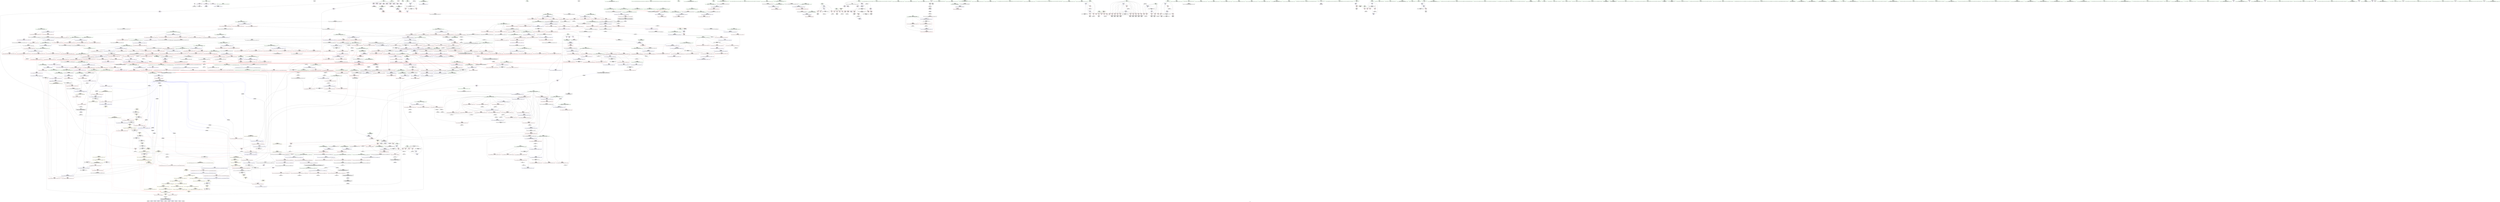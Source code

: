 digraph "SVFG" {
	label="SVFG";

	Node0x559014fd4cf0 [shape=record,color=grey,label="{NodeID: 0\nNullPtr}"];
	Node0x559014fd4cf0 -> Node0x55901503c550[style=solid];
	Node0x559014fd4cf0 -> Node0x5590150577b0[style=solid];
	Node0x559015150b20 [shape=record,color=black,label="{NodeID: 1882\n36 = PHI()\n}"];
	Node0x559015044460 [shape=record,color=blue,label="{NodeID: 775\n924\<--921\nadd.ptr5\<--\n_ZSt13__adjust_heapIPiliN9__gnu_cxx5__ops15_Iter_less_iterEEvT_T0_S5_T1_T2_\n}"];
	Node0x559015044460 -> Node0x5590150b2de0[style=dashed];
	Node0x55901503af50 [shape=record,color=red,label="{NodeID: 443\n445\<--435\n\<--__first.addr\n_ZSt6__sortIPiN9__gnu_cxx5__ops15_Iter_less_iterEEvT_S4_T0_\n}"];
	Node0x55901503af50 -> Node0x559015081b70[style=solid];
	Node0x55901507df70 [shape=record,color=grey,label="{NodeID: 1218\n731 = Binary(730, 457, )\n}"];
	Node0x55901507df70 -> Node0x559015082470[style=solid];
	Node0x55901502f160 [shape=record,color=green,label="{NodeID: 111\n627\<--628\n__first.addr\<--__first.addr_field_insensitive\n_ZSt27__unguarded_partition_pivotIPiN9__gnu_cxx5__ops15_Iter_less_iterEET_S4_S4_T0_\n}"];
	Node0x55901502f160 -> Node0x55901504cb40[style=solid];
	Node0x55901502f160 -> Node0x55901504cc10[style=solid];
	Node0x55901502f160 -> Node0x55901504cce0[style=solid];
	Node0x55901502f160 -> Node0x55901504cdb0[style=solid];
	Node0x55901502f160 -> Node0x55901504ce80[style=solid];
	Node0x55901502f160 -> Node0x55901504cf50[style=solid];
	Node0x55901502f160 -> Node0x55901505a150[style=solid];
	Node0x559015050900 [shape=record,color=red,label="{NodeID: 554\n926\<--879\n\<--__secondChild\n_ZSt13__adjust_heapIPiliN9__gnu_cxx5__ops15_Iter_less_iterEEvT_T0_S5_T1_T2_\n}"];
	Node0x559015050900 -> Node0x559015044530[style=solid];
	Node0x559015033840 [shape=record,color=green,label="{NodeID: 222\n1449\<--1450\n__last.addr\<--__last.addr_field_insensitive\n_ZSt22__copy_move_backward_aILb1EPiS0_ET1_T0_S2_S1_\n}"];
	Node0x559015033840 -> Node0x559015056740[style=solid];
	Node0x559015033840 -> Node0x559015047860[style=solid];
	Node0x559015056330 [shape=record,color=red,label="{NodeID: 665\n1424\<--1415\n\<--__first.addr\n_ZSt23__copy_move_backward_a2ILb1EPiS0_ET1_T0_S2_S1_\n|{<s0>85}}"];
	Node0x559015056330:s0 -> Node0x559015157450[style=solid,color=red];
	Node0x559015041540 [shape=record,color=purple,label="{NodeID: 333\n654\<--653\nadd.ptr2\<--\n_ZSt27__unguarded_partition_pivotIPiN9__gnu_cxx5__ops15_Iter_less_iterEET_S4_S4_T0_\n|{<s0>29}}"];
	Node0x559015041540:s0 -> Node0x559015157310[style=solid,color=red];
	Node0x55901502b200 [shape=record,color=green,label="{NodeID: 1\n7\<--1\n__dso_handle\<--dummyObj\nGlob }"];
	Node0x559015150c20 [shape=record,color=black,label="{NodeID: 1883\n112 = PHI()\n}"];
	Node0x559015044530 [shape=record,color=blue,label="{NodeID: 776\n871\<--926\n__holeIndex.addr\<--\n_ZSt13__adjust_heapIPiliN9__gnu_cxx5__ops15_Iter_less_iterEEvT_T0_S5_T1_T2_\n}"];
	Node0x559015044530 -> Node0x55901504fe70[style=dashed];
	Node0x559015044530 -> Node0x55901504ff40[style=dashed];
	Node0x559015044530 -> Node0x559015044530[style=dashed];
	Node0x559015044530 -> Node0x5590150447a0[style=dashed];
	Node0x559015044530 -> Node0x5590150ce100[style=dashed];
	Node0x55901503b020 [shape=record,color=red,label="{NodeID: 444\n449\<--435\n\<--__first.addr\n_ZSt6__sortIPiN9__gnu_cxx5__ops15_Iter_less_iterEEvT_S4_T0_\n|{<s0>18}}"];
	Node0x55901503b020:s0 -> Node0x55901514c4e0[style=solid,color=red];
	Node0x55901507e0f0 [shape=record,color=grey,label="{NodeID: 1219\n1042 = Binary(1041, 733, )\n}"];
	Node0x55901507e0f0 -> Node0x55901507d370[style=solid];
	Node0x55901502f230 [shape=record,color=green,label="{NodeID: 112\n629\<--630\n__last.addr\<--__last.addr_field_insensitive\n_ZSt27__unguarded_partition_pivotIPiN9__gnu_cxx5__ops15_Iter_less_iterEET_S4_S4_T0_\n}"];
	Node0x55901502f230 -> Node0x55901504d020[style=solid];
	Node0x55901502f230 -> Node0x55901504d0f0[style=solid];
	Node0x55901502f230 -> Node0x55901504d1c0[style=solid];
	Node0x55901502f230 -> Node0x55901505a220[style=solid];
	Node0x5590150509d0 [shape=record,color=red,label="{NodeID: 555\n933\<--879\n\<--__secondChild\n_ZSt13__adjust_heapIPiliN9__gnu_cxx5__ops15_Iter_less_iterEEvT_T0_S5_T1_T2_\n}"];
	Node0x5590150509d0 -> Node0x559015083970[style=solid];
	Node0x559015033910 [shape=record,color=green,label="{NodeID: 223\n1451\<--1452\n__result.addr\<--__result.addr_field_insensitive\n_ZSt22__copy_move_backward_aILb1EPiS0_ET1_T0_S2_S1_\n}"];
	Node0x559015033910 -> Node0x559015056810[style=solid];
	Node0x559015033910 -> Node0x559015047930[style=solid];
	Node0x559015056400 [shape=record,color=red,label="{NodeID: 666\n1428\<--1417\n\<--__last.addr\n_ZSt23__copy_move_backward_a2ILb1EPiS0_ET1_T0_S2_S1_\n|{<s0>86}}"];
	Node0x559015056400:s0 -> Node0x559015157450[style=solid,color=red];
	Node0x559015041610 [shape=record,color=purple,label="{NodeID: 334\n659\<--658\nadd.ptr3\<--\n_ZSt27__unguarded_partition_pivotIPiN9__gnu_cxx5__ops15_Iter_less_iterEET_S4_S4_T0_\n|{<s0>30}}"];
	Node0x559015041610:s0 -> Node0x55901514f7d0[style=solid,color=red];
	Node0x55901502b290 [shape=record,color=green,label="{NodeID: 2\n16\<--1\n.str\<--dummyObj\nGlob }"];
	Node0x559015150d20 [shape=record,color=black,label="{NodeID: 1884\n123 = PHI(313, )\n}"];
	Node0x559015150d20 -> Node0x559015039620[style=solid];
	Node0x559015044600 [shape=record,color=blue,label="{NodeID: 777\n879\<--941\n__secondChild\<--mul12\n_ZSt13__adjust_heapIPiliN9__gnu_cxx5__ops15_Iter_less_iterEEvT_T0_S5_T1_T2_\n}"];
	Node0x559015044600 -> Node0x559015050b70[style=dashed];
	Node0x559015044600 -> Node0x559015050c40[style=dashed];
	Node0x559015044600 -> Node0x5590150ce600[style=dashed];
	Node0x55901503b0f0 [shape=record,color=red,label="{NodeID: 445\n452\<--435\n\<--__first.addr\n_ZSt6__sortIPiN9__gnu_cxx5__ops15_Iter_less_iterEEvT_S4_T0_\n}"];
	Node0x55901503b0f0 -> Node0x55901503dca0[style=solid];
	Node0x55901507e270 [shape=record,color=grey,label="{NodeID: 1220\n277 = Binary(276, 89, )\n}"];
	Node0x55901507e270 -> Node0x559015058680[style=solid];
	Node0x55901502f300 [shape=record,color=green,label="{NodeID: 113\n631\<--632\n__mid\<--__mid_field_insensitive\n_ZSt27__unguarded_partition_pivotIPiN9__gnu_cxx5__ops15_Iter_less_iterEET_S4_S4_T0_\n}"];
	Node0x55901502f300 -> Node0x55901504d290[style=solid];
	Node0x55901502f300 -> Node0x55901505a2f0[style=solid];
	Node0x559015050aa0 [shape=record,color=red,label="{NodeID: 556\n939\<--879\n\<--__secondChild\n_ZSt13__adjust_heapIPiliN9__gnu_cxx5__ops15_Iter_less_iterEEvT_T0_S5_T1_T2_\n}"];
	Node0x559015050aa0 -> Node0x5590150807f0[style=solid];
	Node0x5590150339e0 [shape=record,color=green,label="{NodeID: 224\n1453\<--1454\n__simple\<--__simple_field_insensitive\n_ZSt22__copy_move_backward_aILb1EPiS0_ET1_T0_S2_S1_\n}"];
	Node0x5590150339e0 -> Node0x559015047a00[style=solid];
	Node0x5590150564d0 [shape=record,color=red,label="{NodeID: 667\n1430\<--1419\n\<--__result.addr\n_ZSt23__copy_move_backward_a2ILb1EPiS0_ET1_T0_S2_S1_\n|{<s0>87}}"];
	Node0x5590150564d0:s0 -> Node0x559015157450[style=solid,color=red];
	Node0x5590150416e0 [shape=record,color=purple,label="{NodeID: 335\n708\<--707\nincdec.ptr\<--\n_ZSt13__heap_selectIPiN9__gnu_cxx5__ops15_Iter_less_iterEEvT_S4_S4_T0_\n}"];
	Node0x5590150416e0 -> Node0x55901505a700[style=solid];
	Node0x55901502b540 [shape=record,color=green,label="{NodeID: 3\n18\<--1\n.str.1\<--dummyObj\nGlob }"];
	Node0x559015150f50 [shape=record,color=black,label="{NodeID: 1885\n299 = PHI()\n}"];
	Node0x5590150446d0 [shape=record,color=blue,label="{NodeID: 778\n951\<--948\nadd.ptr16\<--\n_ZSt13__adjust_heapIPiliN9__gnu_cxx5__ops15_Iter_less_iterEEvT_T0_S5_T1_T2_\n}"];
	Node0x5590150446d0 -> Node0x5590150cdc00[style=dashed];
	Node0x55901503b1c0 [shape=record,color=red,label="{NodeID: 446\n466\<--435\n\<--__first.addr\n_ZSt6__sortIPiN9__gnu_cxx5__ops15_Iter_less_iterEEvT_S4_T0_\n|{<s0>19}}"];
	Node0x55901503b1c0:s0 -> Node0x55901514e130[style=solid,color=red];
	Node0x55901507e3f0 [shape=record,color=grey,label="{NodeID: 1221\n221 = Binary(218, 220, )\n}"];
	Node0x55901507e3f0 -> Node0x5590150825f0[style=solid];
	Node0x55901502f3d0 [shape=record,color=green,label="{NodeID: 114\n633\<--634\nagg.tmp\<--agg.tmp_field_insensitive\n_ZSt27__unguarded_partition_pivotIPiN9__gnu_cxx5__ops15_Iter_less_iterEET_S4_S4_T0_\n}"];
	Node0x559015050b70 [shape=record,color=red,label="{NodeID: 557\n944\<--879\n\<--__secondChild\n_ZSt13__adjust_heapIPiliN9__gnu_cxx5__ops15_Iter_less_iterEEvT_T0_S5_T1_T2_\n}"];
	Node0x559015050b70 -> Node0x559015080970[style=solid];
	Node0x5590150c1e00 [shape=record,color=black,label="{NodeID: 1332\nMR_4V_7 = PHI(MR_4V_9, MR_4V_3, )\npts\{12 \}\n|{<s0>29}}"];
	Node0x5590150c1e00:s0 -> Node0x5590150f65e0[style=dashed,color=blue];
	Node0x559015033ab0 [shape=record,color=green,label="{NodeID: 225\n1463\<--1464\n_ZNSt20__copy_move_backwardILb1ELb1ESt26random_access_iterator_tagE13__copy_move_bIiEEPT_PKS3_S6_S4_\<--_ZNSt20__copy_move_backwardILb1ELb1ESt26random_access_iterator_tagE13__copy_move_bIiEEPT_PKS3_S6_S4__field_insensitive\n}"];
	Node0x5590150565a0 [shape=record,color=red,label="{NodeID: 668\n1441\<--1438\n\<--__it.addr\n_ZSt12__miter_baseIPiET_S1_\n}"];
	Node0x5590150565a0 -> Node0x55901503f0f0[style=solid];
	Node0x5590150417b0 [shape=record,color=purple,label="{NodeID: 336\n736\<--735\nincdec.ptr\<--\n_ZSt11__sort_heapIPiN9__gnu_cxx5__ops15_Iter_less_iterEEvT_S4_RT0_\n}"];
	Node0x5590150417b0 -> Node0x55901505aa40[style=solid];
	Node0x55901502b5d0 [shape=record,color=green,label="{NodeID: 4\n20\<--1\n.str.2\<--dummyObj\nGlob }"];
	Node0x559015151020 [shape=record,color=black,label="{NodeID: 1886\n331 = PHI(360, )\n}"];
	Node0x559015151020 -> Node0x55901503d960[style=solid];
	Node0x5590150447a0 [shape=record,color=blue,label="{NodeID: 779\n871\<--954\n__holeIndex.addr\<--sub17\n_ZSt13__adjust_heapIPiliN9__gnu_cxx5__ops15_Iter_less_iterEEvT_T0_S5_T1_T2_\n}"];
	Node0x5590150447a0 -> Node0x5590150ce100[style=dashed];
	Node0x55901503b290 [shape=record,color=red,label="{NodeID: 447\n446\<--437\n\<--__last.addr\n_ZSt6__sortIPiN9__gnu_cxx5__ops15_Iter_less_iterEEvT_S4_T0_\n}"];
	Node0x55901503b290 -> Node0x559015081b70[style=solid];
	Node0x55901507e570 [shape=record,color=grey,label="{NodeID: 1222\n849 = Binary(848, 457, )\n|{<s0>41}}"];
	Node0x55901507e570:s0 -> Node0x55901514da50[style=solid,color=red];
	Node0x559015033ec0 [shape=record,color=green,label="{NodeID: 115\n635\<--636\nagg.tmp4\<--agg.tmp4_field_insensitive\n_ZSt27__unguarded_partition_pivotIPiN9__gnu_cxx5__ops15_Iter_less_iterEET_S4_S4_T0_\n}"];
	Node0x559015050c40 [shape=record,color=red,label="{NodeID: 558\n953\<--879\n\<--__secondChild\n_ZSt13__adjust_heapIPiliN9__gnu_cxx5__ops15_Iter_less_iterEEvT_T0_S5_T1_T2_\n}"];
	Node0x559015050c40 -> Node0x559015080c70[style=solid];
	Node0x559015033bb0 [shape=record,color=green,label="{NodeID: 226\n1468\<--1469\n__it.addr\<--__it.addr_field_insensitive\n_ZSt12__niter_baseIPiET_S1_\n}"];
	Node0x559015033bb0 -> Node0x5590150568e0[style=solid];
	Node0x559015033bb0 -> Node0x559015047ad0[style=solid];
	Node0x559015056670 [shape=record,color=red,label="{NodeID: 669\n1459\<--1447\n\<--__first.addr\n_ZSt22__copy_move_backward_aILb1EPiS0_ET1_T0_S2_S1_\n|{<s0>89}}"];
	Node0x559015056670:s0 -> Node0x5590151565b0[style=solid,color=red];
	Node0x559015041880 [shape=record,color=purple,label="{NodeID: 337\n1165\<--1164\nincdec.ptr\<--\n_ZSt21__unguarded_partitionIPiN9__gnu_cxx5__ops15_Iter_less_iterEET_S4_S4_S4_T0_\n}"];
	Node0x559015041880 -> Node0x559015045a50[style=solid];
	Node0x55901502b660 [shape=record,color=green,label="{NodeID: 5\n22\<--1\n.str.3\<--dummyObj\nGlob }"];
	Node0x559015151190 [shape=record,color=black,label="{NodeID: 1887\n835 = PHI(855, )\n}"];
	Node0x559015151190 -> Node0x55901504f3e0[style=solid];
	Node0x559015044870 [shape=record,color=blue,label="{NodeID: 780\n974\<--973\n__t.addr\<--__t\n_ZSt4moveIRN9__gnu_cxx5__ops15_Iter_less_iterEEONSt16remove_referenceIT_E4typeEOS5_\n}"];
	Node0x559015044870 -> Node0x559015050f80[style=dashed];
	Node0x55901503b360 [shape=record,color=red,label="{NodeID: 448\n450\<--437\n\<--__last.addr\n_ZSt6__sortIPiN9__gnu_cxx5__ops15_Iter_less_iterEEvT_S4_T0_\n|{<s0>18}}"];
	Node0x55901503b360:s0 -> Node0x55901514c630[style=solid,color=red];
	Node0x55901507e6f0 [shape=record,color=grey,label="{NodeID: 1223\n848 = Binary(846, 847, )\n}"];
	Node0x55901507e6f0 -> Node0x55901507e570[style=solid];
	Node0x559015033f90 [shape=record,color=green,label="{NodeID: 116\n656\<--657\n_ZSt22__move_median_to_firstIPiN9__gnu_cxx5__ops15_Iter_less_iterEEvT_S4_S4_S4_T0_\<--_ZSt22__move_median_to_firstIPiN9__gnu_cxx5__ops15_Iter_less_iterEEvT_S4_S4_S4_T0__field_insensitive\n}"];
	Node0x559015050d10 [shape=record,color=red,label="{NodeID: 559\n921\<--920\n\<--call4\n_ZSt13__adjust_heapIPiliN9__gnu_cxx5__ops15_Iter_less_iterEEvT_T0_S5_T1_T2_\n}"];
	Node0x559015050d10 -> Node0x559015044460[style=solid];
	Node0x559015033c80 [shape=record,color=green,label="{NodeID: 227\n1477\<--1478\n__first.addr\<--__first.addr_field_insensitive\n_ZNSt20__copy_move_backwardILb1ELb1ESt26random_access_iterator_tagE13__copy_move_bIiEEPT_PKS3_S6_S4_\n}"];
	Node0x559015033c80 -> Node0x5590150569b0[style=solid];
	Node0x559015033c80 -> Node0x559015056a80[style=solid];
	Node0x559015033c80 -> Node0x559015047ba0[style=solid];
	Node0x559015056740 [shape=record,color=red,label="{NodeID: 670\n1460\<--1449\n\<--__last.addr\n_ZSt22__copy_move_backward_aILb1EPiS0_ET1_T0_S2_S1_\n|{<s0>89}}"];
	Node0x559015056740:s0 -> Node0x5590151566c0[style=solid,color=red];
	Node0x559015041950 [shape=record,color=purple,label="{NodeID: 338\n1169\<--1168\nincdec.ptr3\<--\n_ZSt21__unguarded_partitionIPiN9__gnu_cxx5__ops15_Iter_less_iterEET_S4_S4_S4_T0_\n}"];
	Node0x559015041950 -> Node0x559015045b20[style=solid];
	Node0x55901502b6f0 [shape=record,color=green,label="{NodeID: 6\n25\<--1\n\<--dummyObj\nCan only get source location for instruction, argument, global var or function.}"];
	Node0x5590151512d0 [shape=record,color=black,label="{NodeID: 1888\n839 = PHI(855, )\n}"];
	Node0x5590151512d0 -> Node0x55901504f4b0[style=solid];
	Node0x559015044940 [shape=record,color=blue,label="{NodeID: 781\n983\<--980\nthis.addr\<--this\n_ZN9__gnu_cxx5__ops14_Iter_less_valC2ENS0_15_Iter_less_iterE\n}"];
	Node0x559015044940 -> Node0x559015051050[style=dashed];
	Node0x55901503b430 [shape=record,color=red,label="{NodeID: 449\n451\<--437\n\<--__last.addr\n_ZSt6__sortIPiN9__gnu_cxx5__ops15_Iter_less_iterEEvT_S4_T0_\n}"];
	Node0x55901503b430 -> Node0x55901503dbd0[style=solid];
	Node0x55901507e870 [shape=record,color=grey,label="{NodeID: 1224\n230 = Binary(229, 89, )\n}"];
	Node0x55901507e870 -> Node0x559015058340[style=solid];
	Node0x559015034060 [shape=record,color=green,label="{NodeID: 117\n663\<--664\n_ZSt21__unguarded_partitionIPiN9__gnu_cxx5__ops15_Iter_less_iterEET_S4_S4_S4_T0_\<--_ZSt21__unguarded_partitionIPiN9__gnu_cxx5__ops15_Iter_less_iterEET_S4_S4_S4_T0__field_insensitive\n}"];
	Node0x559015050de0 [shape=record,color=red,label="{NodeID: 560\n948\<--947\n\<--call15\n_ZSt13__adjust_heapIPiliN9__gnu_cxx5__ops15_Iter_less_iterEEvT_T0_S5_T1_T2_\n}"];
	Node0x559015050de0 -> Node0x5590150446d0[style=solid];
	Node0x559015033d50 [shape=record,color=green,label="{NodeID: 228\n1479\<--1480\n__last.addr\<--__last.addr_field_insensitive\n_ZNSt20__copy_move_backwardILb1ELb1ESt26random_access_iterator_tagE13__copy_move_bIiEEPT_PKS3_S6_S4_\n}"];
	Node0x559015033d50 -> Node0x559015056b50[style=solid];
	Node0x559015033d50 -> Node0x559015047c70[style=solid];
	Node0x559015056810 [shape=record,color=red,label="{NodeID: 671\n1461\<--1451\n\<--__result.addr\n_ZSt22__copy_move_backward_aILb1EPiS0_ET1_T0_S2_S1_\n|{<s0>89}}"];
	Node0x559015056810:s0 -> Node0x5590151567d0[style=solid,color=red];
	Node0x5590150d4890 [shape=record,color=yellow,style=double,label="{NodeID: 1446\n40V_1 = ENCHI(MR_40V_0)\npts\{10 12 \}\nFun[_ZSt13__max_elementIPiN9__gnu_cxx5__ops15_Iter_less_iterEET_S4_S4_T0_]|{<s0>16}}"];
	Node0x5590150d4890:s0 -> Node0x5590150d8250[style=dashed,color=red];
	Node0x559015041a20 [shape=record,color=purple,label="{NodeID: 339\n1177\<--1176\nincdec.ptr7\<--\n_ZSt21__unguarded_partitionIPiN9__gnu_cxx5__ops15_Iter_less_iterEET_S4_S4_S4_T0_\n}"];
	Node0x559015041a20 -> Node0x559015045bf0[style=solid];
	Node0x55901502bf30 [shape=record,color=green,label="{NodeID: 7\n83\<--1\n\<--dummyObj\nCan only get source location for instruction, argument, global var or function.}"];
	Node0x559015151410 [shape=record,color=black,label="{NodeID: 1889\n850 = PHI(855, )\n}"];
	Node0x559015151410 -> Node0x55901504f580[style=solid];
	Node0x559015044a10 [shape=record,color=blue,label="{NodeID: 782\n994\<--989\n__first.addr\<--__first\n_ZSt11__push_heapIPiliN9__gnu_cxx5__ops14_Iter_less_valEEvT_T0_S5_T1_RT2_\n}"];
	Node0x559015044a10 -> Node0x559015051120[style=dashed];
	Node0x559015044a10 -> Node0x5590150511f0[style=dashed];
	Node0x559015044a10 -> Node0x5590150512c0[style=dashed];
	Node0x559015044a10 -> Node0x559015051390[style=dashed];
	Node0x55901503b500 [shape=record,color=red,label="{NodeID: 450\n467\<--437\n\<--__last.addr\n_ZSt6__sortIPiN9__gnu_cxx5__ops15_Iter_less_iterEEvT_S4_T0_\n|{<s0>19}}"];
	Node0x55901503b500:s0 -> Node0x55901514e240[style=solid,color=red];
	Node0x55901507e9f0 [shape=record,color=grey,label="{NodeID: 1225\n150 = Binary(149, 89, )\n}"];
	Node0x55901507e9f0 -> Node0x559015057e60[style=solid];
	Node0x559015034160 [shape=record,color=green,label="{NodeID: 118\n670\<--671\n__comp\<--__comp_field_insensitive\n_ZSt13__heap_selectIPiN9__gnu_cxx5__ops15_Iter_less_iterEEvT_S4_S4_T0_\n|{<s0>31|<s1>32|<s2>33}}"];
	Node0x559015034160:s0 -> Node0x559015155750[style=solid,color=red];
	Node0x559015034160:s1 -> Node0x55901514e9f0[style=solid,color=red];
	Node0x559015034160:s2 -> Node0x55901514bb10[style=solid,color=red];
	Node0x559015050eb0 [shape=record,color=red,label="{NodeID: 561\n967\<--966\n\<--call20\n_ZSt13__adjust_heapIPiliN9__gnu_cxx5__ops15_Iter_less_iterEEvT_T0_S5_T1_T2_\n|{<s0>48}}"];
	Node0x559015050eb0:s0 -> Node0x559015156010[style=solid,color=red];
	Node0x55901503bf80 [shape=record,color=green,label="{NodeID: 229\n1481\<--1482\n__result.addr\<--__result.addr_field_insensitive\n_ZNSt20__copy_move_backwardILb1ELb1ESt26random_access_iterator_tagE13__copy_move_bIiEEPT_PKS3_S6_S4_\n}"];
	Node0x55901503bf80 -> Node0x559015056c20[style=solid];
	Node0x55901503bf80 -> Node0x559015056cf0[style=solid];
	Node0x55901503bf80 -> Node0x559015047d40[style=solid];
	Node0x5590150568e0 [shape=record,color=red,label="{NodeID: 672\n1471\<--1468\n\<--__it.addr\n_ZSt12__niter_baseIPiET_S1_\n}"];
	Node0x5590150568e0 -> Node0x55901503f290[style=solid];
	Node0x5590150d4970 [shape=record,color=yellow,style=double,label="{NodeID: 1447\n2V_1 = ENCHI(MR_2V_0)\npts\{10 \}\nFun[_ZSt10__pop_heapIPiN9__gnu_cxx5__ops15_Iter_less_iterEEvT_S4_S4_RT0_]|{<s0>41}}"];
	Node0x5590150d4970:s0 -> Node0x5590150d61c0[style=dashed,color=red];
	Node0x559015041af0 [shape=record,color=purple,label="{NodeID: 340\n1190\<--1189\nincdec.ptr9\<--\n_ZSt21__unguarded_partitionIPiN9__gnu_cxx5__ops15_Iter_less_iterEET_S4_S4_S4_T0_\n}"];
	Node0x559015041af0 -> Node0x559015045cc0[style=solid];
	Node0x55901502bfc0 [shape=record,color=green,label="{NodeID: 8\n89\<--1\n\<--dummyObj\nCan only get source location for instruction, argument, global var or function.}"];
	Node0x559015151550 [shape=record,color=black,label="{NodeID: 1890\n393 = PHI(410, )\n}"];
	Node0x559015044ae0 [shape=record,color=blue,label="{NodeID: 783\n996\<--990\n__holeIndex.addr\<--__holeIndex\n_ZSt11__push_heapIPiliN9__gnu_cxx5__ops14_Iter_less_valEEvT_T0_S5_T1_RT2_\n}"];
	Node0x559015044ae0 -> Node0x559015051460[style=dashed];
	Node0x559015044ae0 -> Node0x5590150c9600[style=dashed];
	Node0x55901503b5d0 [shape=record,color=red,label="{NodeID: 451\n498\<--479\n\<--__first.addr\n_ZSt16__introsort_loopIPilN9__gnu_cxx5__ops15_Iter_less_iterEEvT_S4_T0_T1_\n}"];
	Node0x55901503b5d0 -> Node0x55901503de40[style=solid];
	Node0x55901507eb70 [shape=record,color=grey,label="{NodeID: 1226\n218 = Binary(219, 217, )\n}"];
	Node0x55901507eb70 -> Node0x55901507e3f0[style=solid];
	Node0x559015034230 [shape=record,color=green,label="{NodeID: 119\n672\<--673\n__first.addr\<--__first.addr_field_insensitive\n_ZSt13__heap_selectIPiN9__gnu_cxx5__ops15_Iter_less_iterEEvT_S4_S4_T0_\n}"];
	Node0x559015034230 -> Node0x55901504d360[style=solid];
	Node0x559015034230 -> Node0x55901504d430[style=solid];
	Node0x559015034230 -> Node0x55901504d500[style=solid];
	Node0x559015034230 -> Node0x55901505a3c0[style=solid];
	Node0x559015050f80 [shape=record,color=red,label="{NodeID: 562\n977\<--974\n\<--__t.addr\n_ZSt4moveIRN9__gnu_cxx5__ops15_Iter_less_iterEEONSt16remove_referenceIT_E4typeEOS5_\n}"];
	Node0x559015050f80 -> Node0x55901503ece0[style=solid];
	Node0x5590150c3700 [shape=record,color=black,label="{NodeID: 1337\nMR_4V_3 = PHI(MR_4V_5, MR_4V_2, )\npts\{12 \}\n|{|<s1>27|<s2>32|<s3>33|<s4>33|<s5>33}}"];
	Node0x5590150c3700 -> Node0x5590150c3700[style=dashed];
	Node0x5590150c3700:s1 -> Node0x5590150f6320[style=dashed,color=blue];
	Node0x5590150c3700:s2 -> Node0x5590150d8250[style=dashed,color=red];
	Node0x5590150c3700:s3 -> Node0x55901504f3e0[style=dashed,color=red];
	Node0x5590150c3700:s4 -> Node0x55901504f4b0[style=dashed,color=red];
	Node0x5590150c3700:s5 -> Node0x55901505b4d0[style=dashed,color=red];
	Node0x55901503c010 [shape=record,color=green,label="{NodeID: 230\n1483\<--1484\n_Num\<--_Num_field_insensitive\n_ZNSt20__copy_move_backwardILb1ELb1ESt26random_access_iterator_tagE13__copy_move_bIiEEPT_PKS3_S6_S4_\n}"];
	Node0x55901503c010 -> Node0x559015056dc0[style=solid];
	Node0x55901503c010 -> Node0x559015056e90[style=solid];
	Node0x55901503c010 -> Node0x559015056f60[style=solid];
	Node0x55901503c010 -> Node0x559015057030[style=solid];
	Node0x55901503c010 -> Node0x559015047e10[style=solid];
	Node0x5590150569b0 [shape=record,color=red,label="{NodeID: 673\n1489\<--1477\n\<--__first.addr\n_ZNSt20__copy_move_backwardILb1ELb1ESt26random_access_iterator_tagE13__copy_move_bIiEEPT_PKS3_S6_S4_\n}"];
	Node0x5590150569b0 -> Node0x55901503f430[style=solid];
	Node0x559015041bc0 [shape=record,color=purple,label="{NodeID: 341\n1263\<--1262\nadd.ptr\<--\n_ZSt16__insertion_sortIPiN9__gnu_cxx5__ops15_Iter_less_iterEEvT_S4_T0_\n}"];
	Node0x559015041bc0 -> Node0x5590150464e0[style=solid];
	Node0x55901502c050 [shape=record,color=green,label="{NodeID: 9\n173\<--1\n\<--dummyObj\nCan only get source location for instruction, argument, global var or function.}"];
	Node0x559015151660 [shape=record,color=black,label="{NodeID: 1891\n458 = PHI(535, )\n}"];
	Node0x559015151660 -> Node0x55901507d4f0[style=solid];
	Node0x559015044bb0 [shape=record,color=blue,label="{NodeID: 784\n998\<--991\n__topIndex.addr\<--__topIndex\n_ZSt11__push_heapIPiliN9__gnu_cxx5__ops14_Iter_less_valEEvT_T0_S5_T1_RT2_\n}"];
	Node0x559015044bb0 -> Node0x559015051870[style=dashed];
	Node0x55901503b6a0 [shape=record,color=red,label="{NodeID: 452\n510\<--479\n\<--__first.addr\n_ZSt16__introsort_loopIPilN9__gnu_cxx5__ops15_Iter_less_iterEEvT_S4_T0_T1_\n|{<s0>20}}"];
	Node0x55901503b6a0:s0 -> Node0x55901514fb00[style=solid,color=red];
	Node0x55901507ecf0 [shape=record,color=grey,label="{NodeID: 1227\n212 = Binary(211, 213, )\n}"];
	Node0x55901507ecf0 -> Node0x5590150825f0[style=solid];
	Node0x559015034300 [shape=record,color=green,label="{NodeID: 120\n674\<--675\n__middle.addr\<--__middle.addr_field_insensitive\n_ZSt13__heap_selectIPiN9__gnu_cxx5__ops15_Iter_less_iterEEvT_S4_S4_T0_\n}"];
	Node0x559015034300 -> Node0x55901504d5d0[style=solid];
	Node0x559015034300 -> Node0x55901504d6a0[style=solid];
	Node0x559015034300 -> Node0x55901504d770[style=solid];
	Node0x559015034300 -> Node0x55901505a490[style=solid];
	Node0x559015051050 [shape=record,color=red,label="{NodeID: 563\n986\<--983\nthis1\<--this.addr\n_ZN9__gnu_cxx5__ops14_Iter_less_valC2ENS0_15_Iter_less_iterE\n}"];
	Node0x5590150c3c00 [shape=record,color=black,label="{NodeID: 1338\nMR_114V_3 = PHI(MR_114V_4, MR_114V_2, )\npts\{679 \}\n}"];
	Node0x5590150c3c00 -> Node0x55901504d910[style=dashed];
	Node0x5590150c3c00 -> Node0x55901504d9e0[style=dashed];
	Node0x5590150c3c00 -> Node0x55901504dab0[style=dashed];
	Node0x5590150c3c00 -> Node0x55901504db80[style=dashed];
	Node0x5590150c3c00 -> Node0x55901505a700[style=dashed];
	Node0x55901503c0e0 [shape=record,color=green,label="{NodeID: 231\n1508\<--1509\nllvm.memmove.p0i8.p0i8.i64\<--llvm.memmove.p0i8.p0i8.i64_field_insensitive\n}"];
	Node0x559015056a80 [shape=record,color=red,label="{NodeID: 674\n1503\<--1477\n\<--__first.addr\n_ZNSt20__copy_move_backwardILb1ELb1ESt26random_access_iterator_tagE13__copy_move_bIiEEPT_PKS3_S6_S4_\n}"];
	Node0x559015056a80 -> Node0x55901503f5d0[style=solid];
	Node0x559015041c90 [shape=record,color=purple,label="{NodeID: 342\n1281\<--1280\nadd.ptr4\<--\n_ZSt16__insertion_sortIPiN9__gnu_cxx5__ops15_Iter_less_iterEEvT_S4_T0_\n|{<s0>72}}"];
	Node0x559015041c90:s0 -> Node0x559015150050[style=solid,color=red];
	Node0x55901502c0e0 [shape=record,color=green,label="{NodeID: 10\n174\<--1\n\<--dummyObj\nCan only get source location for instruction, argument, global var or function.}"];
	Node0x5590151517d0 [shape=record,color=black,label="{NodeID: 1892\n523 = PHI(622, )\n}"];
	Node0x5590151517d0 -> Node0x559015059ad0[style=solid];
	Node0x559015044c80 [shape=record,color=blue,label="{NodeID: 785\n1000\<--992\n__value.addr\<--__value\n_ZSt11__push_heapIPiliN9__gnu_cxx5__ops14_Iter_less_valEEvT_T0_S5_T1_RT2_\n|{|<s2>49}}"];
	Node0x559015044c80 -> Node0x559015051c80[style=dashed];
	Node0x559015044c80 -> Node0x559015051d50[style=dashed];
	Node0x559015044c80:s2 -> Node0x5590150d0d50[style=dashed,color=red];
	Node0x55901503b770 [shape=record,color=red,label="{NodeID: 453\n521\<--479\n\<--__first.addr\n_ZSt16__introsort_loopIPilN9__gnu_cxx5__ops15_Iter_less_iterEEvT_S4_T0_T1_\n|{<s0>21}}"];
	Node0x55901503b770:s0 -> Node0x559015154990[style=solid,color=red];
	Node0x55901507ee70 [shape=record,color=grey,label="{NodeID: 1228\n646 = Binary(645, 462, )\n}"];
	Node0x5590150343d0 [shape=record,color=green,label="{NodeID: 121\n676\<--677\n__last.addr\<--__last.addr_field_insensitive\n_ZSt13__heap_selectIPiN9__gnu_cxx5__ops15_Iter_less_iterEEvT_S4_S4_T0_\n}"];
	Node0x5590150343d0 -> Node0x55901504d840[style=solid];
	Node0x5590150343d0 -> Node0x55901505a560[style=solid];
	Node0x559015051120 [shape=record,color=red,label="{NodeID: 564\n1021\<--994\n\<--__first.addr\n_ZSt11__push_heapIPiliN9__gnu_cxx5__ops14_Iter_less_valEEvT_T0_S5_T1_RT2_\n}"];
	Node0x559015051120 -> Node0x559015042a60[style=solid];
	Node0x55901503c1e0 [shape=record,color=green,label="{NodeID: 232\n1525\<--1526\nthis.addr\<--this.addr_field_insensitive\n_ZNK9__gnu_cxx5__ops14_Val_less_iterclIiPiEEbRT_T0_\n}"];
	Node0x55901503c1e0 -> Node0x559015057100[style=solid];
	Node0x55901503c1e0 -> Node0x559015063860[style=solid];
	Node0x559015056b50 [shape=record,color=red,label="{NodeID: 675\n1488\<--1479\n\<--__last.addr\n_ZNSt20__copy_move_backwardILb1ELb1ESt26random_access_iterator_tagE13__copy_move_bIiEEPT_PKS3_S6_S4_\n}"];
	Node0x559015056b50 -> Node0x55901503f360[style=solid];
	Node0x559015041d60 [shape=record,color=purple,label="{NodeID: 343\n1300\<--1299\nincdec.ptr\<--\n_ZSt16__insertion_sortIPiN9__gnu_cxx5__ops15_Iter_less_iterEEvT_S4_T0_\n}"];
	Node0x559015041d60 -> Node0x559015046750[style=solid];
	Node0x55901502c1e0 [shape=record,color=green,label="{NodeID: 11\n175\<--1\n\<--dummyObj\nCan only get source location for instruction, argument, global var or function.}"];
	Node0x559015151910 [shape=record,color=black,label="{NodeID: 1893\n541 = PHI()\n}"];
	Node0x559015151910 -> Node0x55901503df10[style=solid];
	Node0x559015151910 -> Node0x55901503dfe0[style=solid];
	Node0x559015044d50 [shape=record,color=blue,label="{NodeID: 786\n1002\<--993\n__comp.addr\<--__comp\n_ZSt11__push_heapIPiliN9__gnu_cxx5__ops14_Iter_less_valEEvT_T0_S5_T1_RT2_\n}"];
	Node0x559015044d50 -> Node0x559015051940[style=dashed];
	Node0x55901503b840 [shape=record,color=red,label="{NodeID: 454\n497\<--481\n\<--__last.addr\n_ZSt16__introsort_loopIPilN9__gnu_cxx5__ops15_Iter_less_iterEEvT_S4_T0_T1_\n}"];
	Node0x55901503b840 -> Node0x55901503dd70[style=solid];
	Node0x55901507eff0 [shape=record,color=grey,label="{NodeID: 1229\n645 = Binary(644, 457, )\n}"];
	Node0x55901507eff0 -> Node0x55901507ee70[style=solid];
	Node0x5590150344a0 [shape=record,color=green,label="{NodeID: 122\n678\<--679\n__i\<--__i_field_insensitive\n_ZSt13__heap_selectIPiN9__gnu_cxx5__ops15_Iter_less_iterEEvT_S4_S4_T0_\n}"];
	Node0x5590150344a0 -> Node0x55901504d910[style=solid];
	Node0x5590150344a0 -> Node0x55901504d9e0[style=solid];
	Node0x5590150344a0 -> Node0x55901504dab0[style=solid];
	Node0x5590150344a0 -> Node0x55901504db80[style=solid];
	Node0x5590150344a0 -> Node0x55901505a630[style=solid];
	Node0x5590150344a0 -> Node0x55901505a700[style=solid];
	Node0x5590150511f0 [shape=record,color=red,label="{NodeID: 565\n1030\<--994\n\<--__first.addr\n_ZSt11__push_heapIPiliN9__gnu_cxx5__ops14_Iter_less_valEEvT_T0_S5_T1_RT2_\n}"];
	Node0x5590150511f0 -> Node0x559015042b30[style=solid];
	Node0x55901503c2b0 [shape=record,color=green,label="{NodeID: 233\n1527\<--1528\n__val.addr\<--__val.addr_field_insensitive\n_ZNK9__gnu_cxx5__ops14_Val_less_iterclIiPiEEbRT_T0_\n}"];
	Node0x55901503c2b0 -> Node0x5590150571d0[style=solid];
	Node0x55901503c2b0 -> Node0x559015063930[style=solid];
	Node0x559015056c20 [shape=record,color=red,label="{NodeID: 676\n1498\<--1481\n\<--__result.addr\n_ZNSt20__copy_move_backwardILb1ELb1ESt26random_access_iterator_tagE13__copy_move_bIiEEPT_PKS3_S6_S4_\n}"];
	Node0x559015056c20 -> Node0x559015042da0[style=solid];
	Node0x559015041e30 [shape=record,color=purple,label="{NodeID: 344\n1335\<--1334\nincdec.ptr\<--\n_ZSt26__unguarded_insertion_sortIPiN9__gnu_cxx5__ops15_Iter_less_iterEEvT_S4_T0_\n}"];
	Node0x559015041e30 -> Node0x559015046a90[style=solid];
	Node0x55901502c2e0 [shape=record,color=green,label="{NodeID: 12\n185\<--1\n\<--dummyObj\nCan only get source location for instruction, argument, global var or function.}"];
	Node0x559015151a10 [shape=record,color=black,label="{NodeID: 1894\n662 = PHI(1143, )\n}"];
	Node0x559015151a10 -> Node0x55901503e4c0[style=solid];
	Node0x559015044e20 [shape=record,color=blue,label="{NodeID: 787\n1004\<--1013\n__parent\<--div\n_ZSt11__push_heapIPiliN9__gnu_cxx5__ops14_Iter_less_valEEvT_T0_S5_T1_RT2_\n}"];
	Node0x559015044e20 -> Node0x5590150c9b00[style=dashed];
	Node0x55901503b910 [shape=record,color=red,label="{NodeID: 455\n511\<--481\n\<--__last.addr\n_ZSt16__introsort_loopIPilN9__gnu_cxx5__ops15_Iter_less_iterEEvT_S4_T0_T1_\n|{<s0>20}}"];
	Node0x55901503b910:s0 -> Node0x55901514fc10[style=solid,color=red];
	Node0x55901507f170 [shape=record,color=grey,label="{NodeID: 1230\n644 = Binary(642, 643, )\n}"];
	Node0x55901507f170 -> Node0x55901507eff0[style=solid];
	Node0x559015034570 [shape=record,color=green,label="{NodeID: 123\n686\<--687\n_ZSt11__make_heapIPiN9__gnu_cxx5__ops15_Iter_less_iterEEvT_S4_RT0_\<--_ZSt11__make_heapIPiN9__gnu_cxx5__ops15_Iter_less_iterEEvT_S4_RT0__field_insensitive\n}"];
	Node0x5590150512c0 [shape=record,color=red,label="{NodeID: 566\n1035\<--994\n\<--__first.addr\n_ZSt11__push_heapIPiliN9__gnu_cxx5__ops14_Iter_less_valEEvT_T0_S5_T1_RT2_\n}"];
	Node0x5590150512c0 -> Node0x559015042c00[style=solid];
	Node0x55901503c380 [shape=record,color=green,label="{NodeID: 234\n1529\<--1530\n__it.addr\<--__it.addr_field_insensitive\n_ZNK9__gnu_cxx5__ops14_Val_less_iterclIiPiEEbRT_T0_\n}"];
	Node0x55901503c380 -> Node0x5590150572a0[style=solid];
	Node0x55901503c380 -> Node0x559015063a00[style=solid];
	Node0x559015056cf0 [shape=record,color=red,label="{NodeID: 677\n1511\<--1481\n\<--__result.addr\n_ZNSt20__copy_move_backwardILb1ELb1ESt26random_access_iterator_tagE13__copy_move_bIiEEPT_PKS3_S6_S4_\n}"];
	Node0x559015056cf0 -> Node0x559015042e70[style=solid];
	Node0x559015041f00 [shape=record,color=purple,label="{NodeID: 345\n1381\<--1380\nincdec.ptr\<--\n_ZSt25__unguarded_linear_insertIPiN9__gnu_cxx5__ops14_Val_less_iterEEvT_T0_\n}"];
	Node0x559015041f00 -> Node0x559015047040[style=solid];
	Node0x55901502c3e0 [shape=record,color=green,label="{NodeID: 13\n213\<--1\n\<--dummyObj\nCan only get source location for instruction, argument, global var or function.}"];
	Node0x559015151b50 [shape=record,color=black,label="{NodeID: 1895\n697 = PHI(410, )\n}"];
	Node0x559015044ef0 [shape=record,color=blue,label="{NodeID: 788\n1037\<--1034\nadd.ptr3\<--\n_ZSt11__push_heapIPiliN9__gnu_cxx5__ops14_Iter_less_valEEvT_T0_S5_T1_RT2_\n}"];
	Node0x559015044ef0 -> Node0x5590150c9100[style=dashed];
	Node0x55901503b9e0 [shape=record,color=red,label="{NodeID: 456\n512\<--481\n\<--__last.addr\n_ZSt16__introsort_loopIPilN9__gnu_cxx5__ops15_Iter_less_iterEEvT_S4_T0_T1_\n|{<s0>20}}"];
	Node0x55901503b9e0:s0 -> Node0x55901514fd20[style=solid,color=red];
	Node0x55901507f2f0 [shape=record,color=grey,label="{NodeID: 1231\n896 = Binary(895, 733, )\n}"];
	Node0x55901507f2f0 -> Node0x55901507f470[style=solid];
	Node0x559015034670 [shape=record,color=green,label="{NodeID: 124\n703\<--704\n_ZSt10__pop_heapIPiN9__gnu_cxx5__ops15_Iter_less_iterEEvT_S4_S4_RT0_\<--_ZSt10__pop_heapIPiN9__gnu_cxx5__ops15_Iter_less_iterEEvT_S4_S4_RT0__field_insensitive\n}"];
	Node0x559015051390 [shape=record,color=red,label="{NodeID: 567\n1048\<--994\n\<--__first.addr\n_ZSt11__push_heapIPiliN9__gnu_cxx5__ops14_Iter_less_valEEvT_T0_S5_T1_RT2_\n}"];
	Node0x559015051390 -> Node0x559015042cd0[style=solid];
	Node0x55901503c450 [shape=record,color=green,label="{NodeID: 235\n26\<--1541\n_GLOBAL__sub_I_iskim_1_0.cpp\<--_GLOBAL__sub_I_iskim_1_0.cpp_field_insensitive\n}"];
	Node0x55901503c450 -> Node0x5590150576b0[style=solid];
	Node0x559015056dc0 [shape=record,color=red,label="{NodeID: 678\n1495\<--1483\n\<--_Num\n_ZNSt20__copy_move_backwardILb1ELb1ESt26random_access_iterator_tagE13__copy_move_bIiEEPT_PKS3_S6_S4_\n}"];
	Node0x559015056dc0 -> Node0x559015083df0[style=solid];
	Node0x559015041fd0 [shape=record,color=purple,label="{NodeID: 346\n1397\<--1396\nincdec.ptr3\<--\n_ZSt25__unguarded_linear_insertIPiN9__gnu_cxx5__ops14_Val_less_iterEEvT_T0_\n}"];
	Node0x559015041fd0 -> Node0x5590150472b0[style=solid];
	Node0x55901502c4e0 [shape=record,color=green,label="{NodeID: 14\n219\<--1\n\<--dummyObj\nCan only get source location for instruction, argument, global var or function.}"];
	Node0x559015151c60 [shape=record,color=black,label="{NodeID: 1896\n790 = PHI(855, )\n}"];
	Node0x559015151c60 -> Node0x55901504ec90[style=solid];
	Node0x559015044fc0 [shape=record,color=blue,label="{NodeID: 789\n996\<--1039\n__holeIndex.addr\<--\n_ZSt11__push_heapIPiliN9__gnu_cxx5__ops14_Iter_less_valEEvT_T0_S5_T1_RT2_\n}"];
	Node0x559015044fc0 -> Node0x5590150516d0[style=dashed];
	Node0x559015044fc0 -> Node0x5590150c9600[style=dashed];
	Node0x55901503bab0 [shape=record,color=red,label="{NodeID: 457\n522\<--481\n\<--__last.addr\n_ZSt16__introsort_loopIPilN9__gnu_cxx5__ops15_Iter_less_iterEEvT_S4_T0_T1_\n|{<s0>21}}"];
	Node0x55901503bab0:s0 -> Node0x559015154ad0[style=solid,color=red];
	Node0x55901507f470 [shape=record,color=grey,label="{NodeID: 1232\n897 = Binary(896, 462, )\n}"];
	Node0x55901507f470 -> Node0x559015082ef0[style=solid];
	Node0x559015034770 [shape=record,color=green,label="{NodeID: 125\n716\<--717\n__first.addr\<--__first.addr_field_insensitive\n_ZSt11__sort_heapIPiN9__gnu_cxx5__ops15_Iter_less_iterEEvT_S4_RT0_\n}"];
	Node0x559015034770 -> Node0x55901504dc50[style=solid];
	Node0x559015034770 -> Node0x55901504dd20[style=solid];
	Node0x559015034770 -> Node0x55901505a7d0[style=solid];
	Node0x559015051460 [shape=record,color=red,label="{NodeID: 568\n1011\<--996\n\<--__holeIndex.addr\n_ZSt11__push_heapIPiliN9__gnu_cxx5__ops14_Iter_less_valEEvT_T0_S5_T1_RT2_\n}"];
	Node0x559015051460 -> Node0x55901507cd70[style=solid];
	Node0x5590150c5500 [shape=record,color=black,label="{NodeID: 1343\nMR_4V_6 = PHI(MR_4V_3, MR_4V_2, )\npts\{12 \}\n|{<s0>18|<s1>22}}"];
	Node0x5590150c5500:s0 -> Node0x5590150f56c0[style=dashed,color=blue];
	Node0x5590150c5500:s1 -> Node0x5590150cb900[style=dashed,color=blue];
	Node0x55901503c550 [shape=record,color=black,label="{NodeID: 236\n2\<--3\ndummyVal\<--dummyVal\n}"];
	Node0x559015056e90 [shape=record,color=red,label="{NodeID: 679\n1499\<--1483\n\<--_Num\n_ZNSt20__copy_move_backwardILb1ELb1ESt26random_access_iterator_tagE13__copy_move_bIiEEPT_PKS3_S6_S4_\n}"];
	Node0x559015056e90 -> Node0x5590150810f0[style=solid];
	Node0x5590150d4fc0 [shape=record,color=yellow,style=double,label="{NodeID: 1454\n152V_1 = ENCHI(MR_152V_0)\npts\{760 876 1001 1216 1248 1370 \}\nFun[_ZSt10__pop_heapIPiN9__gnu_cxx5__ops15_Iter_less_iterEEvT_S4_S4_RT0_]}"];
	Node0x5590150d4fc0 -> Node0x55901504f3e0[style=dashed];
	Node0x5590150d4fc0 -> Node0x55901504f4b0[style=dashed];
	Node0x5590150d4fc0 -> Node0x55901504f580[style=dashed];
	Node0x5590150420a0 [shape=record,color=purple,label="{NodeID: 347\n1548\<--1502\noffset_0\<--\n}"];
	Node0x5590150420a0 -> Node0x559015063790[style=solid];
	Node0x55901502c5e0 [shape=record,color=green,label="{NodeID: 15\n256\<--1\n\<--dummyObj\nCan only get source location for instruction, argument, global var or function.}"];
	Node0x559015151dd0 [shape=record,color=black,label="{NodeID: 1897\n798 = PHI(855, )\n}"];
	Node0x559015151dd0 -> Node0x55901504ed60[style=solid];
	Node0x559015045090 [shape=record,color=blue,label="{NodeID: 790\n1004\<--1043\n__parent\<--div5\n_ZSt11__push_heapIPiliN9__gnu_cxx5__ops14_Iter_less_valEEvT_T0_S5_T1_RT2_\n}"];
	Node0x559015045090 -> Node0x5590150c9b00[style=dashed];
	Node0x55901503bb80 [shape=record,color=red,label="{NodeID: 458\n528\<--481\n\<--__last.addr\n_ZSt16__introsort_loopIPilN9__gnu_cxx5__ops15_Iter_less_iterEEvT_S4_T0_T1_\n|{<s0>22}}"];
	Node0x55901503bb80:s0 -> Node0x55901514c630[style=solid,color=red];
	Node0x55901507f5f0 [shape=record,color=grey,label="{NodeID: 1233\n169 = Binary(168, 89, )\n}"];
	Node0x55901507f5f0 -> Node0x559015057f30[style=solid];
	Node0x559015034840 [shape=record,color=green,label="{NodeID: 126\n718\<--719\n__last.addr\<--__last.addr_field_insensitive\n_ZSt11__sort_heapIPiN9__gnu_cxx5__ops15_Iter_less_iterEEvT_S4_RT0_\n}"];
	Node0x559015034840 -> Node0x55901504ddf0[style=solid];
	Node0x559015034840 -> Node0x55901504dec0[style=solid];
	Node0x559015034840 -> Node0x55901504df90[style=solid];
	Node0x559015034840 -> Node0x55901504e060[style=solid];
	Node0x559015034840 -> Node0x55901505a8a0[style=solid];
	Node0x559015034840 -> Node0x55901505aa40[style=solid];
	Node0x559015051530 [shape=record,color=red,label="{NodeID: 569\n1016\<--996\n\<--__holeIndex.addr\n_ZSt11__push_heapIPiliN9__gnu_cxx5__ops14_Iter_less_valEEvT_T0_S5_T1_RT2_\n}"];
	Node0x559015051530 -> Node0x559015081ff0[style=solid];
	Node0x55901503c650 [shape=record,color=black,label="{NodeID: 237\n14\<--13\n\<--ptr\nCan only get source location for instruction, argument, global var or function.}"];
	Node0x559015056f60 [shape=record,color=red,label="{NodeID: 680\n1505\<--1483\n\<--_Num\n_ZNSt20__copy_move_backwardILb1ELb1ESt26random_access_iterator_tagE13__copy_move_bIiEEPT_PKS3_S6_S4_\n}"];
	Node0x559015056f60 -> Node0x5590150813f0[style=solid];
	Node0x559015042170 [shape=record,color=purple,label="{NodeID: 348\n1549\<--1504\noffset_0\<--\n}"];
	Node0x559015042170 -> Node0x559015057510[style=solid];
	Node0x55901502c6e0 [shape=record,color=green,label="{NodeID: 16\n262\<--1\n\<--dummyObj\nCan only get source location for instruction, argument, global var or function.}"];
	Node0x559015151f10 [shape=record,color=black,label="{NodeID: 1898\n911 = PHI(410, )\n}"];
	Node0x559015045160 [shape=record,color=blue,label="{NodeID: 791\n1050\<--1047\nadd.ptr7\<--\n_ZSt11__push_heapIPiliN9__gnu_cxx5__ops14_Iter_less_valEEvT_T0_S5_T1_RT2_\n|{<s0>48}}"];
	Node0x559015045160:s0 -> Node0x5590150f5980[style=dashed,color=blue];
	Node0x55901503bc50 [shape=record,color=red,label="{NodeID: 459\n506\<--483\n\<--__depth_limit.addr\n_ZSt16__introsort_loopIPilN9__gnu_cxx5__ops15_Iter_less_iterEEvT_S4_T0_T1_\n}"];
	Node0x55901503bc50 -> Node0x5590150846f0[style=solid];
	Node0x55901507f770 [shape=record,color=grey,label="{NodeID: 1234\n901 = Binary(900, 733, )\n}"];
	Node0x55901507f770 -> Node0x55901507f8f0[style=solid];
	Node0x559015034910 [shape=record,color=green,label="{NodeID: 127\n720\<--721\n__comp.addr\<--__comp.addr_field_insensitive\n_ZSt11__sort_heapIPiN9__gnu_cxx5__ops15_Iter_less_iterEEvT_S4_RT0_\n}"];
	Node0x559015034910 -> Node0x55901504e130[style=solid];
	Node0x559015034910 -> Node0x55901505a970[style=solid];
	Node0x559015051600 [shape=record,color=red,label="{NodeID: 570\n1036\<--996\n\<--__holeIndex.addr\n_ZSt11__push_heapIPiliN9__gnu_cxx5__ops14_Iter_less_valEEvT_T0_S5_T1_RT2_\n}"];
	Node0x5590150c5f00 [shape=record,color=black,label="{NodeID: 1345\nMR_4V_2 = PHI(MR_4V_1, MR_4V_3, )\npts\{12 \}\n|{<s0>24|<s1>26}}"];
	Node0x5590150c5f00:s0 -> Node0x5590150f5f00[style=dashed,color=blue];
	Node0x5590150c5f00:s1 -> Node0x5590150b25d0[style=dashed,color=blue];
	Node0x55901503c750 [shape=record,color=black,label="{NodeID: 238\n37\<--38\n\<--_ZNSt8ios_base4InitD1Ev\nCan only get source location for instruction, argument, global var or function.}"];
	Node0x559015057030 [shape=record,color=red,label="{NodeID: 681\n1512\<--1483\n\<--_Num\n_ZNSt20__copy_move_backwardILb1ELb1ESt26random_access_iterator_tagE13__copy_move_bIiEEPT_PKS3_S6_S4_\n}"];
	Node0x559015057030 -> Node0x55901507cef0[style=solid];
	Node0x559015042240 [shape=record,color=purple,label="{NodeID: 349\n121\<--8\nadd.ptr\<--r\nmain\n|{<s0>7}}"];
	Node0x559015042240:s0 -> Node0x55901514e8e0[style=solid,color=red];
	Node0x55901502c7e0 [shape=record,color=green,label="{NodeID: 17\n457\<--1\n\<--dummyObj\nCan only get source location for instruction, argument, global var or function.}"];
	Node0x559015152020 [shape=record,color=black,label="{NodeID: 1899\n920 = PHI(855, )\n}"];
	Node0x559015152020 -> Node0x559015050d10[style=solid];
	Node0x559015045230 [shape=record,color=blue,label="{NodeID: 792\n1057\<--1054\nthis.addr\<--this\n_ZNK9__gnu_cxx5__ops14_Iter_less_valclIPiiEEbT_RT0_\n}"];
	Node0x559015045230 -> Node0x559015051e20[style=dashed];
	Node0x55901503bd20 [shape=record,color=red,label="{NodeID: 460\n517\<--483\n\<--__depth_limit.addr\n_ZSt16__introsort_loopIPilN9__gnu_cxx5__ops15_Iter_less_iterEEvT_S4_T0_T1_\n}"];
	Node0x55901503bd20 -> Node0x559015081570[style=solid];
	Node0x55901507f8f0 [shape=record,color=grey,label="{NodeID: 1235\n902 = Binary(462, 901, )\n}"];
	Node0x55901507f8f0 -> Node0x5590150442c0[style=solid];
	Node0x5590150349e0 [shape=record,color=green,label="{NodeID: 128\n749\<--750\n__first.addr\<--__first.addr_field_insensitive\n_ZSt11__make_heapIPiN9__gnu_cxx5__ops15_Iter_less_iterEEvT_S4_RT0_\n}"];
	Node0x5590150349e0 -> Node0x55901504e200[style=solid];
	Node0x5590150349e0 -> Node0x55901504e2d0[style=solid];
	Node0x5590150349e0 -> Node0x55901504e3a0[style=solid];
	Node0x5590150349e0 -> Node0x55901504e470[style=solid];
	Node0x5590150349e0 -> Node0x55901505ab10[style=solid];
	Node0x5590150516d0 [shape=record,color=red,label="{NodeID: 571\n1041\<--996\n\<--__holeIndex.addr\n_ZSt11__push_heapIPiliN9__gnu_cxx5__ops14_Iter_less_valEEvT_T0_S5_T1_RT2_\n}"];
	Node0x5590150516d0 -> Node0x55901507e0f0[style=solid];
	Node0x5590150c6400 [shape=record,color=black,label="{NodeID: 1346\nMR_235V_2 = PHI(MR_235V_1, MR_235V_4, )\npts\{1246 \}\n}"];
	Node0x55901503c850 [shape=record,color=black,label="{NodeID: 239\n109\<--108\nidxprom\<--\nmain\n}"];
	Node0x559015057100 [shape=record,color=red,label="{NodeID: 682\n1534\<--1525\nthis1\<--this.addr\n_ZNK9__gnu_cxx5__ops14_Val_less_iterclIiPiEEbRT_T0_\n}"];
	Node0x5590150d5350 [shape=record,color=yellow,style=double,label="{NodeID: 1457\n4V_1 = ENCHI(MR_4V_0)\npts\{12 \}\nFun[_ZSt9iter_swapIPiS0_EvT_T0_]|{<s0>66|<s1>66|<s2>66}}"];
	Node0x5590150d5350:s0 -> Node0x559015054380[style=dashed,color=red];
	Node0x5590150d5350:s1 -> Node0x559015054450[style=dashed,color=red];
	Node0x5590150d5350:s2 -> Node0x5590150461a0[style=dashed,color=red];
	Node0x559015042310 [shape=record,color=purple,label="{NodeID: 350\n163\<--11\nadd.ptr29\<--dat\nmain\n|{<s0>9}}"];
	Node0x559015042310:s0 -> Node0x559015156a50[style=solid,color=red];
	Node0x55901502c8e0 [shape=record,color=green,label="{NodeID: 18\n462\<--1\n\<--dummyObj\nCan only get source location for instruction, argument, global var or function.}"];
	Node0x559015152190 [shape=record,color=black,label="{NodeID: 1900\n947 = PHI(855, )\n}"];
	Node0x559015152190 -> Node0x559015050de0[style=solid];
	Node0x559015045300 [shape=record,color=blue,label="{NodeID: 793\n1059\<--1055\n__it.addr\<--__it\n_ZNK9__gnu_cxx5__ops14_Iter_less_valclIPiiEEbT_RT0_\n}"];
	Node0x559015045300 -> Node0x559015051ef0[style=dashed];
	Node0x55901503bdf0 [shape=record,color=red,label="{NodeID: 461\n529\<--483\n\<--__depth_limit.addr\n_ZSt16__introsort_loopIPilN9__gnu_cxx5__ops15_Iter_less_iterEEvT_S4_T0_T1_\n|{<s0>22}}"];
	Node0x55901503bdf0:s0 -> Node0x55901514c780[style=solid,color=red];
	Node0x55901507fa70 [shape=record,color=grey,label="{NodeID: 1236\n571 = Binary(569, 570, )\n}"];
	Node0x55901507fa70 -> Node0x55901507fef0[style=solid];
	Node0x559015034ab0 [shape=record,color=green,label="{NodeID: 129\n751\<--752\n__last.addr\<--__last.addr_field_insensitive\n_ZSt11__make_heapIPiN9__gnu_cxx5__ops15_Iter_less_iterEEvT_S4_RT0_\n}"];
	Node0x559015034ab0 -> Node0x55901504e540[style=solid];
	Node0x559015034ab0 -> Node0x55901504e610[style=solid];
	Node0x559015034ab0 -> Node0x55901505abe0[style=solid];
	Node0x5590150517a0 [shape=record,color=red,label="{NodeID: 572\n1049\<--996\n\<--__holeIndex.addr\n_ZSt11__push_heapIPiliN9__gnu_cxx5__ops14_Iter_less_valEEvT_T0_S5_T1_RT2_\n}"];
	Node0x5590150c6900 [shape=record,color=black,label="{NodeID: 1347\nMR_237V_2 = PHI(MR_237V_1, MR_237V_3, )\npts\{1248 \}\n}"];
	Node0x55901503c920 [shape=record,color=black,label="{NodeID: 240\n119\<--118\nidx.ext\<--\nmain\n}"];
	Node0x5590150571d0 [shape=record,color=red,label="{NodeID: 683\n1535\<--1527\n\<--__val.addr\n_ZNK9__gnu_cxx5__ops14_Val_less_iterclIiPiEEbRT_T0_\n}"];
	Node0x5590150571d0 -> Node0x559015057370[style=solid];
	Node0x5590150423e0 [shape=record,color=purple,label="{NodeID: 351\n647\<--639\nadd.ptr\<--\n_ZSt27__unguarded_partition_pivotIPiN9__gnu_cxx5__ops15_Iter_less_iterEET_S4_S4_T0_\n}"];
	Node0x5590150423e0 -> Node0x55901505a2f0[style=solid];
	Node0x55901502c9e0 [shape=record,color=green,label="{NodeID: 19\n504\<--1\n\<--dummyObj\nCan only get source location for instruction, argument, global var or function.}"];
	Node0x5590151522d0 [shape=record,color=black,label="{NodeID: 1901\n957 = PHI(972, )\n}"];
	Node0x5590150453d0 [shape=record,color=blue,label="{NodeID: 794\n1061\<--1056\n__val.addr\<--__val\n_ZNK9__gnu_cxx5__ops14_Iter_less_valclIPiiEEbT_RT0_\n}"];
	Node0x5590150453d0 -> Node0x559015051fc0[style=dashed];
	Node0x55901503bec0 [shape=record,color=red,label="{NodeID: 462\n527\<--487\n\<--__cut\n_ZSt16__introsort_loopIPilN9__gnu_cxx5__ops15_Iter_less_iterEEvT_S4_T0_T1_\n|{<s0>22}}"];
	Node0x55901503bec0:s0 -> Node0x55901514c4e0[style=solid,color=red];
	Node0x55901507fbf0 [shape=record,color=grey,label="{NodeID: 1237\n183 = Binary(181, 182, )\n}"];
	Node0x55901507fbf0 -> Node0x559015083070[style=solid];
	Node0x559015034b80 [shape=record,color=green,label="{NodeID: 130\n753\<--754\n__comp.addr\<--__comp.addr_field_insensitive\n_ZSt11__make_heapIPiN9__gnu_cxx5__ops15_Iter_less_iterEEvT_S4_RT0_\n}"];
	Node0x559015034b80 -> Node0x55901504e6e0[style=solid];
	Node0x559015034b80 -> Node0x55901505acb0[style=solid];
	Node0x559015051870 [shape=record,color=red,label="{NodeID: 573\n1017\<--998\n\<--__topIndex.addr\n_ZSt11__push_heapIPiliN9__gnu_cxx5__ops14_Iter_less_valEEvT_T0_S5_T1_RT2_\n}"];
	Node0x559015051870 -> Node0x559015081ff0[style=solid];
	Node0x5590150c6e00 [shape=record,color=black,label="{NodeID: 1348\nMR_4V_3 = PHI(MR_4V_4, MR_4V_2, )\npts\{12 \}\n|{|<s3>9}}"];
	Node0x5590150c6e00 -> Node0x559015039890[style=dashed];
	Node0x5590150c6e00 -> Node0x559015039ca0[style=dashed];
	Node0x5590150c6e00 -> Node0x5590150b8be0[style=dashed];
	Node0x5590150c6e00:s3 -> Node0x5590150be180[style=dashed,color=red];
	Node0x55901503c9f0 [shape=record,color=black,label="{NodeID: 241\n141\<--140\nidxprom15\<--\nmain\n}"];
	Node0x5590150572a0 [shape=record,color=red,label="{NodeID: 684\n1537\<--1529\n\<--__it.addr\n_ZNK9__gnu_cxx5__ops14_Val_less_iterclIiPiEEbRT_T0_\n}"];
	Node0x5590150572a0 -> Node0x559015057440[style=solid];
	Node0x5590150424b0 [shape=record,color=purple,label="{NodeID: 352\n789\<--787\nadd.ptr\<--\n_ZSt11__make_heapIPiN9__gnu_cxx5__ops15_Iter_less_iterEEvT_S4_RT0_\n|{<s0>35}}"];
	Node0x5590150424b0:s0 -> Node0x55901514c8d0[style=solid,color=red];
	Node0x55901502cae0 [shape=record,color=green,label="{NodeID: 20\n508\<--1\n\<--dummyObj\nCan only get source location for instruction, argument, global var or function.|{<s0>41}}"];
	Node0x55901502cae0:s0 -> Node0x55901514d900[style=solid,color=red];
	Node0x5590151523e0 [shape=record,color=black,label="{NodeID: 1902\n966 = PHI(855, )\n}"];
	Node0x5590151523e0 -> Node0x559015050eb0[style=solid];
	Node0x5590150454a0 [shape=record,color=blue,label="{NodeID: 795\n1080\<--1074\n__result.addr\<--__result\n_ZSt22__move_median_to_firstIPiN9__gnu_cxx5__ops15_Iter_less_iterEEvT_S4_S4_S4_T0_\n}"];
	Node0x5590150454a0 -> Node0x559015052230[style=dashed];
	Node0x5590150454a0 -> Node0x559015052300[style=dashed];
	Node0x5590150454a0 -> Node0x5590150523d0[style=dashed];
	Node0x5590150454a0 -> Node0x5590150524a0[style=dashed];
	Node0x5590150454a0 -> Node0x559015052570[style=dashed];
	Node0x5590150454a0 -> Node0x559015052640[style=dashed];
	Node0x55901504bf10 [shape=record,color=red,label="{NodeID: 463\n531\<--487\n\<--__cut\n_ZSt16__introsort_loopIPilN9__gnu_cxx5__ops15_Iter_less_iterEEvT_S4_T0_T1_\n}"];
	Node0x55901504bf10 -> Node0x559015059ba0[style=solid];
	Node0x55901507fd70 [shape=record,color=grey,label="{NodeID: 1238\n909 = Binary(908, 733, )\n}"];
	Node0x559015034c50 [shape=record,color=green,label="{NodeID: 131\n755\<--756\n__len\<--__len_field_insensitive\n_ZSt11__make_heapIPiN9__gnu_cxx5__ops15_Iter_less_iterEEvT_S4_RT0_\n}"];
	Node0x559015034c50 -> Node0x55901504e7b0[style=solid];
	Node0x559015034c50 -> Node0x55901504e880[style=solid];
	Node0x559015034c50 -> Node0x55901505ad80[style=solid];
	Node0x559015051940 [shape=record,color=red,label="{NodeID: 574\n1020\<--1002\n\<--__comp.addr\n_ZSt11__push_heapIPiliN9__gnu_cxx5__ops14_Iter_less_valEEvT_T0_S5_T1_RT2_\n|{<s0>49}}"];
	Node0x559015051940:s0 -> Node0x559015154c10[style=solid,color=red];
	Node0x55901503cac0 [shape=record,color=black,label="{NodeID: 242\n144\<--143\nidxprom17\<--\nmain\n}"];
	Node0x559015057370 [shape=record,color=red,label="{NodeID: 685\n1536\<--1535\n\<--\n_ZNK9__gnu_cxx5__ops14_Val_less_iterclIiPiEEbRT_T0_\n}"];
	Node0x559015057370 -> Node0x559015082d70[style=solid];
	Node0x559015042580 [shape=record,color=purple,label="{NodeID: 353\n906\<--904\nadd.ptr\<--\n_ZSt13__adjust_heapIPiliN9__gnu_cxx5__ops15_Iter_less_iterEEvT_T0_S5_T1_T2_\n|{<s0>42}}"];
	Node0x559015042580:s0 -> Node0x55901514ed80[style=solid,color=red];
	Node0x55901502cbe0 [shape=record,color=green,label="{NodeID: 21\n519\<--1\n\<--dummyObj\nCan only get source location for instruction, argument, global var or function.}"];
	Node0x559015152550 [shape=record,color=black,label="{NodeID: 1903\n1024 = PHI(1053, )\n}"];
	Node0x559015152550 -> Node0x55901507b2c0[style=solid];
	Node0x559015045570 [shape=record,color=blue,label="{NodeID: 796\n1082\<--1075\n__a.addr\<--__a\n_ZSt22__move_median_to_firstIPiN9__gnu_cxx5__ops15_Iter_less_iterEEvT_S4_S4_S4_T0_\n}"];
	Node0x559015045570 -> Node0x559015052710[style=dashed];
	Node0x559015045570 -> Node0x5590150527e0[style=dashed];
	Node0x559015045570 -> Node0x5590150528b0[style=dashed];
	Node0x559015045570 -> Node0x559015052980[style=dashed];
	Node0x559015045570 -> Node0x559015052a50[style=dashed];
	Node0x55901504bfe0 [shape=record,color=red,label="{NodeID: 464\n540\<--537\n\<--__n.addr\n_ZSt4__lgl\n}"];
	Node0x55901507fef0 [shape=record,color=grey,label="{NodeID: 1239\n572 = Binary(571, 457, )\n}"];
	Node0x55901507fef0 -> Node0x5590150831f0[style=solid];
	Node0x559015034d20 [shape=record,color=green,label="{NodeID: 132\n757\<--758\n__parent\<--__parent_field_insensitive\n_ZSt11__make_heapIPiN9__gnu_cxx5__ops15_Iter_less_iterEEvT_S4_RT0_\n}"];
	Node0x559015034d20 -> Node0x55901504e950[style=solid];
	Node0x559015034d20 -> Node0x55901504ea20[style=solid];
	Node0x559015034d20 -> Node0x55901504eaf0[style=solid];
	Node0x559015034d20 -> Node0x55901504ebc0[style=solid];
	Node0x559015034d20 -> Node0x55901505ae50[style=solid];
	Node0x559015034d20 -> Node0x55901505aff0[style=solid];
	Node0x559015051a10 [shape=record,color=red,label="{NodeID: 575\n1022\<--1004\n\<--__parent\n_ZSt11__push_heapIPiliN9__gnu_cxx5__ops14_Iter_less_valEEvT_T0_S5_T1_RT2_\n}"];
	Node0x55901503cb90 [shape=record,color=black,label="{NodeID: 243\n154\<--153\nidxprom23\<--\nmain\n}"];
	Node0x559015057440 [shape=record,color=red,label="{NodeID: 686\n1538\<--1537\n\<--\n_ZNK9__gnu_cxx5__ops14_Val_less_iterclIiPiEEbRT_T0_\n}"];
	Node0x559015057440 -> Node0x559015082d70[style=solid];
	Node0x559015042650 [shape=record,color=purple,label="{NodeID: 354\n910\<--907\nadd.ptr2\<--\n_ZSt13__adjust_heapIPiliN9__gnu_cxx5__ops15_Iter_less_iterEEvT_T0_S5_T1_T2_\n|{<s0>42}}"];
	Node0x559015042650:s0 -> Node0x55901514f110[style=solid,color=red];
	Node0x55901502cce0 [shape=record,color=green,label="{NodeID: 22\n542\<--1\n\<--dummyObj\nCan only get source location for instruction, argument, global var or function.}"];
	Node0x559015152690 [shape=record,color=black,label="{NodeID: 1904\n1033 = PHI(855, )\n}"];
	Node0x559015152690 -> Node0x559015051c80[style=solid];
	Node0x559015045640 [shape=record,color=blue,label="{NodeID: 797\n1084\<--1076\n__b.addr\<--__b\n_ZSt22__move_median_to_firstIPiN9__gnu_cxx5__ops15_Iter_less_iterEEvT_S4_S4_S4_T0_\n}"];
	Node0x559015045640 -> Node0x559015052b20[style=dashed];
	Node0x559015045640 -> Node0x559015052bf0[style=dashed];
	Node0x559015045640 -> Node0x559015052cc0[style=dashed];
	Node0x559015045640 -> Node0x559015052d90[style=dashed];
	Node0x559015045640 -> Node0x559015052e60[style=dashed];
	Node0x55901504c0b0 [shape=record,color=red,label="{NodeID: 465\n568\<--555\n\<--__first.addr\n_ZSt22__final_insertion_sortIPiN9__gnu_cxx5__ops15_Iter_less_iterEEvT_S4_T0_\n}"];
	Node0x55901504c0b0 -> Node0x55901503e250[style=solid];
	Node0x559015080070 [shape=record,color=grey,label="{NodeID: 1240\n914 = Binary(913, 519, )\n}"];
	Node0x559015080070 -> Node0x559015044390[style=solid];
	Node0x559015034df0 [shape=record,color=green,label="{NodeID: 133\n759\<--760\n__value\<--__value_field_insensitive\n_ZSt11__make_heapIPiN9__gnu_cxx5__ops15_Iter_less_iterEEvT_S4_RT0_\n|{|<s1>36}}"];
	Node0x559015034df0 -> Node0x55901505af20[style=solid];
	Node0x559015034df0:s1 -> Node0x55901514c8d0[style=solid,color=red];
	Node0x559015051ae0 [shape=record,color=red,label="{NodeID: 576\n1031\<--1004\n\<--__parent\n_ZSt11__push_heapIPiliN9__gnu_cxx5__ops14_Iter_less_valEEvT_T0_S5_T1_RT2_\n}"];
	Node0x5590150c7d00 [shape=record,color=black,label="{NodeID: 1351\nMR_246V_3 = PHI(MR_246V_4, MR_246V_2, )\npts\{1314 \}\n}"];
	Node0x5590150c7d00 -> Node0x559015055490[style=dashed];
	Node0x5590150c7d00 -> Node0x559015055560[style=dashed];
	Node0x5590150c7d00 -> Node0x559015055630[style=dashed];
	Node0x5590150c7d00 -> Node0x559015046a90[style=dashed];
	Node0x55901503cc60 [shape=record,color=black,label="{NodeID: 244\n158\<--157\nidxprom25\<--\nmain\n}"];
	Node0x559015057510 [shape=record,color=red,label="{NodeID: 687\n1550\<--1549\ndummyVal\<--offset_0\n_ZNSt20__copy_move_backwardILb1ELb1ESt26random_access_iterator_tagE13__copy_move_bIiEEPT_PKS3_S6_S4_\n}"];
	Node0x559015057510 -> Node0x559015063790[style=solid];
	Node0x559015042720 [shape=record,color=purple,label="{NodeID: 355\n919\<--917\nadd.ptr3\<--\n_ZSt13__adjust_heapIPiliN9__gnu_cxx5__ops15_Iter_less_iterEEvT_T0_S5_T1_T2_\n|{<s0>43}}"];
	Node0x559015042720:s0 -> Node0x55901514c8d0[style=solid,color=red];
	Node0x55901502cde0 [shape=record,color=green,label="{NodeID: 23\n548\<--1\n\<--dummyObj\nCan only get source location for instruction, argument, global var or function.}"];
	Node0x5590151527d0 [shape=record,color=black,label="{NodeID: 1905\n1046 = PHI(855, )\n}"];
	Node0x5590151527d0 -> Node0x559015051d50[style=solid];
	Node0x559015045710 [shape=record,color=blue,label="{NodeID: 798\n1086\<--1077\n__c.addr\<--__c\n_ZSt22__move_median_to_firstIPiN9__gnu_cxx5__ops15_Iter_less_iterEEvT_S4_S4_S4_T0_\n}"];
	Node0x559015045710 -> Node0x559015052f30[style=dashed];
	Node0x559015045710 -> Node0x559015053000[style=dashed];
	Node0x559015045710 -> Node0x5590150530d0[style=dashed];
	Node0x559015045710 -> Node0x5590150531a0[style=dashed];
	Node0x559015045710 -> Node0x559015053270[style=dashed];
	Node0x559015045710 -> Node0x559015053340[style=dashed];
	Node0x55901504c180 [shape=record,color=red,label="{NodeID: 466\n575\<--555\n\<--__first.addr\n_ZSt22__final_insertion_sortIPiN9__gnu_cxx5__ops15_Iter_less_iterEEvT_S4_T0_\n|{<s0>24}}"];
	Node0x55901504c180:s0 -> Node0x55901514d510[style=solid,color=red];
	Node0x5590150801f0 [shape=record,color=grey,label="{NodeID: 1241\n930 = Binary(929, 733, )\n}"];
	Node0x5590150801f0 -> Node0x5590150837f0[style=solid];
	Node0x559015034ec0 [shape=record,color=green,label="{NodeID: 134\n761\<--762\nagg.tmp\<--agg.tmp_field_insensitive\n_ZSt11__make_heapIPiN9__gnu_cxx5__ops15_Iter_less_iterEEvT_S4_RT0_\n}"];
	Node0x559015051bb0 [shape=record,color=red,label="{NodeID: 577\n1039\<--1004\n\<--__parent\n_ZSt11__push_heapIPiliN9__gnu_cxx5__ops14_Iter_less_valEEvT_T0_S5_T1_RT2_\n}"];
	Node0x559015051bb0 -> Node0x559015044fc0[style=solid];
	Node0x5590150c8200 [shape=record,color=black,label="{NodeID: 1352\nMR_4V_2 = PHI(MR_4V_3, MR_4V_1, )\npts\{12 \}\n|{<s0>25|<s1>77|<s2>77}}"];
	Node0x5590150c8200:s0 -> Node0x5590150b25d0[style=dashed,color=blue];
	Node0x5590150c8200:s1 -> Node0x5590150560c0[style=dashed,color=red];
	Node0x5590150c8200:s2 -> Node0x5590150ca500[style=dashed,color=red];
	Node0x55901503cd30 [shape=record,color=black,label="{NodeID: 245\n162\<--161\nidx.ext28\<--\nmain\n}"];
	Node0x5590150575e0 [shape=record,color=blue,label="{NodeID: 688\n1545\<--25\nllvm.global_ctors_0\<--\nGlob }"];
	Node0x5590150d58c0 [shape=record,color=yellow,style=double,label="{NodeID: 1463\n2V_1 = ENCHI(MR_2V_0)\npts\{10 \}\nFun[_ZSt16__introsort_loopIPilN9__gnu_cxx5__ops15_Iter_less_iterEEvT_S4_T0_T1_]|{<s0>20|<s1>21|<s2>22}}"];
	Node0x5590150d58c0:s0 -> Node0x5590150bd750[style=dashed,color=red];
	Node0x5590150d58c0:s1 -> Node0x55901498e710[style=dashed,color=red];
	Node0x5590150d58c0:s2 -> Node0x5590150d58c0[style=dashed,color=red];
	Node0x5590150427f0 [shape=record,color=purple,label="{NodeID: 356\n924\<--922\nadd.ptr5\<--\n_ZSt13__adjust_heapIPiliN9__gnu_cxx5__ops15_Iter_less_iterEEvT_T0_S5_T1_T2_\n}"];
	Node0x5590150427f0 -> Node0x559015044460[style=solid];
	Node0x55901502cee0 [shape=record,color=green,label="{NodeID: 24\n733\<--1\n\<--dummyObj\nCan only get source location for instruction, argument, global var or function.}"];
	Node0x559015152910 [shape=record,color=black,label="{NodeID: 1906\n1094 = PHI(410, )\n}"];
	Node0x5590150457e0 [shape=record,color=blue,label="{NodeID: 799\n1149\<--1144\n__first.addr\<--__first\n_ZSt21__unguarded_partitionIPiN9__gnu_cxx5__ops15_Iter_less_iterEET_S4_S4_S4_T0_\n}"];
	Node0x5590150457e0 -> Node0x5590150bfb00[style=dashed];
	Node0x55901504c250 [shape=record,color=red,label="{NodeID: 467\n576\<--555\n\<--__first.addr\n_ZSt22__final_insertion_sortIPiN9__gnu_cxx5__ops15_Iter_less_iterEEvT_S4_T0_\n}"];
	Node0x55901504c250 -> Node0x5590150412d0[style=solid];
	Node0x559015080370 [shape=record,color=grey,label="{NodeID: 1242\n936 = Binary(935, 462, )\n}"];
	Node0x559015080370 -> Node0x559015083970[style=solid];
	Node0x559015034f90 [shape=record,color=green,label="{NodeID: 135\n791\<--792\n_ZSt4moveIRiEONSt16remove_referenceIT_E4typeEOS2_\<--_ZSt4moveIRiEONSt16remove_referenceIT_E4typeEOS2__field_insensitive\n}"];
	Node0x559015051c80 [shape=record,color=red,label="{NodeID: 578\n1034\<--1033\n\<--call2\n_ZSt11__push_heapIPiliN9__gnu_cxx5__ops14_Iter_less_valEEvT_T0_S5_T1_RT2_\n}"];
	Node0x559015051c80 -> Node0x559015044ef0[style=solid];
	Node0x5590150c8700 [shape=record,color=black,label="{NodeID: 1353\nMR_4V_3 = PHI(MR_4V_2, MR_4V_1, )\npts\{12 \}\n|{<s0>89}}"];
	Node0x5590150c8700:s0 -> Node0x5590150f8000[style=dashed,color=blue];
	Node0x55901503ce00 [shape=record,color=black,label="{NodeID: 246\n196\<--195\nidxprom41\<--\nmain\n}"];
	Node0x5590150576b0 [shape=record,color=blue,label="{NodeID: 689\n1546\<--26\nllvm.global_ctors_1\<--_GLOBAL__sub_I_iskim_1_0.cpp\nGlob }"];
	Node0x5590150428c0 [shape=record,color=purple,label="{NodeID: 357\n946\<--943\nadd.ptr14\<--\n_ZSt13__adjust_heapIPiliN9__gnu_cxx5__ops15_Iter_less_iterEEvT_T0_S5_T1_T2_\n|{<s0>44}}"];
	Node0x5590150428c0:s0 -> Node0x55901514c8d0[style=solid,color=red];
	Node0x55901502cfe0 [shape=record,color=green,label="{NodeID: 25\n4\<--6\n_ZStL8__ioinit\<--_ZStL8__ioinit_field_insensitive\nGlob }"];
	Node0x55901502cfe0 -> Node0x55901503f840[style=solid];
	Node0x559015152a20 [shape=record,color=black,label="{NodeID: 1907\n1098 = PHI(410, )\n}"];
	Node0x5590150458b0 [shape=record,color=blue,label="{NodeID: 800\n1151\<--1145\n__last.addr\<--__last\n_ZSt21__unguarded_partitionIPiN9__gnu_cxx5__ops15_Iter_less_iterEET_S4_S4_S4_T0_\n}"];
	Node0x5590150458b0 -> Node0x5590150538f0[style=dashed];
	Node0x5590150458b0 -> Node0x559015045b20[style=dashed];
	Node0x55901504c320 [shape=record,color=red,label="{NodeID: 468\n581\<--555\n\<--__first.addr\n_ZSt22__final_insertion_sortIPiN9__gnu_cxx5__ops15_Iter_less_iterEEvT_S4_T0_\n}"];
	Node0x55901504c320 -> Node0x5590150413a0[style=solid];
	Node0x5590150804f0 [shape=record,color=grey,label="{NodeID: 1243\n935 = Binary(934, 462, )\n}"];
	Node0x5590150804f0 -> Node0x559015080370[style=solid];
	Node0x559015035090 [shape=record,color=green,label="{NodeID: 136\n802\<--803\n_ZSt13__adjust_heapIPiliN9__gnu_cxx5__ops15_Iter_less_iterEEvT_T0_S5_T1_T2_\<--_ZSt13__adjust_heapIPiliN9__gnu_cxx5__ops15_Iter_less_iterEEvT_T0_S5_T1_T2__field_insensitive\n}"];
	Node0x559015051d50 [shape=record,color=red,label="{NodeID: 579\n1047\<--1046\n\<--call6\n_ZSt11__push_heapIPiliN9__gnu_cxx5__ops14_Iter_less_valEEvT_T0_S5_T1_RT2_\n}"];
	Node0x559015051d50 -> Node0x559015045160[style=solid];
	Node0x5590150c8c00 [shape=record,color=black,label="{NodeID: 1354\nMR_211V_5 = PHI(MR_211V_6, MR_211V_4, )\npts\{1152 \}\n}"];
	Node0x5590150c8c00 -> Node0x5590150538f0[style=dashed];
	Node0x5590150c8c00 -> Node0x5590150539c0[style=dashed];
	Node0x5590150c8c00 -> Node0x559015053a90[style=dashed];
	Node0x5590150c8c00 -> Node0x559015053b60[style=dashed];
	Node0x5590150c8c00 -> Node0x559015053c30[style=dashed];
	Node0x5590150c8c00 -> Node0x559015045b20[style=dashed];
	Node0x5590150c8c00 -> Node0x559015045bf0[style=dashed];
	Node0x55901503ced0 [shape=record,color=black,label="{NodeID: 247\n203\<--202\nidxprom44\<--\nmain\n}"];
	Node0x5590150577b0 [shape=record,color=blue, style = dotted,label="{NodeID: 690\n1547\<--3\nllvm.global_ctors_2\<--dummyVal\nGlob }"];
	Node0x5590150d5ab0 [shape=record,color=yellow,style=double,label="{NodeID: 1465\n2V_1 = ENCHI(MR_2V_0)\npts\{10 \}\nFun[_ZSt16__insertion_sortIPiN9__gnu_cxx5__ops15_Iter_less_iterEEvT_S4_T0_]|{<s0>70}}"];
	Node0x5590150d5ab0:s0 -> Node0x5590150d8250[style=dashed,color=red];
	Node0x559015042990 [shape=record,color=purple,label="{NodeID: 358\n951\<--949\nadd.ptr16\<--\n_ZSt13__adjust_heapIPiliN9__gnu_cxx5__ops15_Iter_less_iterEEvT_T0_S5_T1_T2_\n}"];
	Node0x559015042990 -> Node0x5590150446d0[style=solid];
	Node0x55901502d0e0 [shape=record,color=green,label="{NodeID: 26\n8\<--10\nr\<--r_field_insensitive\nGlob }"];
	Node0x55901502d0e0 -> Node0x55901503f910[style=solid];
	Node0x55901502d0e0 -> Node0x55901503f9e0[style=solid];
	Node0x55901502d0e0 -> Node0x55901503fab0[style=solid];
	Node0x55901502d0e0 -> Node0x55901503fb80[style=solid];
	Node0x55901502d0e0 -> Node0x55901503fc50[style=solid];
	Node0x55901502d0e0 -> Node0x559015042240[style=solid];
	Node0x559015152b30 [shape=record,color=black,label="{NodeID: 1908\n1108 = PHI(410, )\n}"];
	Node0x559015045980 [shape=record,color=blue,label="{NodeID: 801\n1153\<--1146\n__pivot.addr\<--__pivot\n_ZSt21__unguarded_partitionIPiN9__gnu_cxx5__ops15_Iter_less_iterEET_S4_S4_S4_T0_\n}"];
	Node0x559015045980 -> Node0x559015053d00[style=dashed];
	Node0x559015045980 -> Node0x559015053dd0[style=dashed];
	Node0x55901504c3f0 [shape=record,color=red,label="{NodeID: 469\n588\<--555\n\<--__first.addr\n_ZSt22__final_insertion_sortIPiN9__gnu_cxx5__ops15_Iter_less_iterEEvT_S4_T0_\n|{<s0>26}}"];
	Node0x55901504c3f0:s0 -> Node0x55901514d510[style=solid,color=red];
	Node0x559015080670 [shape=record,color=grey,label="{NodeID: 1244\n941 = Binary(462, 940, )\n}"];
	Node0x559015080670 -> Node0x559015044600[style=solid];
	Node0x559015035190 [shape=record,color=green,label="{NodeID: 137\n818\<--819\n__first.addr\<--__first.addr_field_insensitive\n_ZSt10__pop_heapIPiN9__gnu_cxx5__ops15_Iter_less_iterEEvT_S4_S4_RT0_\n}"];
	Node0x559015035190 -> Node0x55901504ee30[style=solid];
	Node0x559015035190 -> Node0x55901504ef00[style=solid];
	Node0x559015035190 -> Node0x55901504efd0[style=solid];
	Node0x559015035190 -> Node0x55901505b0c0[style=solid];
	Node0x559015051e20 [shape=record,color=red,label="{NodeID: 580\n1066\<--1057\nthis1\<--this.addr\n_ZNK9__gnu_cxx5__ops14_Iter_less_valclIPiiEEbT_RT0_\n}"];
	Node0x5590150c9100 [shape=record,color=black,label="{NodeID: 1355\nMR_4V_2 = PHI(MR_4V_3, MR_4V_1, )\npts\{12 \}\n|{|<s4>49}}"];
	Node0x5590150c9100 -> Node0x559015051c80[style=dashed];
	Node0x5590150c9100 -> Node0x559015051d50[style=dashed];
	Node0x5590150c9100 -> Node0x559015044ef0[style=dashed];
	Node0x5590150c9100 -> Node0x559015045160[style=dashed];
	Node0x5590150c9100:s4 -> Node0x5590150d0c40[style=dashed,color=red];
	Node0x55901503cfa0 [shape=record,color=black,label="{NodeID: 248\n206\<--205\nidxprom46\<--\nmain\n}"];
	Node0x5590150578b0 [shape=record,color=blue,label="{NodeID: 691\n54\<--83\nretval\<--\nmain\n}"];
	Node0x5590150578b0 -> Node0x559015042f40[style=dashed];
	Node0x559015042a60 [shape=record,color=purple,label="{NodeID: 359\n1023\<--1021\nadd.ptr\<--\n_ZSt11__push_heapIPiliN9__gnu_cxx5__ops14_Iter_less_valEEvT_T0_S5_T1_RT2_\n|{<s0>49}}"];
	Node0x559015042a60:s0 -> Node0x559015154d50[style=solid,color=red];
	Node0x55901502d1e0 [shape=record,color=green,label="{NodeID: 27\n11\<--12\ndat\<--dat_field_insensitive\nGlob }"];
	Node0x55901502d1e0 -> Node0x55901503fd20[style=solid];
	Node0x55901502d1e0 -> Node0x55901503fdf0[style=solid];
	Node0x55901502d1e0 -> Node0x55901503fec0[style=solid];
	Node0x55901502d1e0 -> Node0x55901503ff90[style=solid];
	Node0x55901502d1e0 -> Node0x559015040060[style=solid];
	Node0x55901502d1e0 -> Node0x559015040130[style=solid];
	Node0x55901502d1e0 -> Node0x559015040200[style=solid];
	Node0x55901502d1e0 -> Node0x5590150402d0[style=solid];
	Node0x55901502d1e0 -> Node0x5590150403a0[style=solid];
	Node0x55901502d1e0 -> Node0x559015040470[style=solid];
	Node0x55901502d1e0 -> Node0x559015042310[style=solid];
	Node0x559015152c40 [shape=record,color=black,label="{NodeID: 1909\n1122 = PHI(410, )\n}"];
	Node0x559015045a50 [shape=record,color=blue,label="{NodeID: 802\n1149\<--1165\n__first.addr\<--incdec.ptr\n_ZSt21__unguarded_partitionIPiN9__gnu_cxx5__ops15_Iter_less_iterEET_S4_S4_S4_T0_\n}"];
	Node0x559015045a50 -> Node0x5590150bfb00[style=dashed];
	Node0x55901504c4c0 [shape=record,color=red,label="{NodeID: 470\n567\<--557\n\<--__last.addr\n_ZSt22__final_insertion_sortIPiN9__gnu_cxx5__ops15_Iter_less_iterEEvT_S4_T0_\n}"];
	Node0x55901504c4c0 -> Node0x55901503e180[style=solid];
	Node0x5590150807f0 [shape=record,color=grey,label="{NodeID: 1245\n940 = Binary(939, 733, )\n}"];
	Node0x5590150807f0 -> Node0x559015080670[style=solid];
	Node0x559015035260 [shape=record,color=green,label="{NodeID: 138\n820\<--821\n__last.addr\<--__last.addr_field_insensitive\n_ZSt10__pop_heapIPiN9__gnu_cxx5__ops15_Iter_less_iterEEvT_S4_S4_RT0_\n}"];
	Node0x559015035260 -> Node0x55901504f0a0[style=solid];
	Node0x559015035260 -> Node0x55901505b190[style=solid];
	Node0x559015051ef0 [shape=record,color=red,label="{NodeID: 581\n1067\<--1059\n\<--__it.addr\n_ZNK9__gnu_cxx5__ops14_Iter_less_valclIPiiEEbT_RT0_\n}"];
	Node0x559015051ef0 -> Node0x559015052090[style=solid];
	Node0x5590150c9600 [shape=record,color=black,label="{NodeID: 1356\nMR_177V_3 = PHI(MR_177V_4, MR_177V_2, )\npts\{997 \}\n}"];
	Node0x5590150c9600 -> Node0x559015051530[style=dashed];
	Node0x5590150c9600 -> Node0x559015051600[style=dashed];
	Node0x5590150c9600 -> Node0x5590150517a0[style=dashed];
	Node0x5590150c9600 -> Node0x559015044fc0[style=dashed];
	Node0x55901503d070 [shape=record,color=black,label="{NodeID: 249\n209\<--208\nidxprom48\<--\nmain\n}"];
	Node0x559015057980 [shape=record,color=blue,label="{NodeID: 692\n58\<--89\ntt\<--\nmain\n}"];
	Node0x559015057980 -> Node0x5590150b90e0[style=dashed];
	Node0x559015042b30 [shape=record,color=purple,label="{NodeID: 360\n1032\<--1030\nadd.ptr1\<--\n_ZSt11__push_heapIPiliN9__gnu_cxx5__ops14_Iter_less_valEEvT_T0_S5_T1_RT2_\n|{<s0>50}}"];
	Node0x559015042b30:s0 -> Node0x55901514c8d0[style=solid,color=red];
	Node0x55901502d2e0 [shape=record,color=green,label="{NodeID: 28\n13\<--15\nptr\<--ptr_field_insensitive\nGlob }"];
	Node0x55901502d2e0 -> Node0x55901503c650[style=solid];
	Node0x55901502d2e0 -> Node0x559015040540[style=solid];
	Node0x55901502d2e0 -> Node0x559015040610[style=solid];
	Node0x55901502d2e0 -> Node0x5590150406e0[style=solid];
	Node0x55901502d2e0 -> Node0x5590150407b0[style=solid];
	Node0x55901502d2e0 -> Node0x559015040880[style=solid];
	Node0x55901502d2e0 -> Node0x559015040950[style=solid];
	Node0x559015152d80 [shape=record,color=black,label="{NodeID: 1910\n1130 = PHI(410, )\n}"];
	Node0x559015045b20 [shape=record,color=blue,label="{NodeID: 803\n1151\<--1169\n__last.addr\<--incdec.ptr3\n_ZSt21__unguarded_partitionIPiN9__gnu_cxx5__ops15_Iter_less_iterEET_S4_S4_S4_T0_\n}"];
	Node0x559015045b20 -> Node0x5590150c8c00[style=dashed];
	Node0x55901504c590 [shape=record,color=red,label="{NodeID: 471\n583\<--557\n\<--__last.addr\n_ZSt22__final_insertion_sortIPiN9__gnu_cxx5__ops15_Iter_less_iterEEvT_S4_T0_\n|{<s0>25}}"];
	Node0x55901504c590:s0 -> Node0x559015155b10[style=solid,color=red];
	Node0x559015080970 [shape=record,color=grey,label="{NodeID: 1246\n945 = Binary(944, 733, )\n}"];
	Node0x559015035330 [shape=record,color=green,label="{NodeID: 139\n822\<--823\n__result.addr\<--__result.addr_field_insensitive\n_ZSt10__pop_heapIPiN9__gnu_cxx5__ops15_Iter_less_iterEEvT_S4_S4_RT0_\n}"];
	Node0x559015035330 -> Node0x55901504f170[style=solid];
	Node0x559015035330 -> Node0x55901504f240[style=solid];
	Node0x559015035330 -> Node0x55901505b260[style=solid];
	Node0x559015051fc0 [shape=record,color=red,label="{NodeID: 582\n1069\<--1061\n\<--__val.addr\n_ZNK9__gnu_cxx5__ops14_Iter_less_valclIPiiEEbT_RT0_\n}"];
	Node0x559015051fc0 -> Node0x559015052160[style=solid];
	Node0x5590150c9b00 [shape=record,color=black,label="{NodeID: 1357\nMR_185V_3 = PHI(MR_185V_4, MR_185V_2, )\npts\{1005 \}\n}"];
	Node0x5590150c9b00 -> Node0x559015051a10[style=dashed];
	Node0x5590150c9b00 -> Node0x559015051ae0[style=dashed];
	Node0x5590150c9b00 -> Node0x559015051bb0[style=dashed];
	Node0x5590150c9b00 -> Node0x559015045090[style=dashed];
	Node0x55901503d140 [shape=record,color=black,label="{NodeID: 250\n215\<--214\nidxprom51\<--\nmain\n}"];
	Node0x5590150f5400 [shape=record,color=yellow,style=double,label="{NodeID: 1800\n4V_2 = CSCHI(MR_4V_1)\npts\{12 \}\nCS[]|{<s0>9}}"];
	Node0x5590150f5400:s0 -> Node0x5590150c6e00[style=dashed,color=blue];
	Node0x559015057a50 [shape=record,color=blue,label="{NodeID: 693\n64\<--83\ni\<--\nmain\n}"];
	Node0x559015057a50 -> Node0x559015043aa0[style=dashed];
	Node0x559015057a50 -> Node0x559015043b70[style=dashed];
	Node0x559015057a50 -> Node0x559015043c40[style=dashed];
	Node0x559015057a50 -> Node0x559015057b20[style=dashed];
	Node0x559015057a50 -> Node0x5590150b95e0[style=dashed];
	Node0x559015042c00 [shape=record,color=purple,label="{NodeID: 361\n1037\<--1035\nadd.ptr3\<--\n_ZSt11__push_heapIPiliN9__gnu_cxx5__ops14_Iter_less_valEEvT_T0_S5_T1_RT2_\n}"];
	Node0x559015042c00 -> Node0x559015044ef0[style=solid];
	Node0x55901502d3e0 [shape=record,color=green,label="{NodeID: 29\n24\<--28\nllvm.global_ctors\<--llvm.global_ctors_field_insensitive\nGlob }"];
	Node0x55901502d3e0 -> Node0x559015040f00[style=solid];
	Node0x55901502d3e0 -> Node0x559015041000[style=solid];
	Node0x55901502d3e0 -> Node0x559015041100[style=solid];
	Node0x559015152ec0 [shape=record,color=black,label="{NodeID: 1911\n1162 = PHI(410, )\n}"];
	Node0x559015045bf0 [shape=record,color=blue,label="{NodeID: 804\n1151\<--1177\n__last.addr\<--incdec.ptr7\n_ZSt21__unguarded_partitionIPiN9__gnu_cxx5__ops15_Iter_less_iterEET_S4_S4_S4_T0_\n}"];
	Node0x559015045bf0 -> Node0x5590150c8c00[style=dashed];
	Node0x55901504c660 [shape=record,color=red,label="{NodeID: 472\n589\<--557\n\<--__last.addr\n_ZSt22__final_insertion_sortIPiN9__gnu_cxx5__ops15_Iter_less_iterEEvT_S4_T0_\n|{<s0>26}}"];
	Node0x55901504c660:s0 -> Node0x55901514d660[style=solid,color=red];
	Node0x559015080af0 [shape=record,color=grey,label="{NodeID: 1247\n547 = Binary(548, 546, )\n}"];
	Node0x559015080af0 -> Node0x55901503e0b0[style=solid];
	Node0x559015035400 [shape=record,color=green,label="{NodeID: 140\n824\<--825\n__comp.addr\<--__comp.addr_field_insensitive\n_ZSt10__pop_heapIPiN9__gnu_cxx5__ops15_Iter_less_iterEEvT_S4_S4_RT0_\n}"];
	Node0x559015035400 -> Node0x55901504f310[style=solid];
	Node0x559015035400 -> Node0x55901505b330[style=solid];
	Node0x559015052090 [shape=record,color=red,label="{NodeID: 583\n1068\<--1067\n\<--\n_ZNK9__gnu_cxx5__ops14_Iter_less_valclIPiiEEbT_RT0_\n}"];
	Node0x559015052090 -> Node0x5590150828f0[style=solid];
	Node0x5590150ca000 [shape=record,color=black,label="{NodeID: 1358\nMR_34V_5 = PHI(MR_34V_6, MR_34V_4, )\npts\{150000 \}\n}"];
	Node0x5590150ca000 -> Node0x5590150396f0[style=dashed];
	Node0x5590150ca000 -> Node0x5590150397c0[style=dashed];
	Node0x5590150ca000 -> Node0x559015039a30[style=dashed];
	Node0x5590150ca000 -> Node0x559015039b00[style=dashed];
	Node0x5590150ca000 -> Node0x559015039bd0[style=dashed];
	Node0x5590150ca000 -> Node0x559015039e40[style=dashed];
	Node0x5590150ca000 -> Node0x559015058340[style=dashed];
	Node0x5590150ca000 -> Node0x559015058820[style=dashed];
	Node0x5590150ca000 -> Node0x5590150b5ee0[style=dashed];
	Node0x5590150ca000 -> Node0x5590150ca000[style=dashed];
	Node0x55901503d210 [shape=record,color=black,label="{NodeID: 251\n227\<--226\nidxprom56\<--\nmain\n}"];
	Node0x5590150f5560 [shape=record,color=yellow,style=double,label="{NodeID: 1801\n4V_3 = CSCHI(MR_4V_2)\npts\{12 \}\nCS[]|{<s0>33|<s1>34}}"];
	Node0x5590150f5560:s0 -> Node0x5590150c3700[style=dashed,color=blue];
	Node0x5590150f5560:s1 -> Node0x5590150ccd00[style=dashed,color=blue];
	Node0x559015057b20 [shape=record,color=blue,label="{NodeID: 694\n64\<--115\ni\<--inc\nmain\n}"];
	Node0x559015057b20 -> Node0x559015043aa0[style=dashed];
	Node0x559015057b20 -> Node0x559015043b70[style=dashed];
	Node0x559015057b20 -> Node0x559015043c40[style=dashed];
	Node0x559015057b20 -> Node0x559015057b20[style=dashed];
	Node0x559015057b20 -> Node0x5590150b95e0[style=dashed];
	Node0x559015042cd0 [shape=record,color=purple,label="{NodeID: 362\n1050\<--1048\nadd.ptr7\<--\n_ZSt11__push_heapIPiliN9__gnu_cxx5__ops14_Iter_less_valEEvT_T0_S5_T1_RT2_\n}"];
	Node0x559015042cd0 -> Node0x559015045160[style=solid];
	Node0x55901502d4e0 [shape=record,color=green,label="{NodeID: 30\n29\<--30\n__cxx_global_var_init\<--__cxx_global_var_init_field_insensitive\n}"];
	Node0x559015153000 [shape=record,color=black,label="{NodeID: 1912\n1174 = PHI(410, )\n}"];
	Node0x559015045cc0 [shape=record,color=blue,label="{NodeID: 805\n1149\<--1190\n__first.addr\<--incdec.ptr9\n_ZSt21__unguarded_partitionIPiN9__gnu_cxx5__ops15_Iter_less_iterEET_S4_S4_S4_T0_\n}"];
	Node0x559015045cc0 -> Node0x5590150bfb00[style=dashed];
	Node0x55901504c730 [shape=record,color=red,label="{NodeID: 473\n610\<--599\n\<--__first.addr\n_ZSt14__partial_sortIPiN9__gnu_cxx5__ops15_Iter_less_iterEEvT_S4_S4_T0_\n|{<s0>27}}"];
	Node0x55901504c730:s0 -> Node0x55901514f4a0[style=solid,color=red];
	Node0x559015080c70 [shape=record,color=grey,label="{NodeID: 1248\n954 = Binary(953, 733, )\n}"];
	Node0x559015080c70 -> Node0x5590150447a0[style=solid];
	Node0x5590150354d0 [shape=record,color=green,label="{NodeID: 141\n826\<--827\n__value\<--__value_field_insensitive\n_ZSt10__pop_heapIPiN9__gnu_cxx5__ops15_Iter_less_iterEEvT_S4_S4_RT0_\n|{|<s1>40}}"];
	Node0x5590150354d0 -> Node0x55901505b400[style=solid];
	Node0x5590150354d0:s1 -> Node0x55901514c8d0[style=solid,color=red];
	Node0x559015052160 [shape=record,color=red,label="{NodeID: 584\n1070\<--1069\n\<--\n_ZNK9__gnu_cxx5__ops14_Iter_less_valclIPiiEEbT_RT0_\n}"];
	Node0x559015052160 -> Node0x5590150828f0[style=solid];
	Node0x5590150ca500 [shape=record,color=black,label="{NodeID: 1359\nMR_4V_2 = PHI(MR_4V_3, MR_4V_1, )\npts\{12 \}\n|{|<s4>82}}"];
	Node0x5590150ca500 -> Node0x559015056190[style=dashed];
	Node0x5590150ca500 -> Node0x559015056260[style=dashed];
	Node0x5590150ca500 -> Node0x559015047110[style=dashed];
	Node0x5590150ca500 -> Node0x559015047380[style=dashed];
	Node0x5590150ca500:s4 -> Node0x5590150d6a90[style=dashed,color=red];
	Node0x55901503d2e0 [shape=record,color=black,label="{NodeID: 252\n234\<--233\nidxprom59\<--\nmain\n}"];
	Node0x5590150f56c0 [shape=record,color=yellow,style=double,label="{NodeID: 1802\n4V_2 = CSCHI(MR_4V_1)\npts\{12 \}\nCS[]|{<s0>19}}"];
	Node0x5590150f56c0:s0 -> Node0x5590150d7140[style=dashed,color=red];
	Node0x559015057bf0 [shape=record,color=blue,label="{NodeID: 695\n66\<--126\nmaxr\<--\nmain\n}"];
	Node0x559015057bf0 -> Node0x559015043d10[style=dashed];
	Node0x559015057bf0 -> Node0x5590150b9ae0[style=dashed];
	Node0x559015042da0 [shape=record,color=purple,label="{NodeID: 363\n1501\<--1498\nadd.ptr\<--\n_ZNSt20__copy_move_backwardILb1ELb1ESt26random_access_iterator_tagE13__copy_move_bIiEEPT_PKS3_S6_S4_\n}"];
	Node0x559015042da0 -> Node0x55901503f500[style=solid];
	Node0x55901502d5e0 [shape=record,color=green,label="{NodeID: 31\n33\<--34\n_ZNSt8ios_base4InitC1Ev\<--_ZNSt8ios_base4InitC1Ev_field_insensitive\n}"];
	Node0x559015153140 [shape=record,color=black,label="{NodeID: 1913\n1220 = PHI(855, )\n}"];
	Node0x559015153140 -> Node0x559015054380[style=solid];
	Node0x559015045d90 [shape=record,color=blue,label="{NodeID: 806\n1196\<--1194\n__a.addr\<--__a\n_ZSt9iter_swapIPiS0_EvT_T0_\n}"];
	Node0x559015045d90 -> Node0x559015053ea0[style=dashed];
	Node0x55901504c800 [shape=record,color=red,label="{NodeID: 474\n616\<--599\n\<--__first.addr\n_ZSt14__partial_sortIPiN9__gnu_cxx5__ops15_Iter_less_iterEEvT_S4_S4_T0_\n|{<s0>28}}"];
	Node0x55901504c800:s0 -> Node0x559015157730[style=solid,color=red];
	Node0x559015080df0 [shape=record,color=grey,label="{NodeID: 1249\n1493 = Binary(1492, 457, )\n}"];
	Node0x559015080df0 -> Node0x559015047e10[style=solid];
	Node0x5590150355a0 [shape=record,color=green,label="{NodeID: 142\n828\<--829\nagg.tmp\<--agg.tmp_field_insensitive\n_ZSt10__pop_heapIPiN9__gnu_cxx5__ops15_Iter_less_iterEEvT_S4_S4_RT0_\n}"];
	Node0x559015052230 [shape=record,color=red,label="{NodeID: 585\n1100\<--1080\n\<--__result.addr\n_ZSt22__move_median_to_firstIPiN9__gnu_cxx5__ops15_Iter_less_iterEEvT_S4_S4_S4_T0_\n|{<s0>54}}"];
	Node0x559015052230:s0 -> Node0x55901514bc90[style=solid,color=red];
	Node0x5590150caa00 [shape=record,color=black,label="{NodeID: 1360\nMR_256V_3 = PHI(MR_256V_4, MR_256V_2, )\npts\{1368 \}\n}"];
	Node0x5590150caa00 -> Node0x559015055b10[style=dashed];
	Node0x5590150caa00 -> Node0x559015055be0[style=dashed];
	Node0x5590150caa00 -> Node0x5590150471e0[style=dashed];
	Node0x55901503d3b0 [shape=record,color=black,label="{NodeID: 253\n241\<--240\nidxprom62\<--\nmain\n}"];
	Node0x559015057cc0 [shape=record,color=blue,label="{NodeID: 696\n68\<--83\ni8\<--\nmain\n}"];
	Node0x559015057cc0 -> Node0x559015043de0[style=dashed];
	Node0x559015057cc0 -> Node0x559015037f60[style=dashed];
	Node0x559015057cc0 -> Node0x559015038030[style=dashed];
	Node0x559015057cc0 -> Node0x559015038100[style=dashed];
	Node0x559015057cc0 -> Node0x5590150381d0[style=dashed];
	Node0x559015057cc0 -> Node0x559015057f30[style=dashed];
	Node0x559015057cc0 -> Node0x5590150b9fe0[style=dashed];
	Node0x5590150d6020 [shape=record,color=yellow,style=double,label="{NodeID: 1471\n239V_1 = ENCHI(MR_239V_0)\npts\{760 827 876 1001 1216 1370 \}\nFun[_ZSt16__insertion_sortIPiN9__gnu_cxx5__ops15_Iter_less_iterEEvT_S4_T0_]}"];
	Node0x5590150d6020 -> Node0x559015055150[style=dashed];
	Node0x5590150d6020 -> Node0x559015055220[style=dashed];
	Node0x559015042e70 [shape=record,color=purple,label="{NodeID: 364\n1514\<--1511\nadd.ptr2\<--\n_ZNSt20__copy_move_backwardILb1ELb1ESt26random_access_iterator_tagE13__copy_move_bIiEEPT_PKS3_S6_S4_\n}"];
	Node0x559015042e70 -> Node0x55901503f6a0[style=solid];
	Node0x55901502d6e0 [shape=record,color=green,label="{NodeID: 32\n39\<--40\n__cxa_atexit\<--__cxa_atexit_field_insensitive\n}"];
	Node0x559015153310 [shape=record,color=black,label="{NodeID: 1914\n1224 = PHI(855, )\n}"];
	Node0x559015153310 -> Node0x559015054450[style=solid];
	Node0x559015045e60 [shape=record,color=blue,label="{NodeID: 807\n1198\<--1195\n__b.addr\<--__b\n_ZSt9iter_swapIPiS0_EvT_T0_\n}"];
	Node0x559015045e60 -> Node0x559015053f70[style=dashed];
	Node0x55901504c8d0 [shape=record,color=red,label="{NodeID: 475\n611\<--601\n\<--__middle.addr\n_ZSt14__partial_sortIPiN9__gnu_cxx5__ops15_Iter_less_iterEEvT_S4_S4_T0_\n|{<s0>27}}"];
	Node0x55901504c8d0:s0 -> Node0x55901514f5b0[style=solid,color=red];
	Node0x559015080f70 [shape=record,color=grey,label="{NodeID: 1250\n1492 = Binary(1490, 1491, )\n}"];
	Node0x559015080f70 -> Node0x559015080df0[style=solid];
	Node0x559015035670 [shape=record,color=green,label="{NodeID: 143\n857\<--858\n__t.addr\<--__t.addr_field_insensitive\n_ZSt4moveIRiEONSt16remove_referenceIT_E4typeEOS2_\n}"];
	Node0x559015035670 -> Node0x55901504f650[style=solid];
	Node0x559015035670 -> Node0x55901505b5a0[style=solid];
	Node0x559015052300 [shape=record,color=red,label="{NodeID: 586\n1110\<--1080\n\<--__result.addr\n_ZSt22__move_median_to_firstIPiN9__gnu_cxx5__ops15_Iter_less_iterEEvT_S4_S4_S4_T0_\n|{<s0>56}}"];
	Node0x559015052300:s0 -> Node0x55901514bc90[style=solid,color=red];
	Node0x5590150caf00 [shape=record,color=black,label="{NodeID: 1361\nMR_260V_4 = PHI(MR_260V_5, MR_260V_3, )\npts\{1372 \}\n}"];
	Node0x5590150caf00 -> Node0x559015055d80[style=dashed];
	Node0x5590150caf00 -> Node0x559015055e50[style=dashed];
	Node0x5590150caf00 -> Node0x559015055f20[style=dashed];
	Node0x5590150caf00 -> Node0x559015055ff0[style=dashed];
	Node0x5590150caf00 -> Node0x5590150472b0[style=dashed];
	Node0x55901503d480 [shape=record,color=black,label="{NodeID: 254\n244\<--243\nidxprom64\<--\nmain\n}"];
	Node0x5590150f5980 [shape=record,color=yellow,style=double,label="{NodeID: 1804\n4V_6 = CSCHI(MR_4V_5)\npts\{12 \}\nCS[]|{<s0>37|<s1>37|<s2>41}}"];
	Node0x5590150f5980:s0 -> Node0x5590150b26c0[style=dashed,color=blue];
	Node0x5590150f5980:s1 -> Node0x5590150ceb00[style=dashed,color=blue];
	Node0x5590150f5980:s2 -> Node0x5590150f5560[style=dashed,color=blue];
	Node0x559015057d90 [shape=record,color=blue,label="{NodeID: 697\n70\<--83\nj\<--\nmain\n}"];
	Node0x559015057d90 -> Node0x5590150382a0[style=dashed];
	Node0x559015057d90 -> Node0x559015038370[style=dashed];
	Node0x559015057d90 -> Node0x559015038440[style=dashed];
	Node0x559015057d90 -> Node0x559015057d90[style=dashed];
	Node0x559015057d90 -> Node0x559015057e60[style=dashed];
	Node0x559015057d90 -> Node0x5590150ba4e0[style=dashed];
	Node0x5590150d61c0 [shape=record,color=yellow,style=double,label="{NodeID: 1472\n2V_1 = ENCHI(MR_2V_0)\npts\{10 \}\nFun[_ZSt13__adjust_heapIPiliN9__gnu_cxx5__ops15_Iter_less_iterEEvT_T0_S5_T1_T2_]|{<s0>42}}"];
	Node0x5590150d61c0:s0 -> Node0x5590150d8250[style=dashed,color=red];
	Node0x559015042f40 [shape=record,color=red,label="{NodeID: 365\n305\<--54\n\<--retval\nmain\n}"];
	Node0x559015042f40 -> Node0x55901503d890[style=solid];
	Node0x55901502d7e0 [shape=record,color=green,label="{NodeID: 33\n38\<--44\n_ZNSt8ios_base4InitD1Ev\<--_ZNSt8ios_base4InitD1Ev_field_insensitive\n}"];
	Node0x55901502d7e0 -> Node0x55901503c750[style=solid];
	Node0x559015153450 [shape=record,color=black,label="{NodeID: 1915\n1228 = PHI(855, )\n}"];
	Node0x559015153450 -> Node0x559015054520[style=solid];
	Node0x559015045f30 [shape=record,color=blue,label="{NodeID: 808\n1211\<--1209\n__a.addr\<--__a\n_ZSt4swapIiENSt9enable_ifIXsr6__and_ISt6__not_ISt15__is_tuple_likeIT_EESt21is_move_constructibleIS3_ESt18is_move_assignableIS3_EEE5valueEvE4typeERS3_SC_\n}"];
	Node0x559015045f30 -> Node0x559015054040[style=dashed];
	Node0x559015045f30 -> Node0x559015054110[style=dashed];
	Node0x55901504c9a0 [shape=record,color=red,label="{NodeID: 476\n617\<--601\n\<--__middle.addr\n_ZSt14__partial_sortIPiN9__gnu_cxx5__ops15_Iter_less_iterEEvT_S4_S4_T0_\n|{<s0>28}}"];
	Node0x55901504c9a0:s0 -> Node0x559015157840[style=solid,color=red];
	Node0x5590150810f0 [shape=record,color=grey,label="{NodeID: 1251\n1500 = Binary(508, 1499, )\n}"];
	Node0x559015035740 [shape=record,color=green,label="{NodeID: 144\n867\<--868\n__comp\<--__comp_field_insensitive\n_ZSt13__adjust_heapIPiliN9__gnu_cxx5__ops15_Iter_less_iterEEvT_T0_S5_T1_T2_\n|{<s0>42|<s1>45}}"];
	Node0x559015035740:s0 -> Node0x55901514e9f0[style=solid,color=red];
	Node0x559015035740:s1 -> Node0x559015155890[style=solid,color=red];
	Node0x5590150523d0 [shape=record,color=red,label="{NodeID: 587\n1114\<--1080\n\<--__result.addr\n_ZSt22__move_median_to_firstIPiN9__gnu_cxx5__ops15_Iter_less_iterEEvT_S4_S4_S4_T0_\n|{<s0>57}}"];
	Node0x5590150523d0:s0 -> Node0x55901514bc90[style=solid,color=red];
	Node0x5590150cb400 [shape=record,color=black,label="{NodeID: 1362\nMR_54V_6 = PHI(MR_54V_5, MR_54V_4, )\npts\{372 \}\n}"];
	Node0x5590150cb400 -> Node0x55901503a9a0[style=dashed];
	Node0x5590150cb400 -> Node0x55901503aa70[style=dashed];
	Node0x5590150cb400 -> Node0x5590150591e0[style=dashed];
	Node0x5590150cb400 -> Node0x5590150b72e0[style=dashed];
	Node0x5590150cb400 -> Node0x5590150cb400[style=dashed];
	Node0x55901503d550 [shape=record,color=black,label="{NodeID: 255\n247\<--246\nidxprom66\<--\nmain\n}"];
	Node0x559015057e60 [shape=record,color=blue,label="{NodeID: 698\n70\<--150\nj\<--inc21\nmain\n}"];
	Node0x559015057e60 -> Node0x5590150382a0[style=dashed];
	Node0x559015057e60 -> Node0x559015038370[style=dashed];
	Node0x559015057e60 -> Node0x559015038440[style=dashed];
	Node0x559015057e60 -> Node0x559015057d90[style=dashed];
	Node0x559015057e60 -> Node0x559015057e60[style=dashed];
	Node0x559015057e60 -> Node0x5590150ba4e0[style=dashed];
	Node0x559015043010 [shape=record,color=red,label="{NodeID: 366\n92\<--56\n\<--T\nmain\n}"];
	Node0x559015043010 -> Node0x559015083c70[style=solid];
	Node0x55901502d8e0 [shape=record,color=green,label="{NodeID: 34\n51\<--52\nmain\<--main_field_insensitive\n}"];
	Node0x559015153590 [shape=record,color=black,label="{NodeID: 1916\n1272 = PHI(410, )\n}"];
	Node0x559015046000 [shape=record,color=blue,label="{NodeID: 809\n1213\<--1210\n__b.addr\<--__b\n_ZSt4swapIiENSt9enable_ifIXsr6__and_ISt6__not_ISt15__is_tuple_likeIT_EESt21is_move_constructibleIS3_ESt18is_move_assignableIS3_EEE5valueEvE4typeERS3_SC_\n}"];
	Node0x559015046000 -> Node0x5590150541e0[style=dashed];
	Node0x559015046000 -> Node0x5590150542b0[style=dashed];
	Node0x55901504ca70 [shape=record,color=red,label="{NodeID: 477\n612\<--603\n\<--__last.addr\n_ZSt14__partial_sortIPiN9__gnu_cxx5__ops15_Iter_less_iterEEvT_S4_S4_T0_\n|{<s0>27}}"];
	Node0x55901504ca70:s0 -> Node0x55901514f6c0[style=solid,color=red];
	Node0x559015081270 [shape=record,color=grey,label="{NodeID: 1252\n809 = Binary(808, 519, )\n}"];
	Node0x559015081270 -> Node0x55901505aff0[style=solid];
	Node0x559015035810 [shape=record,color=green,label="{NodeID: 145\n869\<--870\n__first.addr\<--__first.addr_field_insensitive\n_ZSt13__adjust_heapIPiliN9__gnu_cxx5__ops15_Iter_less_iterEEvT_T0_S5_T1_T2_\n}"];
	Node0x559015035810 -> Node0x55901504f720[style=solid];
	Node0x559015035810 -> Node0x55901504f7f0[style=solid];
	Node0x559015035810 -> Node0x55901504f8c0[style=solid];
	Node0x559015035810 -> Node0x55901504f990[style=solid];
	Node0x559015035810 -> Node0x55901504fa60[style=solid];
	Node0x559015035810 -> Node0x55901504fb30[style=solid];
	Node0x559015035810 -> Node0x55901504fc00[style=solid];
	Node0x559015035810 -> Node0x55901505b670[style=solid];
	Node0x5590150524a0 [shape=record,color=red,label="{NodeID: 588\n1124\<--1080\n\<--__result.addr\n_ZSt22__move_median_to_firstIPiN9__gnu_cxx5__ops15_Iter_less_iterEEvT_S4_S4_S4_T0_\n|{<s0>59}}"];
	Node0x5590150524a0:s0 -> Node0x55901514bc90[style=solid,color=red];
	Node0x5590150cb900 [shape=record,color=black,label="{NodeID: 1363\nMR_4V_2 = PHI(MR_4V_5, MR_4V_1, )\npts\{12 \}\n|{|<s1>20|<s2>21}}"];
	Node0x5590150cb900 -> Node0x5590150c5500[style=dashed];
	Node0x5590150cb900:s1 -> Node0x5590150bd860[style=dashed,color=red];
	Node0x5590150cb900:s2 -> Node0x559014b0a900[style=dashed,color=red];
	Node0x55901503d620 [shape=record,color=black,label="{NodeID: 256\n252\<--251\nidxprom69\<--\nmain\n}"];
	Node0x5590150f5c40 [shape=record,color=yellow,style=double,label="{NodeID: 1806\n4V_4 = CSCHI(MR_4V_2)\npts\{12 \}\nCS[]|{<s0>22}}"];
	Node0x5590150f5c40:s0 -> Node0x5590150cb900[style=dashed,color=red];
	Node0x559015057f30 [shape=record,color=blue,label="{NodeID: 699\n68\<--169\ni8\<--inc31\nmain\n}"];
	Node0x559015057f30 -> Node0x559015043de0[style=dashed];
	Node0x559015057f30 -> Node0x559015037f60[style=dashed];
	Node0x559015057f30 -> Node0x559015038030[style=dashed];
	Node0x559015057f30 -> Node0x559015038100[style=dashed];
	Node0x559015057f30 -> Node0x5590150381d0[style=dashed];
	Node0x559015057f30 -> Node0x559015057f30[style=dashed];
	Node0x559015057f30 -> Node0x5590150b9fe0[style=dashed];
	Node0x5590150430e0 [shape=record,color=red,label="{NodeID: 367\n91\<--58\n\<--tt\nmain\n}"];
	Node0x5590150430e0 -> Node0x559015083c70[style=solid];
	Node0x55901502d9e0 [shape=record,color=green,label="{NodeID: 35\n54\<--55\nretval\<--retval_field_insensitive\nmain\n}"];
	Node0x55901502d9e0 -> Node0x559015042f40[style=solid];
	Node0x55901502d9e0 -> Node0x5590150578b0[style=solid];
	Node0x5590151536a0 [shape=record,color=black,label="{NodeID: 1917\n1275 = PHI(855, )\n}"];
	Node0x5590151536a0 -> Node0x559015055150[style=solid];
	Node0x5590150460d0 [shape=record,color=blue,label="{NodeID: 810\n1215\<--1221\n__tmp\<--\n_ZSt4swapIiENSt9enable_ifIXsr6__and_ISt6__not_ISt15__is_tuple_likeIT_EESt21is_move_constructibleIS3_ESt18is_move_assignableIS3_EEE5valueEvE4typeERS3_SC_\n}"];
	Node0x5590150460d0 -> Node0x559015054450[style=dashed];
	Node0x5590150460d0 -> Node0x559015054520[style=dashed];
	Node0x55901504cb40 [shape=record,color=red,label="{NodeID: 478\n639\<--627\n\<--__first.addr\n_ZSt27__unguarded_partition_pivotIPiN9__gnu_cxx5__ops15_Iter_less_iterEET_S4_S4_T0_\n}"];
	Node0x55901504cb40 -> Node0x5590150423e0[style=solid];
	Node0x5590150813f0 [shape=record,color=grey,label="{NodeID: 1253\n1506 = Binary(457, 1505, )\n}"];
	Node0x5590150358e0 [shape=record,color=green,label="{NodeID: 146\n871\<--872\n__holeIndex.addr\<--__holeIndex.addr_field_insensitive\n_ZSt13__adjust_heapIPiliN9__gnu_cxx5__ops15_Iter_less_iterEEvT_T0_S5_T1_T2_\n}"];
	Node0x5590150358e0 -> Node0x55901504fcd0[style=solid];
	Node0x5590150358e0 -> Node0x55901504fda0[style=solid];
	Node0x5590150358e0 -> Node0x55901504fe70[style=solid];
	Node0x5590150358e0 -> Node0x55901504ff40[style=solid];
	Node0x5590150358e0 -> Node0x559015050010[style=solid];
	Node0x5590150358e0 -> Node0x559015043eb0[style=solid];
	Node0x5590150358e0 -> Node0x559015044530[style=solid];
	Node0x5590150358e0 -> Node0x5590150447a0[style=solid];
	Node0x559015052570 [shape=record,color=red,label="{NodeID: 589\n1132\<--1080\n\<--__result.addr\n_ZSt22__move_median_to_firstIPiN9__gnu_cxx5__ops15_Iter_less_iterEEvT_S4_S4_S4_T0_\n|{<s0>61}}"];
	Node0x559015052570:s0 -> Node0x55901514bc90[style=solid,color=red];
	Node0x5590150cbe00 [shape=record,color=black,label="{NodeID: 1364\nMR_74V_3 = PHI(MR_74V_4, MR_74V_2, )\npts\{482 \}\n}"];
	Node0x5590150cbe00 -> Node0x55901503b840[style=dashed];
	Node0x5590150cbe00 -> Node0x55901503b910[style=dashed];
	Node0x5590150cbe00 -> Node0x55901503b9e0[style=dashed];
	Node0x5590150cbe00 -> Node0x55901503bab0[style=dashed];
	Node0x5590150cbe00 -> Node0x55901503bb80[style=dashed];
	Node0x5590150cbe00 -> Node0x559015059ba0[style=dashed];
	Node0x55901503d6f0 [shape=record,color=black,label="{NodeID: 257\n270\<--269\ntobool\<--\nmain\n}"];
	Node0x559015058000 [shape=record,color=blue,label="{NodeID: 700\n72\<--83\nans\<--\nmain\n}"];
	Node0x559015058000 -> Node0x5590150b4610[style=dashed];
	Node0x5590150431b0 [shape=record,color=red,label="{NodeID: 368\n95\<--58\n\<--tt\nmain\n}"];
	Node0x55901502dab0 [shape=record,color=green,label="{NodeID: 36\n56\<--57\nT\<--T_field_insensitive\nmain\n}"];
	Node0x55901502dab0 -> Node0x559015043010[style=solid];
	Node0x559015153810 [shape=record,color=black,label="{NodeID: 1918\n1282 = PHI(1339, )\n}"];
	Node0x5590150461a0 [shape=record,color=blue,label="{NodeID: 811\n1226\<--1225\n\<--\n_ZSt4swapIiENSt9enable_ifIXsr6__and_ISt6__not_ISt15__is_tuple_likeIT_EESt21is_move_constructibleIS3_ESt18is_move_assignableIS3_EEE5valueEvE4typeERS3_SC_\n}"];
	Node0x5590150461a0 -> Node0x559015054520[style=dashed];
	Node0x5590150461a0 -> Node0x559015046270[style=dashed];
	Node0x55901504cc10 [shape=record,color=red,label="{NodeID: 479\n641\<--627\n\<--__first.addr\n_ZSt27__unguarded_partition_pivotIPiN9__gnu_cxx5__ops15_Iter_less_iterEET_S4_S4_T0_\n}"];
	Node0x55901504cc10 -> Node0x55901503e3f0[style=solid];
	Node0x559015081570 [shape=record,color=grey,label="{NodeID: 1254\n518 = Binary(517, 519, )\n}"];
	Node0x559015081570 -> Node0x559015059a00[style=solid];
	Node0x5590150359b0 [shape=record,color=green,label="{NodeID: 147\n873\<--874\n__len.addr\<--__len.addr_field_insensitive\n_ZSt13__adjust_heapIPiliN9__gnu_cxx5__ops15_Iter_less_iterEEvT_T0_S5_T1_T2_\n}"];
	Node0x5590150359b0 -> Node0x5590150500e0[style=solid];
	Node0x5590150359b0 -> Node0x5590150501b0[style=solid];
	Node0x5590150359b0 -> Node0x559015050280[style=solid];
	Node0x5590150359b0 -> Node0x559015043f80[style=solid];
	Node0x559015052640 [shape=record,color=red,label="{NodeID: 590\n1136\<--1080\n\<--__result.addr\n_ZSt22__move_median_to_firstIPiN9__gnu_cxx5__ops15_Iter_less_iterEEvT_S4_S4_S4_T0_\n|{<s0>62}}"];
	Node0x559015052640:s0 -> Node0x55901514bc90[style=solid,color=red];
	Node0x5590150cc300 [shape=record,color=black,label="{NodeID: 1365\nMR_76V_3 = PHI(MR_76V_4, MR_76V_2, )\npts\{484 \}\n}"];
	Node0x5590150cc300 -> Node0x55901503bc50[style=dashed];
	Node0x5590150cc300 -> Node0x55901503bd20[style=dashed];
	Node0x5590150cc300 -> Node0x559015059a00[style=dashed];
	Node0x55901503d7c0 [shape=record,color=black,label="{NodeID: 258\n286\<--285\nidxprom85\<--\nmain\n}"];
	Node0x5590150f5f00 [shape=record,color=yellow,style=double,label="{NodeID: 1808\n4V_2 = CSCHI(MR_4V_1)\npts\{12 \}\nCS[]|{<s0>25}}"];
	Node0x5590150f5f00:s0 -> Node0x5590150c8200[style=dashed,color=red];
	Node0x5590150580d0 [shape=record,color=blue,label="{NodeID: 701\n74\<--89\nmul\<--\nmain\n}"];
	Node0x5590150580d0 -> Node0x5590150b4ae0[style=dashed];
	Node0x559015043280 [shape=record,color=red,label="{NodeID: 369\n301\<--58\n\<--tt\nmain\n}"];
	Node0x559015043280 -> Node0x55901507cbf0[style=solid];
	Node0x55901502db80 [shape=record,color=green,label="{NodeID: 37\n58\<--59\ntt\<--tt_field_insensitive\nmain\n}"];
	Node0x55901502db80 -> Node0x5590150430e0[style=solid];
	Node0x55901502db80 -> Node0x5590150431b0[style=solid];
	Node0x55901502db80 -> Node0x559015043280[style=solid];
	Node0x55901502db80 -> Node0x559015057980[style=solid];
	Node0x55901502db80 -> Node0x5590150589c0[style=solid];
	Node0x559015153920 [shape=record,color=black,label="{NodeID: 1919\n1285 = PHI(855, )\n}"];
	Node0x559015153920 -> Node0x559015055220[style=solid];
	Node0x559015046270 [shape=record,color=blue,label="{NodeID: 812\n1230\<--1229\n\<--\n_ZSt4swapIiENSt9enable_ifIXsr6__and_ISt6__not_ISt15__is_tuple_likeIT_EESt21is_move_constructibleIS3_ESt18is_move_assignableIS3_EEE5valueEvE4typeERS3_SC_\n|{<s0>66}}"];
	Node0x559015046270:s0 -> Node0x5590150f77c0[style=dashed,color=blue];
	Node0x55901504cce0 [shape=record,color=red,label="{NodeID: 480\n649\<--627\n\<--__first.addr\n_ZSt27__unguarded_partition_pivotIPiN9__gnu_cxx5__ops15_Iter_less_iterEET_S4_S4_T0_\n|{<s0>29}}"];
	Node0x55901504cce0:s0 -> Node0x559015156f50[style=solid,color=red];
	Node0x5590150816f0 [shape=record,color=grey,label="{NodeID: 1255\n772 = cmp(771, 462, )\n}"];
	Node0x559015035a80 [shape=record,color=green,label="{NodeID: 148\n875\<--876\n__value.addr\<--__value.addr_field_insensitive\n_ZSt13__adjust_heapIPiliN9__gnu_cxx5__ops15_Iter_less_iterEEvT_T0_S5_T1_T2_\n|{|<s1>47}}"];
	Node0x559015035a80 -> Node0x559015044050[style=solid];
	Node0x559015035a80:s1 -> Node0x55901514c8d0[style=solid,color=red];
	Node0x559015052710 [shape=record,color=red,label="{NodeID: 591\n1092\<--1082\n\<--__a.addr\n_ZSt22__move_median_to_firstIPiN9__gnu_cxx5__ops15_Iter_less_iterEEvT_S4_S4_S4_T0_\n|{<s0>52}}"];
	Node0x559015052710:s0 -> Node0x55901514ed80[style=solid,color=red];
	Node0x5590150cc800 [shape=record,color=black,label="{NodeID: 1366\nMR_78V_2 = PHI(MR_78V_3, MR_78V_1, )\npts\{488 \}\n}"];
	Node0x5590150cc800 -> Node0x559015059ad0[style=dashed];
	Node0x55901503d890 [shape=record,color=black,label="{NodeID: 259\n53\<--305\nmain_ret\<--\nmain\n}"];
	Node0x5590150581a0 [shape=record,color=blue,label="{NodeID: 702\n76\<--173\nwrong\<--\nmain\n}"];
	Node0x5590150581a0 -> Node0x5590150389f0[style=dashed];
	Node0x5590150581a0 -> Node0x5590150581a0[style=dashed];
	Node0x5590150581a0 -> Node0x559015058410[style=dashed];
	Node0x5590150581a0 -> Node0x5590150bb3e0[style=dashed];
	Node0x559015043350 [shape=record,color=red,label="{NodeID: 370\n105\<--60\n\<--n\nmain\n}"];
	Node0x559015043350 -> Node0x5590150819f0[style=solid];
	Node0x55901502dc50 [shape=record,color=green,label="{NodeID: 38\n60\<--61\nn\<--n_field_insensitive\nmain\n}"];
	Node0x55901502dc50 -> Node0x559015043350[style=solid];
	Node0x55901502dc50 -> Node0x559015043420[style=solid];
	Node0x55901502dc50 -> Node0x5590150434f0[style=solid];
	Node0x55901502dc50 -> Node0x5590150435c0[style=solid];
	Node0x55901502dc50 -> Node0x559015043690[style=solid];
	Node0x559015153a90 [shape=record,color=black,label="{NodeID: 1920\n1353 = PHI(1436, )\n|{<s0>80}}"];
	Node0x559015153a90:s0 -> Node0x55901514e4a0[style=solid,color=red];
	Node0x559015046340 [shape=record,color=blue,label="{NodeID: 813\n1241\<--1237\n__first.addr\<--__first\n_ZSt16__insertion_sortIPiN9__gnu_cxx5__ops15_Iter_less_iterEEvT_S4_T0_\n}"];
	Node0x559015046340 -> Node0x5590150545f0[style=dashed];
	Node0x559015046340 -> Node0x5590150546c0[style=dashed];
	Node0x559015046340 -> Node0x559015054790[style=dashed];
	Node0x559015046340 -> Node0x559015054860[style=dashed];
	Node0x559015046340 -> Node0x559015054930[style=dashed];
	Node0x55901504cdb0 [shape=record,color=red,label="{NodeID: 481\n650\<--627\n\<--__first.addr\n_ZSt27__unguarded_partition_pivotIPiN9__gnu_cxx5__ops15_Iter_less_iterEET_S4_S4_T0_\n}"];
	Node0x55901504cdb0 -> Node0x559015041470[style=solid];
	Node0x559015081870 [shape=record,color=grey,label="{NodeID: 1256\n259 = cmp(250, 258, )\n}"];
	Node0x559015035b50 [shape=record,color=green,label="{NodeID: 149\n877\<--878\n__topIndex\<--__topIndex_field_insensitive\n_ZSt13__adjust_heapIPiliN9__gnu_cxx5__ops15_Iter_less_iterEEvT_T0_S5_T1_T2_\n}"];
	Node0x559015035b50 -> Node0x559015050350[style=solid];
	Node0x559015035b50 -> Node0x559015044120[style=solid];
	Node0x5590150527e0 [shape=record,color=red,label="{NodeID: 592\n1106\<--1082\n\<--__a.addr\n_ZSt22__move_median_to_firstIPiN9__gnu_cxx5__ops15_Iter_less_iterEEvT_S4_S4_S4_T0_\n|{<s0>55}}"];
	Node0x5590150527e0:s0 -> Node0x55901514ed80[style=solid,color=red];
	Node0x5590150ccd00 [shape=record,color=black,label="{NodeID: 1367\nMR_4V_2 = PHI(MR_4V_3, MR_4V_1, )\npts\{12 \}\n|{<s0>28|<s1>34|<s2>34|<s3>34}}"];
	Node0x5590150ccd00:s0 -> Node0x5590150f6480[style=dashed,color=blue];
	Node0x5590150ccd00:s1 -> Node0x55901504f3e0[style=dashed,color=red];
	Node0x5590150ccd00:s2 -> Node0x55901504f4b0[style=dashed,color=red];
	Node0x5590150ccd00:s3 -> Node0x55901505b4d0[style=dashed,color=red];
	Node0x55901503d960 [shape=record,color=black,label="{NodeID: 260\n313\<--331\n_ZSt11max_elementIPiET_S1_S1__ret\<--call\n_ZSt11max_elementIPiET_S1_S1_\n|{<s0>7}}"];
	Node0x55901503d960:s0 -> Node0x559015150d20[style=solid,color=blue];
	Node0x559015058270 [shape=record,color=blue,label="{NodeID: 703\n78\<--83\ni37\<--\nmain\n}"];
	Node0x559015058270 -> Node0x559015038ac0[style=dashed];
	Node0x559015058270 -> Node0x559015038b90[style=dashed];
	Node0x559015058270 -> Node0x559015038c60[style=dashed];
	Node0x559015058270 -> Node0x559015038d30[style=dashed];
	Node0x559015058270 -> Node0x559015038e00[style=dashed];
	Node0x559015058270 -> Node0x559015038ed0[style=dashed];
	Node0x559015058270 -> Node0x559015038fa0[style=dashed];
	Node0x559015058270 -> Node0x559015039070[style=dashed];
	Node0x559015058270 -> Node0x559015039140[style=dashed];
	Node0x559015058270 -> Node0x559015039210[style=dashed];
	Node0x559015058270 -> Node0x5590150392e0[style=dashed];
	Node0x559015058270 -> Node0x559015058270[style=dashed];
	Node0x559015058270 -> Node0x5590150584e0[style=dashed];
	Node0x559015058270 -> Node0x5590150bb8e0[style=dashed];
	Node0x559015043420 [shape=record,color=red,label="{NodeID: 371\n118\<--60\n\<--n\nmain\n}"];
	Node0x559015043420 -> Node0x55901503c920[style=solid];
	Node0x55901502dd20 [shape=record,color=green,label="{NodeID: 39\n62\<--63\np\<--p_field_insensitive\nmain\n}"];
	Node0x55901502dd20 -> Node0x559015043760[style=solid];
	Node0x55901502dd20 -> Node0x559015043830[style=solid];
	Node0x55901502dd20 -> Node0x559015043900[style=solid];
	Node0x55901502dd20 -> Node0x5590150439d0[style=solid];
	Node0x559015153c60 [shape=record,color=black,label="{NodeID: 1921\n1357 = PHI(1436, )\n|{<s0>80}}"];
	Node0x559015153c60:s0 -> Node0x55901514e5b0[style=solid,color=red];
	Node0x559015046410 [shape=record,color=blue,label="{NodeID: 814\n1243\<--1238\n__last.addr\<--__last\n_ZSt16__insertion_sortIPiN9__gnu_cxx5__ops15_Iter_less_iterEEvT_S4_T0_\n}"];
	Node0x559015046410 -> Node0x559015054a00[style=dashed];
	Node0x559015046410 -> Node0x559015054ad0[style=dashed];
	Node0x55901504ce80 [shape=record,color=red,label="{NodeID: 482\n658\<--627\n\<--__first.addr\n_ZSt27__unguarded_partition_pivotIPiN9__gnu_cxx5__ops15_Iter_less_iterEET_S4_S4_T0_\n}"];
	Node0x55901504ce80 -> Node0x559015041610[style=solid];
	Node0x5590150819f0 [shape=record,color=grey,label="{NodeID: 1257\n106 = cmp(104, 105, )\n}"];
	Node0x559015035c20 [shape=record,color=green,label="{NodeID: 150\n879\<--880\n__secondChild\<--__secondChild_field_insensitive\n_ZSt13__adjust_heapIPiliN9__gnu_cxx5__ops15_Iter_less_iterEEvT_T0_S5_T1_T2_\n}"];
	Node0x559015035c20 -> Node0x559015050420[style=solid];
	Node0x559015035c20 -> Node0x5590150504f0[style=solid];
	Node0x559015035c20 -> Node0x5590150505c0[style=solid];
	Node0x559015035c20 -> Node0x559015050690[style=solid];
	Node0x559015035c20 -> Node0x559015050760[style=solid];
	Node0x559015035c20 -> Node0x559015050830[style=solid];
	Node0x559015035c20 -> Node0x559015050900[style=solid];
	Node0x559015035c20 -> Node0x5590150509d0[style=solid];
	Node0x559015035c20 -> Node0x559015050aa0[style=solid];
	Node0x559015035c20 -> Node0x559015050b70[style=solid];
	Node0x559015035c20 -> Node0x559015050c40[style=solid];
	Node0x559015035c20 -> Node0x5590150441f0[style=solid];
	Node0x559015035c20 -> Node0x5590150442c0[style=solid];
	Node0x559015035c20 -> Node0x559015044390[style=solid];
	Node0x559015035c20 -> Node0x559015044600[style=solid];
	Node0x5590150528b0 [shape=record,color=red,label="{NodeID: 593\n1115\<--1082\n\<--__a.addr\n_ZSt22__move_median_to_firstIPiN9__gnu_cxx5__ops15_Iter_less_iterEEvT_S4_S4_S4_T0_\n|{<s0>57}}"];
	Node0x5590150528b0:s0 -> Node0x55901514c220[style=solid,color=red];
	Node0x5590150cd200 [shape=record,color=black,label="{NodeID: 1368\nMR_120V_3 = PHI(MR_120V_4, MR_120V_2, )\npts\{719 \}\n}"];
	Node0x5590150cd200 -> Node0x55901504ddf0[style=dashed];
	Node0x5590150cd200 -> Node0x55901504dec0[style=dashed];
	Node0x5590150cd200 -> Node0x55901505aa40[style=dashed];
	Node0x55901503da30 [shape=record,color=black,label="{NodeID: 261\n360\<--404\n_ZSt13__max_elementIPiN9__gnu_cxx5__ops15_Iter_less_iterEET_S4_S4_T0__ret\<--\n_ZSt13__max_elementIPiN9__gnu_cxx5__ops15_Iter_less_iterEET_S4_S4_T0_\n|{<s0>13}}"];
	Node0x55901503da30:s0 -> Node0x559015151020[style=solid,color=blue];
	Node0x5590150f6320 [shape=record,color=yellow,style=double,label="{NodeID: 1811\n4V_2 = CSCHI(MR_4V_1)\npts\{12 \}\nCS[]|{<s0>28}}"];
	Node0x5590150f6320:s0 -> Node0x5590150ccd00[style=dashed,color=red];
	Node0x559015058340 [shape=record,color=blue,label="{NodeID: 704\n228\<--230\narrayidx57\<--inc58\nmain\n}"];
	Node0x559015058340 -> Node0x5590150ca000[style=dashed];
	Node0x5590150434f0 [shape=record,color=red,label="{NodeID: 372\n131\<--60\n\<--n\nmain\n}"];
	Node0x5590150434f0 -> Node0x5590150840f0[style=solid];
	Node0x55901502ddf0 [shape=record,color=green,label="{NodeID: 40\n64\<--65\ni\<--i_field_insensitive\nmain\n}"];
	Node0x55901502ddf0 -> Node0x559015043aa0[style=solid];
	Node0x55901502ddf0 -> Node0x559015043b70[style=solid];
	Node0x55901502ddf0 -> Node0x559015043c40[style=solid];
	Node0x55901502ddf0 -> Node0x559015057a50[style=solid];
	Node0x55901502ddf0 -> Node0x559015057b20[style=solid];
	Node0x559015153da0 [shape=record,color=black,label="{NodeID: 1922\n1359 = PHI(1411, )\n}"];
	Node0x559015153da0 -> Node0x55901503ef50[style=solid];
	Node0x5590150464e0 [shape=record,color=blue,label="{NodeID: 815\n1245\<--1263\n__i\<--add.ptr\n_ZSt16__insertion_sortIPiN9__gnu_cxx5__ops15_Iter_less_iterEEvT_S4_T0_\n}"];
	Node0x5590150464e0 -> Node0x559015054ba0[style=dashed];
	Node0x5590150464e0 -> Node0x559015054c70[style=dashed];
	Node0x5590150464e0 -> Node0x559015054d40[style=dashed];
	Node0x5590150464e0 -> Node0x559015054e10[style=dashed];
	Node0x5590150464e0 -> Node0x559015054ee0[style=dashed];
	Node0x5590150464e0 -> Node0x559015054fb0[style=dashed];
	Node0x5590150464e0 -> Node0x559015055080[style=dashed];
	Node0x5590150464e0 -> Node0x559015046750[style=dashed];
	Node0x5590150464e0 -> Node0x5590150c6400[style=dashed];
	Node0x55901504cf50 [shape=record,color=red,label="{NodeID: 483\n661\<--627\n\<--__first.addr\n_ZSt27__unguarded_partition_pivotIPiN9__gnu_cxx5__ops15_Iter_less_iterEET_S4_S4_T0_\n|{<s0>30}}"];
	Node0x55901504cf50:s0 -> Node0x55901514f9f0[style=solid,color=red];
	Node0x559015081b70 [shape=record,color=grey,label="{NodeID: 1258\n447 = cmp(445, 446, )\n}"];
	Node0x559015035cf0 [shape=record,color=green,label="{NodeID: 151\n881\<--882\n__cmp\<--__cmp_field_insensitive\n_ZSt13__adjust_heapIPiliN9__gnu_cxx5__ops15_Iter_less_iterEEvT_T0_S5_T1_T2_\n|{<s0>46|<s1>48}}"];
	Node0x559015035cf0:s0 -> Node0x55901514e020[style=solid,color=red];
	Node0x559015035cf0:s1 -> Node0x559015156150[style=solid,color=red];
	Node0x559015052980 [shape=record,color=red,label="{NodeID: 594\n1120\<--1082\n\<--__a.addr\n_ZSt22__move_median_to_firstIPiN9__gnu_cxx5__ops15_Iter_less_iterEEvT_S4_S4_S4_T0_\n|{<s0>58}}"];
	Node0x559015052980:s0 -> Node0x55901514ed80[style=solid,color=red];
	Node0x55901503db00 [shape=record,color=black,label="{NodeID: 262\n410\<--428\n_ZNK9__gnu_cxx5__ops15_Iter_less_iterclIPiS3_EEbT_T0__ret\<--cmp\n_ZNK9__gnu_cxx5__ops15_Iter_less_iterclIPiS3_EEbT_T0_\n|{<s0>16|<s1>32|<s2>42|<s3>52|<s4>53|<s5>55|<s6>58|<s7>60|<s8>63|<s9>64|<s10>70}}"];
	Node0x55901503db00:s0 -> Node0x559015151550[style=solid,color=blue];
	Node0x55901503db00:s1 -> Node0x559015151b50[style=solid,color=blue];
	Node0x55901503db00:s2 -> Node0x559015151f10[style=solid,color=blue];
	Node0x55901503db00:s3 -> Node0x559015152910[style=solid,color=blue];
	Node0x55901503db00:s4 -> Node0x559015152a20[style=solid,color=blue];
	Node0x55901503db00:s5 -> Node0x559015152b30[style=solid,color=blue];
	Node0x55901503db00:s6 -> Node0x559015152c40[style=solid,color=blue];
	Node0x55901503db00:s7 -> Node0x559015152d80[style=solid,color=blue];
	Node0x55901503db00:s8 -> Node0x559015152ec0[style=solid,color=blue];
	Node0x55901503db00:s9 -> Node0x559015153000[style=solid,color=blue];
	Node0x55901503db00:s10 -> Node0x559015153590[style=solid,color=blue];
	Node0x5590150f6480 [shape=record,color=yellow,style=double,label="{NodeID: 1812\n4V_3 = CSCHI(MR_4V_2)\npts\{12 \}\nCS[]|{<s0>20}}"];
	Node0x5590150f6480:s0 -> Node0x5590150c5500[style=dashed,color=blue];
	Node0x559015058410 [shape=record,color=blue,label="{NodeID: 705\n76\<--262\nwrong\<--\nmain\n}"];
	Node0x559015058410 -> Node0x5590150389f0[style=dashed];
	Node0x559015058410 -> Node0x5590150581a0[style=dashed];
	Node0x559015058410 -> Node0x5590150bb3e0[style=dashed];
	Node0x5590150d68f0 [shape=record,color=yellow,style=double,label="{NodeID: 1480\n168V_1 = ENCHI(MR_168V_0)\npts\{760 827 1001 1216 1248 1370 \}\nFun[_ZSt13__adjust_heapIPiliN9__gnu_cxx5__ops15_Iter_less_iterEEvT_T0_S5_T1_T2_]}"];
	Node0x5590150d68f0 -> Node0x559015050d10[style=dashed];
	Node0x5590150d68f0 -> Node0x559015050de0[style=dashed];
	Node0x5590150d68f0 -> Node0x559015050eb0[style=dashed];
	Node0x5590150435c0 [shape=record,color=red,label="{NodeID: 373\n191\<--60\n\<--n\nmain\n}"];
	Node0x5590150435c0 -> Node0x559015083670[style=solid];
	Node0x55901502dec0 [shape=record,color=green,label="{NodeID: 41\n66\<--67\nmaxr\<--maxr_field_insensitive\nmain\n}"];
	Node0x55901502dec0 -> Node0x559015043d10[style=solid];
	Node0x55901502dec0 -> Node0x559015057bf0[style=solid];
	Node0x559015153eb0 [shape=record,color=black,label="{NodeID: 1923\n1375 = PHI(855, )\n}"];
	Node0x559015153eb0 -> Node0x5590150560c0[style=solid];
	Node0x5590150465b0 [shape=record,color=blue,label="{NodeID: 816\n1247\<--1276\n__val\<--\n_ZSt16__insertion_sortIPiN9__gnu_cxx5__ops15_Iter_less_iterEEvT_S4_T0_\n}"];
	Node0x5590150465b0 -> Node0x559015055220[style=dashed];
	Node0x5590150465b0 -> Node0x5590150bf600[style=dashed];
	Node0x55901504d020 [shape=record,color=red,label="{NodeID: 484\n640\<--629\n\<--__last.addr\n_ZSt27__unguarded_partition_pivotIPiN9__gnu_cxx5__ops15_Iter_less_iterEET_S4_S4_T0_\n}"];
	Node0x55901504d020 -> Node0x55901503e320[style=solid];
	Node0x559015081cf0 [shape=record,color=grey,label="{NodeID: 1259\n283 = cmp(281, 282, )\n}"];
	Node0x559015035dc0 [shape=record,color=green,label="{NodeID: 152\n883\<--884\nagg.tmp\<--agg.tmp_field_insensitive\n_ZSt13__adjust_heapIPiliN9__gnu_cxx5__ops15_Iter_less_iterEEvT_T0_S5_T1_T2_\n}"];
	Node0x559015052a50 [shape=record,color=red,label="{NodeID: 595\n1125\<--1082\n\<--__a.addr\n_ZSt22__move_median_to_firstIPiN9__gnu_cxx5__ops15_Iter_less_iterEEvT_S4_S4_S4_T0_\n|{<s0>59}}"];
	Node0x559015052a50:s0 -> Node0x55901514c220[style=solid,color=red];
	Node0x5590150cdc00 [shape=record,color=black,label="{NodeID: 1370\nMR_4V_5 = PHI(MR_4V_4, MR_4V_2, MR_4V_2, )\npts\{12 \}\n|{|<s1>48}}"];
	Node0x5590150cdc00 -> Node0x559015050eb0[style=dashed];
	Node0x5590150cdc00:s1 -> Node0x5590150c9100[style=dashed,color=red];
	Node0x55901503dbd0 [shape=record,color=black,label="{NodeID: 263\n453\<--451\nsub.ptr.lhs.cast\<--\n_ZSt6__sortIPiN9__gnu_cxx5__ops15_Iter_less_iterEEvT_S4_T0_\n}"];
	Node0x55901503dbd0 -> Node0x55901507d670[style=solid];
	Node0x5590150f65e0 [shape=record,color=yellow,style=double,label="{NodeID: 1813\n4V_2 = CSCHI(MR_4V_1)\npts\{12 \}\nCS[]|{<s0>30}}"];
	Node0x5590150f65e0:s0 -> Node0x5590150c0500[style=dashed,color=red];
	Node0x5590150584e0 [shape=record,color=blue,label="{NodeID: 706\n78\<--266\ni37\<--inc75\nmain\n}"];
	Node0x5590150584e0 -> Node0x559015038ac0[style=dashed];
	Node0x5590150584e0 -> Node0x559015038b90[style=dashed];
	Node0x5590150584e0 -> Node0x559015038c60[style=dashed];
	Node0x5590150584e0 -> Node0x559015038d30[style=dashed];
	Node0x5590150584e0 -> Node0x559015038e00[style=dashed];
	Node0x5590150584e0 -> Node0x559015038ed0[style=dashed];
	Node0x5590150584e0 -> Node0x559015038fa0[style=dashed];
	Node0x5590150584e0 -> Node0x559015039070[style=dashed];
	Node0x5590150584e0 -> Node0x559015039140[style=dashed];
	Node0x5590150584e0 -> Node0x559015039210[style=dashed];
	Node0x5590150584e0 -> Node0x5590150392e0[style=dashed];
	Node0x5590150584e0 -> Node0x559015058270[style=dashed];
	Node0x5590150584e0 -> Node0x5590150584e0[style=dashed];
	Node0x5590150584e0 -> Node0x5590150bb8e0[style=dashed];
	Node0x5590150d6a90 [shape=record,color=yellow,style=double,label="{NodeID: 1481\n4V_1 = ENCHI(MR_4V_0)\npts\{12 \}\nFun[_ZNK9__gnu_cxx5__ops14_Val_less_iterclIiPiEEbRT_T0_]}"];
	Node0x5590150d6a90 -> Node0x559015057440[style=dashed];
	Node0x559015043690 [shape=record,color=red,label="{NodeID: 374\n282\<--60\n\<--n\nmain\n}"];
	Node0x559015043690 -> Node0x559015081cf0[style=solid];
	Node0x55901502df90 [shape=record,color=green,label="{NodeID: 42\n68\<--69\ni8\<--i8_field_insensitive\nmain\n}"];
	Node0x55901502df90 -> Node0x559015043de0[style=solid];
	Node0x55901502df90 -> Node0x559015037f60[style=solid];
	Node0x55901502df90 -> Node0x559015038030[style=solid];
	Node0x55901502df90 -> Node0x559015038100[style=solid];
	Node0x55901502df90 -> Node0x5590150381d0[style=solid];
	Node0x55901502df90 -> Node0x559015057cc0[style=solid];
	Node0x55901502df90 -> Node0x559015057f30[style=solid];
	Node0x559015153fc0 [shape=record,color=black,label="{NodeID: 1924\n1385 = PHI(1521, )\n}"];
	Node0x559015046680 [shape=record,color=blue,label="{NodeID: 817\n1287\<--1286\n\<--\n_ZSt16__insertion_sortIPiN9__gnu_cxx5__ops15_Iter_less_iterEEvT_S4_T0_\n}"];
	Node0x559015046680 -> Node0x5590150b7ce0[style=dashed];
	Node0x55901504d0f0 [shape=record,color=red,label="{NodeID: 485\n653\<--629\n\<--__last.addr\n_ZSt27__unguarded_partition_pivotIPiN9__gnu_cxx5__ops15_Iter_less_iterEET_S4_S4_T0_\n}"];
	Node0x55901504d0f0 -> Node0x559015041540[style=solid];
	Node0x559015081e70 [shape=record,color=grey,label="{NodeID: 1260\n1268 = cmp(1266, 1267, )\n}"];
	Node0x559015035e90 [shape=record,color=green,label="{NodeID: 153\n958\<--959\n_ZSt4moveIRN9__gnu_cxx5__ops15_Iter_less_iterEEONSt16remove_referenceIT_E4typeEOS5_\<--_ZSt4moveIRN9__gnu_cxx5__ops15_Iter_less_iterEEONSt16remove_referenceIT_E4typeEOS5__field_insensitive\n}"];
	Node0x559015052b20 [shape=record,color=red,label="{NodeID: 596\n1093\<--1084\n\<--__b.addr\n_ZSt22__move_median_to_firstIPiN9__gnu_cxx5__ops15_Iter_less_iterEEvT_S4_S4_S4_T0_\n|{<s0>52}}"];
	Node0x559015052b20:s0 -> Node0x55901514f110[style=solid,color=red];
	Node0x5590150ce100 [shape=record,color=black,label="{NodeID: 1371\nMR_158V_6 = PHI(MR_158V_5, MR_158V_3, MR_158V_3, )\npts\{872 \}\n}"];
	Node0x5590150ce100 -> Node0x559015050010[style=dashed];
	Node0x55901503dca0 [shape=record,color=black,label="{NodeID: 264\n454\<--452\nsub.ptr.rhs.cast\<--\n_ZSt6__sortIPiN9__gnu_cxx5__ops15_Iter_less_iterEEvT_S4_T0_\n}"];
	Node0x55901503dca0 -> Node0x55901507d670[style=solid];
	Node0x5590150f6740 [shape=record,color=yellow,style=double,label="{NodeID: 1814\n4V_3 = CSCHI(MR_4V_2)\npts\{12 \}\nCS[]|{<s0>21}}"];
	Node0x5590150f6740:s0 -> Node0x5590150f5c40[style=dashed,color=blue];
	Node0x5590150585b0 [shape=record,color=blue,label="{NodeID: 707\n74\<--273\nmul\<--inc78\nmain\n}"];
	Node0x5590150585b0 -> Node0x5590150b4ae0[style=dashed];
	Node0x5590150d6ba0 [shape=record,color=yellow,style=double,label="{NodeID: 1482\n258V_1 = ENCHI(MR_258V_0)\npts\{1370 \}\nFun[_ZNK9__gnu_cxx5__ops14_Val_less_iterclIiPiEEbRT_T0_]}"];
	Node0x5590150d6ba0 -> Node0x559015057370[style=dashed];
	Node0x559015043760 [shape=record,color=red,label="{NodeID: 375\n137\<--62\n\<--p\nmain\n}"];
	Node0x559015043760 -> Node0x559015083f70[style=solid];
	Node0x55901502e060 [shape=record,color=green,label="{NodeID: 43\n70\<--71\nj\<--j_field_insensitive\nmain\n}"];
	Node0x55901502e060 -> Node0x5590150382a0[style=solid];
	Node0x55901502e060 -> Node0x559015038370[style=solid];
	Node0x55901502e060 -> Node0x559015038440[style=solid];
	Node0x55901502e060 -> Node0x559015057d90[style=solid];
	Node0x55901502e060 -> Node0x559015057e60[style=solid];
	Node0x5590151540d0 [shape=record,color=black,label="{NodeID: 1925\n1390 = PHI(855, )\n}"];
	Node0x5590151540d0 -> Node0x559015056190[style=solid];
	Node0x559015046750 [shape=record,color=blue,label="{NodeID: 818\n1245\<--1300\n__i\<--incdec.ptr\n_ZSt16__insertion_sortIPiN9__gnu_cxx5__ops15_Iter_less_iterEEvT_S4_T0_\n}"];
	Node0x559015046750 -> Node0x559015054ba0[style=dashed];
	Node0x559015046750 -> Node0x559015054c70[style=dashed];
	Node0x559015046750 -> Node0x559015054d40[style=dashed];
	Node0x559015046750 -> Node0x559015054e10[style=dashed];
	Node0x559015046750 -> Node0x559015054ee0[style=dashed];
	Node0x559015046750 -> Node0x559015054fb0[style=dashed];
	Node0x559015046750 -> Node0x559015055080[style=dashed];
	Node0x559015046750 -> Node0x559015046750[style=dashed];
	Node0x559015046750 -> Node0x5590150c6400[style=dashed];
	Node0x55901504d1c0 [shape=record,color=red,label="{NodeID: 486\n660\<--629\n\<--__last.addr\n_ZSt27__unguarded_partition_pivotIPiN9__gnu_cxx5__ops15_Iter_less_iterEET_S4_S4_T0_\n|{<s0>30}}"];
	Node0x55901504d1c0:s0 -> Node0x55901514f8e0[style=solid,color=red];
	Node0x559015081ff0 [shape=record,color=grey,label="{NodeID: 1261\n1018 = cmp(1016, 1017, )\n}"];
	Node0x559015035f90 [shape=record,color=green,label="{NodeID: 154\n961\<--962\n_ZN9__gnu_cxx5__ops14_Iter_less_valC2ENS0_15_Iter_less_iterE\<--_ZN9__gnu_cxx5__ops14_Iter_less_valC2ENS0_15_Iter_less_iterE_field_insensitive\n}"];
	Node0x559015052bf0 [shape=record,color=red,label="{NodeID: 597\n1096\<--1084\n\<--__b.addr\n_ZSt22__move_median_to_firstIPiN9__gnu_cxx5__ops15_Iter_less_iterEEvT_S4_S4_S4_T0_\n|{<s0>53}}"];
	Node0x559015052bf0:s0 -> Node0x55901514ed80[style=solid,color=red];
	Node0x5590150ce600 [shape=record,color=black,label="{NodeID: 1372\nMR_166V_8 = PHI(MR_166V_7, MR_166V_3, MR_166V_3, )\npts\{880 \}\n}"];
	Node0x55901503dd70 [shape=record,color=black,label="{NodeID: 265\n499\<--497\nsub.ptr.lhs.cast\<--\n_ZSt16__introsort_loopIPilN9__gnu_cxx5__ops15_Iter_less_iterEEvT_S4_T0_T1_\n}"];
	Node0x55901503dd70 -> Node0x55901507c8f0[style=solid];
	Node0x559015058680 [shape=record,color=blue,label="{NodeID: 708\n72\<--277\nans\<--inc80\nmain\n}"];
	Node0x559015058680 -> Node0x5590150b4610[style=dashed];
	Node0x559015043830 [shape=record,color=red,label="{NodeID: 376\n161\<--62\n\<--p\nmain\n}"];
	Node0x559015043830 -> Node0x55901503cd30[style=solid];
	Node0x55901502e130 [shape=record,color=green,label="{NodeID: 44\n72\<--73\nans\<--ans_field_insensitive\nmain\n}"];
	Node0x55901502e130 -> Node0x559015038510[style=solid];
	Node0x55901502e130 -> Node0x5590150385e0[style=solid];
	Node0x55901502e130 -> Node0x559015058000[style=solid];
	Node0x55901502e130 -> Node0x559015058680[style=solid];
	Node0x559015154210 [shape=record,color=black,label="{NodeID: 1926\n1400 = PHI(855, )\n}"];
	Node0x559015154210 -> Node0x559015056260[style=solid];
	Node0x559015046820 [shape=record,color=blue,label="{NodeID: 819\n1309\<--1305\n__first.addr\<--__first\n_ZSt26__unguarded_insertion_sortIPiN9__gnu_cxx5__ops15_Iter_less_iterEEvT_S4_T0_\n}"];
	Node0x559015046820 -> Node0x5590150552f0[style=dashed];
	Node0x55901504d290 [shape=record,color=red,label="{NodeID: 487\n652\<--631\n\<--__mid\n_ZSt27__unguarded_partition_pivotIPiN9__gnu_cxx5__ops15_Iter_less_iterEET_S4_S4_T0_\n|{<s0>29}}"];
	Node0x55901504d290:s0 -> Node0x5590151571d0[style=solid,color=red];
	Node0x559015082170 [shape=record,color=grey,label="{NodeID: 1262\n428 = cmp(425, 427, )\n}"];
	Node0x559015082170 -> Node0x55901503db00[style=solid];
	Node0x559015036090 [shape=record,color=green,label="{NodeID: 155\n969\<--970\n_ZSt11__push_heapIPiliN9__gnu_cxx5__ops14_Iter_less_valEEvT_T0_S5_T1_RT2_\<--_ZSt11__push_heapIPiliN9__gnu_cxx5__ops14_Iter_less_valEEvT_T0_S5_T1_RT2__field_insensitive\n}"];
	Node0x559015052cc0 [shape=record,color=red,label="{NodeID: 598\n1101\<--1084\n\<--__b.addr\n_ZSt22__move_median_to_firstIPiN9__gnu_cxx5__ops15_Iter_less_iterEEvT_S4_S4_S4_T0_\n|{<s0>54}}"];
	Node0x559015052cc0:s0 -> Node0x55901514c220[style=solid,color=red];
	Node0x5590150ceb00 [shape=record,color=black,label="{NodeID: 1373\nMR_4V_2 = PHI(MR_4V_4, MR_4V_1, )\npts\{12 \}\n|{<s0>31}}"];
	Node0x5590150ceb00:s0 -> Node0x5590150c3700[style=dashed,color=blue];
	Node0x55901503de40 [shape=record,color=black,label="{NodeID: 266\n500\<--498\nsub.ptr.rhs.cast\<--\n_ZSt16__introsort_loopIPilN9__gnu_cxx5__ops15_Iter_less_iterEEvT_S4_T0_T1_\n}"];
	Node0x55901503de40 -> Node0x55901507c8f0[style=solid];
	Node0x559015058750 [shape=record,color=blue,label="{NodeID: 709\n80\<--83\ni81\<--\nmain\n}"];
	Node0x559015058750 -> Node0x5590150393b0[style=dashed];
	Node0x559015058750 -> Node0x559015039480[style=dashed];
	Node0x559015058750 -> Node0x559015039550[style=dashed];
	Node0x559015058750 -> Node0x5590150588f0[style=dashed];
	Node0x559015058750 -> Node0x5590150b59e0[style=dashed];
	Node0x559015043900 [shape=record,color=red,label="{NodeID: 377\n199\<--62\n\<--p\nmain\n}"];
	Node0x559015043900 -> Node0x5590150834f0[style=solid];
	Node0x55901502e200 [shape=record,color=green,label="{NodeID: 45\n74\<--75\nmul\<--mul_field_insensitive\nmain\n}"];
	Node0x55901502e200 -> Node0x5590150386b0[style=solid];
	Node0x55901502e200 -> Node0x559015038780[style=solid];
	Node0x55901502e200 -> Node0x559015038850[style=solid];
	Node0x55901502e200 -> Node0x559015038920[style=solid];
	Node0x55901502e200 -> Node0x5590150580d0[style=solid];
	Node0x55901502e200 -> Node0x5590150585b0[style=solid];
	Node0x559015154350 [shape=record,color=black,label="{NodeID: 1927\n1425 = PHI(1466, )\n|{<s0>88}}"];
	Node0x559015154350:s0 -> Node0x559015156b90[style=solid,color=red];
	Node0x5590150468f0 [shape=record,color=blue,label="{NodeID: 820\n1311\<--1306\n__last.addr\<--__last\n_ZSt26__unguarded_insertion_sortIPiN9__gnu_cxx5__ops15_Iter_less_iterEEvT_S4_T0_\n}"];
	Node0x5590150468f0 -> Node0x5590150553c0[style=dashed];
	Node0x55901504d360 [shape=record,color=red,label="{NodeID: 488\n683\<--672\n\<--__first.addr\n_ZSt13__heap_selectIPiN9__gnu_cxx5__ops15_Iter_less_iterEEvT_S4_S4_T0_\n|{<s0>31}}"];
	Node0x55901504d360:s0 -> Node0x5590151554d0[style=solid,color=red];
	Node0x5590150822f0 [shape=record,color=grey,label="{NodeID: 1263\n238 = cmp(236, 237, )\n}"];
	Node0x559015036190 [shape=record,color=green,label="{NodeID: 156\n974\<--975\n__t.addr\<--__t.addr_field_insensitive\n_ZSt4moveIRN9__gnu_cxx5__ops15_Iter_less_iterEEONSt16remove_referenceIT_E4typeEOS5_\n}"];
	Node0x559015036190 -> Node0x559015050f80[style=solid];
	Node0x559015036190 -> Node0x559015044870[style=solid];
	Node0x559015052d90 [shape=record,color=red,label="{NodeID: 599\n1128\<--1084\n\<--__b.addr\n_ZSt22__move_median_to_firstIPiN9__gnu_cxx5__ops15_Iter_less_iterEEvT_S4_S4_S4_T0_\n|{<s0>60}}"];
	Node0x559015052d90:s0 -> Node0x55901514ed80[style=solid,color=red];
	Node0x5590150cf000 [shape=record,color=black,label="{NodeID: 1374\nMR_132V_2 = PHI(MR_132V_3, MR_132V_1, )\npts\{756 \}\n}"];
	Node0x55901503df10 [shape=record,color=black,label="{NodeID: 267\n545\<--541\ncast\<--\n_ZSt4__lgl\n}"];
	Node0x559015058820 [shape=record,color=blue,label="{NodeID: 710\n287\<--289\narrayidx86\<--inc87\nmain\n}"];
	Node0x559015058820 -> Node0x559015039e40[style=dashed];
	Node0x559015058820 -> Node0x559015058820[style=dashed];
	Node0x559015058820 -> Node0x5590150b5ee0[style=dashed];
	Node0x5590150439d0 [shape=record,color=red,label="{NodeID: 378\n237\<--62\n\<--p\nmain\n}"];
	Node0x5590150439d0 -> Node0x5590150822f0[style=solid];
	Node0x55901502e2d0 [shape=record,color=green,label="{NodeID: 46\n76\<--77\nwrong\<--wrong_field_insensitive\nmain\n}"];
	Node0x55901502e2d0 -> Node0x5590150389f0[style=solid];
	Node0x55901502e2d0 -> Node0x5590150581a0[style=solid];
	Node0x55901502e2d0 -> Node0x559015058410[style=solid];
	Node0x559015154490 [shape=record,color=black,label="{NodeID: 1928\n1429 = PHI(1466, )\n|{<s0>88}}"];
	Node0x559015154490:s0 -> Node0x559015156cd0[style=solid,color=red];
	Node0x5590150469c0 [shape=record,color=blue,label="{NodeID: 821\n1313\<--1323\n__i\<--\n_ZSt26__unguarded_insertion_sortIPiN9__gnu_cxx5__ops15_Iter_less_iterEEvT_S4_T0_\n}"];
	Node0x5590150469c0 -> Node0x5590150c7d00[style=dashed];
	Node0x55901504d430 [shape=record,color=red,label="{NodeID: 489\n696\<--672\n\<--__first.addr\n_ZSt13__heap_selectIPiN9__gnu_cxx5__ops15_Iter_less_iterEEvT_S4_S4_T0_\n|{<s0>32}}"];
	Node0x55901504d430:s0 -> Node0x55901514f110[style=solid,color=red];
	Node0x559015082470 [shape=record,color=grey,label="{NodeID: 1264\n732 = cmp(731, 733, )\n}"];
	Node0x559015036260 [shape=record,color=green,label="{NodeID: 157\n981\<--982\n\<--field_insensitive\n_ZN9__gnu_cxx5__ops14_Iter_less_valC2ENS0_15_Iter_less_iterE\n}"];
	Node0x559015052e60 [shape=record,color=red,label="{NodeID: 600\n1137\<--1084\n\<--__b.addr\n_ZSt22__move_median_to_firstIPiN9__gnu_cxx5__ops15_Iter_less_iterEEvT_S4_S4_S4_T0_\n|{<s0>62}}"];
	Node0x559015052e60:s0 -> Node0x55901514c220[style=solid,color=red];
	Node0x5590150cf500 [shape=record,color=black,label="{NodeID: 1375\nMR_134V_2 = PHI(MR_134V_4, MR_134V_1, )\npts\{758 \}\n}"];
	Node0x55901503dfe0 [shape=record,color=black,label="{NodeID: 268\n546\<--541\nconv\<--\n_ZSt4__lgl\n}"];
	Node0x55901503dfe0 -> Node0x559015080af0[style=solid];
	Node0x5590150588f0 [shape=record,color=blue,label="{NodeID: 711\n80\<--293\ni81\<--inc89\nmain\n}"];
	Node0x5590150588f0 -> Node0x5590150393b0[style=dashed];
	Node0x5590150588f0 -> Node0x559015039480[style=dashed];
	Node0x5590150588f0 -> Node0x559015039550[style=dashed];
	Node0x5590150588f0 -> Node0x5590150588f0[style=dashed];
	Node0x5590150588f0 -> Node0x5590150b59e0[style=dashed];
	Node0x559015043aa0 [shape=record,color=red,label="{NodeID: 379\n104\<--64\n\<--i\nmain\n}"];
	Node0x559015043aa0 -> Node0x5590150819f0[style=solid];
	Node0x55901502e3a0 [shape=record,color=green,label="{NodeID: 47\n78\<--79\ni37\<--i37_field_insensitive\nmain\n}"];
	Node0x55901502e3a0 -> Node0x559015038ac0[style=solid];
	Node0x55901502e3a0 -> Node0x559015038b90[style=solid];
	Node0x55901502e3a0 -> Node0x559015038c60[style=solid];
	Node0x55901502e3a0 -> Node0x559015038d30[style=solid];
	Node0x55901502e3a0 -> Node0x559015038e00[style=solid];
	Node0x55901502e3a0 -> Node0x559015038ed0[style=solid];
	Node0x55901502e3a0 -> Node0x559015038fa0[style=solid];
	Node0x55901502e3a0 -> Node0x559015039070[style=solid];
	Node0x55901502e3a0 -> Node0x559015039140[style=solid];
	Node0x55901502e3a0 -> Node0x559015039210[style=solid];
	Node0x55901502e3a0 -> Node0x5590150392e0[style=solid];
	Node0x55901502e3a0 -> Node0x559015058270[style=solid];
	Node0x55901502e3a0 -> Node0x5590150584e0[style=solid];
	Node0x5590151545d0 [shape=record,color=black,label="{NodeID: 1929\n1431 = PHI(1466, )\n|{<s0>88}}"];
	Node0x5590151545d0:s0 -> Node0x559015156e10[style=solid,color=red];
	Node0x559015046a90 [shape=record,color=blue,label="{NodeID: 822\n1313\<--1335\n__i\<--incdec.ptr\n_ZSt26__unguarded_insertion_sortIPiN9__gnu_cxx5__ops15_Iter_less_iterEEvT_S4_T0_\n}"];
	Node0x559015046a90 -> Node0x5590150c7d00[style=dashed];
	Node0x55901504d500 [shape=record,color=red,label="{NodeID: 490\n699\<--672\n\<--__first.addr\n_ZSt13__heap_selectIPiN9__gnu_cxx5__ops15_Iter_less_iterEEvT_S4_S4_T0_\n|{<s0>33}}"];
	Node0x55901504d500:s0 -> Node0x559015142310[style=solid,color=red];
	Node0x5590150825f0 [shape=record,color=grey,label="{NodeID: 1265\n222 = cmp(212, 221, )\n}"];
	Node0x5590150825f0 -> Node0x55901507b450[style=solid];
	Node0x559015036330 [shape=record,color=green,label="{NodeID: 158\n983\<--984\nthis.addr\<--this.addr_field_insensitive\n_ZN9__gnu_cxx5__ops14_Iter_less_valC2ENS0_15_Iter_less_iterE\n}"];
	Node0x559015036330 -> Node0x559015051050[style=solid];
	Node0x559015036330 -> Node0x559015044940[style=solid];
	Node0x559015052f30 [shape=record,color=red,label="{NodeID: 601\n1097\<--1086\n\<--__c.addr\n_ZSt22__move_median_to_firstIPiN9__gnu_cxx5__ops15_Iter_less_iterEEvT_S4_S4_S4_T0_\n|{<s0>53}}"];
	Node0x559015052f30:s0 -> Node0x55901514f110[style=solid,color=red];
	Node0x5590150cfa00 [shape=record,color=black,label="{NodeID: 1376\nMR_136V_2 = PHI(MR_136V_4, MR_136V_1, )\npts\{760 \}\n}"];
	Node0x55901503e0b0 [shape=record,color=black,label="{NodeID: 269\n535\<--547\n_ZSt4__lgl_ret\<--sub\n_ZSt4__lgl\n|{<s0>17}}"];
	Node0x55901503e0b0:s0 -> Node0x559015151660[style=solid,color=blue];
	Node0x5590150589c0 [shape=record,color=blue,label="{NodeID: 712\n58\<--302\ntt\<--inc94\nmain\n}"];
	Node0x5590150589c0 -> Node0x5590150b90e0[style=dashed];
	Node0x5590150d7030 [shape=record,color=yellow,style=double,label="{NodeID: 1487\n2V_1 = ENCHI(MR_2V_0)\npts\{10 \}\nFun[_ZSt22__final_insertion_sortIPiN9__gnu_cxx5__ops15_Iter_less_iterEEvT_S4_T0_]|{<s0>24|<s1>26}}"];
	Node0x5590150d7030:s0 -> Node0x5590150d5ab0[style=dashed,color=red];
	Node0x5590150d7030:s1 -> Node0x5590150d5ab0[style=dashed,color=red];
	Node0x559015043b70 [shape=record,color=red,label="{NodeID: 380\n108\<--64\n\<--i\nmain\n}"];
	Node0x559015043b70 -> Node0x55901503c850[style=solid];
	Node0x55901502f490 [shape=record,color=green,label="{NodeID: 48\n80\<--81\ni81\<--i81_field_insensitive\nmain\n}"];
	Node0x55901502f490 -> Node0x5590150393b0[style=solid];
	Node0x55901502f490 -> Node0x559015039480[style=solid];
	Node0x55901502f490 -> Node0x559015039550[style=solid];
	Node0x55901502f490 -> Node0x559015058750[style=solid];
	Node0x55901502f490 -> Node0x5590150588f0[style=solid];
	Node0x559015154710 [shape=record,color=black,label="{NodeID: 1930\n1432 = PHI(1443, )\n}"];
	Node0x559015154710 -> Node0x55901503f020[style=solid];
	Node0x559015046b60 [shape=record,color=blue,label="{NodeID: 823\n1343\<--1340\n__first.addr\<--__first\n_ZSt13move_backwardIPiS0_ET0_T_S2_S1_\n}"];
	Node0x559015046b60 -> Node0x559015055700[style=dashed];
	Node0x55901504d5d0 [shape=record,color=red,label="{NodeID: 491\n684\<--674\n\<--__middle.addr\n_ZSt13__heap_selectIPiN9__gnu_cxx5__ops15_Iter_less_iterEEvT_S4_S4_T0_\n|{<s0>31}}"];
	Node0x55901504d5d0:s0 -> Node0x559015155610[style=solid,color=red];
	Node0x559015082770 [shape=record,color=grey,label="{NodeID: 1266\n693 = cmp(691, 692, )\n}"];
	Node0x559015036400 [shape=record,color=green,label="{NodeID: 159\n994\<--995\n__first.addr\<--__first.addr_field_insensitive\n_ZSt11__push_heapIPiliN9__gnu_cxx5__ops14_Iter_less_valEEvT_T0_S5_T1_RT2_\n}"];
	Node0x559015036400 -> Node0x559015051120[style=solid];
	Node0x559015036400 -> Node0x5590150511f0[style=solid];
	Node0x559015036400 -> Node0x5590150512c0[style=solid];
	Node0x559015036400 -> Node0x559015051390[style=solid];
	Node0x559015036400 -> Node0x559015044a10[style=solid];
	Node0x559015053000 [shape=record,color=red,label="{NodeID: 602\n1107\<--1086\n\<--__c.addr\n_ZSt22__move_median_to_firstIPiN9__gnu_cxx5__ops15_Iter_less_iterEEvT_S4_S4_S4_T0_\n|{<s0>55}}"];
	Node0x559015053000:s0 -> Node0x55901514f110[style=solid,color=red];
	Node0x55901498e710 [shape=record,color=yellow,style=double,label="{NodeID: 1377\n2V_1 = ENCHI(MR_2V_0)\npts\{10 \}\nFun[_ZSt27__unguarded_partition_pivotIPiN9__gnu_cxx5__ops15_Iter_less_iterEET_S4_S4_T0_]|{<s0>29|<s1>30}}"];
	Node0x55901498e710:s0 -> Node0x5590150be7d0[style=dashed,color=red];
	Node0x55901498e710:s1 -> Node0x5590150bd2c0[style=dashed,color=red];
	Node0x55901503e180 [shape=record,color=black,label="{NodeID: 270\n569\<--567\nsub.ptr.lhs.cast\<--\n_ZSt22__final_insertion_sortIPiN9__gnu_cxx5__ops15_Iter_less_iterEEvT_S4_T0_\n}"];
	Node0x55901503e180 -> Node0x55901507fa70[style=solid];
	Node0x559015058a90 [shape=record,color=blue,label="{NodeID: 713\n316\<--314\n__first.addr\<--__first\n_ZSt11max_elementIPiET_S1_S1_\n}"];
	Node0x559015058a90 -> Node0x559015039f10[style=dashed];
	Node0x5590150d7140 [shape=record,color=yellow,style=double,label="{NodeID: 1488\n4V_1 = ENCHI(MR_4V_0)\npts\{12 \}\nFun[_ZSt22__final_insertion_sortIPiN9__gnu_cxx5__ops15_Iter_less_iterEEvT_S4_T0_]|{<s0>24|<s1>24|<s2>26|<s3>26}}"];
	Node0x5590150d7140:s0 -> Node0x5590150b7ce0[style=dashed,color=red];
	Node0x5590150d7140:s1 -> Node0x5590150c5f00[style=dashed,color=red];
	Node0x5590150d7140:s2 -> Node0x5590150b7ce0[style=dashed,color=red];
	Node0x5590150d7140:s3 -> Node0x5590150c5f00[style=dashed,color=red];
	Node0x559015043c40 [shape=record,color=red,label="{NodeID: 381\n114\<--64\n\<--i\nmain\n}"];
	Node0x559015043c40 -> Node0x55901507d1f0[style=solid];
	Node0x55901502f560 [shape=record,color=green,label="{NodeID: 49\n86\<--87\nscanf\<--scanf_field_insensitive\n}"];
	Node0x559015154850 [shape=record,color=black,label="{NodeID: 1931\n1462 = PHI(1473, )\n}"];
	Node0x559015154850 -> Node0x55901503f1c0[style=solid];
	Node0x559015046c30 [shape=record,color=blue,label="{NodeID: 824\n1345\<--1341\n__last.addr\<--__last\n_ZSt13move_backwardIPiS0_ET0_T_S2_S1_\n}"];
	Node0x559015046c30 -> Node0x5590150557d0[style=dashed];
	Node0x55901504d6a0 [shape=record,color=red,label="{NodeID: 492\n688\<--674\n\<--__middle.addr\n_ZSt13__heap_selectIPiN9__gnu_cxx5__ops15_Iter_less_iterEEvT_S4_S4_T0_\n}"];
	Node0x55901504d6a0 -> Node0x55901505a630[style=solid];
	Node0x5590150828f0 [shape=record,color=grey,label="{NodeID: 1267\n1071 = cmp(1068, 1070, )\n}"];
	Node0x5590150828f0 -> Node0x55901503edb0[style=solid];
	Node0x5590150364d0 [shape=record,color=green,label="{NodeID: 160\n996\<--997\n__holeIndex.addr\<--__holeIndex.addr_field_insensitive\n_ZSt11__push_heapIPiliN9__gnu_cxx5__ops14_Iter_less_valEEvT_T0_S5_T1_RT2_\n}"];
	Node0x5590150364d0 -> Node0x559015051460[style=solid];
	Node0x5590150364d0 -> Node0x559015051530[style=solid];
	Node0x5590150364d0 -> Node0x559015051600[style=solid];
	Node0x5590150364d0 -> Node0x5590150516d0[style=solid];
	Node0x5590150364d0 -> Node0x5590150517a0[style=solid];
	Node0x5590150364d0 -> Node0x559015044ae0[style=solid];
	Node0x5590150364d0 -> Node0x559015044fc0[style=solid];
	Node0x5590150530d0 [shape=record,color=red,label="{NodeID: 603\n1111\<--1086\n\<--__c.addr\n_ZSt22__move_median_to_firstIPiN9__gnu_cxx5__ops15_Iter_less_iterEEvT_S4_S4_S4_T0_\n|{<s0>56}}"];
	Node0x5590150530d0:s0 -> Node0x55901514c220[style=solid,color=red];
	Node0x559014b0a900 [shape=record,color=yellow,style=double,label="{NodeID: 1378\n4V_1 = ENCHI(MR_4V_0)\npts\{12 \}\nFun[_ZSt27__unguarded_partition_pivotIPiN9__gnu_cxx5__ops15_Iter_less_iterEET_S4_S4_T0_]|{<s0>29}}"];
	Node0x559014b0a900:s0 -> Node0x5590150be8e0[style=dashed,color=red];
	Node0x55901503e250 [shape=record,color=black,label="{NodeID: 271\n570\<--568\nsub.ptr.rhs.cast\<--\n_ZSt22__final_insertion_sortIPiN9__gnu_cxx5__ops15_Iter_less_iterEEvT_S4_T0_\n}"];
	Node0x55901503e250 -> Node0x55901507fa70[style=solid];
	Node0x559015058b60 [shape=record,color=blue,label="{NodeID: 714\n318\<--315\n__last.addr\<--__last\n_ZSt11max_elementIPiET_S1_S1_\n}"];
	Node0x559015058b60 -> Node0x559015039fe0[style=dashed];
	Node0x559015043d10 [shape=record,color=red,label="{NodeID: 382\n182\<--66\n\<--maxr\nmain\n}"];
	Node0x559015043d10 -> Node0x55901507fbf0[style=solid];
	Node0x55901502f660 [shape=record,color=green,label="{NodeID: 50\n98\<--99\nprintf\<--printf_field_insensitive\n}"];
	Node0x559015154990 [shape=record,color=black,label="{NodeID: 1932\n623 = PHI(521, )\n0th arg _ZSt27__unguarded_partition_pivotIPiN9__gnu_cxx5__ops15_Iter_less_iterEET_S4_S4_T0_ }"];
	Node0x559015154990 -> Node0x55901505a150[style=solid];
	Node0x559015046d00 [shape=record,color=blue,label="{NodeID: 825\n1347\<--1342\n__result.addr\<--__result\n_ZSt13move_backwardIPiS0_ET0_T_S2_S1_\n}"];
	Node0x559015046d00 -> Node0x5590150558a0[style=dashed];
	Node0x55901504d770 [shape=record,color=red,label="{NodeID: 493\n700\<--674\n\<--__middle.addr\n_ZSt13__heap_selectIPiN9__gnu_cxx5__ops15_Iter_less_iterEEvT_S4_S4_T0_\n|{<s0>33}}"];
	Node0x55901504d770:s0 -> Node0x55901514b810[style=solid,color=red];
	Node0x559015082a70 [shape=record,color=grey,label="{NodeID: 1268\n389 = cmp(386, 388, )\n}"];
	Node0x5590150365a0 [shape=record,color=green,label="{NodeID: 161\n998\<--999\n__topIndex.addr\<--__topIndex.addr_field_insensitive\n_ZSt11__push_heapIPiliN9__gnu_cxx5__ops14_Iter_less_valEEvT_T0_S5_T1_RT2_\n}"];
	Node0x5590150365a0 -> Node0x559015051870[style=solid];
	Node0x5590150365a0 -> Node0x559015044bb0[style=solid];
	Node0x5590150531a0 [shape=record,color=red,label="{NodeID: 604\n1121\<--1086\n\<--__c.addr\n_ZSt22__move_median_to_firstIPiN9__gnu_cxx5__ops15_Iter_less_iterEEvT_S4_S4_S4_T0_\n|{<s0>58}}"];
	Node0x5590150531a0:s0 -> Node0x55901514f110[style=solid,color=red];
	Node0x55901503e320 [shape=record,color=black,label="{NodeID: 272\n642\<--640\nsub.ptr.lhs.cast\<--\n_ZSt27__unguarded_partition_pivotIPiN9__gnu_cxx5__ops15_Iter_less_iterEET_S4_S4_T0_\n}"];
	Node0x55901503e320 -> Node0x55901507f170[style=solid];
	Node0x559015058c30 [shape=record,color=blue,label="{NodeID: 715\n338\<--336\n__first.addr\<--__first\n_ZSt4sortIPiEvT_S1_\n}"];
	Node0x559015058c30 -> Node0x55901503a0b0[style=dashed];
	Node0x559015043de0 [shape=record,color=red,label="{NodeID: 383\n130\<--68\n\<--i8\nmain\n}"];
	Node0x559015043de0 -> Node0x5590150840f0[style=solid];
	Node0x55901502f760 [shape=record,color=green,label="{NodeID: 51\n124\<--125\n_ZSt11max_elementIPiET_S1_S1_\<--_ZSt11max_elementIPiET_S1_S1__field_insensitive\n}"];
	Node0x559015154ad0 [shape=record,color=black,label="{NodeID: 1933\n624 = PHI(522, )\n1st arg _ZSt27__unguarded_partition_pivotIPiN9__gnu_cxx5__ops15_Iter_less_iterEET_S4_S4_T0_ }"];
	Node0x559015154ad0 -> Node0x55901505a220[style=solid];
	Node0x559015046dd0 [shape=record,color=blue,label="{NodeID: 826\n1367\<--1364\n__last.addr\<--__last\n_ZSt25__unguarded_linear_insertIPiN9__gnu_cxx5__ops14_Val_less_iterEEvT_T0_\n}"];
	Node0x559015046dd0 -> Node0x559015055970[style=dashed];
	Node0x559015046dd0 -> Node0x559015055a40[style=dashed];
	Node0x559015046dd0 -> Node0x5590150caa00[style=dashed];
	Node0x55901504d840 [shape=record,color=red,label="{NodeID: 494\n692\<--676\n\<--__last.addr\n_ZSt13__heap_selectIPiN9__gnu_cxx5__ops15_Iter_less_iterEEvT_S4_S4_T0_\n}"];
	Node0x55901504d840 -> Node0x559015082770[style=solid];
	Node0x559015082bf0 [shape=record,color=grey,label="{NodeID: 1269\n1328 = cmp(1326, 1327, )\n}"];
	Node0x559015036670 [shape=record,color=green,label="{NodeID: 162\n1000\<--1001\n__value.addr\<--__value.addr_field_insensitive\n_ZSt11__push_heapIPiliN9__gnu_cxx5__ops14_Iter_less_valEEvT_T0_S5_T1_RT2_\n|{|<s1>49|<s2>51}}"];
	Node0x559015036670 -> Node0x559015044c80[style=solid];
	Node0x559015036670:s1 -> Node0x559015154e90[style=solid,color=red];
	Node0x559015036670:s2 -> Node0x55901514c8d0[style=solid,color=red];
	Node0x559015053270 [shape=record,color=red,label="{NodeID: 605\n1129\<--1086\n\<--__c.addr\n_ZSt22__move_median_to_firstIPiN9__gnu_cxx5__ops15_Iter_less_iterEEvT_S4_S4_S4_T0_\n|{<s0>60}}"];
	Node0x559015053270:s0 -> Node0x55901514f110[style=solid,color=red];
	Node0x55901503e3f0 [shape=record,color=black,label="{NodeID: 273\n643\<--641\nsub.ptr.rhs.cast\<--\n_ZSt27__unguarded_partition_pivotIPiN9__gnu_cxx5__ops15_Iter_less_iterEET_S4_S4_T0_\n}"];
	Node0x55901503e3f0 -> Node0x55901507f170[style=solid];
	Node0x559015058d00 [shape=record,color=blue,label="{NodeID: 716\n340\<--337\n__last.addr\<--__last\n_ZSt4sortIPiEvT_S1_\n}"];
	Node0x559015058d00 -> Node0x55901503a180[style=dashed];
	Node0x559015037f60 [shape=record,color=red,label="{NodeID: 384\n140\<--68\n\<--i8\nmain\n}"];
	Node0x559015037f60 -> Node0x55901503c9f0[style=solid];
	Node0x55901502f860 [shape=record,color=green,label="{NodeID: 52\n165\<--166\n_ZSt4sortIPiEvT_S1_\<--_ZSt4sortIPiEvT_S1__field_insensitive\n}"];
	Node0x559015154c10 [shape=record,color=black,label="{NodeID: 1934\n1054 = PHI(1020, )\n0th arg _ZNK9__gnu_cxx5__ops14_Iter_less_valclIPiiEEbT_RT0_ }"];
	Node0x559015154c10 -> Node0x559015045230[style=solid];
	Node0x559015046ea0 [shape=record,color=blue,label="{NodeID: 827\n1369\<--1376\n__val\<--\n_ZSt25__unguarded_linear_insertIPiN9__gnu_cxx5__ops14_Val_less_iterEEvT_T0_\n|{|<s2>82}}"];
	Node0x559015046ea0 -> Node0x559015056190[style=dashed];
	Node0x559015046ea0 -> Node0x559015056260[style=dashed];
	Node0x559015046ea0:s2 -> Node0x5590150d6ba0[style=dashed,color=red];
	Node0x55901504d910 [shape=record,color=red,label="{NodeID: 495\n691\<--678\n\<--__i\n_ZSt13__heap_selectIPiN9__gnu_cxx5__ops15_Iter_less_iterEEvT_S4_S4_T0_\n}"];
	Node0x55901504d910 -> Node0x559015082770[style=solid];
	Node0x559015082d70 [shape=record,color=grey,label="{NodeID: 1270\n1539 = cmp(1536, 1538, )\n}"];
	Node0x559015082d70 -> Node0x55901503f770[style=solid];
	Node0x559015036740 [shape=record,color=green,label="{NodeID: 163\n1002\<--1003\n__comp.addr\<--__comp.addr_field_insensitive\n_ZSt11__push_heapIPiliN9__gnu_cxx5__ops14_Iter_less_valEEvT_T0_S5_T1_RT2_\n}"];
	Node0x559015036740 -> Node0x559015051940[style=solid];
	Node0x559015036740 -> Node0x559015044d50[style=solid];
	Node0x559015053340 [shape=record,color=red,label="{NodeID: 606\n1133\<--1086\n\<--__c.addr\n_ZSt22__move_median_to_firstIPiN9__gnu_cxx5__ops15_Iter_less_iterEEvT_S4_S4_S4_T0_\n|{<s0>61}}"];
	Node0x559015053340:s0 -> Node0x55901514c220[style=solid,color=red];
	Node0x55901503e4c0 [shape=record,color=black,label="{NodeID: 274\n622\<--662\n_ZSt27__unguarded_partition_pivotIPiN9__gnu_cxx5__ops15_Iter_less_iterEET_S4_S4_T0__ret\<--call\n_ZSt27__unguarded_partition_pivotIPiN9__gnu_cxx5__ops15_Iter_less_iterEET_S4_S4_T0_\n|{<s0>21}}"];
	Node0x55901503e4c0:s0 -> Node0x5590151517d0[style=solid,color=blue];
	Node0x559015058dd0 [shape=record,color=blue,label="{NodeID: 717\n367\<--361\n__first.addr\<--__first\n_ZSt13__max_elementIPiN9__gnu_cxx5__ops15_Iter_less_iterEET_S4_S4_T0_\n}"];
	Node0x559015058dd0 -> Node0x55901503a320[style=dashed];
	Node0x559015058dd0 -> Node0x55901503a3f0[style=dashed];
	Node0x559015058dd0 -> Node0x55901503a4c0[style=dashed];
	Node0x559015058dd0 -> Node0x55901503a590[style=dashed];
	Node0x559015058dd0 -> Node0x559015059110[style=dashed];
	Node0x559015058dd0 -> Node0x5590150b6de0[style=dashed];
	Node0x559015038030 [shape=record,color=red,label="{NodeID: 385\n153\<--68\n\<--i8\nmain\n}"];
	Node0x559015038030 -> Node0x55901503cb90[style=solid];
	Node0x55901502f960 [shape=record,color=green,label="{NodeID: 53\n176\<--177\nllvm.memset.p0i8.i64\<--llvm.memset.p0i8.i64_field_insensitive\n}"];
	Node0x559015154d50 [shape=record,color=black,label="{NodeID: 1935\n1055 = PHI(1023, )\n1st arg _ZNK9__gnu_cxx5__ops14_Iter_less_valclIPiiEEbT_RT0_ }"];
	Node0x559015154d50 -> Node0x559015045300[style=solid];
	Node0x559015046f70 [shape=record,color=blue,label="{NodeID: 828\n1371\<--1378\n__next\<--\n_ZSt25__unguarded_linear_insertIPiN9__gnu_cxx5__ops14_Val_less_iterEEvT_T0_\n}"];
	Node0x559015046f70 -> Node0x559015055cb0[style=dashed];
	Node0x559015046f70 -> Node0x559015047040[style=dashed];
	Node0x55901504d9e0 [shape=record,color=red,label="{NodeID: 496\n695\<--678\n\<--__i\n_ZSt13__heap_selectIPiN9__gnu_cxx5__ops15_Iter_less_iterEEvT_S4_S4_T0_\n|{<s0>32}}"];
	Node0x55901504d9e0:s0 -> Node0x55901514ed80[style=solid,color=red];
	Node0x559015082ef0 [shape=record,color=grey,label="{NodeID: 1271\n898 = cmp(894, 897, )\n}"];
	Node0x559015036810 [shape=record,color=green,label="{NodeID: 164\n1004\<--1005\n__parent\<--__parent_field_insensitive\n_ZSt11__push_heapIPiliN9__gnu_cxx5__ops14_Iter_less_valEEvT_T0_S5_T1_RT2_\n}"];
	Node0x559015036810 -> Node0x559015051a10[style=solid];
	Node0x559015036810 -> Node0x559015051ae0[style=solid];
	Node0x559015036810 -> Node0x559015051bb0[style=solid];
	Node0x559015036810 -> Node0x559015044e20[style=solid];
	Node0x559015036810 -> Node0x559015045090[style=solid];
	Node0x559015053410 [shape=record,color=red,label="{NodeID: 607\n1160\<--1149\n\<--__first.addr\n_ZSt21__unguarded_partitionIPiN9__gnu_cxx5__ops15_Iter_less_iterEET_S4_S4_S4_T0_\n|{<s0>63}}"];
	Node0x559015053410:s0 -> Node0x55901514ed80[style=solid,color=red];
	Node0x5590150d0c40 [shape=record,color=yellow,style=double,label="{NodeID: 1382\n4V_1 = ENCHI(MR_4V_0)\npts\{12 \}\nFun[_ZNK9__gnu_cxx5__ops14_Iter_less_valclIPiiEEbT_RT0_]}"];
	Node0x5590150d0c40 -> Node0x559015052090[style=dashed];
	Node0x55901503e590 [shape=record,color=black,label="{NodeID: 275\n728\<--726\nsub.ptr.lhs.cast\<--\n_ZSt11__sort_heapIPiN9__gnu_cxx5__ops15_Iter_less_iterEEvT_S4_RT0_\n}"];
	Node0x55901503e590 -> Node0x55901507dc70[style=solid];
	Node0x559015058ea0 [shape=record,color=blue,label="{NodeID: 718\n369\<--362\n__last.addr\<--__last\n_ZSt13__max_elementIPiN9__gnu_cxx5__ops15_Iter_less_iterEET_S4_S4_T0_\n}"];
	Node0x559015058ea0 -> Node0x55901503a800[style=dashed];
	Node0x559015058ea0 -> Node0x55901503a8d0[style=dashed];
	Node0x559015038100 [shape=record,color=red,label="{NodeID: 386\n157\<--68\n\<--i8\nmain\n}"];
	Node0x559015038100 -> Node0x55901503cc60[style=solid];
	Node0x55901502fa60 [shape=record,color=green,label="{NodeID: 54\n316\<--317\n__first.addr\<--__first.addr_field_insensitive\n_ZSt11max_elementIPiET_S1_S1_\n}"];
	Node0x55901502fa60 -> Node0x559015039f10[style=solid];
	Node0x55901502fa60 -> Node0x559015058a90[style=solid];
	Node0x559015154e90 [shape=record,color=black,label="{NodeID: 1936\n1056 = PHI(1000, )\n2nd arg _ZNK9__gnu_cxx5__ops14_Iter_less_valclIPiiEEbT_RT0_ }"];
	Node0x559015154e90 -> Node0x5590150453d0[style=solid];
	Node0x559015047040 [shape=record,color=blue,label="{NodeID: 829\n1371\<--1381\n__next\<--incdec.ptr\n_ZSt25__unguarded_linear_insertIPiN9__gnu_cxx5__ops14_Val_less_iterEEvT_T0_\n}"];
	Node0x559015047040 -> Node0x5590150caf00[style=dashed];
	Node0x55901504dab0 [shape=record,color=red,label="{NodeID: 497\n701\<--678\n\<--__i\n_ZSt13__heap_selectIPiN9__gnu_cxx5__ops15_Iter_less_iterEEvT_S4_S4_T0_\n|{<s0>33}}"];
	Node0x55901504dab0:s0 -> Node0x55901514b990[style=solid,color=red];
	Node0x559015083070 [shape=record,color=grey,label="{NodeID: 1272\n184 = cmp(183, 185, )\n}"];
	Node0x5590150368e0 [shape=record,color=green,label="{NodeID: 165\n1025\<--1026\n_ZNK9__gnu_cxx5__ops14_Iter_less_valclIPiiEEbT_RT0_\<--_ZNK9__gnu_cxx5__ops14_Iter_less_valclIPiiEEbT_RT0__field_insensitive\n}"];
	Node0x5590150534e0 [shape=record,color=red,label="{NodeID: 608\n1164\<--1149\n\<--__first.addr\n_ZSt21__unguarded_partitionIPiN9__gnu_cxx5__ops15_Iter_less_iterEET_S4_S4_S4_T0_\n}"];
	Node0x5590150534e0 -> Node0x559015041880[style=solid];
	Node0x5590150d0d50 [shape=record,color=yellow,style=double,label="{NodeID: 1383\n181V_1 = ENCHI(MR_181V_0)\npts\{1001 \}\nFun[_ZNK9__gnu_cxx5__ops14_Iter_less_valclIPiiEEbT_RT0_]}"];
	Node0x5590150d0d50 -> Node0x559015052160[style=dashed];
	Node0x55901503e660 [shape=record,color=black,label="{NodeID: 276\n729\<--727\nsub.ptr.rhs.cast\<--\n_ZSt11__sort_heapIPiN9__gnu_cxx5__ops15_Iter_less_iterEEvT_S4_RT0_\n}"];
	Node0x55901503e660 -> Node0x55901507dc70[style=solid];
	Node0x5590150f77c0 [shape=record,color=yellow,style=double,label="{NodeID: 1826\n4V_2 = CSCHI(MR_4V_1)\npts\{12 \}\nCS[]|{<s0>54|<s1>56|<s2>57|<s3>59|<s4>61|<s5>62|<s6>65}}"];
	Node0x5590150f77c0:s0 -> Node0x5590150c1e00[style=dashed,color=blue];
	Node0x5590150f77c0:s1 -> Node0x5590150c1e00[style=dashed,color=blue];
	Node0x5590150f77c0:s2 -> Node0x5590150c1e00[style=dashed,color=blue];
	Node0x5590150f77c0:s3 -> Node0x5590150c1e00[style=dashed,color=blue];
	Node0x5590150f77c0:s4 -> Node0x5590150c1e00[style=dashed,color=blue];
	Node0x5590150f77c0:s5 -> Node0x5590150c1e00[style=dashed,color=blue];
	Node0x5590150f77c0:s6 -> Node0x5590150c0500[style=dashed,color=blue];
	Node0x559015058f70 [shape=record,color=blue,label="{NodeID: 719\n363\<--379\nretval\<--\n_ZSt13__max_elementIPiN9__gnu_cxx5__ops15_Iter_less_iterEET_S4_S4_T0_\n}"];
	Node0x559015058f70 -> Node0x5590150b68e0[style=dashed];
	Node0x5590150381d0 [shape=record,color=red,label="{NodeID: 387\n168\<--68\n\<--i8\nmain\n}"];
	Node0x5590150381d0 -> Node0x55901507f5f0[style=solid];
	Node0x55901502fb30 [shape=record,color=green,label="{NodeID: 55\n318\<--319\n__last.addr\<--__last.addr_field_insensitive\n_ZSt11max_elementIPiET_S1_S1_\n}"];
	Node0x55901502fb30 -> Node0x559015039fe0[style=solid];
	Node0x55901502fb30 -> Node0x559015058b60[style=solid];
	Node0x559015154fd0 [shape=record,color=black,label="{NodeID: 1937\n431 = PHI(348, )\n0th arg _ZSt6__sortIPiN9__gnu_cxx5__ops15_Iter_less_iterEEvT_S4_T0_ }"];
	Node0x559015154fd0 -> Node0x5590150595f0[style=solid];
	Node0x559015047110 [shape=record,color=blue,label="{NodeID: 830\n1392\<--1391\n\<--\n_ZSt25__unguarded_linear_insertIPiN9__gnu_cxx5__ops14_Val_less_iterEEvT_T0_\n}"];
	Node0x559015047110 -> Node0x5590150ca500[style=dashed];
	Node0x55901504db80 [shape=record,color=red,label="{NodeID: 498\n707\<--678\n\<--__i\n_ZSt13__heap_selectIPiN9__gnu_cxx5__ops15_Iter_less_iterEEvT_S4_S4_T0_\n}"];
	Node0x55901504db80 -> Node0x5590150416e0[style=solid];
	Node0x5590150831f0 [shape=record,color=grey,label="{NodeID: 1273\n573 = cmp(572, 504, )\n}"];
	Node0x5590150369e0 [shape=record,color=green,label="{NodeID: 166\n1057\<--1058\nthis.addr\<--this.addr_field_insensitive\n_ZNK9__gnu_cxx5__ops14_Iter_less_valclIPiiEEbT_RT0_\n}"];
	Node0x5590150369e0 -> Node0x559015051e20[style=solid];
	Node0x5590150369e0 -> Node0x559015045230[style=solid];
	Node0x5590150535b0 [shape=record,color=red,label="{NodeID: 609\n1180\<--1149\n\<--__first.addr\n_ZSt21__unguarded_partitionIPiN9__gnu_cxx5__ops15_Iter_less_iterEET_S4_S4_S4_T0_\n}"];
	Node0x5590150535b0 -> Node0x559015083af0[style=solid];
	Node0x55901503e730 [shape=record,color=black,label="{NodeID: 277\n768\<--766\nsub.ptr.lhs.cast\<--\n_ZSt11__make_heapIPiN9__gnu_cxx5__ops15_Iter_less_iterEEvT_S4_RT0_\n}"];
	Node0x55901503e730 -> Node0x55901507c470[style=solid];
	Node0x559015059040 [shape=record,color=blue,label="{NodeID: 720\n371\<--382\n__result\<--\n_ZSt13__max_elementIPiN9__gnu_cxx5__ops15_Iter_less_iterEET_S4_S4_T0_\n}"];
	Node0x559015059040 -> Node0x55901503a9a0[style=dashed];
	Node0x559015059040 -> Node0x55901503aa70[style=dashed];
	Node0x559015059040 -> Node0x5590150591e0[style=dashed];
	Node0x559015059040 -> Node0x5590150b72e0[style=dashed];
	Node0x559015059040 -> Node0x5590150cb400[style=dashed];
	Node0x5590150d7790 [shape=record,color=yellow,style=double,label="{NodeID: 1495\n262V_1 = ENCHI(MR_262V_0)\npts\{760 827 876 1001 1216 1248 \}\nFun[_ZSt25__unguarded_linear_insertIPiN9__gnu_cxx5__ops14_Val_less_iterEEvT_T0_]}"];
	Node0x5590150d7790 -> Node0x5590150560c0[style=dashed];
	Node0x5590150d7790 -> Node0x559015056190[style=dashed];
	Node0x5590150d7790 -> Node0x559015056260[style=dashed];
	Node0x5590150382a0 [shape=record,color=red,label="{NodeID: 388\n136\<--70\n\<--j\nmain\n}"];
	Node0x5590150382a0 -> Node0x559015083f70[style=solid];
	Node0x55901502fc00 [shape=record,color=green,label="{NodeID: 56\n320\<--321\nagg.tmp\<--agg.tmp_field_insensitive\n_ZSt11max_elementIPiET_S1_S1_\n}"];
	Node0x559015155110 [shape=record,color=black,label="{NodeID: 1938\n432 = PHI(349, )\n1st arg _ZSt6__sortIPiN9__gnu_cxx5__ops15_Iter_less_iterEEvT_S4_T0_ }"];
	Node0x559015155110 -> Node0x5590150596c0[style=solid];
	Node0x5590150471e0 [shape=record,color=blue,label="{NodeID: 831\n1367\<--1394\n__last.addr\<--\n_ZSt25__unguarded_linear_insertIPiN9__gnu_cxx5__ops14_Val_less_iterEEvT_T0_\n}"];
	Node0x5590150471e0 -> Node0x5590150caa00[style=dashed];
	Node0x55901504dc50 [shape=record,color=red,label="{NodeID: 499\n727\<--716\n\<--__first.addr\n_ZSt11__sort_heapIPiN9__gnu_cxx5__ops15_Iter_less_iterEEvT_S4_RT0_\n}"];
	Node0x55901504dc50 -> Node0x55901503e660[style=solid];
	Node0x559015083370 [shape=record,color=grey,label="{NodeID: 1274\n1259 = cmp(1257, 1258, )\n}"];
	Node0x559015036ab0 [shape=record,color=green,label="{NodeID: 167\n1059\<--1060\n__it.addr\<--__it.addr_field_insensitive\n_ZNK9__gnu_cxx5__ops14_Iter_less_valclIPiiEEbT_RT0_\n}"];
	Node0x559015036ab0 -> Node0x559015051ef0[style=solid];
	Node0x559015036ab0 -> Node0x559015045300[style=solid];
	Node0x559015053680 [shape=record,color=red,label="{NodeID: 610\n1184\<--1149\n\<--__first.addr\n_ZSt21__unguarded_partitionIPiN9__gnu_cxx5__ops15_Iter_less_iterEET_S4_S4_S4_T0_\n}"];
	Node0x559015053680 -> Node0x55901503ee80[style=solid];
	Node0x55901503e800 [shape=record,color=black,label="{NodeID: 278\n769\<--767\nsub.ptr.rhs.cast\<--\n_ZSt11__make_heapIPiN9__gnu_cxx5__ops15_Iter_less_iterEEvT_S4_RT0_\n}"];
	Node0x55901503e800 -> Node0x55901507c470[style=solid];
	Node0x559015059110 [shape=record,color=blue,label="{NodeID: 721\n367\<--386\n__first.addr\<--incdec.ptr\n_ZSt13__max_elementIPiN9__gnu_cxx5__ops15_Iter_less_iterEET_S4_S4_T0_\n}"];
	Node0x559015059110 -> Node0x55901503a590[style=dashed];
	Node0x559015059110 -> Node0x55901503a660[style=dashed];
	Node0x559015059110 -> Node0x55901503a730[style=dashed];
	Node0x559015059110 -> Node0x559015059110[style=dashed];
	Node0x559015059110 -> Node0x5590150b6de0[style=dashed];
	Node0x5590150d7900 [shape=record,color=yellow,style=double,label="{NodeID: 1496\n4V_1 = ENCHI(MR_4V_0)\npts\{12 \}\nFun[_ZSt23__copy_move_backward_a2ILb1EPiS0_ET1_T0_S2_S1_]|{<s0>88}}"];
	Node0x5590150d7900:s0 -> Node0x5590150be340[style=dashed,color=red];
	Node0x559015038370 [shape=record,color=red,label="{NodeID: 389\n143\<--70\n\<--j\nmain\n}"];
	Node0x559015038370 -> Node0x55901503cac0[style=solid];
	Node0x55901502fcd0 [shape=record,color=green,label="{NodeID: 57\n322\<--323\nundef.agg.tmp\<--undef.agg.tmp_field_insensitive\n_ZSt11max_elementIPiET_S1_S1_\n}"];
	Node0x559015155250 [shape=record,color=black,label="{NodeID: 1939\n1209 = PHI(1202, )\n0th arg _ZSt4swapIiENSt9enable_ifIXsr6__and_ISt6__not_ISt15__is_tuple_likeIT_EESt21is_move_constructibleIS3_ESt18is_move_assignableIS3_EEE5valueEvE4typeERS3_SC_ }"];
	Node0x559015155250 -> Node0x559015045f30[style=solid];
	Node0x5590150472b0 [shape=record,color=blue,label="{NodeID: 832\n1371\<--1397\n__next\<--incdec.ptr3\n_ZSt25__unguarded_linear_insertIPiN9__gnu_cxx5__ops14_Val_less_iterEEvT_T0_\n}"];
	Node0x5590150472b0 -> Node0x5590150caf00[style=dashed];
	Node0x55901504dd20 [shape=record,color=red,label="{NodeID: 500\n738\<--716\n\<--__first.addr\n_ZSt11__sort_heapIPiN9__gnu_cxx5__ops15_Iter_less_iterEEvT_S4_RT0_\n|{<s0>34}}"];
	Node0x55901504dd20:s0 -> Node0x559015142310[style=solid,color=red];
	Node0x5590150834f0 [shape=record,color=grey,label="{NodeID: 1275\n200 = cmp(198, 199, )\n}"];
	Node0x559015036b80 [shape=record,color=green,label="{NodeID: 168\n1061\<--1062\n__val.addr\<--__val.addr_field_insensitive\n_ZNK9__gnu_cxx5__ops14_Iter_less_valclIPiiEEbT_RT0_\n}"];
	Node0x559015036b80 -> Node0x559015051fc0[style=solid];
	Node0x559015036b80 -> Node0x5590150453d0[style=solid];
	Node0x559015053750 [shape=record,color=red,label="{NodeID: 611\n1186\<--1149\n\<--__first.addr\n_ZSt21__unguarded_partitionIPiN9__gnu_cxx5__ops15_Iter_less_iterEET_S4_S4_S4_T0_\n|{<s0>65}}"];
	Node0x559015053750:s0 -> Node0x55901514bc90[style=solid,color=red];
	Node0x55901503e8d0 [shape=record,color=black,label="{NodeID: 279\n777\<--775\nsub.ptr.lhs.cast1\<--\n_ZSt11__make_heapIPiN9__gnu_cxx5__ops15_Iter_less_iterEEvT_S4_RT0_\n}"];
	Node0x55901503e8d0 -> Node0x55901507bcf0[style=solid];
	Node0x5590150591e0 [shape=record,color=blue,label="{NodeID: 722\n371\<--397\n__result\<--\n_ZSt13__max_elementIPiN9__gnu_cxx5__ops15_Iter_less_iterEET_S4_S4_T0_\n}"];
	Node0x5590150591e0 -> Node0x5590150cb400[style=dashed];
	Node0x559015038440 [shape=record,color=red,label="{NodeID: 390\n149\<--70\n\<--j\nmain\n}"];
	Node0x559015038440 -> Node0x55901507e9f0[style=solid];
	Node0x55901502fda0 [shape=record,color=green,label="{NodeID: 58\n329\<--330\n_ZN9__gnu_cxx5__ops16__iter_less_iterEv\<--_ZN9__gnu_cxx5__ops16__iter_less_iterEv_field_insensitive\n}"];
	Node0x559015155390 [shape=record,color=black,label="{NodeID: 1940\n1210 = PHI(1203, )\n1st arg _ZSt4swapIiENSt9enable_ifIXsr6__and_ISt6__not_ISt15__is_tuple_likeIT_EESt21is_move_constructibleIS3_ESt18is_move_assignableIS3_EEE5valueEvE4typeERS3_SC_ }"];
	Node0x559015155390 -> Node0x559015046000[style=solid];
	Node0x559015047380 [shape=record,color=blue,label="{NodeID: 833\n1402\<--1401\n\<--\n_ZSt25__unguarded_linear_insertIPiN9__gnu_cxx5__ops14_Val_less_iterEEvT_T0_\n|{<s0>75|<s1>77}}"];
	Node0x559015047380:s0 -> Node0x5590150b7ce0[style=dashed,color=blue];
	Node0x559015047380:s1 -> Node0x5590150c8200[style=dashed,color=blue];
	Node0x55901504ddf0 [shape=record,color=red,label="{NodeID: 501\n726\<--718\n\<--__last.addr\n_ZSt11__sort_heapIPiN9__gnu_cxx5__ops15_Iter_less_iterEEvT_S4_RT0_\n}"];
	Node0x55901504ddf0 -> Node0x55901503e590[style=solid];
	Node0x559015083670 [shape=record,color=grey,label="{NodeID: 1276\n192 = cmp(190, 191, )\n}"];
	Node0x559015036c50 [shape=record,color=green,label="{NodeID: 169\n1078\<--1079\n__comp\<--__comp_field_insensitive\n_ZSt22__move_median_to_firstIPiN9__gnu_cxx5__ops15_Iter_less_iterEEvT_S4_S4_S4_T0_\n|{<s0>52|<s1>53|<s2>55|<s3>58|<s4>60}}"];
	Node0x559015036c50:s0 -> Node0x55901514e9f0[style=solid,color=red];
	Node0x559015036c50:s1 -> Node0x55901514e9f0[style=solid,color=red];
	Node0x559015036c50:s2 -> Node0x55901514e9f0[style=solid,color=red];
	Node0x559015036c50:s3 -> Node0x55901514e9f0[style=solid,color=red];
	Node0x559015036c50:s4 -> Node0x55901514e9f0[style=solid,color=red];
	Node0x559015053820 [shape=record,color=red,label="{NodeID: 612\n1189\<--1149\n\<--__first.addr\n_ZSt21__unguarded_partitionIPiN9__gnu_cxx5__ops15_Iter_less_iterEET_S4_S4_S4_T0_\n}"];
	Node0x559015053820 -> Node0x559015041af0[style=solid];
	Node0x5590150d10d0 [shape=record,color=yellow,style=double,label="{NodeID: 1387\n2V_1 = ENCHI(MR_2V_0)\npts\{10 \}\nFun[_ZSt6__sortIPiN9__gnu_cxx5__ops15_Iter_less_iterEEvT_S4_T0_]|{<s0>18|<s1>19}}"];
	Node0x5590150d10d0:s0 -> Node0x5590150d58c0[style=dashed,color=red];
	Node0x5590150d10d0:s1 -> Node0x5590150d7030[style=dashed,color=red];
	Node0x55901503e9a0 [shape=record,color=black,label="{NodeID: 280\n778\<--776\nsub.ptr.rhs.cast2\<--\n_ZSt11__make_heapIPiN9__gnu_cxx5__ops15_Iter_less_iterEEvT_S4_RT0_\n}"];
	Node0x55901503e9a0 -> Node0x55901507bcf0[style=solid];
	Node0x5590150f7d40 [shape=record,color=yellow,style=double,label="{NodeID: 1830\n4V_2 = CSCHI(MR_4V_1)\npts\{12 \}\nCS[]|{<s0>72|<s1>72}}"];
	Node0x5590150f7d40:s0 -> Node0x559015055220[style=dashed,color=blue];
	Node0x5590150f7d40:s1 -> Node0x559015046680[style=dashed,color=blue];
	Node0x5590150592b0 [shape=record,color=blue,label="{NodeID: 723\n363\<--401\nretval\<--\n_ZSt13__max_elementIPiN9__gnu_cxx5__ops15_Iter_less_iterEET_S4_S4_T0_\n}"];
	Node0x5590150592b0 -> Node0x5590150b68e0[style=dashed];
	Node0x559015038510 [shape=record,color=red,label="{NodeID: 391\n276\<--72\n\<--ans\nmain\n}"];
	Node0x559015038510 -> Node0x55901507e270[style=solid];
	Node0x55901502fea0 [shape=record,color=green,label="{NodeID: 59\n332\<--333\n_ZSt13__max_elementIPiN9__gnu_cxx5__ops15_Iter_less_iterEET_S4_S4_T0_\<--_ZSt13__max_elementIPiN9__gnu_cxx5__ops15_Iter_less_iterEET_S4_S4_T0__field_insensitive\n}"];
	Node0x5590151554d0 [shape=record,color=black,label="{NodeID: 1941\n746 = PHI(683, )\n0th arg _ZSt11__make_heapIPiN9__gnu_cxx5__ops15_Iter_less_iterEEvT_S4_RT0_ }"];
	Node0x5590151554d0 -> Node0x55901505ab10[style=solid];
	Node0x559015047450 [shape=record,color=blue,label="{NodeID: 834\n1415\<--1412\n__first.addr\<--__first\n_ZSt23__copy_move_backward_a2ILb1EPiS0_ET1_T0_S2_S1_\n}"];
	Node0x559015047450 -> Node0x559015056330[style=dashed];
	Node0x55901504dec0 [shape=record,color=red,label="{NodeID: 502\n735\<--718\n\<--__last.addr\n_ZSt11__sort_heapIPiN9__gnu_cxx5__ops15_Iter_less_iterEEvT_S4_RT0_\n}"];
	Node0x55901504dec0 -> Node0x5590150417b0[style=solid];
	Node0x5590150837f0 [shape=record,color=grey,label="{NodeID: 1277\n931 = cmp(930, 508, )\n}"];
	Node0x559015036d20 [shape=record,color=green,label="{NodeID: 170\n1080\<--1081\n__result.addr\<--__result.addr_field_insensitive\n_ZSt22__move_median_to_firstIPiN9__gnu_cxx5__ops15_Iter_less_iterEEvT_S4_S4_S4_T0_\n}"];
	Node0x559015036d20 -> Node0x559015052230[style=solid];
	Node0x559015036d20 -> Node0x559015052300[style=solid];
	Node0x559015036d20 -> Node0x5590150523d0[style=solid];
	Node0x559015036d20 -> Node0x5590150524a0[style=solid];
	Node0x559015036d20 -> Node0x559015052570[style=solid];
	Node0x559015036d20 -> Node0x559015052640[style=solid];
	Node0x559015036d20 -> Node0x5590150454a0[style=solid];
	Node0x5590150538f0 [shape=record,color=red,label="{NodeID: 613\n1168\<--1151\n\<--__last.addr\n_ZSt21__unguarded_partitionIPiN9__gnu_cxx5__ops15_Iter_less_iterEET_S4_S4_S4_T0_\n}"];
	Node0x5590150538f0 -> Node0x559015041950[style=solid];
	Node0x5590150d11e0 [shape=record,color=yellow,style=double,label="{NodeID: 1388\n4V_1 = ENCHI(MR_4V_0)\npts\{12 \}\nFun[_ZSt6__sortIPiN9__gnu_cxx5__ops15_Iter_less_iterEEvT_S4_T0_]|{|<s1>18}}"];
	Node0x5590150d11e0 -> Node0x5590150c0000[style=dashed];
	Node0x5590150d11e0:s1 -> Node0x5590150cb900[style=dashed,color=red];
	Node0x55901503ea70 [shape=record,color=black,label="{NodeID: 281\n846\<--844\nsub.ptr.lhs.cast\<--\n_ZSt10__pop_heapIPiN9__gnu_cxx5__ops15_Iter_less_iterEEvT_S4_S4_RT0_\n}"];
	Node0x55901503ea70 -> Node0x55901507e6f0[style=solid];
	Node0x5590150f7ea0 [shape=record,color=yellow,style=double,label="{NodeID: 1831\n4V_2 = CSCHI(MR_4V_1)\npts\{12 \}\nCS[]|{<s0>80}}"];
	Node0x5590150f7ea0:s0 -> Node0x5590150f7d40[style=dashed,color=blue];
	Node0x559015059380 [shape=record,color=blue,label="{NodeID: 724\n414\<--411\nthis.addr\<--this\n_ZNK9__gnu_cxx5__ops15_Iter_less_iterclIPiS3_EEbT_T0_\n}"];
	Node0x559015059380 -> Node0x55901503ab40[style=dashed];
	Node0x5590150385e0 [shape=record,color=red,label="{NodeID: 392\n297\<--72\n\<--ans\nmain\n}"];
	Node0x55901502ffa0 [shape=record,color=green,label="{NodeID: 60\n338\<--339\n__first.addr\<--__first.addr_field_insensitive\n_ZSt4sortIPiEvT_S1_\n}"];
	Node0x55901502ffa0 -> Node0x55901503a0b0[style=solid];
	Node0x55901502ffa0 -> Node0x559015058c30[style=solid];
	Node0x559015155610 [shape=record,color=black,label="{NodeID: 1942\n747 = PHI(684, )\n1st arg _ZSt11__make_heapIPiN9__gnu_cxx5__ops15_Iter_less_iterEEvT_S4_RT0_ }"];
	Node0x559015155610 -> Node0x55901505abe0[style=solid];
	Node0x559015047520 [shape=record,color=blue,label="{NodeID: 835\n1417\<--1413\n__last.addr\<--__last\n_ZSt23__copy_move_backward_a2ILb1EPiS0_ET1_T0_S2_S1_\n}"];
	Node0x559015047520 -> Node0x559015056400[style=dashed];
	Node0x55901504df90 [shape=record,color=red,label="{NodeID: 503\n739\<--718\n\<--__last.addr\n_ZSt11__sort_heapIPiN9__gnu_cxx5__ops15_Iter_less_iterEEvT_S4_RT0_\n|{<s0>34}}"];
	Node0x55901504df90:s0 -> Node0x55901514b810[style=solid,color=red];
	Node0x559015083970 [shape=record,color=grey,label="{NodeID: 1278\n937 = cmp(933, 936, )\n}"];
	Node0x559015036df0 [shape=record,color=green,label="{NodeID: 171\n1082\<--1083\n__a.addr\<--__a.addr_field_insensitive\n_ZSt22__move_median_to_firstIPiN9__gnu_cxx5__ops15_Iter_less_iterEEvT_S4_S4_S4_T0_\n}"];
	Node0x559015036df0 -> Node0x559015052710[style=solid];
	Node0x559015036df0 -> Node0x5590150527e0[style=solid];
	Node0x559015036df0 -> Node0x5590150528b0[style=solid];
	Node0x559015036df0 -> Node0x559015052980[style=solid];
	Node0x559015036df0 -> Node0x559015052a50[style=solid];
	Node0x559015036df0 -> Node0x559015045570[style=solid];
	Node0x5590150539c0 [shape=record,color=red,label="{NodeID: 614\n1173\<--1151\n\<--__last.addr\n_ZSt21__unguarded_partitionIPiN9__gnu_cxx5__ops15_Iter_less_iterEET_S4_S4_S4_T0_\n|{<s0>64}}"];
	Node0x5590150539c0:s0 -> Node0x55901514f110[style=solid,color=red];
	Node0x55901503eb40 [shape=record,color=black,label="{NodeID: 282\n847\<--845\nsub.ptr.rhs.cast\<--\n_ZSt10__pop_heapIPiN9__gnu_cxx5__ops15_Iter_less_iterEEvT_S4_S4_RT0_\n}"];
	Node0x55901503eb40 -> Node0x55901507e6f0[style=solid];
	Node0x5590150f8000 [shape=record,color=yellow,style=double,label="{NodeID: 1832\n4V_2 = CSCHI(MR_4V_1)\npts\{12 \}\nCS[]|{<s0>88}}"];
	Node0x5590150f8000:s0 -> Node0x5590150f7ea0[style=dashed,color=blue];
	Node0x559015059450 [shape=record,color=blue,label="{NodeID: 725\n416\<--412\n__it1.addr\<--__it1\n_ZNK9__gnu_cxx5__ops15_Iter_less_iterclIPiS3_EEbT_T0_\n}"];
	Node0x559015059450 -> Node0x55901503ac10[style=dashed];
	Node0x5590150386b0 [shape=record,color=red,label="{NodeID: 393\n181\<--74\n\<--mul\nmain\n}"];
	Node0x5590150386b0 -> Node0x55901507fbf0[style=solid];
	Node0x559015030070 [shape=record,color=green,label="{NodeID: 61\n340\<--341\n__last.addr\<--__last.addr_field_insensitive\n_ZSt4sortIPiEvT_S1_\n}"];
	Node0x559015030070 -> Node0x55901503a180[style=solid];
	Node0x559015030070 -> Node0x559015058d00[style=solid];
	Node0x559015155750 [shape=record,color=black,label="{NodeID: 1943\n748 = PHI(670, )\n2nd arg _ZSt11__make_heapIPiN9__gnu_cxx5__ops15_Iter_less_iterEEvT_S4_RT0_ }"];
	Node0x559015155750 -> Node0x55901505acb0[style=solid];
	Node0x5590150475f0 [shape=record,color=blue,label="{NodeID: 836\n1419\<--1414\n__result.addr\<--__result\n_ZSt23__copy_move_backward_a2ILb1EPiS0_ET1_T0_S2_S1_\n}"];
	Node0x5590150475f0 -> Node0x5590150564d0[style=dashed];
	Node0x55901504e060 [shape=record,color=red,label="{NodeID: 504\n740\<--718\n\<--__last.addr\n_ZSt11__sort_heapIPiN9__gnu_cxx5__ops15_Iter_less_iterEEvT_S4_RT0_\n|{<s0>34}}"];
	Node0x55901504e060:s0 -> Node0x55901514b990[style=solid,color=red];
	Node0x559015083af0 [shape=record,color=grey,label="{NodeID: 1279\n1182 = cmp(1180, 1181, )\n}"];
	Node0x559015036ec0 [shape=record,color=green,label="{NodeID: 172\n1084\<--1085\n__b.addr\<--__b.addr_field_insensitive\n_ZSt22__move_median_to_firstIPiN9__gnu_cxx5__ops15_Iter_less_iterEEvT_S4_S4_S4_T0_\n}"];
	Node0x559015036ec0 -> Node0x559015052b20[style=solid];
	Node0x559015036ec0 -> Node0x559015052bf0[style=solid];
	Node0x559015036ec0 -> Node0x559015052cc0[style=solid];
	Node0x559015036ec0 -> Node0x559015052d90[style=solid];
	Node0x559015036ec0 -> Node0x559015052e60[style=solid];
	Node0x559015036ec0 -> Node0x559015045640[style=solid];
	Node0x559015053a90 [shape=record,color=red,label="{NodeID: 615\n1176\<--1151\n\<--__last.addr\n_ZSt21__unguarded_partitionIPiN9__gnu_cxx5__ops15_Iter_less_iterEET_S4_S4_S4_T0_\n}"];
	Node0x559015053a90 -> Node0x559015041a20[style=solid];
	Node0x55901503ec10 [shape=record,color=black,label="{NodeID: 283\n855\<--860\n_ZSt4moveIRiEONSt16remove_referenceIT_E4typeEOS2__ret\<--\n_ZSt4moveIRiEONSt16remove_referenceIT_E4typeEOS2_\n|{<s0>35|<s1>36|<s2>38|<s3>39|<s4>40|<s5>43|<s6>44|<s7>47|<s8>50|<s9>51|<s10>67|<s11>68|<s12>69|<s13>71|<s14>73|<s15>81|<s16>83|<s17>84}}"];
	Node0x55901503ec10:s0 -> Node0x559015151c60[style=solid,color=blue];
	Node0x55901503ec10:s1 -> Node0x559015151dd0[style=solid,color=blue];
	Node0x55901503ec10:s2 -> Node0x559015151190[style=solid,color=blue];
	Node0x55901503ec10:s3 -> Node0x5590151512d0[style=solid,color=blue];
	Node0x55901503ec10:s4 -> Node0x559015151410[style=solid,color=blue];
	Node0x55901503ec10:s5 -> Node0x559015152020[style=solid,color=blue];
	Node0x55901503ec10:s6 -> Node0x559015152190[style=solid,color=blue];
	Node0x55901503ec10:s7 -> Node0x5590151523e0[style=solid,color=blue];
	Node0x55901503ec10:s8 -> Node0x559015152690[style=solid,color=blue];
	Node0x55901503ec10:s9 -> Node0x5590151527d0[style=solid,color=blue];
	Node0x55901503ec10:s10 -> Node0x559015153140[style=solid,color=blue];
	Node0x55901503ec10:s11 -> Node0x559015153310[style=solid,color=blue];
	Node0x55901503ec10:s12 -> Node0x559015153450[style=solid,color=blue];
	Node0x55901503ec10:s13 -> Node0x5590151536a0[style=solid,color=blue];
	Node0x55901503ec10:s14 -> Node0x559015153920[style=solid,color=blue];
	Node0x55901503ec10:s15 -> Node0x559015153eb0[style=solid,color=blue];
	Node0x55901503ec10:s16 -> Node0x5590151540d0[style=solid,color=blue];
	Node0x55901503ec10:s17 -> Node0x559015154210[style=solid,color=blue];
	Node0x5590151412c0 [shape=record,color=black,label="{NodeID: 1833\n362 = PHI(327, )\n1st arg _ZSt13__max_elementIPiN9__gnu_cxx5__ops15_Iter_less_iterEET_S4_S4_T0_ }"];
	Node0x5590151412c0 -> Node0x559015058ea0[style=solid];
	Node0x559015059520 [shape=record,color=blue,label="{NodeID: 726\n418\<--413\n__it2.addr\<--__it2\n_ZNK9__gnu_cxx5__ops15_Iter_less_iterclIPiS3_EEbT_T0_\n}"];
	Node0x559015059520 -> Node0x55901503ace0[style=dashed];
	Node0x5590150d7dc0 [shape=record,color=yellow,style=double,label="{NodeID: 1501\n40V_1 = ENCHI(MR_40V_0)\npts\{10 12 \}\nFun[_ZSt11max_elementIPiET_S1_S1_]|{<s0>13}}"];
	Node0x5590150d7dc0:s0 -> Node0x5590150d4890[style=dashed,color=red];
	Node0x559015038780 [shape=record,color=red,label="{NodeID: 394\n220\<--74\n\<--mul\nmain\n}"];
	Node0x559015038780 -> Node0x55901507e3f0[style=solid];
	Node0x559015030140 [shape=record,color=green,label="{NodeID: 62\n342\<--343\nagg.tmp\<--agg.tmp_field_insensitive\n_ZSt4sortIPiEvT_S1_\n}"];
	Node0x559015155890 [shape=record,color=black,label="{NodeID: 1944\n973 = PHI(867, )\n0th arg _ZSt4moveIRN9__gnu_cxx5__ops15_Iter_less_iterEEONSt16remove_referenceIT_E4typeEOS5_ }"];
	Node0x559015155890 -> Node0x559015044870[style=solid];
	Node0x5590150476c0 [shape=record,color=blue,label="{NodeID: 837\n1438\<--1437\n__it.addr\<--__it\n_ZSt12__miter_baseIPiET_S1_\n}"];
	Node0x5590150476c0 -> Node0x5590150565a0[style=dashed];
	Node0x55901504e130 [shape=record,color=red,label="{NodeID: 505\n741\<--720\n\<--__comp.addr\n_ZSt11__sort_heapIPiN9__gnu_cxx5__ops15_Iter_less_iterEEvT_S4_RT0_\n|{<s0>34}}"];
	Node0x55901504e130:s0 -> Node0x55901514bb10[style=solid,color=red];
	Node0x559015083c70 [shape=record,color=grey,label="{NodeID: 1280\n93 = cmp(91, 92, )\n}"];
	Node0x559015036f90 [shape=record,color=green,label="{NodeID: 173\n1086\<--1087\n__c.addr\<--__c.addr_field_insensitive\n_ZSt22__move_median_to_firstIPiN9__gnu_cxx5__ops15_Iter_less_iterEEvT_S4_S4_S4_T0_\n}"];
	Node0x559015036f90 -> Node0x559015052f30[style=solid];
	Node0x559015036f90 -> Node0x559015053000[style=solid];
	Node0x559015036f90 -> Node0x5590150530d0[style=solid];
	Node0x559015036f90 -> Node0x5590150531a0[style=solid];
	Node0x559015036f90 -> Node0x559015053270[style=solid];
	Node0x559015036f90 -> Node0x559015053340[style=solid];
	Node0x559015036f90 -> Node0x559015045710[style=solid];
	Node0x559015053b60 [shape=record,color=red,label="{NodeID: 616\n1181\<--1151\n\<--__last.addr\n_ZSt21__unguarded_partitionIPiN9__gnu_cxx5__ops15_Iter_less_iterEET_S4_S4_S4_T0_\n}"];
	Node0x559015053b60 -> Node0x559015083af0[style=solid];
	Node0x55901503ece0 [shape=record,color=black,label="{NodeID: 284\n972\<--977\n_ZSt4moveIRN9__gnu_cxx5__ops15_Iter_less_iterEEONSt16remove_referenceIT_E4typeEOS5__ret\<--\n_ZSt4moveIRN9__gnu_cxx5__ops15_Iter_less_iterEEONSt16remove_referenceIT_E4typeEOS5_\n|{<s0>45}}"];
	Node0x55901503ece0:s0 -> Node0x5590151522d0[style=solid,color=blue];
	Node0x559015142310 [shape=record,color=black,label="{NodeID: 1834\n814 = PHI(699, 738, )\n0th arg _ZSt10__pop_heapIPiN9__gnu_cxx5__ops15_Iter_less_iterEEvT_S4_S4_RT0_ }"];
	Node0x559015142310 -> Node0x55901505b0c0[style=solid];
	Node0x5590150595f0 [shape=record,color=blue,label="{NodeID: 727\n435\<--431\n__first.addr\<--__first\n_ZSt6__sortIPiN9__gnu_cxx5__ops15_Iter_less_iterEEvT_S4_T0_\n}"];
	Node0x5590150595f0 -> Node0x55901503af50[style=dashed];
	Node0x5590150595f0 -> Node0x55901503b020[style=dashed];
	Node0x5590150595f0 -> Node0x55901503b0f0[style=dashed];
	Node0x5590150595f0 -> Node0x55901503b1c0[style=dashed];
	Node0x559015038850 [shape=record,color=red,label="{NodeID: 395\n257\<--74\n\<--mul\nmain\n}"];
	Node0x559015038850 -> Node0x55901507c5f0[style=solid];
	Node0x559015030210 [shape=record,color=green,label="{NodeID: 63\n344\<--345\nundef.agg.tmp\<--undef.agg.tmp_field_insensitive\n_ZSt4sortIPiEvT_S1_\n}"];
	Node0x5590151559d0 [shape=record,color=black,label="{NodeID: 1945\n1305 = PHI(582, )\n0th arg _ZSt26__unguarded_insertion_sortIPiN9__gnu_cxx5__ops15_Iter_less_iterEEvT_S4_T0_ }"];
	Node0x5590151559d0 -> Node0x559015046820[style=solid];
	Node0x559015047790 [shape=record,color=blue,label="{NodeID: 838\n1447\<--1444\n__first.addr\<--__first\n_ZSt22__copy_move_backward_aILb1EPiS0_ET1_T0_S2_S1_\n}"];
	Node0x559015047790 -> Node0x559015056670[style=dashed];
	Node0x55901504e200 [shape=record,color=red,label="{NodeID: 506\n767\<--749\n\<--__first.addr\n_ZSt11__make_heapIPiN9__gnu_cxx5__ops15_Iter_less_iterEEvT_S4_RT0_\n}"];
	Node0x55901504e200 -> Node0x55901503e800[style=solid];
	Node0x559015083df0 [shape=record,color=grey,label="{NodeID: 1281\n1496 = cmp(1495, 508, )\n}"];
	Node0x559015037060 [shape=record,color=green,label="{NodeID: 174\n1103\<--1104\n_ZSt9iter_swapIPiS0_EvT_T0_\<--_ZSt9iter_swapIPiS0_EvT_T0__field_insensitive\n}"];
	Node0x559015053c30 [shape=record,color=red,label="{NodeID: 617\n1187\<--1151\n\<--__last.addr\n_ZSt21__unguarded_partitionIPiN9__gnu_cxx5__ops15_Iter_less_iterEET_S4_S4_S4_T0_\n|{<s0>65}}"];
	Node0x559015053c30:s0 -> Node0x55901514c220[style=solid,color=red];
	Node0x5590150d1590 [shape=record,color=yellow,style=double,label="{NodeID: 1392\n227V_1 = ENCHI(MR_227V_0)\npts\{760 827 876 1001 1248 1370 \}\nFun[_ZSt4swapIiENSt9enable_ifIXsr6__and_ISt6__not_ISt15__is_tuple_likeIT_EESt21is_move_constructibleIS3_ESt18is_move_assignableIS3_EEE5valueEvE4typeERS3_SC_]}"];
	Node0x5590150d1590 -> Node0x559015054380[style=dashed];
	Node0x5590150d1590 -> Node0x559015054450[style=dashed];
	Node0x5590150d1590 -> Node0x559015054520[style=dashed];
	Node0x55901503edb0 [shape=record,color=black,label="{NodeID: 285\n1053\<--1071\n_ZNK9__gnu_cxx5__ops14_Iter_less_valclIPiiEEbT_RT0__ret\<--cmp\n_ZNK9__gnu_cxx5__ops14_Iter_less_valclIPiiEEbT_RT0_\n|{<s0>49}}"];
	Node0x55901503edb0:s0 -> Node0x559015152550[style=solid,color=blue];
	Node0x55901514b810 [shape=record,color=black,label="{NodeID: 1835\n815 = PHI(700, 739, )\n1st arg _ZSt10__pop_heapIPiN9__gnu_cxx5__ops15_Iter_less_iterEEvT_S4_S4_RT0_ }"];
	Node0x55901514b810 -> Node0x55901505b190[style=solid];
	Node0x5590150596c0 [shape=record,color=blue,label="{NodeID: 728\n437\<--432\n__last.addr\<--__last\n_ZSt6__sortIPiN9__gnu_cxx5__ops15_Iter_less_iterEEvT_S4_T0_\n}"];
	Node0x5590150596c0 -> Node0x55901503b290[style=dashed];
	Node0x5590150596c0 -> Node0x55901503b360[style=dashed];
	Node0x5590150596c0 -> Node0x55901503b430[style=dashed];
	Node0x5590150596c0 -> Node0x55901503b500[style=dashed];
	Node0x559015038920 [shape=record,color=red,label="{NodeID: 396\n272\<--74\n\<--mul\nmain\n}"];
	Node0x559015038920 -> Node0x55901507d070[style=solid];
	Node0x5590150302e0 [shape=record,color=green,label="{NodeID: 64\n352\<--353\n_ZSt6__sortIPiN9__gnu_cxx5__ops15_Iter_less_iterEEvT_S4_T0_\<--_ZSt6__sortIPiN9__gnu_cxx5__ops15_Iter_less_iterEEvT_S4_T0__field_insensitive\n}"];
	Node0x559015155b10 [shape=record,color=black,label="{NodeID: 1946\n1306 = PHI(583, )\n1st arg _ZSt26__unguarded_insertion_sortIPiN9__gnu_cxx5__ops15_Iter_less_iterEEvT_S4_T0_ }"];
	Node0x559015155b10 -> Node0x5590150468f0[style=solid];
	Node0x559015047860 [shape=record,color=blue,label="{NodeID: 839\n1449\<--1445\n__last.addr\<--__last\n_ZSt22__copy_move_backward_aILb1EPiS0_ET1_T0_S2_S1_\n}"];
	Node0x559015047860 -> Node0x559015056740[style=dashed];
	Node0x55901504e2d0 [shape=record,color=red,label="{NodeID: 507\n776\<--749\n\<--__first.addr\n_ZSt11__make_heapIPiN9__gnu_cxx5__ops15_Iter_less_iterEEvT_S4_RT0_\n}"];
	Node0x55901504e2d0 -> Node0x55901503e9a0[style=solid];
	Node0x559015083f70 [shape=record,color=grey,label="{NodeID: 1282\n138 = cmp(136, 137, )\n}"];
	Node0x559015037160 [shape=record,color=green,label="{NodeID: 175\n1147\<--1148\n__comp\<--__comp_field_insensitive\n_ZSt21__unguarded_partitionIPiN9__gnu_cxx5__ops15_Iter_less_iterEET_S4_S4_S4_T0_\n|{<s0>63|<s1>64}}"];
	Node0x559015037160:s0 -> Node0x55901514e9f0[style=solid,color=red];
	Node0x559015037160:s1 -> Node0x55901514e9f0[style=solid,color=red];
	Node0x559015053d00 [shape=record,color=red,label="{NodeID: 618\n1161\<--1153\n\<--__pivot.addr\n_ZSt21__unguarded_partitionIPiN9__gnu_cxx5__ops15_Iter_less_iterEET_S4_S4_S4_T0_\n|{<s0>63}}"];
	Node0x559015053d00:s0 -> Node0x55901514f110[style=solid,color=red];
	Node0x55901503ee80 [shape=record,color=black,label="{NodeID: 286\n1143\<--1184\n_ZSt21__unguarded_partitionIPiN9__gnu_cxx5__ops15_Iter_less_iterEET_S4_S4_S4_T0__ret\<--\n_ZSt21__unguarded_partitionIPiN9__gnu_cxx5__ops15_Iter_less_iterEET_S4_S4_S4_T0_\n|{<s0>30}}"];
	Node0x55901503ee80:s0 -> Node0x559015151a10[style=solid,color=blue];
	Node0x55901514b990 [shape=record,color=black,label="{NodeID: 1836\n816 = PHI(701, 740, )\n2nd arg _ZSt10__pop_heapIPiN9__gnu_cxx5__ops15_Iter_less_iterEEvT_S4_S4_RT0_ }"];
	Node0x55901514b990 -> Node0x55901505b260[style=solid];
	Node0x559015059790 [shape=record,color=blue,label="{NodeID: 729\n479\<--474\n__first.addr\<--__first\n_ZSt16__introsort_loopIPilN9__gnu_cxx5__ops15_Iter_less_iterEEvT_S4_T0_T1_\n}"];
	Node0x559015059790 -> Node0x55901503b5d0[style=dashed];
	Node0x559015059790 -> Node0x55901503b6a0[style=dashed];
	Node0x559015059790 -> Node0x55901503b770[style=dashed];
	Node0x5590150389f0 [shape=record,color=red,label="{NodeID: 397\n269\<--76\n\<--wrong\nmain\n}"];
	Node0x5590150389f0 -> Node0x55901503d6f0[style=solid];
	Node0x5590150303e0 [shape=record,color=green,label="{NodeID: 65\n363\<--364\nretval\<--retval_field_insensitive\n_ZSt13__max_elementIPiN9__gnu_cxx5__ops15_Iter_less_iterEET_S4_S4_T0_\n}"];
	Node0x5590150303e0 -> Node0x55901503a250[style=solid];
	Node0x5590150303e0 -> Node0x559015058f70[style=solid];
	Node0x5590150303e0 -> Node0x5590150592b0[style=solid];
	Node0x559015155c50 [shape=record,color=black,label="{NodeID: 1947\n989 = PHI(963, )\n0th arg _ZSt11__push_heapIPiliN9__gnu_cxx5__ops14_Iter_less_valEEvT_T0_S5_T1_RT2_ }"];
	Node0x559015155c50 -> Node0x559015044a10[style=solid];
	Node0x559015047930 [shape=record,color=blue,label="{NodeID: 840\n1451\<--1446\n__result.addr\<--__result\n_ZSt22__copy_move_backward_aILb1EPiS0_ET1_T0_S2_S1_\n}"];
	Node0x559015047930 -> Node0x559015056810[style=dashed];
	Node0x55901504e3a0 [shape=record,color=red,label="{NodeID: 508\n787\<--749\n\<--__first.addr\n_ZSt11__make_heapIPiN9__gnu_cxx5__ops15_Iter_less_iterEEvT_S4_RT0_\n}"];
	Node0x55901504e3a0 -> Node0x5590150424b0[style=solid];
	Node0x5590150840f0 [shape=record,color=grey,label="{NodeID: 1283\n132 = cmp(130, 131, )\n}"];
	Node0x559015037230 [shape=record,color=green,label="{NodeID: 176\n1149\<--1150\n__first.addr\<--__first.addr_field_insensitive\n_ZSt21__unguarded_partitionIPiN9__gnu_cxx5__ops15_Iter_less_iterEET_S4_S4_S4_T0_\n}"];
	Node0x559015037230 -> Node0x559015053410[style=solid];
	Node0x559015037230 -> Node0x5590150534e0[style=solid];
	Node0x559015037230 -> Node0x5590150535b0[style=solid];
	Node0x559015037230 -> Node0x559015053680[style=solid];
	Node0x559015037230 -> Node0x559015053750[style=solid];
	Node0x559015037230 -> Node0x559015053820[style=solid];
	Node0x559015037230 -> Node0x5590150457e0[style=solid];
	Node0x559015037230 -> Node0x559015045a50[style=solid];
	Node0x559015037230 -> Node0x559015045cc0[style=solid];
	Node0x559015053dd0 [shape=record,color=red,label="{NodeID: 619\n1172\<--1153\n\<--__pivot.addr\n_ZSt21__unguarded_partitionIPiN9__gnu_cxx5__ops15_Iter_less_iterEET_S4_S4_S4_T0_\n|{<s0>64}}"];
	Node0x559015053dd0:s0 -> Node0x55901514ed80[style=solid,color=red];
	Node0x55901503ef50 [shape=record,color=black,label="{NodeID: 287\n1339\<--1359\n_ZSt13move_backwardIPiS0_ET0_T_S2_S1__ret\<--call2\n_ZSt13move_backwardIPiS0_ET0_T_S2_S1_\n|{<s0>72}}"];
	Node0x55901503ef50:s0 -> Node0x559015153810[style=solid,color=blue];
	Node0x55901514bb10 [shape=record,color=black,label="{NodeID: 1837\n817 = PHI(670, 741, )\n3rd arg _ZSt10__pop_heapIPiN9__gnu_cxx5__ops15_Iter_less_iterEEvT_S4_S4_RT0_ }"];
	Node0x55901514bb10 -> Node0x55901505b330[style=solid];
	Node0x559015059860 [shape=record,color=blue,label="{NodeID: 730\n481\<--475\n__last.addr\<--__last\n_ZSt16__introsort_loopIPilN9__gnu_cxx5__ops15_Iter_less_iterEEvT_S4_T0_T1_\n}"];
	Node0x559015059860 -> Node0x5590150cbe00[style=dashed];
	Node0x559015038ac0 [shape=record,color=red,label="{NodeID: 398\n190\<--78\n\<--i37\nmain\n}"];
	Node0x559015038ac0 -> Node0x559015083670[style=solid];
	Node0x5590150304b0 [shape=record,color=green,label="{NodeID: 66\n365\<--366\n__comp\<--__comp_field_insensitive\n_ZSt13__max_elementIPiN9__gnu_cxx5__ops15_Iter_less_iterEET_S4_S4_T0_\n|{<s0>16}}"];
	Node0x5590150304b0:s0 -> Node0x55901514e9f0[style=solid,color=red];
	Node0x559015155d90 [shape=record,color=black,label="{NodeID: 1948\n990 = PHI(964, )\n1st arg _ZSt11__push_heapIPiliN9__gnu_cxx5__ops14_Iter_less_valEEvT_T0_S5_T1_RT2_ }"];
	Node0x559015155d90 -> Node0x559015044ae0[style=solid];
	Node0x559015047a00 [shape=record,color=blue,label="{NodeID: 841\n1453\<--262\n__simple\<--\n_ZSt22__copy_move_backward_aILb1EPiS0_ET1_T0_S2_S1_\n}"];
	Node0x55901504e470 [shape=record,color=red,label="{NodeID: 509\n795\<--749\n\<--__first.addr\n_ZSt11__make_heapIPiN9__gnu_cxx5__ops15_Iter_less_iterEEvT_S4_RT0_\n|{<s0>37}}"];
	Node0x55901504e470:s0 -> Node0x55901514d7b0[style=solid,color=red];
	Node0x559015084270 [shape=record,color=grey,label="{NodeID: 1284\n377 = cmp(375, 376, )\n}"];
	Node0x559015037300 [shape=record,color=green,label="{NodeID: 177\n1151\<--1152\n__last.addr\<--__last.addr_field_insensitive\n_ZSt21__unguarded_partitionIPiN9__gnu_cxx5__ops15_Iter_less_iterEET_S4_S4_S4_T0_\n}"];
	Node0x559015037300 -> Node0x5590150538f0[style=solid];
	Node0x559015037300 -> Node0x5590150539c0[style=solid];
	Node0x559015037300 -> Node0x559015053a90[style=solid];
	Node0x559015037300 -> Node0x559015053b60[style=solid];
	Node0x559015037300 -> Node0x559015053c30[style=solid];
	Node0x559015037300 -> Node0x5590150458b0[style=solid];
	Node0x559015037300 -> Node0x559015045b20[style=solid];
	Node0x559015037300 -> Node0x559015045bf0[style=solid];
	Node0x559015053ea0 [shape=record,color=red,label="{NodeID: 620\n1202\<--1196\n\<--__a.addr\n_ZSt9iter_swapIPiS0_EvT_T0_\n|{<s0>66}}"];
	Node0x559015053ea0:s0 -> Node0x559015155250[style=solid,color=red];
	Node0x55901503f020 [shape=record,color=black,label="{NodeID: 288\n1411\<--1432\n_ZSt23__copy_move_backward_a2ILb1EPiS0_ET1_T0_S2_S1__ret\<--call3\n_ZSt23__copy_move_backward_a2ILb1EPiS0_ET1_T0_S2_S1_\n|{<s0>80}}"];
	Node0x55901503f020:s0 -> Node0x559015153da0[style=solid,color=blue];
	Node0x55901514bc90 [shape=record,color=black,label="{NodeID: 1838\n1194 = PHI(1100, 1110, 1114, 1124, 1132, 1136, 1186, )\n0th arg _ZSt9iter_swapIPiS0_EvT_T0_ }"];
	Node0x55901514bc90 -> Node0x559015045d90[style=solid];
	Node0x559015059930 [shape=record,color=blue,label="{NodeID: 731\n483\<--476\n__depth_limit.addr\<--__depth_limit\n_ZSt16__introsort_loopIPilN9__gnu_cxx5__ops15_Iter_less_iterEEvT_S4_T0_T1_\n}"];
	Node0x559015059930 -> Node0x5590150cc300[style=dashed];
	Node0x5590150d8250 [shape=record,color=yellow,style=double,label="{NodeID: 1506\n40V_1 = ENCHI(MR_40V_0)\npts\{10 12 \}\nFun[_ZNK9__gnu_cxx5__ops15_Iter_less_iterclIPiS3_EEbT_T0_]}"];
	Node0x5590150d8250 -> Node0x55901503adb0[style=dashed];
	Node0x5590150d8250 -> Node0x55901503ae80[style=dashed];
	Node0x559015038b90 [shape=record,color=red,label="{NodeID: 399\n195\<--78\n\<--i37\nmain\n}"];
	Node0x559015038b90 -> Node0x55901503ce00[style=solid];
	Node0x559015030580 [shape=record,color=green,label="{NodeID: 67\n367\<--368\n__first.addr\<--__first.addr_field_insensitive\n_ZSt13__max_elementIPiN9__gnu_cxx5__ops15_Iter_less_iterEET_S4_S4_T0_\n}"];
	Node0x559015030580 -> Node0x55901503a320[style=solid];
	Node0x559015030580 -> Node0x55901503a3f0[style=solid];
	Node0x559015030580 -> Node0x55901503a4c0[style=solid];
	Node0x559015030580 -> Node0x55901503a590[style=solid];
	Node0x559015030580 -> Node0x55901503a660[style=solid];
	Node0x559015030580 -> Node0x55901503a730[style=solid];
	Node0x559015030580 -> Node0x559015058dd0[style=solid];
	Node0x559015030580 -> Node0x559015059110[style=solid];
	Node0x559015155ed0 [shape=record,color=black,label="{NodeID: 1949\n991 = PHI(965, )\n2nd arg _ZSt11__push_heapIPiliN9__gnu_cxx5__ops14_Iter_less_valEEvT_T0_S5_T1_RT2_ }"];
	Node0x559015155ed0 -> Node0x559015044bb0[style=solid];
	Node0x559015047ad0 [shape=record,color=blue,label="{NodeID: 842\n1468\<--1467\n__it.addr\<--__it\n_ZSt12__niter_baseIPiET_S1_\n}"];
	Node0x559015047ad0 -> Node0x5590150568e0[style=dashed];
	Node0x55901504e540 [shape=record,color=red,label="{NodeID: 510\n766\<--751\n\<--__last.addr\n_ZSt11__make_heapIPiN9__gnu_cxx5__ops15_Iter_less_iterEEvT_S4_RT0_\n}"];
	Node0x55901504e540 -> Node0x55901503e730[style=solid];
	Node0x5590150843f0 [shape=record,color=grey,label="{NodeID: 1285\n805 = cmp(804, 508, )\n}"];
	Node0x5590150373d0 [shape=record,color=green,label="{NodeID: 178\n1153\<--1154\n__pivot.addr\<--__pivot.addr_field_insensitive\n_ZSt21__unguarded_partitionIPiN9__gnu_cxx5__ops15_Iter_less_iterEET_S4_S4_S4_T0_\n}"];
	Node0x5590150373d0 -> Node0x559015053d00[style=solid];
	Node0x5590150373d0 -> Node0x559015053dd0[style=solid];
	Node0x5590150373d0 -> Node0x559015045980[style=solid];
	Node0x559015053f70 [shape=record,color=red,label="{NodeID: 621\n1203\<--1198\n\<--__b.addr\n_ZSt9iter_swapIPiS0_EvT_T0_\n|{<s0>66}}"];
	Node0x559015053f70:s0 -> Node0x559015155390[style=solid,color=red];
	Node0x5590150d19d0 [shape=record,color=yellow,style=double,label="{NodeID: 1396\n2V_1 = ENCHI(MR_2V_0)\npts\{10 \}\nFun[_ZSt11__make_heapIPiN9__gnu_cxx5__ops15_Iter_less_iterEEvT_S4_RT0_]|{<s0>37}}"];
	Node0x5590150d19d0:s0 -> Node0x5590150d61c0[style=dashed,color=red];
	Node0x55901503f0f0 [shape=record,color=black,label="{NodeID: 289\n1436\<--1441\n_ZSt12__miter_baseIPiET_S1__ret\<--\n_ZSt12__miter_baseIPiET_S1_\n|{<s0>78|<s1>79}}"];
	Node0x55901503f0f0:s0 -> Node0x559015153a90[style=solid,color=blue];
	Node0x55901503f0f0:s1 -> Node0x559015153c60[style=solid,color=blue];
	Node0x55901514c220 [shape=record,color=black,label="{NodeID: 1839\n1195 = PHI(1101, 1111, 1115, 1125, 1133, 1137, 1187, )\n1st arg _ZSt9iter_swapIPiS0_EvT_T0_ }"];
	Node0x55901514c220 -> Node0x559015045e60[style=solid];
	Node0x559015059a00 [shape=record,color=blue,label="{NodeID: 732\n483\<--518\n__depth_limit.addr\<--dec\n_ZSt16__introsort_loopIPilN9__gnu_cxx5__ops15_Iter_less_iterEEvT_S4_T0_T1_\n}"];
	Node0x559015059a00 -> Node0x55901503bdf0[style=dashed];
	Node0x559015059a00 -> Node0x5590150cc300[style=dashed];
	Node0x559015038c60 [shape=record,color=red,label="{NodeID: 400\n202\<--78\n\<--i37\nmain\n}"];
	Node0x559015038c60 -> Node0x55901503ced0[style=solid];
	Node0x559015030650 [shape=record,color=green,label="{NodeID: 68\n369\<--370\n__last.addr\<--__last.addr_field_insensitive\n_ZSt13__max_elementIPiN9__gnu_cxx5__ops15_Iter_less_iterEET_S4_S4_T0_\n}"];
	Node0x559015030650 -> Node0x55901503a800[style=solid];
	Node0x559015030650 -> Node0x55901503a8d0[style=solid];
	Node0x559015030650 -> Node0x559015058ea0[style=solid];
	Node0x559015156010 [shape=record,color=black,label="{NodeID: 1950\n992 = PHI(967, )\n3rd arg _ZSt11__push_heapIPiliN9__gnu_cxx5__ops14_Iter_less_valEEvT_T0_S5_T1_RT2_ }"];
	Node0x559015156010 -> Node0x559015044c80[style=solid];
	Node0x559015047ba0 [shape=record,color=blue,label="{NodeID: 843\n1477\<--1474\n__first.addr\<--__first\n_ZNSt20__copy_move_backwardILb1ELb1ESt26random_access_iterator_tagE13__copy_move_bIiEEPT_PKS3_S6_S4_\n}"];
	Node0x559015047ba0 -> Node0x5590150569b0[style=dashed];
	Node0x559015047ba0 -> Node0x559015056a80[style=dashed];
	Node0x55901504e610 [shape=record,color=red,label="{NodeID: 511\n775\<--751\n\<--__last.addr\n_ZSt11__make_heapIPiN9__gnu_cxx5__ops15_Iter_less_iterEEvT_S4_RT0_\n}"];
	Node0x55901504e610 -> Node0x55901503e8d0[style=solid];
	Node0x559015084570 [shape=record,color=grey,label="{NodeID: 1286\n503 = cmp(502, 504, )\n}"];
	Node0x5590150374a0 [shape=record,color=green,label="{NodeID: 179\n1196\<--1197\n__a.addr\<--__a.addr_field_insensitive\n_ZSt9iter_swapIPiS0_EvT_T0_\n}"];
	Node0x5590150374a0 -> Node0x559015053ea0[style=solid];
	Node0x5590150374a0 -> Node0x559015045d90[style=solid];
	Node0x559015054040 [shape=record,color=red,label="{NodeID: 622\n1219\<--1211\n\<--__a.addr\n_ZSt4swapIiENSt9enable_ifIXsr6__and_ISt6__not_ISt15__is_tuple_likeIT_EESt21is_move_constructibleIS3_ESt18is_move_assignableIS3_EEE5valueEvE4typeERS3_SC_\n|{<s0>67}}"];
	Node0x559015054040:s0 -> Node0x55901514c8d0[style=solid,color=red];
	Node0x55901503f1c0 [shape=record,color=black,label="{NodeID: 290\n1443\<--1462\n_ZSt22__copy_move_backward_aILb1EPiS0_ET1_T0_S2_S1__ret\<--call\n_ZSt22__copy_move_backward_aILb1EPiS0_ET1_T0_S2_S1_\n|{<s0>88}}"];
	Node0x55901503f1c0:s0 -> Node0x559015154710[style=solid,color=blue];
	Node0x55901514c4e0 [shape=record,color=black,label="{NodeID: 1840\n474 = PHI(449, 527, )\n0th arg _ZSt16__introsort_loopIPilN9__gnu_cxx5__ops15_Iter_less_iterEEvT_S4_T0_T1_ }"];
	Node0x55901514c4e0 -> Node0x559015059790[style=solid];
	Node0x559015059ad0 [shape=record,color=blue,label="{NodeID: 733\n487\<--523\n__cut\<--call\n_ZSt16__introsort_loopIPilN9__gnu_cxx5__ops15_Iter_less_iterEEvT_S4_T0_T1_\n}"];
	Node0x559015059ad0 -> Node0x55901503bec0[style=dashed];
	Node0x559015059ad0 -> Node0x55901504bf10[style=dashed];
	Node0x559015059ad0 -> Node0x5590150cc800[style=dashed];
	Node0x5590150d8440 [shape=record,color=yellow,style=double,label="{NodeID: 1508\n2V_1 = ENCHI(MR_2V_0)\npts\{10 \}\nFun[_ZSt13__heap_selectIPiN9__gnu_cxx5__ops15_Iter_less_iterEEvT_S4_S4_T0_]|{<s0>31|<s1>32|<s2>33}}"];
	Node0x5590150d8440:s0 -> Node0x5590150d19d0[style=dashed,color=red];
	Node0x5590150d8440:s1 -> Node0x5590150d8250[style=dashed,color=red];
	Node0x5590150d8440:s2 -> Node0x5590150d4970[style=dashed,color=red];
	Node0x559015038d30 [shape=record,color=red,label="{NodeID: 401\n205\<--78\n\<--i37\nmain\n}"];
	Node0x559015038d30 -> Node0x55901503cfa0[style=solid];
	Node0x559015030720 [shape=record,color=green,label="{NodeID: 69\n371\<--372\n__result\<--__result_field_insensitive\n_ZSt13__max_elementIPiN9__gnu_cxx5__ops15_Iter_less_iterEET_S4_S4_T0_\n}"];
	Node0x559015030720 -> Node0x55901503a9a0[style=solid];
	Node0x559015030720 -> Node0x55901503aa70[style=solid];
	Node0x559015030720 -> Node0x559015059040[style=solid];
	Node0x559015030720 -> Node0x5590150591e0[style=solid];
	Node0x559015156150 [shape=record,color=black,label="{NodeID: 1951\n993 = PHI(881, )\n4th arg _ZSt11__push_heapIPiliN9__gnu_cxx5__ops14_Iter_less_valEEvT_T0_S5_T1_RT2_ }"];
	Node0x559015156150 -> Node0x559015044d50[style=solid];
	Node0x559015047c70 [shape=record,color=blue,label="{NodeID: 844\n1479\<--1475\n__last.addr\<--__last\n_ZNSt20__copy_move_backwardILb1ELb1ESt26random_access_iterator_tagE13__copy_move_bIiEEPT_PKS3_S6_S4_\n}"];
	Node0x559015047c70 -> Node0x559015056b50[style=dashed];
	Node0x55901504e6e0 [shape=record,color=red,label="{NodeID: 512\n800\<--753\n\<--__comp.addr\n_ZSt11__make_heapIPiN9__gnu_cxx5__ops15_Iter_less_iterEEvT_S4_RT0_\n}"];
	Node0x5590150846f0 [shape=record,color=grey,label="{NodeID: 1287\n507 = cmp(506, 508, )\n}"];
	Node0x559015037570 [shape=record,color=green,label="{NodeID: 180\n1198\<--1199\n__b.addr\<--__b.addr_field_insensitive\n_ZSt9iter_swapIPiS0_EvT_T0_\n}"];
	Node0x559015037570 -> Node0x559015053f70[style=solid];
	Node0x559015037570 -> Node0x559015045e60[style=solid];
	Node0x559015054110 [shape=record,color=red,label="{NodeID: 623\n1226\<--1211\n\<--__a.addr\n_ZSt4swapIiENSt9enable_ifIXsr6__and_ISt6__not_ISt15__is_tuple_likeIT_EESt21is_move_constructibleIS3_ESt18is_move_assignableIS3_EEE5valueEvE4typeERS3_SC_\n}"];
	Node0x559015054110 -> Node0x5590150461a0[style=solid];
	Node0x55901503f290 [shape=record,color=black,label="{NodeID: 291\n1466\<--1471\n_ZSt12__niter_baseIPiET_S1__ret\<--\n_ZSt12__niter_baseIPiET_S1_\n|{<s0>85|<s1>86|<s2>87}}"];
	Node0x55901503f290:s0 -> Node0x559015154350[style=solid,color=blue];
	Node0x55901503f290:s1 -> Node0x559015154490[style=solid,color=blue];
	Node0x55901503f290:s2 -> Node0x5590151545d0[style=solid,color=blue];
	Node0x55901514c630 [shape=record,color=black,label="{NodeID: 1841\n475 = PHI(450, 528, )\n1st arg _ZSt16__introsort_loopIPilN9__gnu_cxx5__ops15_Iter_less_iterEEvT_S4_T0_T1_ }"];
	Node0x55901514c630 -> Node0x559015059860[style=solid];
	Node0x559015059ba0 [shape=record,color=blue,label="{NodeID: 734\n481\<--531\n__last.addr\<--\n_ZSt16__introsort_loopIPilN9__gnu_cxx5__ops15_Iter_less_iterEEvT_S4_T0_T1_\n}"];
	Node0x559015059ba0 -> Node0x5590150cbe00[style=dashed];
	Node0x5590150d8520 [shape=record,color=yellow,style=double,label="{NodeID: 1509\n4V_1 = ENCHI(MR_4V_0)\npts\{12 \}\nFun[_ZSt13__heap_selectIPiN9__gnu_cxx5__ops15_Iter_less_iterEEvT_S4_S4_T0_]|{<s0>31|<s1>31}}"];
	Node0x5590150d8520:s0 -> Node0x5590150b26c0[style=dashed,color=red];
	Node0x5590150d8520:s1 -> Node0x5590150ceb00[style=dashed,color=red];
	Node0x559015038e00 [shape=record,color=red,label="{NodeID: 402\n214\<--78\n\<--i37\nmain\n}"];
	Node0x559015038e00 -> Node0x55901503d140[style=solid];
	Node0x5590150307f0 [shape=record,color=green,label="{NodeID: 70\n394\<--395\n_ZNK9__gnu_cxx5__ops15_Iter_less_iterclIPiS3_EEbT_T0_\<--_ZNK9__gnu_cxx5__ops15_Iter_less_iterclIPiS3_EEbT_T0__field_insensitive\n}"];
	Node0x559015156290 [shape=record,color=black,label="{NodeID: 1952\n1437 = PHI(1352, 1356, )\n0th arg _ZSt12__miter_baseIPiET_S1_ }"];
	Node0x559015156290 -> Node0x5590150476c0[style=solid];
	Node0x559015047d40 [shape=record,color=blue,label="{NodeID: 845\n1481\<--1476\n__result.addr\<--__result\n_ZNSt20__copy_move_backwardILb1ELb1ESt26random_access_iterator_tagE13__copy_move_bIiEEPT_PKS3_S6_S4_\n}"];
	Node0x559015047d40 -> Node0x559015056c20[style=dashed];
	Node0x559015047d40 -> Node0x559015056cf0[style=dashed];
	Node0x55901504e7b0 [shape=record,color=red,label="{NodeID: 513\n782\<--755\n\<--__len\n_ZSt11__make_heapIPiN9__gnu_cxx5__ops15_Iter_less_iterEEvT_S4_RT0_\n}"];
	Node0x55901504e7b0 -> Node0x55901507c170[style=solid];
	Node0x5590150b25d0 [shape=record,color=black,label="{NodeID: 1288\nMR_4V_4 = PHI(MR_4V_5, MR_4V_3, )\npts\{12 \}\n|{<s0>19}}"];
	Node0x5590150b25d0:s0 -> Node0x5590150c0000[style=dashed,color=blue];
	Node0x559015037640 [shape=record,color=green,label="{NodeID: 181\n1205\<--1206\n_ZSt4swapIiENSt9enable_ifIXsr6__and_ISt6__not_ISt15__is_tuple_likeIT_EESt21is_move_constructibleIS3_ESt18is_move_assignableIS3_EEE5valueEvE4typeERS3_SC_\<--_ZSt4swapIiENSt9enable_ifIXsr6__and_ISt6__not_ISt15__is_tuple_likeIT_EESt21is_move_constructibleIS3_ESt18is_move_assignableIS3_EEE5valueEvE4typeERS3_SC__field_insensitive\n}"];
	Node0x5590150541e0 [shape=record,color=red,label="{NodeID: 624\n1223\<--1213\n\<--__b.addr\n_ZSt4swapIiENSt9enable_ifIXsr6__and_ISt6__not_ISt15__is_tuple_likeIT_EESt21is_move_constructibleIS3_ESt18is_move_assignableIS3_EEE5valueEvE4typeERS3_SC_\n|{<s0>68}}"];
	Node0x5590150541e0:s0 -> Node0x55901514c8d0[style=solid,color=red];
	Node0x55901503f360 [shape=record,color=black,label="{NodeID: 292\n1490\<--1488\nsub.ptr.lhs.cast\<--\n_ZNSt20__copy_move_backwardILb1ELb1ESt26random_access_iterator_tagE13__copy_move_bIiEEPT_PKS3_S6_S4_\n}"];
	Node0x55901503f360 -> Node0x559015080f70[style=solid];
	Node0x55901514c780 [shape=record,color=black,label="{NodeID: 1842\n476 = PHI(461, 529, )\n2nd arg _ZSt16__introsort_loopIPilN9__gnu_cxx5__ops15_Iter_less_iterEEvT_S4_T0_T1_ }"];
	Node0x55901514c780 -> Node0x559015059930[style=solid];
	Node0x559015059c70 [shape=record,color=blue,label="{NodeID: 735\n537\<--536\n__n.addr\<--__n\n_ZSt4__lgl\n}"];
	Node0x559015059c70 -> Node0x55901504bfe0[style=dashed];
	Node0x559015038ed0 [shape=record,color=red,label="{NodeID: 403\n226\<--78\n\<--i37\nmain\n}"];
	Node0x559015038ed0 -> Node0x55901503d210[style=solid];
	Node0x5590150308f0 [shape=record,color=green,label="{NodeID: 71\n407\<--408\nretval\<--retval_field_insensitive\n_ZN9__gnu_cxx5__ops16__iter_less_iterEv\n}"];
	Node0x5590151564a0 [shape=record,color=black,label="{NodeID: 1953\n536 = PHI(456, )\n0th arg _ZSt4__lgl }"];
	Node0x5590151564a0 -> Node0x559015059c70[style=solid];
	Node0x559015047e10 [shape=record,color=blue,label="{NodeID: 846\n1483\<--1493\n_Num\<--sub.ptr.div\n_ZNSt20__copy_move_backwardILb1ELb1ESt26random_access_iterator_tagE13__copy_move_bIiEEPT_PKS3_S6_S4_\n}"];
	Node0x559015047e10 -> Node0x559015056dc0[style=dashed];
	Node0x559015047e10 -> Node0x559015056e90[style=dashed];
	Node0x559015047e10 -> Node0x559015056f60[style=dashed];
	Node0x559015047e10 -> Node0x559015057030[style=dashed];
	Node0x55901504e880 [shape=record,color=red,label="{NodeID: 514\n797\<--755\n\<--__len\n_ZSt11__make_heapIPiN9__gnu_cxx5__ops15_Iter_less_iterEEvT_S4_RT0_\n|{<s0>37}}"];
	Node0x55901504e880:s0 -> Node0x55901514da50[style=solid,color=red];
	Node0x5590150b26c0 [shape=record,color=black,label="{NodeID: 1289\nMR_4V_3 = PHI(MR_4V_1, MR_4V_4, )\npts\{12 \}\n|{|<s2>37}}"];
	Node0x5590150b26c0 -> Node0x55901504ec90[style=dashed];
	Node0x5590150b26c0 -> Node0x55901504ed60[style=dashed];
	Node0x5590150b26c0:s2 -> Node0x5590150b2de0[style=dashed,color=red];
	Node0x559015037740 [shape=record,color=green,label="{NodeID: 182\n1211\<--1212\n__a.addr\<--__a.addr_field_insensitive\n_ZSt4swapIiENSt9enable_ifIXsr6__and_ISt6__not_ISt15__is_tuple_likeIT_EESt21is_move_constructibleIS3_ESt18is_move_assignableIS3_EEE5valueEvE4typeERS3_SC_\n}"];
	Node0x559015037740 -> Node0x559015054040[style=solid];
	Node0x559015037740 -> Node0x559015054110[style=solid];
	Node0x559015037740 -> Node0x559015045f30[style=solid];
	Node0x5590150542b0 [shape=record,color=red,label="{NodeID: 625\n1230\<--1213\n\<--__b.addr\n_ZSt4swapIiENSt9enable_ifIXsr6__and_ISt6__not_ISt15__is_tuple_likeIT_EESt21is_move_constructibleIS3_ESt18is_move_assignableIS3_EEE5valueEvE4typeERS3_SC_\n}"];
	Node0x5590150542b0 -> Node0x559015046270[style=solid];
	Node0x55901503f430 [shape=record,color=black,label="{NodeID: 293\n1491\<--1489\nsub.ptr.rhs.cast\<--\n_ZNSt20__copy_move_backwardILb1ELb1ESt26random_access_iterator_tagE13__copy_move_bIiEEPT_PKS3_S6_S4_\n}"];
	Node0x55901503f430 -> Node0x559015080f70[style=solid];
	Node0x55901514c8d0 [shape=record,color=black,label="{NodeID: 1843\n856 = PHI(789, 759, 834, 838, 826, 919, 946, 875, 1032, 1000, 1219, 1223, 1215, 1274, 1247, 1374, 1389, 1369, )\n0th arg _ZSt4moveIRiEONSt16remove_referenceIT_E4typeEOS2_ }"];
	Node0x55901514c8d0 -> Node0x55901505b5a0[style=solid];
	Node0x559015059d40 [shape=record,color=blue,label="{NodeID: 736\n555\<--551\n__first.addr\<--__first\n_ZSt22__final_insertion_sortIPiN9__gnu_cxx5__ops15_Iter_less_iterEEvT_S4_T0_\n}"];
	Node0x559015059d40 -> Node0x55901504c0b0[style=dashed];
	Node0x559015059d40 -> Node0x55901504c180[style=dashed];
	Node0x559015059d40 -> Node0x55901504c250[style=dashed];
	Node0x559015059d40 -> Node0x55901504c320[style=dashed];
	Node0x559015059d40 -> Node0x55901504c3f0[style=dashed];
	Node0x559015038fa0 [shape=record,color=red,label="{NodeID: 404\n233\<--78\n\<--i37\nmain\n}"];
	Node0x559015038fa0 -> Node0x55901503d2e0[style=solid];
	Node0x5590150309c0 [shape=record,color=green,label="{NodeID: 72\n414\<--415\nthis.addr\<--this.addr_field_insensitive\n_ZNK9__gnu_cxx5__ops15_Iter_less_iterclIPiS3_EEbT_T0_\n}"];
	Node0x5590150309c0 -> Node0x55901503ab40[style=solid];
	Node0x5590150309c0 -> Node0x559015059380[style=solid];
	Node0x5590151565b0 [shape=record,color=black,label="{NodeID: 1954\n1474 = PHI(1459, )\n0th arg _ZNSt20__copy_move_backwardILb1ELb1ESt26random_access_iterator_tagE13__copy_move_bIiEEPT_PKS3_S6_S4_ }"];
	Node0x5590151565b0 -> Node0x559015047ba0[style=solid];
	Node0x559015063790 [shape=record,color=blue, style = dotted,label="{NodeID: 847\n1548\<--1550\noffset_0\<--dummyVal\n_ZNSt20__copy_move_backwardILb1ELb1ESt26random_access_iterator_tagE13__copy_move_bIiEEPT_PKS3_S6_S4_\n}"];
	Node0x559015063790 -> Node0x5590150c8700[style=dashed];
	Node0x55901504e950 [shape=record,color=red,label="{NodeID: 515\n788\<--757\n\<--__parent\n_ZSt11__make_heapIPiN9__gnu_cxx5__ops15_Iter_less_iterEEvT_S4_RT0_\n}"];
	Node0x559015037810 [shape=record,color=green,label="{NodeID: 183\n1213\<--1214\n__b.addr\<--__b.addr_field_insensitive\n_ZSt4swapIiENSt9enable_ifIXsr6__and_ISt6__not_ISt15__is_tuple_likeIT_EESt21is_move_constructibleIS3_ESt18is_move_assignableIS3_EEE5valueEvE4typeERS3_SC_\n}"];
	Node0x559015037810 -> Node0x5590150541e0[style=solid];
	Node0x559015037810 -> Node0x5590150542b0[style=solid];
	Node0x559015037810 -> Node0x559015046000[style=solid];
	Node0x559015054380 [shape=record,color=red,label="{NodeID: 626\n1221\<--1220\n\<--call\n_ZSt4swapIiENSt9enable_ifIXsr6__and_ISt6__not_ISt15__is_tuple_likeIT_EESt21is_move_constructibleIS3_ESt18is_move_assignableIS3_EEE5valueEvE4typeERS3_SC_\n}"];
	Node0x559015054380 -> Node0x5590150460d0[style=solid];
	Node0x55901503f500 [shape=record,color=black,label="{NodeID: 294\n1502\<--1501\n\<--add.ptr\n_ZNSt20__copy_move_backwardILb1ELb1ESt26random_access_iterator_tagE13__copy_move_bIiEEPT_PKS3_S6_S4_\n}"];
	Node0x55901503f500 -> Node0x5590150420a0[style=solid];
	Node0x55901514d510 [shape=record,color=black,label="{NodeID: 1844\n1237 = PHI(575, 588, )\n0th arg _ZSt16__insertion_sortIPiN9__gnu_cxx5__ops15_Iter_less_iterEEvT_S4_T0_ }"];
	Node0x55901514d510 -> Node0x559015046340[style=solid];
	Node0x559015059e10 [shape=record,color=blue,label="{NodeID: 737\n557\<--552\n__last.addr\<--__last\n_ZSt22__final_insertion_sortIPiN9__gnu_cxx5__ops15_Iter_less_iterEEvT_S4_T0_\n}"];
	Node0x559015059e10 -> Node0x55901504c4c0[style=dashed];
	Node0x559015059e10 -> Node0x55901504c590[style=dashed];
	Node0x559015059e10 -> Node0x55901504c660[style=dashed];
	Node0x559015039070 [shape=record,color=red,label="{NodeID: 405\n240\<--78\n\<--i37\nmain\n}"];
	Node0x559015039070 -> Node0x55901503d3b0[style=solid];
	Node0x559015030a90 [shape=record,color=green,label="{NodeID: 73\n416\<--417\n__it1.addr\<--__it1.addr_field_insensitive\n_ZNK9__gnu_cxx5__ops15_Iter_less_iterclIPiS3_EEbT_T0_\n}"];
	Node0x559015030a90 -> Node0x55901503ac10[style=solid];
	Node0x559015030a90 -> Node0x559015059450[style=solid];
	Node0x5590151566c0 [shape=record,color=black,label="{NodeID: 1955\n1475 = PHI(1460, )\n1st arg _ZNSt20__copy_move_backwardILb1ELb1ESt26random_access_iterator_tagE13__copy_move_bIiEEPT_PKS3_S6_S4_ }"];
	Node0x5590151566c0 -> Node0x559015047c70[style=solid];
	Node0x559015063860 [shape=record,color=blue,label="{NodeID: 848\n1525\<--1522\nthis.addr\<--this\n_ZNK9__gnu_cxx5__ops14_Val_less_iterclIiPiEEbRT_T0_\n}"];
	Node0x559015063860 -> Node0x559015057100[style=dashed];
	Node0x55901504ea20 [shape=record,color=red,label="{NodeID: 516\n796\<--757\n\<--__parent\n_ZSt11__make_heapIPiN9__gnu_cxx5__ops15_Iter_less_iterEEvT_S4_RT0_\n|{<s0>37}}"];
	Node0x55901504ea20:s0 -> Node0x55901514d900[style=solid,color=red];
	Node0x5590150378e0 [shape=record,color=green,label="{NodeID: 184\n1215\<--1216\n__tmp\<--__tmp_field_insensitive\n_ZSt4swapIiENSt9enable_ifIXsr6__and_ISt6__not_ISt15__is_tuple_likeIT_EESt21is_move_constructibleIS3_ESt18is_move_assignableIS3_EEE5valueEvE4typeERS3_SC_\n|{|<s1>69}}"];
	Node0x5590150378e0 -> Node0x5590150460d0[style=solid];
	Node0x5590150378e0:s1 -> Node0x55901514c8d0[style=solid,color=red];
	Node0x559015054450 [shape=record,color=red,label="{NodeID: 627\n1225\<--1224\n\<--call1\n_ZSt4swapIiENSt9enable_ifIXsr6__and_ISt6__not_ISt15__is_tuple_likeIT_EESt21is_move_constructibleIS3_ESt18is_move_assignableIS3_EEE5valueEvE4typeERS3_SC_\n}"];
	Node0x559015054450 -> Node0x5590150461a0[style=solid];
	Node0x55901503f5d0 [shape=record,color=black,label="{NodeID: 295\n1504\<--1503\n\<--\n_ZNSt20__copy_move_backwardILb1ELb1ESt26random_access_iterator_tagE13__copy_move_bIiEEPT_PKS3_S6_S4_\n}"];
	Node0x55901503f5d0 -> Node0x559015042170[style=solid];
	Node0x55901514d660 [shape=record,color=black,label="{NodeID: 1845\n1238 = PHI(577, 589, )\n1st arg _ZSt16__insertion_sortIPiN9__gnu_cxx5__ops15_Iter_less_iterEEvT_S4_T0_ }"];
	Node0x55901514d660 -> Node0x559015046410[style=solid];
	Node0x559015059ee0 [shape=record,color=blue,label="{NodeID: 738\n599\<--594\n__first.addr\<--__first\n_ZSt14__partial_sortIPiN9__gnu_cxx5__ops15_Iter_less_iterEEvT_S4_S4_T0_\n}"];
	Node0x559015059ee0 -> Node0x55901504c730[style=dashed];
	Node0x559015059ee0 -> Node0x55901504c800[style=dashed];
	Node0x5590150bd2c0 [shape=record,color=yellow,style=double,label="{NodeID: 1513\n2V_1 = ENCHI(MR_2V_0)\npts\{10 \}\nFun[_ZSt21__unguarded_partitionIPiN9__gnu_cxx5__ops15_Iter_less_iterEET_S4_S4_S4_T0_]|{<s0>63|<s1>64}}"];
	Node0x5590150bd2c0:s0 -> Node0x5590150d8250[style=dashed,color=red];
	Node0x5590150bd2c0:s1 -> Node0x5590150d8250[style=dashed,color=red];
	Node0x559015039140 [shape=record,color=red,label="{NodeID: 406\n243\<--78\n\<--i37\nmain\n}"];
	Node0x559015039140 -> Node0x55901503d480[style=solid];
	Node0x559015030b60 [shape=record,color=green,label="{NodeID: 74\n418\<--419\n__it2.addr\<--__it2.addr_field_insensitive\n_ZNK9__gnu_cxx5__ops15_Iter_less_iterclIPiS3_EEbT_T0_\n}"];
	Node0x559015030b60 -> Node0x55901503ace0[style=solid];
	Node0x559015030b60 -> Node0x559015059520[style=solid];
	Node0x5590151567d0 [shape=record,color=black,label="{NodeID: 1956\n1476 = PHI(1461, )\n2nd arg _ZNSt20__copy_move_backwardILb1ELb1ESt26random_access_iterator_tagE13__copy_move_bIiEEPT_PKS3_S6_S4_ }"];
	Node0x5590151567d0 -> Node0x559015047d40[style=solid];
	Node0x559015063930 [shape=record,color=blue,label="{NodeID: 849\n1527\<--1523\n__val.addr\<--__val\n_ZNK9__gnu_cxx5__ops14_Val_less_iterclIiPiEEbRT_T0_\n}"];
	Node0x559015063930 -> Node0x5590150571d0[style=dashed];
	Node0x55901504eaf0 [shape=record,color=red,label="{NodeID: 517\n804\<--757\n\<--__parent\n_ZSt11__make_heapIPiN9__gnu_cxx5__ops15_Iter_less_iterEEvT_S4_RT0_\n}"];
	Node0x55901504eaf0 -> Node0x5590150843f0[style=solid];
	Node0x5590150b4610 [shape=record,color=black,label="{NodeID: 1292\nMR_24V_4 = PHI(MR_24V_5, MR_24V_3, MR_24V_4, )\npts\{73 \}\n}"];
	Node0x5590150b4610 -> Node0x559015038510[style=dashed];
	Node0x5590150b4610 -> Node0x5590150385e0[style=dashed];
	Node0x5590150b4610 -> Node0x559015058680[style=dashed];
	Node0x5590150b4610 -> Node0x5590150b4610[style=dashed];
	Node0x5590150b4610 -> Node0x5590150ba9e0[style=dashed];
	Node0x5590150379b0 [shape=record,color=green,label="{NodeID: 185\n1239\<--1240\n__comp\<--__comp_field_insensitive\n_ZSt16__insertion_sortIPiN9__gnu_cxx5__ops15_Iter_less_iterEEvT_S4_T0_\n|{<s0>70}}"];
	Node0x5590150379b0:s0 -> Node0x55901514e9f0[style=solid,color=red];
	Node0x559015054520 [shape=record,color=red,label="{NodeID: 628\n1229\<--1228\n\<--call2\n_ZSt4swapIiENSt9enable_ifIXsr6__and_ISt6__not_ISt15__is_tuple_likeIT_EESt21is_move_constructibleIS3_ESt18is_move_assignableIS3_EEE5valueEvE4typeERS3_SC_\n}"];
	Node0x559015054520 -> Node0x559015046270[style=solid];
	Node0x55901503f6a0 [shape=record,color=black,label="{NodeID: 296\n1473\<--1514\n_ZNSt20__copy_move_backwardILb1ELb1ESt26random_access_iterator_tagE13__copy_move_bIiEEPT_PKS3_S6_S4__ret\<--add.ptr2\n_ZNSt20__copy_move_backwardILb1ELb1ESt26random_access_iterator_tagE13__copy_move_bIiEEPT_PKS3_S6_S4_\n|{<s0>89}}"];
	Node0x55901503f6a0:s0 -> Node0x559015154850[style=solid,color=blue];
	Node0x55901514d7b0 [shape=record,color=black,label="{NodeID: 1846\n863 = PHI(795, 843, )\n0th arg _ZSt13__adjust_heapIPiliN9__gnu_cxx5__ops15_Iter_less_iterEEvT_T0_S5_T1_T2_ }"];
	Node0x55901514d7b0 -> Node0x55901505b670[style=solid];
	Node0x559015059fb0 [shape=record,color=blue,label="{NodeID: 739\n601\<--595\n__middle.addr\<--__middle\n_ZSt14__partial_sortIPiN9__gnu_cxx5__ops15_Iter_less_iterEEvT_S4_S4_T0_\n}"];
	Node0x559015059fb0 -> Node0x55901504c8d0[style=dashed];
	Node0x559015059fb0 -> Node0x55901504c9a0[style=dashed];
	Node0x559015039210 [shape=record,color=red,label="{NodeID: 407\n251\<--78\n\<--i37\nmain\n}"];
	Node0x559015039210 -> Node0x55901503d620[style=solid];
	Node0x559015030c30 [shape=record,color=green,label="{NodeID: 75\n433\<--434\n__comp\<--__comp_field_insensitive\n_ZSt6__sortIPiN9__gnu_cxx5__ops15_Iter_less_iterEEvT_S4_T0_\n}"];
	Node0x559015156910 [shape=record,color=black,label="{NodeID: 1957\n361 = PHI(326, )\n0th arg _ZSt13__max_elementIPiN9__gnu_cxx5__ops15_Iter_less_iterEET_S4_S4_T0_ }"];
	Node0x559015156910 -> Node0x559015058dd0[style=solid];
	Node0x559015063a00 [shape=record,color=blue,label="{NodeID: 850\n1529\<--1524\n__it.addr\<--__it\n_ZNK9__gnu_cxx5__ops14_Val_less_iterclIiPiEEbRT_T0_\n}"];
	Node0x559015063a00 -> Node0x5590150572a0[style=dashed];
	Node0x55901504ebc0 [shape=record,color=red,label="{NodeID: 518\n808\<--757\n\<--__parent\n_ZSt11__make_heapIPiN9__gnu_cxx5__ops15_Iter_less_iterEEvT_S4_RT0_\n}"];
	Node0x55901504ebc0 -> Node0x559015081270[style=solid];
	Node0x5590150b4ae0 [shape=record,color=black,label="{NodeID: 1293\nMR_26V_4 = PHI(MR_26V_4, MR_26V_3, MR_26V_5, )\npts\{75 \}\n}"];
	Node0x5590150b4ae0 -> Node0x5590150386b0[style=dashed];
	Node0x5590150b4ae0 -> Node0x559015038780[style=dashed];
	Node0x5590150b4ae0 -> Node0x559015038850[style=dashed];
	Node0x5590150b4ae0 -> Node0x559015038920[style=dashed];
	Node0x5590150b4ae0 -> Node0x5590150585b0[style=dashed];
	Node0x5590150b4ae0 -> Node0x5590150b4ae0[style=dashed];
	Node0x5590150b4ae0 -> Node0x5590150baee0[style=dashed];
	Node0x559015037a80 [shape=record,color=green,label="{NodeID: 186\n1241\<--1242\n__first.addr\<--__first.addr_field_insensitive\n_ZSt16__insertion_sortIPiN9__gnu_cxx5__ops15_Iter_less_iterEEvT_S4_T0_\n}"];
	Node0x559015037a80 -> Node0x5590150545f0[style=solid];
	Node0x559015037a80 -> Node0x5590150546c0[style=solid];
	Node0x559015037a80 -> Node0x559015054790[style=solid];
	Node0x559015037a80 -> Node0x559015054860[style=solid];
	Node0x559015037a80 -> Node0x559015054930[style=solid];
	Node0x559015037a80 -> Node0x559015046340[style=solid];
	Node0x5590150545f0 [shape=record,color=red,label="{NodeID: 629\n1257\<--1241\n\<--__first.addr\n_ZSt16__insertion_sortIPiN9__gnu_cxx5__ops15_Iter_less_iterEEvT_S4_T0_\n}"];
	Node0x5590150545f0 -> Node0x559015083370[style=solid];
	Node0x5590150d2100 [shape=record,color=yellow,style=double,label="{NodeID: 1404\n138V_1 = ENCHI(MR_138V_0)\npts\{827 876 1001 1216 1248 1370 \}\nFun[_ZSt11__make_heapIPiN9__gnu_cxx5__ops15_Iter_less_iterEEvT_S4_RT0_]}"];
	Node0x5590150d2100 -> Node0x55901504ec90[style=dashed];
	Node0x5590150d2100 -> Node0x55901504ed60[style=dashed];
	Node0x55901503f770 [shape=record,color=black,label="{NodeID: 297\n1521\<--1539\n_ZNK9__gnu_cxx5__ops14_Val_less_iterclIiPiEEbRT_T0__ret\<--cmp\n_ZNK9__gnu_cxx5__ops14_Val_less_iterclIiPiEEbRT_T0_\n|{<s0>82}}"];
	Node0x55901503f770:s0 -> Node0x559015153fc0[style=solid,color=blue];
	Node0x55901514d900 [shape=record,color=black,label="{NodeID: 1847\n864 = PHI(796, 508, )\n1st arg _ZSt13__adjust_heapIPiliN9__gnu_cxx5__ops15_Iter_less_iterEEvT_T0_S5_T1_T2_ }"];
	Node0x55901514d900 -> Node0x559015043eb0[style=solid];
	Node0x55901505a080 [shape=record,color=blue,label="{NodeID: 740\n603\<--596\n__last.addr\<--__last\n_ZSt14__partial_sortIPiN9__gnu_cxx5__ops15_Iter_less_iterEEvT_S4_S4_T0_\n}"];
	Node0x55901505a080 -> Node0x55901504ca70[style=dashed];
	Node0x5590150392e0 [shape=record,color=red,label="{NodeID: 408\n265\<--78\n\<--i37\nmain\n}"];
	Node0x5590150392e0 -> Node0x55901507ca70[style=solid];
	Node0x559015030d00 [shape=record,color=green,label="{NodeID: 76\n435\<--436\n__first.addr\<--__first.addr_field_insensitive\n_ZSt6__sortIPiN9__gnu_cxx5__ops15_Iter_less_iterEEvT_S4_T0_\n}"];
	Node0x559015030d00 -> Node0x55901503af50[style=solid];
	Node0x559015030d00 -> Node0x55901503b020[style=solid];
	Node0x559015030d00 -> Node0x55901503b0f0[style=solid];
	Node0x559015030d00 -> Node0x55901503b1c0[style=solid];
	Node0x559015030d00 -> Node0x5590150595f0[style=solid];
	Node0x559015156a50 [shape=record,color=black,label="{NodeID: 1958\n337 = PHI(163, )\n1st arg _ZSt4sortIPiEvT_S1_ }"];
	Node0x559015156a50 -> Node0x559015058d00[style=solid];
	Node0x55901504ec90 [shape=record,color=red,label="{NodeID: 519\n793\<--790\n\<--call\n_ZSt11__make_heapIPiN9__gnu_cxx5__ops15_Iter_less_iterEEvT_S4_RT0_\n}"];
	Node0x55901504ec90 -> Node0x55901505af20[style=solid];
	Node0x559015037b50 [shape=record,color=green,label="{NodeID: 187\n1243\<--1244\n__last.addr\<--__last.addr_field_insensitive\n_ZSt16__insertion_sortIPiN9__gnu_cxx5__ops15_Iter_less_iterEEvT_S4_T0_\n}"];
	Node0x559015037b50 -> Node0x559015054a00[style=solid];
	Node0x559015037b50 -> Node0x559015054ad0[style=solid];
	Node0x559015037b50 -> Node0x559015046410[style=solid];
	Node0x5590150546c0 [shape=record,color=red,label="{NodeID: 630\n1262\<--1241\n\<--__first.addr\n_ZSt16__insertion_sortIPiN9__gnu_cxx5__ops15_Iter_less_iterEEvT_S4_T0_\n}"];
	Node0x5590150546c0 -> Node0x559015041bc0[style=solid];
	Node0x55901503f840 [shape=record,color=purple,label="{NodeID: 298\n35\<--4\n\<--_ZStL8__ioinit\n__cxx_global_var_init\n}"];
	Node0x55901514da50 [shape=record,color=black,label="{NodeID: 1848\n865 = PHI(797, 849, )\n2nd arg _ZSt13__adjust_heapIPiliN9__gnu_cxx5__ops15_Iter_less_iterEEvT_T0_S5_T1_T2_ }"];
	Node0x55901514da50 -> Node0x559015043f80[style=solid];
	Node0x55901505a150 [shape=record,color=blue,label="{NodeID: 741\n627\<--623\n__first.addr\<--__first\n_ZSt27__unguarded_partition_pivotIPiN9__gnu_cxx5__ops15_Iter_less_iterEET_S4_S4_T0_\n}"];
	Node0x55901505a150 -> Node0x55901504cb40[style=dashed];
	Node0x55901505a150 -> Node0x55901504cc10[style=dashed];
	Node0x55901505a150 -> Node0x55901504cce0[style=dashed];
	Node0x55901505a150 -> Node0x55901504cdb0[style=dashed];
	Node0x55901505a150 -> Node0x55901504ce80[style=dashed];
	Node0x55901505a150 -> Node0x55901504cf50[style=dashed];
	Node0x5590150393b0 [shape=record,color=red,label="{NodeID: 409\n281\<--80\n\<--i81\nmain\n}"];
	Node0x5590150393b0 -> Node0x559015081cf0[style=solid];
	Node0x559015030dd0 [shape=record,color=green,label="{NodeID: 77\n437\<--438\n__last.addr\<--__last.addr_field_insensitive\n_ZSt6__sortIPiN9__gnu_cxx5__ops15_Iter_less_iterEEvT_S4_T0_\n}"];
	Node0x559015030dd0 -> Node0x55901503b290[style=solid];
	Node0x559015030dd0 -> Node0x55901503b360[style=solid];
	Node0x559015030dd0 -> Node0x55901503b430[style=solid];
	Node0x559015030dd0 -> Node0x55901503b500[style=solid];
	Node0x559015030dd0 -> Node0x5590150596c0[style=solid];
	Node0x559015156b90 [shape=record,color=black,label="{NodeID: 1959\n1444 = PHI(1425, )\n0th arg _ZSt22__copy_move_backward_aILb1EPiS0_ET1_T0_S2_S1_ }"];
	Node0x559015156b90 -> Node0x559015047790[style=solid];
	Node0x55901504ed60 [shape=record,color=red,label="{NodeID: 520\n799\<--798\n\<--call5\n_ZSt11__make_heapIPiN9__gnu_cxx5__ops15_Iter_less_iterEEvT_S4_RT0_\n|{<s0>37}}"];
	Node0x55901504ed60:s0 -> Node0x55901514dba0[style=solid,color=red];
	Node0x559015037c20 [shape=record,color=green,label="{NodeID: 188\n1245\<--1246\n__i\<--__i_field_insensitive\n_ZSt16__insertion_sortIPiN9__gnu_cxx5__ops15_Iter_less_iterEEvT_S4_T0_\n}"];
	Node0x559015037c20 -> Node0x559015054ba0[style=solid];
	Node0x559015037c20 -> Node0x559015054c70[style=solid];
	Node0x559015037c20 -> Node0x559015054d40[style=solid];
	Node0x559015037c20 -> Node0x559015054e10[style=solid];
	Node0x559015037c20 -> Node0x559015054ee0[style=solid];
	Node0x559015037c20 -> Node0x559015054fb0[style=solid];
	Node0x559015037c20 -> Node0x559015055080[style=solid];
	Node0x559015037c20 -> Node0x5590150464e0[style=solid];
	Node0x559015037c20 -> Node0x559015046750[style=solid];
	Node0x559015054790 [shape=record,color=red,label="{NodeID: 631\n1271\<--1241\n\<--__first.addr\n_ZSt16__insertion_sortIPiN9__gnu_cxx5__ops15_Iter_less_iterEEvT_S4_T0_\n|{<s0>70}}"];
	Node0x559015054790:s0 -> Node0x55901514f110[style=solid,color=red];
	Node0x5590150d2380 [shape=record,color=yellow,style=double,label="{NodeID: 1406\n2V_1 = ENCHI(MR_2V_0)\npts\{10 \}\nFun[main]|{|<s3>7|<s4>9}}"];
	Node0x5590150d2380 -> Node0x559015039620[style=dashed];
	Node0x5590150d2380 -> Node0x559015039960[style=dashed];
	Node0x5590150d2380 -> Node0x559015039d70[style=dashed];
	Node0x5590150d2380:s3 -> Node0x5590150d7dc0[style=dashed,color=red];
	Node0x5590150d2380:s4 -> Node0x5590150be0a0[style=dashed,color=red];
	Node0x55901503f910 [shape=record,color=purple,label="{NodeID: 299\n110\<--8\narrayidx\<--r\nmain\n}"];
	Node0x55901514dba0 [shape=record,color=black,label="{NodeID: 1849\n866 = PHI(799, 851, )\n3rd arg _ZSt13__adjust_heapIPiliN9__gnu_cxx5__ops15_Iter_less_iterEEvT_T0_S5_T1_T2_ }"];
	Node0x55901514dba0 -> Node0x559015044050[style=solid];
	Node0x55901505a220 [shape=record,color=blue,label="{NodeID: 742\n629\<--624\n__last.addr\<--__last\n_ZSt27__unguarded_partition_pivotIPiN9__gnu_cxx5__ops15_Iter_less_iterEET_S4_S4_T0_\n}"];
	Node0x55901505a220 -> Node0x55901504d020[style=dashed];
	Node0x55901505a220 -> Node0x55901504d0f0[style=dashed];
	Node0x55901505a220 -> Node0x55901504d1c0[style=dashed];
	Node0x559015039480 [shape=record,color=red,label="{NodeID: 410\n285\<--80\n\<--i81\nmain\n}"];
	Node0x559015039480 -> Node0x55901503d7c0[style=solid];
	Node0x559015030ea0 [shape=record,color=green,label="{NodeID: 78\n439\<--440\nagg.tmp\<--agg.tmp_field_insensitive\n_ZSt6__sortIPiN9__gnu_cxx5__ops15_Iter_less_iterEEvT_S4_T0_\n}"];
	Node0x559015156cd0 [shape=record,color=black,label="{NodeID: 1960\n1445 = PHI(1429, )\n1st arg _ZSt22__copy_move_backward_aILb1EPiS0_ET1_T0_S2_S1_ }"];
	Node0x559015156cd0 -> Node0x559015047860[style=solid];
	Node0x55901504ee30 [shape=record,color=red,label="{NodeID: 521\n838\<--818\n\<--__first.addr\n_ZSt10__pop_heapIPiN9__gnu_cxx5__ops15_Iter_less_iterEEvT_S4_S4_RT0_\n|{<s0>39}}"];
	Node0x55901504ee30:s0 -> Node0x55901514c8d0[style=solid,color=red];
	Node0x5590150b59e0 [shape=record,color=black,label="{NodeID: 1296\nMR_32V_3 = PHI(MR_32V_5, MR_32V_2, MR_32V_3, )\npts\{81 \}\n}"];
	Node0x5590150b59e0 -> Node0x559015058750[style=dashed];
	Node0x5590150b59e0 -> Node0x5590150b59e0[style=dashed];
	Node0x5590150b59e0 -> Node0x5590150bbde0[style=dashed];
	Node0x559015037cf0 [shape=record,color=green,label="{NodeID: 189\n1247\<--1248\n__val\<--__val_field_insensitive\n_ZSt16__insertion_sortIPiN9__gnu_cxx5__ops15_Iter_less_iterEEvT_S4_T0_\n|{|<s1>73}}"];
	Node0x559015037cf0 -> Node0x5590150465b0[style=solid];
	Node0x559015037cf0:s1 -> Node0x55901514c8d0[style=solid,color=red];
	Node0x559015054860 [shape=record,color=red,label="{NodeID: 632\n1278\<--1241\n\<--__first.addr\n_ZSt16__insertion_sortIPiN9__gnu_cxx5__ops15_Iter_less_iterEEvT_S4_T0_\n|{<s0>72}}"];
	Node0x559015054860:s0 -> Node0x55901514fe30[style=solid,color=red];
	Node0x55901503f9e0 [shape=record,color=purple,label="{NodeID: 300\n120\<--8\n\<--r\nmain\n}"];
	Node0x55901514dcf0 [shape=record,color=black,label="{NodeID: 1850\n1522 = PHI(1365, )\n0th arg _ZNK9__gnu_cxx5__ops14_Val_less_iterclIiPiEEbRT_T0_ }"];
	Node0x55901514dcf0 -> Node0x559015063860[style=solid];
	Node0x55901505a2f0 [shape=record,color=blue,label="{NodeID: 743\n631\<--647\n__mid\<--add.ptr\n_ZSt27__unguarded_partition_pivotIPiN9__gnu_cxx5__ops15_Iter_less_iterEET_S4_S4_T0_\n}"];
	Node0x55901505a2f0 -> Node0x55901504d290[style=dashed];
	Node0x5590150bd750 [shape=record,color=yellow,style=double,label="{NodeID: 1518\n2V_1 = ENCHI(MR_2V_0)\npts\{10 \}\nFun[_ZSt14__partial_sortIPiN9__gnu_cxx5__ops15_Iter_less_iterEEvT_S4_S4_T0_]|{<s0>27|<s1>28}}"];
	Node0x5590150bd750:s0 -> Node0x5590150d8440[style=dashed,color=red];
	Node0x5590150bd750:s1 -> Node0x5590150bee50[style=dashed,color=red];
	Node0x559015039550 [shape=record,color=red,label="{NodeID: 411\n292\<--80\n\<--i81\nmain\n}"];
	Node0x559015039550 -> Node0x55901507ddf0[style=solid];
	Node0x559015030f70 [shape=record,color=green,label="{NodeID: 79\n441\<--442\nagg.tmp1\<--agg.tmp1_field_insensitive\n_ZSt6__sortIPiN9__gnu_cxx5__ops15_Iter_less_iterEEvT_S4_T0_\n}"];
	Node0x559015156e10 [shape=record,color=black,label="{NodeID: 1961\n1446 = PHI(1431, )\n2nd arg _ZSt22__copy_move_backward_aILb1EPiS0_ET1_T0_S2_S1_ }"];
	Node0x559015156e10 -> Node0x559015047930[style=solid];
	Node0x55901504ef00 [shape=record,color=red,label="{NodeID: 522\n843\<--818\n\<--__first.addr\n_ZSt10__pop_heapIPiN9__gnu_cxx5__ops15_Iter_less_iterEEvT_S4_S4_RT0_\n|{<s0>41}}"];
	Node0x55901504ef00:s0 -> Node0x55901514d7b0[style=solid,color=red];
	Node0x5590150b5ee0 [shape=record,color=black,label="{NodeID: 1297\nMR_34V_3 = PHI(MR_34V_8, MR_34V_2, MR_34V_7, )\npts\{150000 \}\n}"];
	Node0x5590150b5ee0 -> Node0x559015039e40[style=dashed];
	Node0x5590150b5ee0 -> Node0x559015058820[style=dashed];
	Node0x5590150b5ee0 -> Node0x5590150b5ee0[style=dashed];
	Node0x5590150b5ee0 -> Node0x5590150bc2e0[style=dashed];
	Node0x5590150b5ee0 -> Node0x5590150ca000[style=dashed];
	Node0x559015037dc0 [shape=record,color=green,label="{NodeID: 190\n1249\<--1250\nagg.tmp\<--agg.tmp_field_insensitive\n_ZSt16__insertion_sortIPiN9__gnu_cxx5__ops15_Iter_less_iterEEvT_S4_T0_\n}"];
	Node0x559015054930 [shape=record,color=red,label="{NodeID: 633\n1287\<--1241\n\<--__first.addr\n_ZSt16__insertion_sortIPiN9__gnu_cxx5__ops15_Iter_less_iterEEvT_S4_T0_\n}"];
	Node0x559015054930 -> Node0x559015046680[style=solid];
	Node0x55901503fab0 [shape=record,color=purple,label="{NodeID: 301\n122\<--8\n\<--r\nmain\n|{<s0>7}}"];
	Node0x55901503fab0:s0 -> Node0x55901514e7d0[style=solid,color=red];
	Node0x55901514de00 [shape=record,color=black,label="{NodeID: 1851\n1523 = PHI(1369, )\n1st arg _ZNK9__gnu_cxx5__ops14_Val_less_iterclIiPiEEbRT_T0_ }"];
	Node0x55901514de00 -> Node0x559015063930[style=solid];
	Node0x55901505a3c0 [shape=record,color=blue,label="{NodeID: 744\n672\<--667\n__first.addr\<--__first\n_ZSt13__heap_selectIPiN9__gnu_cxx5__ops15_Iter_less_iterEEvT_S4_S4_T0_\n}"];
	Node0x55901505a3c0 -> Node0x55901504d360[style=dashed];
	Node0x55901505a3c0 -> Node0x55901504d430[style=dashed];
	Node0x55901505a3c0 -> Node0x55901504d500[style=dashed];
	Node0x5590150bd860 [shape=record,color=yellow,style=double,label="{NodeID: 1519\n4V_1 = ENCHI(MR_4V_0)\npts\{12 \}\nFun[_ZSt14__partial_sortIPiN9__gnu_cxx5__ops15_Iter_less_iterEEvT_S4_S4_T0_]|{<s0>27}}"];
	Node0x5590150bd860:s0 -> Node0x5590150d8520[style=dashed,color=red];
	Node0x559015039620 [shape=record,color=red,label="{NodeID: 412\n126\<--123\n\<--call7\nmain\n}"];
	Node0x559015039620 -> Node0x559015057bf0[style=solid];
	Node0x559015031040 [shape=record,color=green,label="{NodeID: 80\n459\<--460\n_ZSt4__lgl\<--_ZSt4__lgl_field_insensitive\n}"];
	Node0x559015156f50 [shape=record,color=black,label="{NodeID: 1962\n1074 = PHI(649, )\n0th arg _ZSt22__move_median_to_firstIPiN9__gnu_cxx5__ops15_Iter_less_iterEEvT_S4_S4_S4_T0_ }"];
	Node0x559015156f50 -> Node0x5590150454a0[style=solid];
	Node0x55901504efd0 [shape=record,color=red,label="{NodeID: 523\n845\<--818\n\<--__first.addr\n_ZSt10__pop_heapIPiN9__gnu_cxx5__ops15_Iter_less_iterEEvT_S4_S4_RT0_\n}"];
	Node0x55901504efd0 -> Node0x55901503eb40[style=solid];
	Node0x559015037e90 [shape=record,color=green,label="{NodeID: 191\n1251\<--1252\nagg.tmp7\<--agg.tmp7_field_insensitive\n_ZSt16__insertion_sortIPiN9__gnu_cxx5__ops15_Iter_less_iterEEvT_S4_T0_\n}"];
	Node0x559015054a00 [shape=record,color=red,label="{NodeID: 634\n1258\<--1243\n\<--__last.addr\n_ZSt16__insertion_sortIPiN9__gnu_cxx5__ops15_Iter_less_iterEEvT_S4_T0_\n}"];
	Node0x559015054a00 -> Node0x559015083370[style=solid];
	Node0x5590150d2680 [shape=record,color=yellow,style=double,label="{NodeID: 1409\n8V_1 = ENCHI(MR_8V_0)\npts\{57 \}\nFun[main]}"];
	Node0x5590150d2680 -> Node0x559015043010[style=dashed];
	Node0x55901503fb80 [shape=record,color=purple,label="{NodeID: 302\n216\<--8\narrayidx52\<--r\nmain\n}"];
	Node0x55901503fb80 -> Node0x559015039960[style=solid];
	Node0x55901514df10 [shape=record,color=black,label="{NodeID: 1852\n1524 = PHI(1384, )\n2nd arg _ZNK9__gnu_cxx5__ops14_Val_less_iterclIiPiEEbRT_T0_ }"];
	Node0x55901514df10 -> Node0x559015063a00[style=solid];
	Node0x55901505a490 [shape=record,color=blue,label="{NodeID: 745\n674\<--668\n__middle.addr\<--__middle\n_ZSt13__heap_selectIPiN9__gnu_cxx5__ops15_Iter_less_iterEEvT_S4_S4_T0_\n}"];
	Node0x55901505a490 -> Node0x55901504d5d0[style=dashed];
	Node0x55901505a490 -> Node0x55901504d6a0[style=dashed];
	Node0x55901505a490 -> Node0x55901504d770[style=dashed];
	Node0x5590150396f0 [shape=record,color=red,label="{NodeID: 413\n198\<--197\n\<--arrayidx42\nmain\n}"];
	Node0x5590150396f0 -> Node0x5590150834f0[style=solid];
	Node0x559015031140 [shape=record,color=green,label="{NodeID: 81\n464\<--465\n_ZSt16__introsort_loopIPilN9__gnu_cxx5__ops15_Iter_less_iterEEvT_S4_T0_T1_\<--_ZSt16__introsort_loopIPilN9__gnu_cxx5__ops15_Iter_less_iterEEvT_S4_T0_T1__field_insensitive\n}"];
	Node0x559015157090 [shape=record,color=black,label="{NodeID: 1963\n1075 = PHI(651, )\n1st arg _ZSt22__move_median_to_firstIPiN9__gnu_cxx5__ops15_Iter_less_iterEEvT_S4_S4_S4_T0_ }"];
	Node0x559015157090 -> Node0x559015045570[style=solid];
	Node0x55901504f0a0 [shape=record,color=red,label="{NodeID: 524\n844\<--820\n\<--__last.addr\n_ZSt10__pop_heapIPiN9__gnu_cxx5__ops15_Iter_less_iterEEvT_S4_S4_RT0_\n}"];
	Node0x55901504f0a0 -> Node0x55901503ea70[style=solid];
	Node0x5590150b68e0 [shape=record,color=black,label="{NodeID: 1299\nMR_48V_3 = PHI(MR_48V_4, MR_48V_2, )\npts\{364 \}\n}"];
	Node0x5590150b68e0 -> Node0x55901503a250[style=dashed];
	Node0x559015031e60 [shape=record,color=green,label="{NodeID: 192\n1253\<--1254\nundef.agg.tmp\<--undef.agg.tmp_field_insensitive\n_ZSt16__insertion_sortIPiN9__gnu_cxx5__ops15_Iter_less_iterEEvT_S4_T0_\n}"];
	Node0x559015054ad0 [shape=record,color=red,label="{NodeID: 635\n1267\<--1243\n\<--__last.addr\n_ZSt16__insertion_sortIPiN9__gnu_cxx5__ops15_Iter_less_iterEEvT_S4_T0_\n}"];
	Node0x559015054ad0 -> Node0x559015081e70[style=solid];
	Node0x55901503fc50 [shape=record,color=purple,label="{NodeID: 303\n253\<--8\narrayidx70\<--r\nmain\n}"];
	Node0x55901503fc50 -> Node0x559015039d70[style=solid];
	Node0x55901514e020 [shape=record,color=black,label="{NodeID: 1853\n980 = PHI(881, )\n0th arg _ZN9__gnu_cxx5__ops14_Iter_less_valC2ENS0_15_Iter_less_iterE }"];
	Node0x55901514e020 -> Node0x559015044940[style=solid];
	Node0x55901505a560 [shape=record,color=blue,label="{NodeID: 746\n676\<--669\n__last.addr\<--__last\n_ZSt13__heap_selectIPiN9__gnu_cxx5__ops15_Iter_less_iterEEvT_S4_S4_T0_\n}"];
	Node0x55901505a560 -> Node0x55901504d840[style=dashed];
	Node0x5590150397c0 [shape=record,color=red,label="{NodeID: 414\n208\<--207\n\<--arrayidx47\nmain\n}"];
	Node0x5590150397c0 -> Node0x55901503d070[style=solid];
	Node0x559015031240 [shape=record,color=green,label="{NodeID: 82\n469\<--470\n_ZSt22__final_insertion_sortIPiN9__gnu_cxx5__ops15_Iter_less_iterEEvT_S4_T0_\<--_ZSt22__final_insertion_sortIPiN9__gnu_cxx5__ops15_Iter_less_iterEEvT_S4_T0__field_insensitive\n}"];
	Node0x5590151571d0 [shape=record,color=black,label="{NodeID: 1964\n1076 = PHI(652, )\n2nd arg _ZSt22__move_median_to_firstIPiN9__gnu_cxx5__ops15_Iter_less_iterEEvT_S4_S4_S4_T0_ }"];
	Node0x5590151571d0 -> Node0x559015045640[style=solid];
	Node0x55901504f170 [shape=record,color=red,label="{NodeID: 525\n834\<--822\n\<--__result.addr\n_ZSt10__pop_heapIPiN9__gnu_cxx5__ops15_Iter_less_iterEEvT_S4_S4_RT0_\n|{<s0>38}}"];
	Node0x55901504f170:s0 -> Node0x55901514c8d0[style=solid,color=red];
	Node0x5590150b6de0 [shape=record,color=black,label="{NodeID: 1300\nMR_50V_3 = PHI(MR_50V_5, MR_50V_2, )\npts\{368 \}\n}"];
	Node0x559015031f30 [shape=record,color=green,label="{NodeID: 193\n1283\<--1284\n_ZSt13move_backwardIPiS0_ET0_T_S2_S1_\<--_ZSt13move_backwardIPiS0_ET0_T_S2_S1__field_insensitive\n}"];
	Node0x559015054ba0 [shape=record,color=red,label="{NodeID: 636\n1266\<--1245\n\<--__i\n_ZSt16__insertion_sortIPiN9__gnu_cxx5__ops15_Iter_less_iterEEvT_S4_T0_\n}"];
	Node0x559015054ba0 -> Node0x559015081e70[style=solid];
	Node0x5590150d2840 [shape=record,color=yellow,style=double,label="{NodeID: 1411\n12V_1 = ENCHI(MR_12V_0)\npts\{61 \}\nFun[main]}"];
	Node0x5590150d2840 -> Node0x559015043350[style=dashed];
	Node0x5590150d2840 -> Node0x559015043420[style=dashed];
	Node0x5590150d2840 -> Node0x5590150434f0[style=dashed];
	Node0x5590150d2840 -> Node0x5590150435c0[style=dashed];
	Node0x5590150d2840 -> Node0x559015043690[style=dashed];
	Node0x55901503fd20 [shape=record,color=purple,label="{NodeID: 304\n142\<--11\narrayidx16\<--dat\nmain\n}"];
	Node0x55901514e130 [shape=record,color=black,label="{NodeID: 1854\n551 = PHI(466, )\n0th arg _ZSt22__final_insertion_sortIPiN9__gnu_cxx5__ops15_Iter_less_iterEEvT_S4_T0_ }"];
	Node0x55901514e130 -> Node0x559015059d40[style=solid];
	Node0x55901505a630 [shape=record,color=blue,label="{NodeID: 747\n678\<--688\n__i\<--\n_ZSt13__heap_selectIPiN9__gnu_cxx5__ops15_Iter_less_iterEEvT_S4_S4_T0_\n}"];
	Node0x55901505a630 -> Node0x5590150c3c00[style=dashed];
	Node0x559015039890 [shape=record,color=red,label="{NodeID: 415\n211\<--210\n\<--arrayidx49\nmain\n}"];
	Node0x559015039890 -> Node0x55901507ecf0[style=solid];
	Node0x559015031340 [shape=record,color=green,label="{NodeID: 83\n477\<--478\n__comp\<--__comp_field_insensitive\n_ZSt16__introsort_loopIPilN9__gnu_cxx5__ops15_Iter_less_iterEEvT_S4_T0_T1_\n}"];
	Node0x559015157310 [shape=record,color=black,label="{NodeID: 1965\n1077 = PHI(654, )\n3rd arg _ZSt22__move_median_to_firstIPiN9__gnu_cxx5__ops15_Iter_less_iterEEvT_S4_S4_S4_T0_ }"];
	Node0x559015157310 -> Node0x559015045710[style=solid];
	Node0x55901504f240 [shape=record,color=red,label="{NodeID: 526\n841\<--822\n\<--__result.addr\n_ZSt10__pop_heapIPiN9__gnu_cxx5__ops15_Iter_less_iterEEvT_S4_S4_RT0_\n}"];
	Node0x55901504f240 -> Node0x55901505b4d0[style=solid];
	Node0x5590150b72e0 [shape=record,color=black,label="{NodeID: 1301\nMR_54V_2 = PHI(MR_54V_4, MR_54V_1, )\npts\{372 \}\n}"];
	Node0x559015032030 [shape=record,color=green,label="{NodeID: 194\n1292\<--1293\n_ZN9__gnu_cxx5__ops15__val_comp_iterENS0_15_Iter_less_iterE\<--_ZN9__gnu_cxx5__ops15__val_comp_iterENS0_15_Iter_less_iterE_field_insensitive\n}"];
	Node0x559015054c70 [shape=record,color=red,label="{NodeID: 637\n1270\<--1245\n\<--__i\n_ZSt16__insertion_sortIPiN9__gnu_cxx5__ops15_Iter_less_iterEEvT_S4_T0_\n|{<s0>70}}"];
	Node0x559015054c70:s0 -> Node0x55901514ed80[style=solid,color=red];
	Node0x5590150d2920 [shape=record,color=yellow,style=double,label="{NodeID: 1412\n14V_1 = ENCHI(MR_14V_0)\npts\{63 \}\nFun[main]}"];
	Node0x5590150d2920 -> Node0x559015043760[style=dashed];
	Node0x5590150d2920 -> Node0x559015043830[style=dashed];
	Node0x5590150d2920 -> Node0x559015043900[style=dashed];
	Node0x5590150d2920 -> Node0x5590150439d0[style=dashed];
	Node0x55901503fdf0 [shape=record,color=purple,label="{NodeID: 305\n145\<--11\narrayidx18\<--dat\nmain\n}"];
	Node0x55901514e240 [shape=record,color=black,label="{NodeID: 1855\n552 = PHI(467, )\n1st arg _ZSt22__final_insertion_sortIPiN9__gnu_cxx5__ops15_Iter_less_iterEEvT_S4_T0_ }"];
	Node0x55901514e240 -> Node0x559015059e10[style=solid];
	Node0x55901505a700 [shape=record,color=blue,label="{NodeID: 748\n678\<--708\n__i\<--incdec.ptr\n_ZSt13__heap_selectIPiN9__gnu_cxx5__ops15_Iter_less_iterEEvT_S4_S4_T0_\n}"];
	Node0x55901505a700 -> Node0x5590150c3c00[style=dashed];
	Node0x5590150bdbe0 [shape=record,color=yellow,style=double,label="{NodeID: 1523\n4V_1 = ENCHI(MR_4V_0)\npts\{12 \}\nFun[_ZSt13move_backwardIPiS0_ET0_T_S2_S1_]|{<s0>80}}"];
	Node0x5590150bdbe0:s0 -> Node0x5590150d7900[style=dashed,color=red];
	Node0x559015039960 [shape=record,color=red,label="{NodeID: 416\n217\<--216\n\<--arrayidx52\nmain\n}"];
	Node0x559015039960 -> Node0x55901507eb70[style=solid];
	Node0x55901507b2c0 [shape=record,color=black,label="{NodeID: 1191\n1028 = PHI(175, 1024, )\n}"];
	Node0x559015031410 [shape=record,color=green,label="{NodeID: 84\n479\<--480\n__first.addr\<--__first.addr_field_insensitive\n_ZSt16__introsort_loopIPilN9__gnu_cxx5__ops15_Iter_less_iterEEvT_S4_T0_T1_\n}"];
	Node0x559015031410 -> Node0x55901503b5d0[style=solid];
	Node0x559015031410 -> Node0x55901503b6a0[style=solid];
	Node0x559015031410 -> Node0x55901503b770[style=solid];
	Node0x559015031410 -> Node0x559015059790[style=solid];
	Node0x559015157450 [shape=record,color=black,label="{NodeID: 1966\n1467 = PHI(1424, 1428, 1430, )\n0th arg _ZSt12__niter_baseIPiET_S1_ }"];
	Node0x559015157450 -> Node0x559015047ad0[style=solid];
	Node0x55901504f310 [shape=record,color=red,label="{NodeID: 527\n852\<--824\n\<--__comp.addr\n_ZSt10__pop_heapIPiN9__gnu_cxx5__ops15_Iter_less_iterEEvT_S4_S4_RT0_\n}"];
	Node0x559015032130 [shape=record,color=green,label="{NodeID: 195\n1295\<--1296\n_ZSt25__unguarded_linear_insertIPiN9__gnu_cxx5__ops14_Val_less_iterEEvT_T0_\<--_ZSt25__unguarded_linear_insertIPiN9__gnu_cxx5__ops14_Val_less_iterEEvT_T0__field_insensitive\n}"];
	Node0x559015054d40 [shape=record,color=red,label="{NodeID: 638\n1274\<--1245\n\<--__i\n_ZSt16__insertion_sortIPiN9__gnu_cxx5__ops15_Iter_less_iterEEvT_S4_T0_\n|{<s0>71}}"];
	Node0x559015054d40:s0 -> Node0x55901514c8d0[style=solid,color=red];
	Node0x55901503fec0 [shape=record,color=purple,label="{NodeID: 306\n155\<--11\narrayidx24\<--dat\nmain\n}"];
	Node0x55901514e350 [shape=record,color=black,label="{NodeID: 1856\n1364 = PHI(1290, 1330, )\n0th arg _ZSt25__unguarded_linear_insertIPiN9__gnu_cxx5__ops14_Val_less_iterEEvT_T0_ }"];
	Node0x55901514e350 -> Node0x559015046dd0[style=solid];
	Node0x55901505a7d0 [shape=record,color=blue,label="{NodeID: 749\n716\<--713\n__first.addr\<--__first\n_ZSt11__sort_heapIPiN9__gnu_cxx5__ops15_Iter_less_iterEEvT_S4_RT0_\n}"];
	Node0x55901505a7d0 -> Node0x55901504dc50[style=dashed];
	Node0x55901505a7d0 -> Node0x55901504dd20[style=dashed];
	Node0x559015039a30 [shape=record,color=red,label="{NodeID: 417\n229\<--228\n\<--arrayidx57\nmain\n}"];
	Node0x559015039a30 -> Node0x55901507e870[style=solid];
	Node0x55901507b450 [shape=record,color=black,label="{NodeID: 1192\n224 = PHI(175, 222, )\n}"];
	Node0x5590150314e0 [shape=record,color=green,label="{NodeID: 85\n481\<--482\n__last.addr\<--__last.addr_field_insensitive\n_ZSt16__introsort_loopIPilN9__gnu_cxx5__ops15_Iter_less_iterEEvT_S4_T0_T1_\n}"];
	Node0x5590150314e0 -> Node0x55901503b840[style=solid];
	Node0x5590150314e0 -> Node0x55901503b910[style=solid];
	Node0x5590150314e0 -> Node0x55901503b9e0[style=solid];
	Node0x5590150314e0 -> Node0x55901503bab0[style=solid];
	Node0x5590150314e0 -> Node0x55901503bb80[style=solid];
	Node0x5590150314e0 -> Node0x559015059860[style=solid];
	Node0x5590150314e0 -> Node0x559015059ba0[style=solid];
	Node0x559015157730 [shape=record,color=black,label="{NodeID: 1967\n713 = PHI(616, )\n0th arg _ZSt11__sort_heapIPiN9__gnu_cxx5__ops15_Iter_less_iterEEvT_S4_RT0_ }"];
	Node0x559015157730 -> Node0x55901505a7d0[style=solid];
	Node0x55901504f3e0 [shape=record,color=red,label="{NodeID: 528\n836\<--835\n\<--call\n_ZSt10__pop_heapIPiN9__gnu_cxx5__ops15_Iter_less_iterEEvT_S4_S4_RT0_\n}"];
	Node0x55901504f3e0 -> Node0x55901505b400[style=solid];
	Node0x5590150b7ce0 [shape=record,color=black,label="{NodeID: 1303\nMR_4V_3 = PHI(MR_4V_6, MR_4V_1, )\npts\{12 \}\n|{|<s2>70|<s3>72|<s4>75|<s5>75}}"];
	Node0x5590150b7ce0 -> Node0x559015055150[style=dashed];
	Node0x5590150b7ce0 -> Node0x5590150c5f00[style=dashed];
	Node0x5590150b7ce0:s2 -> Node0x5590150d8250[style=dashed,color=red];
	Node0x5590150b7ce0:s3 -> Node0x5590150bdbe0[style=dashed,color=red];
	Node0x5590150b7ce0:s4 -> Node0x5590150560c0[style=dashed,color=red];
	Node0x5590150b7ce0:s5 -> Node0x5590150ca500[style=dashed,color=red];
	Node0x559015032230 [shape=record,color=green,label="{NodeID: 196\n1307\<--1308\n__comp\<--__comp_field_insensitive\n_ZSt26__unguarded_insertion_sortIPiN9__gnu_cxx5__ops15_Iter_less_iterEEvT_S4_T0_\n}"];
	Node0x559015054e10 [shape=record,color=red,label="{NodeID: 639\n1279\<--1245\n\<--__i\n_ZSt16__insertion_sortIPiN9__gnu_cxx5__ops15_Iter_less_iterEEvT_S4_T0_\n|{<s0>72}}"];
	Node0x559015054e10:s0 -> Node0x55901514ff40[style=solid,color=red];
	Node0x55901503ff90 [shape=record,color=purple,label="{NodeID: 307\n156\<--11\narraydecay\<--dat\nmain\n|{<s0>9}}"];
	Node0x55901503ff90:s0 -> Node0x559015150160[style=solid,color=red];
	Node0x55901514e4a0 [shape=record,color=black,label="{NodeID: 1857\n1412 = PHI(1353, )\n0th arg _ZSt23__copy_move_backward_a2ILb1EPiS0_ET1_T0_S2_S1_ }"];
	Node0x55901514e4a0 -> Node0x559015047450[style=solid];
	Node0x55901505a8a0 [shape=record,color=blue,label="{NodeID: 750\n718\<--714\n__last.addr\<--__last\n_ZSt11__sort_heapIPiN9__gnu_cxx5__ops15_Iter_less_iterEEvT_S4_RT0_\n}"];
	Node0x55901505a8a0 -> Node0x5590150cd200[style=dashed];
	Node0x559015039b00 [shape=record,color=red,label="{NodeID: 418\n236\<--235\n\<--arrayidx60\nmain\n}"];
	Node0x559015039b00 -> Node0x5590150822f0[style=solid];
	Node0x55901507b9f0 [shape=record,color=grey,label="{NodeID: 1193\n250 = Binary(249, 213, )\n}"];
	Node0x55901507b9f0 -> Node0x559015081870[style=solid];
	Node0x5590150315b0 [shape=record,color=green,label="{NodeID: 86\n483\<--484\n__depth_limit.addr\<--__depth_limit.addr_field_insensitive\n_ZSt16__introsort_loopIPilN9__gnu_cxx5__ops15_Iter_less_iterEEvT_S4_T0_T1_\n}"];
	Node0x5590150315b0 -> Node0x55901503bc50[style=solid];
	Node0x5590150315b0 -> Node0x55901503bd20[style=solid];
	Node0x5590150315b0 -> Node0x55901503bdf0[style=solid];
	Node0x5590150315b0 -> Node0x559015059930[style=solid];
	Node0x5590150315b0 -> Node0x559015059a00[style=solid];
	Node0x559015157840 [shape=record,color=black,label="{NodeID: 1968\n714 = PHI(617, )\n1st arg _ZSt11__sort_heapIPiN9__gnu_cxx5__ops15_Iter_less_iterEEvT_S4_RT0_ }"];
	Node0x559015157840 -> Node0x55901505a8a0[style=solid];
	Node0x55901504f4b0 [shape=record,color=red,label="{NodeID: 529\n840\<--839\n\<--call1\n_ZSt10__pop_heapIPiN9__gnu_cxx5__ops15_Iter_less_iterEEvT_S4_S4_RT0_\n}"];
	Node0x55901504f4b0 -> Node0x55901505b4d0[style=solid];
	Node0x559015032300 [shape=record,color=green,label="{NodeID: 197\n1309\<--1310\n__first.addr\<--__first.addr_field_insensitive\n_ZSt26__unguarded_insertion_sortIPiN9__gnu_cxx5__ops15_Iter_less_iterEEvT_S4_T0_\n}"];
	Node0x559015032300 -> Node0x5590150552f0[style=solid];
	Node0x559015032300 -> Node0x559015046820[style=solid];
	Node0x559015054ee0 [shape=record,color=red,label="{NodeID: 640\n1280\<--1245\n\<--__i\n_ZSt16__insertion_sortIPiN9__gnu_cxx5__ops15_Iter_less_iterEEvT_S4_T0_\n}"];
	Node0x559015054ee0 -> Node0x559015041c90[style=solid];
	Node0x559015040060 [shape=record,color=purple,label="{NodeID: 308\n159\<--11\narrayidx26\<--dat\nmain\n}"];
	Node0x55901514e5b0 [shape=record,color=black,label="{NodeID: 1858\n1413 = PHI(1357, )\n1st arg _ZSt23__copy_move_backward_a2ILb1EPiS0_ET1_T0_S2_S1_ }"];
	Node0x55901514e5b0 -> Node0x559015047520[style=solid];
	Node0x55901505a970 [shape=record,color=blue,label="{NodeID: 751\n720\<--715\n__comp.addr\<--__comp\n_ZSt11__sort_heapIPiN9__gnu_cxx5__ops15_Iter_less_iterEEvT_S4_RT0_\n}"];
	Node0x55901505a970 -> Node0x55901504e130[style=dashed];
	Node0x559015039bd0 [shape=record,color=red,label="{NodeID: 419\n246\<--245\n\<--arrayidx65\nmain\n}"];
	Node0x559015039bd0 -> Node0x55901503d550[style=solid];
	Node0x55901507bb70 [shape=record,color=grey,label="{NodeID: 1194\n780 = Binary(779, 457, )\n}"];
	Node0x55901507bb70 -> Node0x55901505ad80[style=solid];
	Node0x559015031680 [shape=record,color=green,label="{NodeID: 87\n485\<--486\nagg.tmp\<--agg.tmp_field_insensitive\n_ZSt16__introsort_loopIPilN9__gnu_cxx5__ops15_Iter_less_iterEEvT_S4_T0_T1_\n}"];
	Node0x559015157950 [shape=record,color=black,label="{NodeID: 1969\n715 = PHI(597, )\n2nd arg _ZSt11__sort_heapIPiN9__gnu_cxx5__ops15_Iter_less_iterEEvT_S4_RT0_ }"];
	Node0x559015157950 -> Node0x55901505a970[style=solid];
	Node0x55901504f580 [shape=record,color=red,label="{NodeID: 530\n851\<--850\n\<--call2\n_ZSt10__pop_heapIPiN9__gnu_cxx5__ops15_Iter_less_iterEEvT_S4_S4_RT0_\n|{<s0>41}}"];
	Node0x55901504f580:s0 -> Node0x55901514dba0[style=solid,color=red];
	Node0x5590150323d0 [shape=record,color=green,label="{NodeID: 198\n1311\<--1312\n__last.addr\<--__last.addr_field_insensitive\n_ZSt26__unguarded_insertion_sortIPiN9__gnu_cxx5__ops15_Iter_less_iterEEvT_S4_T0_\n}"];
	Node0x5590150323d0 -> Node0x5590150553c0[style=solid];
	Node0x5590150323d0 -> Node0x5590150468f0[style=solid];
	Node0x559015054fb0 [shape=record,color=red,label="{NodeID: 641\n1290\<--1245\n\<--__i\n_ZSt16__insertion_sortIPiN9__gnu_cxx5__ops15_Iter_less_iterEEvT_S4_T0_\n|{<s0>75}}"];
	Node0x559015054fb0:s0 -> Node0x55901514e350[style=solid,color=red];
	Node0x559015040130 [shape=record,color=purple,label="{NodeID: 309\n160\<--11\narraydecay27\<--dat\nmain\n}"];
	Node0x55901514e6c0 [shape=record,color=black,label="{NodeID: 1859\n1414 = PHI(1358, )\n2nd arg _ZSt23__copy_move_backward_a2ILb1EPiS0_ET1_T0_S2_S1_ }"];
	Node0x55901514e6c0 -> Node0x5590150475f0[style=solid];
	Node0x55901505aa40 [shape=record,color=blue,label="{NodeID: 752\n718\<--736\n__last.addr\<--incdec.ptr\n_ZSt11__sort_heapIPiN9__gnu_cxx5__ops15_Iter_less_iterEEvT_S4_RT0_\n}"];
	Node0x55901505aa40 -> Node0x55901504df90[style=dashed];
	Node0x55901505aa40 -> Node0x55901504e060[style=dashed];
	Node0x55901505aa40 -> Node0x5590150cd200[style=dashed];
	Node0x559015039ca0 [shape=record,color=red,label="{NodeID: 420\n249\<--248\n\<--arrayidx67\nmain\n}"];
	Node0x559015039ca0 -> Node0x55901507b9f0[style=solid];
	Node0x55901507bcf0 [shape=record,color=grey,label="{NodeID: 1195\n779 = Binary(777, 778, )\n}"];
	Node0x55901507bcf0 -> Node0x55901507bb70[style=solid];
	Node0x559015031750 [shape=record,color=green,label="{NodeID: 88\n487\<--488\n__cut\<--__cut_field_insensitive\n_ZSt16__introsort_loopIPilN9__gnu_cxx5__ops15_Iter_less_iterEEvT_S4_T0_T1_\n}"];
	Node0x559015031750 -> Node0x55901503bec0[style=solid];
	Node0x559015031750 -> Node0x55901504bf10[style=solid];
	Node0x559015031750 -> Node0x559015059ad0[style=solid];
	Node0x55901504f650 [shape=record,color=red,label="{NodeID: 531\n860\<--857\n\<--__t.addr\n_ZSt4moveIRiEONSt16remove_referenceIT_E4typeEOS2_\n}"];
	Node0x55901504f650 -> Node0x55901503ec10[style=solid];
	Node0x5590150b8be0 [shape=record,color=black,label="{NodeID: 1306\nMR_4V_2 = PHI(MR_4V_3, MR_4V_1, )\npts\{12 \}\n|{|<s1>7}}"];
	Node0x5590150b8be0 -> Node0x5590150c6e00[style=dashed];
	Node0x5590150b8be0:s1 -> Node0x5590150d7dc0[style=dashed,color=red];
	Node0x5590150324a0 [shape=record,color=green,label="{NodeID: 199\n1313\<--1314\n__i\<--__i_field_insensitive\n_ZSt26__unguarded_insertion_sortIPiN9__gnu_cxx5__ops15_Iter_less_iterEEvT_S4_T0_\n}"];
	Node0x5590150324a0 -> Node0x559015055490[style=solid];
	Node0x5590150324a0 -> Node0x559015055560[style=solid];
	Node0x5590150324a0 -> Node0x559015055630[style=solid];
	Node0x5590150324a0 -> Node0x5590150469c0[style=solid];
	Node0x5590150324a0 -> Node0x559015046a90[style=solid];
	Node0x559015055080 [shape=record,color=red,label="{NodeID: 642\n1299\<--1245\n\<--__i\n_ZSt16__insertion_sortIPiN9__gnu_cxx5__ops15_Iter_less_iterEEvT_S4_T0_\n}"];
	Node0x559015055080 -> Node0x559015041d60[style=solid];
	Node0x559015040200 [shape=record,color=purple,label="{NodeID: 310\n204\<--11\narrayidx45\<--dat\nmain\n}"];
	Node0x55901514e7d0 [shape=record,color=black,label="{NodeID: 1860\n314 = PHI(122, )\n0th arg _ZSt11max_elementIPiET_S1_S1_ }"];
	Node0x55901514e7d0 -> Node0x559015058a90[style=solid];
	Node0x55901505ab10 [shape=record,color=blue,label="{NodeID: 753\n749\<--746\n__first.addr\<--__first\n_ZSt11__make_heapIPiN9__gnu_cxx5__ops15_Iter_less_iterEEvT_S4_RT0_\n}"];
	Node0x55901505ab10 -> Node0x55901504e200[style=dashed];
	Node0x55901505ab10 -> Node0x55901504e2d0[style=dashed];
	Node0x55901505ab10 -> Node0x55901504e3a0[style=dashed];
	Node0x55901505ab10 -> Node0x55901504e470[style=dashed];
	Node0x5590150be0a0 [shape=record,color=yellow,style=double,label="{NodeID: 1528\n2V_1 = ENCHI(MR_2V_0)\npts\{10 \}\nFun[_ZSt4sortIPiEvT_S1_]|{<s0>15}}"];
	Node0x5590150be0a0:s0 -> Node0x5590150d10d0[style=dashed,color=red];
	Node0x559015039d70 [shape=record,color=red,label="{NodeID: 421\n254\<--253\n\<--arrayidx70\nmain\n}"];
	Node0x559015039d70 -> Node0x55901507be70[style=solid];
	Node0x55901507be70 [shape=record,color=grey,label="{NodeID: 1196\n255 = Binary(256, 254, )\n}"];
	Node0x55901507be70 -> Node0x55901507c5f0[style=solid];
	Node0x559015031820 [shape=record,color=green,label="{NodeID: 89\n489\<--490\nagg.tmp2\<--agg.tmp2_field_insensitive\n_ZSt16__introsort_loopIPilN9__gnu_cxx5__ops15_Iter_less_iterEEvT_S4_T0_T1_\n}"];
	Node0x55901504f720 [shape=record,color=red,label="{NodeID: 532\n904\<--869\n\<--__first.addr\n_ZSt13__adjust_heapIPiliN9__gnu_cxx5__ops15_Iter_less_iterEEvT_T0_S5_T1_T2_\n}"];
	Node0x55901504f720 -> Node0x559015042580[style=solid];
	Node0x5590150b90e0 [shape=record,color=black,label="{NodeID: 1307\nMR_10V_3 = PHI(MR_10V_4, MR_10V_2, )\npts\{59 \}\n}"];
	Node0x5590150b90e0 -> Node0x5590150430e0[style=dashed];
	Node0x5590150b90e0 -> Node0x5590150431b0[style=dashed];
	Node0x5590150b90e0 -> Node0x559015043280[style=dashed];
	Node0x5590150b90e0 -> Node0x5590150589c0[style=dashed];
	Node0x559015032570 [shape=record,color=green,label="{NodeID: 200\n1315\<--1316\nagg.tmp\<--agg.tmp_field_insensitive\n_ZSt26__unguarded_insertion_sortIPiN9__gnu_cxx5__ops15_Iter_less_iterEEvT_S4_T0_\n}"];
	Node0x559015055150 [shape=record,color=red,label="{NodeID: 643\n1276\<--1275\n\<--call3\n_ZSt16__insertion_sortIPiN9__gnu_cxx5__ops15_Iter_less_iterEEvT_S4_T0_\n}"];
	Node0x559015055150 -> Node0x5590150465b0[style=solid];
	Node0x5590150402d0 [shape=record,color=purple,label="{NodeID: 311\n210\<--11\narrayidx49\<--dat\nmain\n}"];
	Node0x5590150402d0 -> Node0x559015039890[style=solid];
	Node0x55901514e8e0 [shape=record,color=black,label="{NodeID: 1861\n315 = PHI(121, )\n1st arg _ZSt11max_elementIPiET_S1_S1_ }"];
	Node0x55901514e8e0 -> Node0x559015058b60[style=solid];
	Node0x55901505abe0 [shape=record,color=blue,label="{NodeID: 754\n751\<--747\n__last.addr\<--__last\n_ZSt11__make_heapIPiN9__gnu_cxx5__ops15_Iter_less_iterEEvT_S4_RT0_\n}"];
	Node0x55901505abe0 -> Node0x55901504e540[style=dashed];
	Node0x55901505abe0 -> Node0x55901504e610[style=dashed];
	Node0x5590150be180 [shape=record,color=yellow,style=double,label="{NodeID: 1529\n4V_1 = ENCHI(MR_4V_0)\npts\{12 \}\nFun[_ZSt4sortIPiEvT_S1_]|{<s0>15}}"];
	Node0x5590150be180:s0 -> Node0x5590150d11e0[style=dashed,color=red];
	Node0x559015039e40 [shape=record,color=red,label="{NodeID: 422\n288\<--287\n\<--arrayidx86\nmain\n}"];
	Node0x559015039e40 -> Node0x55901507daf0[style=solid];
	Node0x55901507bff0 [shape=record,color=grey,label="{NodeID: 1197\n784 = Binary(783, 462, )\n}"];
	Node0x55901507bff0 -> Node0x55901505ae50[style=solid];
	Node0x5590150318f0 [shape=record,color=green,label="{NodeID: 90\n491\<--492\nagg.tmp3\<--agg.tmp3_field_insensitive\n_ZSt16__introsort_loopIPilN9__gnu_cxx5__ops15_Iter_less_iterEEvT_S4_T0_T1_\n}"];
	Node0x55901504f7f0 [shape=record,color=red,label="{NodeID: 533\n907\<--869\n\<--__first.addr\n_ZSt13__adjust_heapIPiliN9__gnu_cxx5__ops15_Iter_less_iterEEvT_T0_S5_T1_T2_\n}"];
	Node0x55901504f7f0 -> Node0x559015042650[style=solid];
	Node0x5590150b95e0 [shape=record,color=black,label="{NodeID: 1308\nMR_16V_2 = PHI(MR_16V_4, MR_16V_1, )\npts\{65 \}\n}"];
	Node0x5590150b95e0 -> Node0x559015057a50[style=dashed];
	Node0x559015032640 [shape=record,color=green,label="{NodeID: 201\n1317\<--1318\nagg.tmp1\<--agg.tmp1_field_insensitive\n_ZSt26__unguarded_insertion_sortIPiN9__gnu_cxx5__ops15_Iter_less_iterEEvT_S4_T0_\n}"];
	Node0x559015055220 [shape=record,color=red,label="{NodeID: 644\n1286\<--1285\n\<--call6\n_ZSt16__insertion_sortIPiN9__gnu_cxx5__ops15_Iter_less_iterEEvT_S4_T0_\n}"];
	Node0x559015055220 -> Node0x559015046680[style=solid];
	Node0x5590150403a0 [shape=record,color=purple,label="{NodeID: 312\n242\<--11\narrayidx63\<--dat\nmain\n}"];
	Node0x55901514e9f0 [shape=record,color=black,label="{NodeID: 1862\n411 = PHI(365, 670, 867, 1078, 1078, 1078, 1078, 1078, 1147, 1147, 1239, )\n0th arg _ZNK9__gnu_cxx5__ops15_Iter_less_iterclIPiS3_EEbT_T0_ }"];
	Node0x55901514e9f0 -> Node0x559015059380[style=solid];
	Node0x55901505acb0 [shape=record,color=blue,label="{NodeID: 755\n753\<--748\n__comp.addr\<--__comp\n_ZSt11__make_heapIPiN9__gnu_cxx5__ops15_Iter_less_iterEEvT_S4_RT0_\n}"];
	Node0x55901505acb0 -> Node0x55901504e6e0[style=dashed];
	Node0x559015039f10 [shape=record,color=red,label="{NodeID: 423\n326\<--316\n\<--__first.addr\n_ZSt11max_elementIPiET_S1_S1_\n|{<s0>13}}"];
	Node0x559015039f10:s0 -> Node0x559015156910[style=solid,color=red];
	Node0x55901507c170 [shape=record,color=grey,label="{NodeID: 1198\n783 = Binary(782, 462, )\n}"];
	Node0x55901507c170 -> Node0x55901507bff0[style=solid];
	Node0x5590150319c0 [shape=record,color=green,label="{NodeID: 91\n514\<--515\n_ZSt14__partial_sortIPiN9__gnu_cxx5__ops15_Iter_less_iterEEvT_S4_S4_T0_\<--_ZSt14__partial_sortIPiN9__gnu_cxx5__ops15_Iter_less_iterEEvT_S4_S4_T0__field_insensitive\n}"];
	Node0x55901504f8c0 [shape=record,color=red,label="{NodeID: 534\n917\<--869\n\<--__first.addr\n_ZSt13__adjust_heapIPiliN9__gnu_cxx5__ops15_Iter_less_iterEEvT_T0_S5_T1_T2_\n}"];
	Node0x55901504f8c0 -> Node0x559015042720[style=solid];
	Node0x5590150b9ae0 [shape=record,color=black,label="{NodeID: 1309\nMR_18V_2 = PHI(MR_18V_3, MR_18V_1, )\npts\{67 \}\n}"];
	Node0x5590150b9ae0 -> Node0x559015057bf0[style=dashed];
	Node0x559015032710 [shape=record,color=green,label="{NodeID: 202\n1319\<--1320\nundef.agg.tmp\<--undef.agg.tmp_field_insensitive\n_ZSt26__unguarded_insertion_sortIPiN9__gnu_cxx5__ops15_Iter_less_iterEEvT_S4_T0_\n}"];
	Node0x5590150552f0 [shape=record,color=red,label="{NodeID: 645\n1323\<--1309\n\<--__first.addr\n_ZSt26__unguarded_insertion_sortIPiN9__gnu_cxx5__ops15_Iter_less_iterEEvT_S4_T0_\n}"];
	Node0x5590150552f0 -> Node0x5590150469c0[style=solid];
	Node0x559015040470 [shape=record,color=purple,label="{NodeID: 313\n248\<--11\narrayidx67\<--dat\nmain\n}"];
	Node0x559015040470 -> Node0x559015039ca0[style=solid];
	Node0x55901514ed80 [shape=record,color=black,label="{NodeID: 1863\n412 = PHI(391, 695, 906, 1092, 1096, 1106, 1120, 1128, 1160, 1172, 1270, )\n1st arg _ZNK9__gnu_cxx5__ops15_Iter_less_iterclIPiS3_EEbT_T0_ }"];
	Node0x55901514ed80 -> Node0x559015059450[style=solid];
	Node0x55901505ad80 [shape=record,color=blue,label="{NodeID: 756\n755\<--780\n__len\<--sub.ptr.div4\n_ZSt11__make_heapIPiN9__gnu_cxx5__ops15_Iter_less_iterEEvT_S4_RT0_\n}"];
	Node0x55901505ad80 -> Node0x55901504e7b0[style=dashed];
	Node0x55901505ad80 -> Node0x55901504e880[style=dashed];
	Node0x55901505ad80 -> Node0x5590150cf000[style=dashed];
	Node0x5590150be340 [shape=record,color=yellow,style=double,label="{NodeID: 1531\n4V_1 = ENCHI(MR_4V_0)\npts\{12 \}\nFun[_ZSt22__copy_move_backward_aILb1EPiS0_ET1_T0_S2_S1_]|{<s0>89|<s1>89|<s2>89}}"];
	Node0x5590150be340:s0 -> Node0x559015057510[style=dashed,color=red];
	Node0x5590150be340:s1 -> Node0x559015063790[style=dashed,color=red];
	Node0x5590150be340:s2 -> Node0x5590150c8700[style=dashed,color=red];
	Node0x559015039fe0 [shape=record,color=red,label="{NodeID: 424\n327\<--318\n\<--__last.addr\n_ZSt11max_elementIPiET_S1_S1_\n|{<s0>13}}"];
	Node0x559015039fe0:s0 -> Node0x5590151412c0[style=solid,color=red];
	Node0x55901507c2f0 [shape=record,color=grey,label="{NodeID: 1199\n771 = Binary(770, 457, )\n}"];
	Node0x55901507c2f0 -> Node0x5590150816f0[style=solid];
	Node0x559015031ac0 [shape=record,color=green,label="{NodeID: 92\n524\<--525\n_ZSt27__unguarded_partition_pivotIPiN9__gnu_cxx5__ops15_Iter_less_iterEET_S4_S4_T0_\<--_ZSt27__unguarded_partition_pivotIPiN9__gnu_cxx5__ops15_Iter_less_iterEET_S4_S4_T0__field_insensitive\n}"];
	Node0x55901504f990 [shape=record,color=red,label="{NodeID: 535\n922\<--869\n\<--__first.addr\n_ZSt13__adjust_heapIPiliN9__gnu_cxx5__ops15_Iter_less_iterEEvT_T0_S5_T1_T2_\n}"];
	Node0x55901504f990 -> Node0x5590150427f0[style=solid];
	Node0x5590150b9fe0 [shape=record,color=black,label="{NodeID: 1310\nMR_20V_2 = PHI(MR_20V_4, MR_20V_1, )\npts\{69 \}\n}"];
	Node0x5590150b9fe0 -> Node0x559015057cc0[style=dashed];
	Node0x5590150327e0 [shape=record,color=green,label="{NodeID: 203\n1343\<--1344\n__first.addr\<--__first.addr_field_insensitive\n_ZSt13move_backwardIPiS0_ET0_T_S2_S1_\n}"];
	Node0x5590150327e0 -> Node0x559015055700[style=solid];
	Node0x5590150327e0 -> Node0x559015046b60[style=solid];
	Node0x5590150553c0 [shape=record,color=red,label="{NodeID: 646\n1327\<--1311\n\<--__last.addr\n_ZSt26__unguarded_insertion_sortIPiN9__gnu_cxx5__ops15_Iter_less_iterEEvT_S4_T0_\n}"];
	Node0x5590150553c0 -> Node0x559015082bf0[style=solid];
	Node0x559015040540 [shape=record,color=purple,label="{NodeID: 314\n197\<--13\narrayidx42\<--ptr\nmain\n}"];
	Node0x559015040540 -> Node0x5590150396f0[style=solid];
	Node0x55901514f110 [shape=record,color=black,label="{NodeID: 1864\n413 = PHI(392, 696, 910, 1093, 1097, 1107, 1121, 1129, 1161, 1173, 1271, )\n2nd arg _ZNK9__gnu_cxx5__ops15_Iter_less_iterclIPiS3_EEbT_T0_ }"];
	Node0x55901514f110 -> Node0x559015059520[style=solid];
	Node0x55901505ae50 [shape=record,color=blue,label="{NodeID: 757\n757\<--784\n__parent\<--div\n_ZSt11__make_heapIPiN9__gnu_cxx5__ops15_Iter_less_iterEEvT_S4_RT0_\n}"];
	Node0x55901505ae50 -> Node0x55901504e950[style=dashed];
	Node0x55901505ae50 -> Node0x55901504ea20[style=dashed];
	Node0x55901505ae50 -> Node0x55901504eaf0[style=dashed];
	Node0x55901505ae50 -> Node0x55901504ebc0[style=dashed];
	Node0x55901505ae50 -> Node0x55901505aff0[style=dashed];
	Node0x55901505ae50 -> Node0x5590150cf500[style=dashed];
	Node0x55901503a0b0 [shape=record,color=red,label="{NodeID: 425\n348\<--338\n\<--__first.addr\n_ZSt4sortIPiEvT_S1_\n|{<s0>15}}"];
	Node0x55901503a0b0:s0 -> Node0x559015154fd0[style=solid,color=red];
	Node0x55901507c470 [shape=record,color=grey,label="{NodeID: 1200\n770 = Binary(768, 769, )\n}"];
	Node0x55901507c470 -> Node0x55901507c2f0[style=solid];
	Node0x559015031bc0 [shape=record,color=green,label="{NodeID: 93\n537\<--538\n__n.addr\<--__n.addr_field_insensitive\n_ZSt4__lgl\n}"];
	Node0x559015031bc0 -> Node0x55901504bfe0[style=solid];
	Node0x559015031bc0 -> Node0x559015059c70[style=solid];
	Node0x55901504fa60 [shape=record,color=red,label="{NodeID: 536\n943\<--869\n\<--__first.addr\n_ZSt13__adjust_heapIPiliN9__gnu_cxx5__ops15_Iter_less_iterEEvT_T0_S5_T1_T2_\n}"];
	Node0x55901504fa60 -> Node0x5590150428c0[style=solid];
	Node0x5590150ba4e0 [shape=record,color=black,label="{NodeID: 1311\nMR_22V_2 = PHI(MR_22V_3, MR_22V_1, )\npts\{71 \}\n}"];
	Node0x5590150ba4e0 -> Node0x559015057d90[style=dashed];
	Node0x5590150ba4e0 -> Node0x5590150ba4e0[style=dashed];
	Node0x5590150328b0 [shape=record,color=green,label="{NodeID: 204\n1345\<--1346\n__last.addr\<--__last.addr_field_insensitive\n_ZSt13move_backwardIPiS0_ET0_T_S2_S1_\n}"];
	Node0x5590150328b0 -> Node0x5590150557d0[style=solid];
	Node0x5590150328b0 -> Node0x559015046c30[style=solid];
	Node0x559015055490 [shape=record,color=red,label="{NodeID: 647\n1326\<--1313\n\<--__i\n_ZSt26__unguarded_insertion_sortIPiN9__gnu_cxx5__ops15_Iter_less_iterEEvT_S4_T0_\n}"];
	Node0x559015055490 -> Node0x559015082bf0[style=solid];
	Node0x559015040610 [shape=record,color=purple,label="{NodeID: 315\n207\<--13\narrayidx47\<--ptr\nmain\n}"];
	Node0x559015040610 -> Node0x5590150397c0[style=solid];
	Node0x55901514f4a0 [shape=record,color=black,label="{NodeID: 1865\n667 = PHI(610, )\n0th arg _ZSt13__heap_selectIPiN9__gnu_cxx5__ops15_Iter_less_iterEEvT_S4_S4_T0_ }"];
	Node0x55901514f4a0 -> Node0x55901505a3c0[style=solid];
	Node0x55901505af20 [shape=record,color=blue,label="{NodeID: 758\n759\<--793\n__value\<--\n_ZSt11__make_heapIPiN9__gnu_cxx5__ops15_Iter_less_iterEEvT_S4_RT0_\n}"];
	Node0x55901505af20 -> Node0x55901504ec90[style=dashed];
	Node0x55901505af20 -> Node0x55901504ed60[style=dashed];
	Node0x55901505af20 -> Node0x55901505af20[style=dashed];
	Node0x55901505af20 -> Node0x5590150cfa00[style=dashed];
	Node0x55901503a180 [shape=record,color=red,label="{NodeID: 426\n349\<--340\n\<--__last.addr\n_ZSt4sortIPiEvT_S1_\n|{<s0>15}}"];
	Node0x55901503a180:s0 -> Node0x559015155110[style=solid,color=red];
	Node0x55901507c5f0 [shape=record,color=grey,label="{NodeID: 1201\n258 = Binary(255, 257, )\n}"];
	Node0x55901507c5f0 -> Node0x559015081870[style=solid];
	Node0x559015031c90 [shape=record,color=green,label="{NodeID: 94\n543\<--544\nllvm.ctlz.i64\<--llvm.ctlz.i64_field_insensitive\n}"];
	Node0x55901504fb30 [shape=record,color=red,label="{NodeID: 537\n949\<--869\n\<--__first.addr\n_ZSt13__adjust_heapIPiliN9__gnu_cxx5__ops15_Iter_less_iterEEvT_T0_S5_T1_T2_\n}"];
	Node0x55901504fb30 -> Node0x559015042990[style=solid];
	Node0x5590150ba9e0 [shape=record,color=black,label="{NodeID: 1312\nMR_24V_2 = PHI(MR_24V_4, MR_24V_1, )\npts\{73 \}\n}"];
	Node0x5590150ba9e0 -> Node0x559015058000[style=dashed];
	Node0x559015032980 [shape=record,color=green,label="{NodeID: 205\n1347\<--1348\n__result.addr\<--__result.addr_field_insensitive\n_ZSt13move_backwardIPiS0_ET0_T_S2_S1_\n}"];
	Node0x559015032980 -> Node0x5590150558a0[style=solid];
	Node0x559015032980 -> Node0x559015046d00[style=solid];
	Node0x559015055560 [shape=record,color=red,label="{NodeID: 648\n1330\<--1313\n\<--__i\n_ZSt26__unguarded_insertion_sortIPiN9__gnu_cxx5__ops15_Iter_less_iterEEvT_S4_T0_\n|{<s0>77}}"];
	Node0x559015055560:s0 -> Node0x55901514e350[style=solid,color=red];
	Node0x5590150406e0 [shape=record,color=purple,label="{NodeID: 316\n228\<--13\narrayidx57\<--ptr\nmain\n}"];
	Node0x5590150406e0 -> Node0x559015039a30[style=solid];
	Node0x5590150406e0 -> Node0x559015058340[style=solid];
	Node0x55901514f5b0 [shape=record,color=black,label="{NodeID: 1866\n668 = PHI(611, )\n1st arg _ZSt13__heap_selectIPiN9__gnu_cxx5__ops15_Iter_less_iterEEvT_S4_S4_T0_ }"];
	Node0x55901514f5b0 -> Node0x55901505a490[style=solid];
	Node0x55901505aff0 [shape=record,color=blue,label="{NodeID: 759\n757\<--809\n__parent\<--dec\n_ZSt11__make_heapIPiN9__gnu_cxx5__ops15_Iter_less_iterEEvT_S4_RT0_\n}"];
	Node0x55901505aff0 -> Node0x55901504e950[style=dashed];
	Node0x55901505aff0 -> Node0x55901504ea20[style=dashed];
	Node0x55901505aff0 -> Node0x55901504eaf0[style=dashed];
	Node0x55901505aff0 -> Node0x55901504ebc0[style=dashed];
	Node0x55901505aff0 -> Node0x55901505aff0[style=dashed];
	Node0x55901505aff0 -> Node0x5590150cf500[style=dashed];
	Node0x55901503a250 [shape=record,color=red,label="{NodeID: 427\n404\<--363\n\<--retval\n_ZSt13__max_elementIPiN9__gnu_cxx5__ops15_Iter_less_iterEET_S4_S4_T0_\n}"];
	Node0x55901503a250 -> Node0x55901503da30[style=solid];
	Node0x55901507c770 [shape=record,color=grey,label="{NodeID: 1202\n502 = Binary(501, 457, )\n}"];
	Node0x55901507c770 -> Node0x559015084570[style=solid];
	Node0x559015031d90 [shape=record,color=green,label="{NodeID: 95\n553\<--554\n__comp\<--__comp_field_insensitive\n_ZSt22__final_insertion_sortIPiN9__gnu_cxx5__ops15_Iter_less_iterEEvT_S4_T0_\n}"];
	Node0x55901504fc00 [shape=record,color=red,label="{NodeID: 538\n963\<--869\n\<--__first.addr\n_ZSt13__adjust_heapIPiliN9__gnu_cxx5__ops15_Iter_less_iterEEvT_T0_S5_T1_T2_\n|{<s0>48}}"];
	Node0x55901504fc00:s0 -> Node0x559015155c50[style=solid,color=red];
	Node0x5590150baee0 [shape=record,color=black,label="{NodeID: 1313\nMR_26V_2 = PHI(MR_26V_4, MR_26V_1, )\npts\{75 \}\n}"];
	Node0x5590150baee0 -> Node0x5590150580d0[style=dashed];
	Node0x559015032a50 [shape=record,color=green,label="{NodeID: 206\n1354\<--1355\n_ZSt12__miter_baseIPiET_S1_\<--_ZSt12__miter_baseIPiET_S1__field_insensitive\n}"];
	Node0x559015055630 [shape=record,color=red,label="{NodeID: 649\n1334\<--1313\n\<--__i\n_ZSt26__unguarded_insertion_sortIPiN9__gnu_cxx5__ops15_Iter_less_iterEEvT_S4_T0_\n}"];
	Node0x559015055630 -> Node0x559015041e30[style=solid];
	Node0x5590150407b0 [shape=record,color=purple,label="{NodeID: 317\n235\<--13\narrayidx60\<--ptr\nmain\n}"];
	Node0x5590150407b0 -> Node0x559015039b00[style=solid];
	Node0x55901514f6c0 [shape=record,color=black,label="{NodeID: 1867\n669 = PHI(612, )\n2nd arg _ZSt13__heap_selectIPiN9__gnu_cxx5__ops15_Iter_less_iterEEvT_S4_S4_T0_ }"];
	Node0x55901514f6c0 -> Node0x55901505a560[style=solid];
	Node0x55901505b0c0 [shape=record,color=blue,label="{NodeID: 760\n818\<--814\n__first.addr\<--__first\n_ZSt10__pop_heapIPiN9__gnu_cxx5__ops15_Iter_less_iterEEvT_S4_S4_RT0_\n}"];
	Node0x55901505b0c0 -> Node0x55901504ee30[style=dashed];
	Node0x55901505b0c0 -> Node0x55901504ef00[style=dashed];
	Node0x55901505b0c0 -> Node0x55901504efd0[style=dashed];
	Node0x55901503a320 [shape=record,color=red,label="{NodeID: 428\n375\<--367\n\<--__first.addr\n_ZSt13__max_elementIPiN9__gnu_cxx5__ops15_Iter_less_iterEET_S4_S4_T0_\n}"];
	Node0x55901503a320 -> Node0x559015084270[style=solid];
	Node0x55901507c8f0 [shape=record,color=grey,label="{NodeID: 1203\n501 = Binary(499, 500, )\n}"];
	Node0x55901507c8f0 -> Node0x55901507c770[style=solid];
	Node0x55901502e470 [shape=record,color=green,label="{NodeID: 96\n555\<--556\n__first.addr\<--__first.addr_field_insensitive\n_ZSt22__final_insertion_sortIPiN9__gnu_cxx5__ops15_Iter_less_iterEEvT_S4_T0_\n}"];
	Node0x55901502e470 -> Node0x55901504c0b0[style=solid];
	Node0x55901502e470 -> Node0x55901504c180[style=solid];
	Node0x55901502e470 -> Node0x55901504c250[style=solid];
	Node0x55901502e470 -> Node0x55901504c320[style=solid];
	Node0x55901502e470 -> Node0x55901504c3f0[style=solid];
	Node0x55901502e470 -> Node0x559015059d40[style=solid];
	Node0x55901504fcd0 [shape=record,color=red,label="{NodeID: 539\n889\<--871\n\<--__holeIndex.addr\n_ZSt13__adjust_heapIPiliN9__gnu_cxx5__ops15_Iter_less_iterEEvT_T0_S5_T1_T2_\n}"];
	Node0x55901504fcd0 -> Node0x559015044120[style=solid];
	Node0x5590150bb3e0 [shape=record,color=black,label="{NodeID: 1314\nMR_28V_2 = PHI(MR_28V_3, MR_28V_1, )\npts\{77 \}\n}"];
	Node0x5590150bb3e0 -> Node0x5590150581a0[style=dashed];
	Node0x5590150bb3e0 -> Node0x5590150bb3e0[style=dashed];
	Node0x559015032b50 [shape=record,color=green,label="{NodeID: 207\n1360\<--1361\n_ZSt23__copy_move_backward_a2ILb1EPiS0_ET1_T0_S2_S1_\<--_ZSt23__copy_move_backward_a2ILb1EPiS0_ET1_T0_S2_S1__field_insensitive\n}"];
	Node0x559015055700 [shape=record,color=red,label="{NodeID: 650\n1352\<--1343\n\<--__first.addr\n_ZSt13move_backwardIPiS0_ET0_T_S2_S1_\n|{<s0>78}}"];
	Node0x559015055700:s0 -> Node0x559015156290[style=solid,color=red];
	Node0x559015040880 [shape=record,color=purple,label="{NodeID: 318\n245\<--13\narrayidx65\<--ptr\nmain\n}"];
	Node0x559015040880 -> Node0x559015039bd0[style=solid];
	Node0x55901514f7d0 [shape=record,color=black,label="{NodeID: 1868\n1144 = PHI(659, )\n0th arg _ZSt21__unguarded_partitionIPiN9__gnu_cxx5__ops15_Iter_less_iterEET_S4_S4_S4_T0_ }"];
	Node0x55901514f7d0 -> Node0x5590150457e0[style=solid];
	Node0x55901505b190 [shape=record,color=blue,label="{NodeID: 761\n820\<--815\n__last.addr\<--__last\n_ZSt10__pop_heapIPiN9__gnu_cxx5__ops15_Iter_less_iterEEvT_S4_S4_RT0_\n}"];
	Node0x55901505b190 -> Node0x55901504f0a0[style=dashed];
	Node0x5590150be7d0 [shape=record,color=yellow,style=double,label="{NodeID: 1536\n2V_1 = ENCHI(MR_2V_0)\npts\{10 \}\nFun[_ZSt22__move_median_to_firstIPiN9__gnu_cxx5__ops15_Iter_less_iterEEvT_S4_S4_S4_T0_]|{<s0>52|<s1>53|<s2>55|<s3>58|<s4>60}}"];
	Node0x5590150be7d0:s0 -> Node0x5590150d8250[style=dashed,color=red];
	Node0x5590150be7d0:s1 -> Node0x5590150d8250[style=dashed,color=red];
	Node0x5590150be7d0:s2 -> Node0x5590150d8250[style=dashed,color=red];
	Node0x5590150be7d0:s3 -> Node0x5590150d8250[style=dashed,color=red];
	Node0x5590150be7d0:s4 -> Node0x5590150d8250[style=dashed,color=red];
	Node0x55901503a3f0 [shape=record,color=red,label="{NodeID: 429\n379\<--367\n\<--__first.addr\n_ZSt13__max_elementIPiN9__gnu_cxx5__ops15_Iter_less_iterEET_S4_S4_T0_\n}"];
	Node0x55901503a3f0 -> Node0x559015058f70[style=solid];
	Node0x55901507ca70 [shape=record,color=grey,label="{NodeID: 1204\n266 = Binary(265, 89, )\n}"];
	Node0x55901507ca70 -> Node0x5590150584e0[style=solid];
	Node0x55901502e540 [shape=record,color=green,label="{NodeID: 97\n557\<--558\n__last.addr\<--__last.addr_field_insensitive\n_ZSt22__final_insertion_sortIPiN9__gnu_cxx5__ops15_Iter_less_iterEEvT_S4_T0_\n}"];
	Node0x55901502e540 -> Node0x55901504c4c0[style=solid];
	Node0x55901502e540 -> Node0x55901504c590[style=solid];
	Node0x55901502e540 -> Node0x55901504c660[style=solid];
	Node0x55901502e540 -> Node0x559015059e10[style=solid];
	Node0x55901504fda0 [shape=record,color=red,label="{NodeID: 540\n891\<--871\n\<--__holeIndex.addr\n_ZSt13__adjust_heapIPiliN9__gnu_cxx5__ops15_Iter_less_iterEEvT_T0_S5_T1_T2_\n}"];
	Node0x55901504fda0 -> Node0x5590150441f0[style=solid];
	Node0x5590150bb8e0 [shape=record,color=black,label="{NodeID: 1315\nMR_30V_2 = PHI(MR_30V_3, MR_30V_1, )\npts\{79 \}\n}"];
	Node0x5590150bb8e0 -> Node0x559015058270[style=dashed];
	Node0x5590150bb8e0 -> Node0x5590150bb8e0[style=dashed];
	Node0x559015032c50 [shape=record,color=green,label="{NodeID: 208\n1365\<--1366\n__comp\<--__comp_field_insensitive\n_ZSt25__unguarded_linear_insertIPiN9__gnu_cxx5__ops14_Val_less_iterEEvT_T0_\n|{<s0>82}}"];
	Node0x559015032c50:s0 -> Node0x55901514dcf0[style=solid,color=red];
	Node0x5590150557d0 [shape=record,color=red,label="{NodeID: 651\n1356\<--1345\n\<--__last.addr\n_ZSt13move_backwardIPiS0_ET0_T_S2_S1_\n|{<s0>79}}"];
	Node0x5590150557d0:s0 -> Node0x559015156290[style=solid,color=red];
	Node0x559015040950 [shape=record,color=purple,label="{NodeID: 319\n287\<--13\narrayidx86\<--ptr\nmain\n}"];
	Node0x559015040950 -> Node0x559015039e40[style=solid];
	Node0x559015040950 -> Node0x559015058820[style=solid];
	Node0x55901514f8e0 [shape=record,color=black,label="{NodeID: 1869\n1145 = PHI(660, )\n1st arg _ZSt21__unguarded_partitionIPiN9__gnu_cxx5__ops15_Iter_less_iterEET_S4_S4_S4_T0_ }"];
	Node0x55901514f8e0 -> Node0x5590150458b0[style=solid];
	Node0x55901505b260 [shape=record,color=blue,label="{NodeID: 762\n822\<--816\n__result.addr\<--__result\n_ZSt10__pop_heapIPiN9__gnu_cxx5__ops15_Iter_less_iterEEvT_S4_S4_RT0_\n}"];
	Node0x55901505b260 -> Node0x55901504f170[style=dashed];
	Node0x55901505b260 -> Node0x55901504f240[style=dashed];
	Node0x5590150be8e0 [shape=record,color=yellow,style=double,label="{NodeID: 1537\n4V_1 = ENCHI(MR_4V_0)\npts\{12 \}\nFun[_ZSt22__move_median_to_firstIPiN9__gnu_cxx5__ops15_Iter_less_iterEEvT_S4_S4_S4_T0_]|{<s0>52|<s1>53|<s2>54|<s3>55|<s4>56|<s5>57|<s6>58|<s7>59|<s8>60|<s9>61|<s10>62}}"];
	Node0x5590150be8e0:s0 -> Node0x5590150d8250[style=dashed,color=red];
	Node0x5590150be8e0:s1 -> Node0x5590150d8250[style=dashed,color=red];
	Node0x5590150be8e0:s2 -> Node0x5590150d5350[style=dashed,color=red];
	Node0x5590150be8e0:s3 -> Node0x5590150d8250[style=dashed,color=red];
	Node0x5590150be8e0:s4 -> Node0x5590150d5350[style=dashed,color=red];
	Node0x5590150be8e0:s5 -> Node0x5590150d5350[style=dashed,color=red];
	Node0x5590150be8e0:s6 -> Node0x5590150d8250[style=dashed,color=red];
	Node0x5590150be8e0:s7 -> Node0x5590150d5350[style=dashed,color=red];
	Node0x5590150be8e0:s8 -> Node0x5590150d8250[style=dashed,color=red];
	Node0x5590150be8e0:s9 -> Node0x5590150d5350[style=dashed,color=red];
	Node0x5590150be8e0:s10 -> Node0x5590150d5350[style=dashed,color=red];
	Node0x55901503a4c0 [shape=record,color=red,label="{NodeID: 430\n382\<--367\n\<--__first.addr\n_ZSt13__max_elementIPiN9__gnu_cxx5__ops15_Iter_less_iterEET_S4_S4_T0_\n}"];
	Node0x55901503a4c0 -> Node0x559015059040[style=solid];
	Node0x55901507cbf0 [shape=record,color=grey,label="{NodeID: 1205\n302 = Binary(301, 89, )\n}"];
	Node0x55901507cbf0 -> Node0x5590150589c0[style=solid];
	Node0x55901502e610 [shape=record,color=green,label="{NodeID: 98\n559\<--560\nagg.tmp\<--agg.tmp_field_insensitive\n_ZSt22__final_insertion_sortIPiN9__gnu_cxx5__ops15_Iter_less_iterEEvT_S4_T0_\n}"];
	Node0x55901504fe70 [shape=record,color=red,label="{NodeID: 541\n923\<--871\n\<--__holeIndex.addr\n_ZSt13__adjust_heapIPiliN9__gnu_cxx5__ops15_Iter_less_iterEEvT_T0_S5_T1_T2_\n}"];
	Node0x5590150bbde0 [shape=record,color=black,label="{NodeID: 1316\nMR_32V_2 = PHI(MR_32V_3, MR_32V_1, )\npts\{81 \}\n}"];
	Node0x5590150bbde0 -> Node0x5590150b59e0[style=dashed];
	Node0x559015032d20 [shape=record,color=green,label="{NodeID: 209\n1367\<--1368\n__last.addr\<--__last.addr_field_insensitive\n_ZSt25__unguarded_linear_insertIPiN9__gnu_cxx5__ops14_Val_less_iterEEvT_T0_\n}"];
	Node0x559015032d20 -> Node0x559015055970[style=solid];
	Node0x559015032d20 -> Node0x559015055a40[style=solid];
	Node0x559015032d20 -> Node0x559015055b10[style=solid];
	Node0x559015032d20 -> Node0x559015055be0[style=solid];
	Node0x559015032d20 -> Node0x559015046dd0[style=solid];
	Node0x559015032d20 -> Node0x5590150471e0[style=solid];
	Node0x5590150558a0 [shape=record,color=red,label="{NodeID: 652\n1358\<--1347\n\<--__result.addr\n_ZSt13move_backwardIPiS0_ET0_T_S2_S1_\n|{<s0>80}}"];
	Node0x5590150558a0:s0 -> Node0x55901514e6c0[style=solid,color=red];
	Node0x559015040a20 [shape=record,color=purple,label="{NodeID: 320\n84\<--16\n\<--.str\nmain\n}"];
	Node0x55901514f9f0 [shape=record,color=black,label="{NodeID: 1870\n1146 = PHI(661, )\n2nd arg _ZSt21__unguarded_partitionIPiN9__gnu_cxx5__ops15_Iter_less_iterEET_S4_S4_S4_T0_ }"];
	Node0x55901514f9f0 -> Node0x559015045980[style=solid];
	Node0x55901505b330 [shape=record,color=blue,label="{NodeID: 763\n824\<--817\n__comp.addr\<--__comp\n_ZSt10__pop_heapIPiN9__gnu_cxx5__ops15_Iter_less_iterEEvT_S4_S4_RT0_\n}"];
	Node0x55901505b330 -> Node0x55901504f310[style=dashed];
	Node0x55901503a590 [shape=record,color=red,label="{NodeID: 431\n385\<--367\n\<--__first.addr\n_ZSt13__max_elementIPiN9__gnu_cxx5__ops15_Iter_less_iterEET_S4_S4_T0_\n}"];
	Node0x55901503a590 -> Node0x559015041200[style=solid];
	Node0x55901507cd70 [shape=record,color=grey,label="{NodeID: 1206\n1012 = Binary(1011, 733, )\n}"];
	Node0x55901507cd70 -> Node0x55901507d970[style=solid];
	Node0x55901502e6e0 [shape=record,color=green,label="{NodeID: 99\n561\<--562\nagg.tmp2\<--agg.tmp2_field_insensitive\n_ZSt22__final_insertion_sortIPiN9__gnu_cxx5__ops15_Iter_less_iterEEvT_S4_T0_\n}"];
	Node0x55901504ff40 [shape=record,color=red,label="{NodeID: 542\n950\<--871\n\<--__holeIndex.addr\n_ZSt13__adjust_heapIPiliN9__gnu_cxx5__ops15_Iter_less_iterEEvT_T0_S5_T1_T2_\n}"];
	Node0x5590150bc2e0 [shape=record,color=black,label="{NodeID: 1317\nMR_34V_2 = PHI(MR_34V_3, MR_34V_1, )\npts\{150000 \}\n}"];
	Node0x5590150bc2e0 -> Node0x5590150b5ee0[style=dashed];
	Node0x559015032df0 [shape=record,color=green,label="{NodeID: 210\n1369\<--1370\n__val\<--__val_field_insensitive\n_ZSt25__unguarded_linear_insertIPiN9__gnu_cxx5__ops14_Val_less_iterEEvT_T0_\n|{|<s1>82|<s2>84}}"];
	Node0x559015032df0 -> Node0x559015046ea0[style=solid];
	Node0x559015032df0:s1 -> Node0x55901514de00[style=solid,color=red];
	Node0x559015032df0:s2 -> Node0x55901514c8d0[style=solid,color=red];
	Node0x559015055970 [shape=record,color=red,label="{NodeID: 653\n1374\<--1367\n\<--__last.addr\n_ZSt25__unguarded_linear_insertIPiN9__gnu_cxx5__ops14_Val_less_iterEEvT_T0_\n|{<s0>81}}"];
	Node0x559015055970:s0 -> Node0x55901514c8d0[style=solid,color=red];
	Node0x559015040af0 [shape=record,color=purple,label="{NodeID: 321\n111\<--16\n\<--.str\nmain\n}"];
	Node0x55901514fb00 [shape=record,color=black,label="{NodeID: 1871\n594 = PHI(510, )\n0th arg _ZSt14__partial_sortIPiN9__gnu_cxx5__ops15_Iter_less_iterEEvT_S4_S4_T0_ }"];
	Node0x55901514fb00 -> Node0x559015059ee0[style=solid];
	Node0x55901505b400 [shape=record,color=blue,label="{NodeID: 764\n826\<--836\n__value\<--\n_ZSt10__pop_heapIPiN9__gnu_cxx5__ops15_Iter_less_iterEEvT_S4_S4_RT0_\n}"];
	Node0x55901505b400 -> Node0x55901504f4b0[style=dashed];
	Node0x55901505b400 -> Node0x55901504f580[style=dashed];
	Node0x55901503a660 [shape=record,color=red,label="{NodeID: 432\n392\<--367\n\<--__first.addr\n_ZSt13__max_elementIPiN9__gnu_cxx5__ops15_Iter_less_iterEET_S4_S4_T0_\n|{<s0>16}}"];
	Node0x55901503a660:s0 -> Node0x55901514f110[style=solid,color=red];
	Node0x55901507cef0 [shape=record,color=grey,label="{NodeID: 1207\n1513 = Binary(508, 1512, )\n}"];
	Node0x55901502e7b0 [shape=record,color=green,label="{NodeID: 100\n563\<--564\nagg.tmp3\<--agg.tmp3_field_insensitive\n_ZSt22__final_insertion_sortIPiN9__gnu_cxx5__ops15_Iter_less_iterEEvT_S4_T0_\n}"];
	Node0x559015050010 [shape=record,color=red,label="{NodeID: 543\n964\<--871\n\<--__holeIndex.addr\n_ZSt13__adjust_heapIPiliN9__gnu_cxx5__ops15_Iter_less_iterEEvT_T0_S5_T1_T2_\n|{<s0>48}}"];
	Node0x559015050010:s0 -> Node0x559015155d90[style=solid,color=red];
	Node0x559015032ec0 [shape=record,color=green,label="{NodeID: 211\n1371\<--1372\n__next\<--__next_field_insensitive\n_ZSt25__unguarded_linear_insertIPiN9__gnu_cxx5__ops14_Val_less_iterEEvT_T0_\n}"];
	Node0x559015032ec0 -> Node0x559015055cb0[style=solid];
	Node0x559015032ec0 -> Node0x559015055d80[style=solid];
	Node0x559015032ec0 -> Node0x559015055e50[style=solid];
	Node0x559015032ec0 -> Node0x559015055f20[style=solid];
	Node0x559015032ec0 -> Node0x559015055ff0[style=solid];
	Node0x559015032ec0 -> Node0x559015046f70[style=solid];
	Node0x559015032ec0 -> Node0x559015047040[style=solid];
	Node0x559015032ec0 -> Node0x5590150472b0[style=solid];
	Node0x559015055a40 [shape=record,color=red,label="{NodeID: 654\n1378\<--1367\n\<--__last.addr\n_ZSt25__unguarded_linear_insertIPiN9__gnu_cxx5__ops14_Val_less_iterEEvT_T0_\n}"];
	Node0x559015055a40 -> Node0x559015046f70[style=solid];
	Node0x559015040bc0 [shape=record,color=purple,label="{NodeID: 322\n146\<--16\n\<--.str\nmain\n}"];
	Node0x55901514fc10 [shape=record,color=black,label="{NodeID: 1872\n595 = PHI(511, )\n1st arg _ZSt14__partial_sortIPiN9__gnu_cxx5__ops15_Iter_less_iterEEvT_S4_S4_T0_ }"];
	Node0x55901514fc10 -> Node0x559015059fb0[style=solid];
	Node0x55901505b4d0 [shape=record,color=blue,label="{NodeID: 765\n841\<--840\n\<--\n_ZSt10__pop_heapIPiN9__gnu_cxx5__ops15_Iter_less_iterEEvT_S4_S4_RT0_\n|{|<s1>41}}"];
	Node0x55901505b4d0 -> Node0x55901504f580[style=dashed];
	Node0x55901505b4d0:s1 -> Node0x5590150b2de0[style=dashed,color=red];
	Node0x55901503a730 [shape=record,color=red,label="{NodeID: 433\n397\<--367\n\<--__first.addr\n_ZSt13__max_elementIPiN9__gnu_cxx5__ops15_Iter_less_iterEET_S4_S4_T0_\n}"];
	Node0x55901503a730 -> Node0x5590150591e0[style=solid];
	Node0x55901507d070 [shape=record,color=grey,label="{NodeID: 1208\n273 = Binary(272, 89, )\n}"];
	Node0x55901507d070 -> Node0x5590150585b0[style=solid];
	Node0x55901502e880 [shape=record,color=green,label="{NodeID: 101\n579\<--580\n_ZSt16__insertion_sortIPiN9__gnu_cxx5__ops15_Iter_less_iterEEvT_S4_T0_\<--_ZSt16__insertion_sortIPiN9__gnu_cxx5__ops15_Iter_less_iterEEvT_S4_T0__field_insensitive\n}"];
	Node0x5590150500e0 [shape=record,color=red,label="{NodeID: 544\n895\<--873\n\<--__len.addr\n_ZSt13__adjust_heapIPiliN9__gnu_cxx5__ops15_Iter_less_iterEEvT_T0_S5_T1_T2_\n}"];
	Node0x5590150500e0 -> Node0x55901507f2f0[style=solid];
	Node0x559015032f90 [shape=record,color=green,label="{NodeID: 212\n1386\<--1387\n_ZNK9__gnu_cxx5__ops14_Val_less_iterclIiPiEEbRT_T0_\<--_ZNK9__gnu_cxx5__ops14_Val_less_iterclIiPiEEbRT_T0__field_insensitive\n}"];
	Node0x559015055b10 [shape=record,color=red,label="{NodeID: 655\n1392\<--1367\n\<--__last.addr\n_ZSt25__unguarded_linear_insertIPiN9__gnu_cxx5__ops14_Val_less_iterEEvT_T0_\n}"];
	Node0x559015055b10 -> Node0x559015047110[style=solid];
	Node0x559015040c90 [shape=record,color=purple,label="{NodeID: 323\n96\<--18\n\<--.str.1\nmain\n}"];
	Node0x55901514fd20 [shape=record,color=black,label="{NodeID: 1873\n596 = PHI(512, )\n2nd arg _ZSt14__partial_sortIPiN9__gnu_cxx5__ops15_Iter_less_iterEEvT_S4_S4_T0_ }"];
	Node0x55901514fd20 -> Node0x55901505a080[style=solid];
	Node0x55901505b5a0 [shape=record,color=blue,label="{NodeID: 766\n857\<--856\n__t.addr\<--__t\n_ZSt4moveIRiEONSt16remove_referenceIT_E4typeEOS2_\n}"];
	Node0x55901505b5a0 -> Node0x55901504f650[style=dashed];
	Node0x55901503a800 [shape=record,color=red,label="{NodeID: 434\n376\<--369\n\<--__last.addr\n_ZSt13__max_elementIPiN9__gnu_cxx5__ops15_Iter_less_iterEET_S4_S4_T0_\n}"];
	Node0x55901503a800 -> Node0x559015084270[style=solid];
	Node0x55901507d1f0 [shape=record,color=grey,label="{NodeID: 1209\n115 = Binary(114, 89, )\n}"];
	Node0x55901507d1f0 -> Node0x559015057b20[style=solid];
	Node0x55901502e980 [shape=record,color=green,label="{NodeID: 102\n585\<--586\n_ZSt26__unguarded_insertion_sortIPiN9__gnu_cxx5__ops15_Iter_less_iterEEvT_S4_T0_\<--_ZSt26__unguarded_insertion_sortIPiN9__gnu_cxx5__ops15_Iter_less_iterEEvT_S4_T0__field_insensitive\n}"];
	Node0x5590150501b0 [shape=record,color=red,label="{NodeID: 545\n929\<--873\n\<--__len.addr\n_ZSt13__adjust_heapIPiliN9__gnu_cxx5__ops15_Iter_less_iterEEvT_T0_S5_T1_T2_\n}"];
	Node0x5590150501b0 -> Node0x5590150801f0[style=solid];
	Node0x5590150b2de0 [shape=record,color=black,label="{NodeID: 1320\nMR_4V_2 = PHI(MR_4V_3, MR_4V_1, )\npts\{12 \}\n|{|<s5>42}}"];
	Node0x5590150b2de0 -> Node0x559015050d10[style=dashed];
	Node0x5590150b2de0 -> Node0x559015050de0[style=dashed];
	Node0x5590150b2de0 -> Node0x559015044460[style=dashed];
	Node0x5590150b2de0 -> Node0x5590150446d0[style=dashed];
	Node0x5590150b2de0 -> Node0x5590150cdc00[style=dashed];
	Node0x5590150b2de0:s5 -> Node0x5590150d8250[style=dashed,color=red];
	Node0x559015033090 [shape=record,color=green,label="{NodeID: 213\n1406\<--1407\nretval\<--retval_field_insensitive\n_ZN9__gnu_cxx5__ops15__val_comp_iterENS0_15_Iter_less_iterE\n}"];
	Node0x559015055be0 [shape=record,color=red,label="{NodeID: 656\n1402\<--1367\n\<--__last.addr\n_ZSt25__unguarded_linear_insertIPiN9__gnu_cxx5__ops14_Val_less_iterEEvT_T0_\n}"];
	Node0x559015055be0 -> Node0x559015047380[style=solid];
	Node0x559015040d60 [shape=record,color=purple,label="{NodeID: 324\n100\<--20\n\<--.str.2\nmain\n}"];
	Node0x55901514fe30 [shape=record,color=black,label="{NodeID: 1874\n1340 = PHI(1278, )\n0th arg _ZSt13move_backwardIPiS0_ET0_T_S2_S1_ }"];
	Node0x55901514fe30 -> Node0x559015046b60[style=solid];
	Node0x55901505b670 [shape=record,color=blue,label="{NodeID: 767\n869\<--863\n__first.addr\<--__first\n_ZSt13__adjust_heapIPiliN9__gnu_cxx5__ops15_Iter_less_iterEEvT_T0_S5_T1_T2_\n}"];
	Node0x55901505b670 -> Node0x55901504f720[style=dashed];
	Node0x55901505b670 -> Node0x55901504f7f0[style=dashed];
	Node0x55901505b670 -> Node0x55901504f8c0[style=dashed];
	Node0x55901505b670 -> Node0x55901504f990[style=dashed];
	Node0x55901505b670 -> Node0x55901504fa60[style=dashed];
	Node0x55901505b670 -> Node0x55901504fb30[style=dashed];
	Node0x55901505b670 -> Node0x55901504fc00[style=dashed];
	Node0x55901503a8d0 [shape=record,color=red,label="{NodeID: 435\n388\<--369\n\<--__last.addr\n_ZSt13__max_elementIPiN9__gnu_cxx5__ops15_Iter_less_iterEET_S4_S4_T0_\n}"];
	Node0x55901503a8d0 -> Node0x559015082a70[style=solid];
	Node0x55901507d370 [shape=record,color=grey,label="{NodeID: 1210\n1043 = Binary(1042, 462, )\n}"];
	Node0x55901507d370 -> Node0x559015045090[style=solid];
	Node0x55901502ea80 [shape=record,color=green,label="{NodeID: 103\n597\<--598\n__comp\<--__comp_field_insensitive\n_ZSt14__partial_sortIPiN9__gnu_cxx5__ops15_Iter_less_iterEEvT_S4_S4_T0_\n|{<s0>28}}"];
	Node0x55901502ea80:s0 -> Node0x559015157950[style=solid,color=red];
	Node0x559015050280 [shape=record,color=red,label="{NodeID: 546\n934\<--873\n\<--__len.addr\n_ZSt13__adjust_heapIPiliN9__gnu_cxx5__ops15_Iter_less_iterEEvT_T0_S5_T1_T2_\n}"];
	Node0x559015050280 -> Node0x5590150804f0[style=solid];
	Node0x559015033160 [shape=record,color=green,label="{NodeID: 214\n1408\<--1409\n\<--field_insensitive\n_ZN9__gnu_cxx5__ops15__val_comp_iterENS0_15_Iter_less_iterE\n}"];
	Node0x559015055cb0 [shape=record,color=red,label="{NodeID: 657\n1380\<--1371\n\<--__next\n_ZSt25__unguarded_linear_insertIPiN9__gnu_cxx5__ops14_Val_less_iterEEvT_T0_\n}"];
	Node0x559015055cb0 -> Node0x559015041f00[style=solid];
	Node0x559015040e30 [shape=record,color=purple,label="{NodeID: 325\n298\<--22\n\<--.str.3\nmain\n}"];
	Node0x55901514ff40 [shape=record,color=black,label="{NodeID: 1875\n1341 = PHI(1279, )\n1st arg _ZSt13move_backwardIPiS0_ET0_T_S2_S1_ }"];
	Node0x55901514ff40 -> Node0x559015046c30[style=solid];
	Node0x559015043eb0 [shape=record,color=blue,label="{NodeID: 768\n871\<--864\n__holeIndex.addr\<--__holeIndex\n_ZSt13__adjust_heapIPiliN9__gnu_cxx5__ops15_Iter_less_iterEEvT_T0_S5_T1_T2_\n}"];
	Node0x559015043eb0 -> Node0x55901504fcd0[style=dashed];
	Node0x559015043eb0 -> Node0x55901504fda0[style=dashed];
	Node0x559015043eb0 -> Node0x55901504fe70[style=dashed];
	Node0x559015043eb0 -> Node0x55901504ff40[style=dashed];
	Node0x559015043eb0 -> Node0x559015044530[style=dashed];
	Node0x559015043eb0 -> Node0x5590150447a0[style=dashed];
	Node0x559015043eb0 -> Node0x5590150ce100[style=dashed];
	Node0x5590150bee50 [shape=record,color=yellow,style=double,label="{NodeID: 1543\n2V_1 = ENCHI(MR_2V_0)\npts\{10 \}\nFun[_ZSt11__sort_heapIPiN9__gnu_cxx5__ops15_Iter_less_iterEEvT_S4_RT0_]|{<s0>34}}"];
	Node0x5590150bee50:s0 -> Node0x5590150d4970[style=dashed,color=red];
	Node0x55901503a9a0 [shape=record,color=red,label="{NodeID: 436\n391\<--371\n\<--__result\n_ZSt13__max_elementIPiN9__gnu_cxx5__ops15_Iter_less_iterEET_S4_S4_T0_\n|{<s0>16}}"];
	Node0x55901503a9a0:s0 -> Node0x55901514ed80[style=solid,color=red];
	Node0x55901507d4f0 [shape=record,color=grey,label="{NodeID: 1211\n461 = Binary(458, 462, )\n|{<s0>18}}"];
	Node0x55901507d4f0:s0 -> Node0x55901514c780[style=solid,color=red];
	Node0x55901502eb50 [shape=record,color=green,label="{NodeID: 104\n599\<--600\n__first.addr\<--__first.addr_field_insensitive\n_ZSt14__partial_sortIPiN9__gnu_cxx5__ops15_Iter_less_iterEEvT_S4_S4_T0_\n}"];
	Node0x55901502eb50 -> Node0x55901504c730[style=solid];
	Node0x55901502eb50 -> Node0x55901504c800[style=solid];
	Node0x55901502eb50 -> Node0x559015059ee0[style=solid];
	Node0x559015050350 [shape=record,color=red,label="{NodeID: 547\n965\<--877\n\<--__topIndex\n_ZSt13__adjust_heapIPiliN9__gnu_cxx5__ops15_Iter_less_iterEEvT_T0_S5_T1_T2_\n|{<s0>48}}"];
	Node0x559015050350:s0 -> Node0x559015155ed0[style=solid,color=red];
	Node0x559015033230 [shape=record,color=green,label="{NodeID: 215\n1415\<--1416\n__first.addr\<--__first.addr_field_insensitive\n_ZSt23__copy_move_backward_a2ILb1EPiS0_ET1_T0_S2_S1_\n}"];
	Node0x559015033230 -> Node0x559015056330[style=solid];
	Node0x559015033230 -> Node0x559015047450[style=solid];
	Node0x559015055d80 [shape=record,color=red,label="{NodeID: 658\n1384\<--1371\n\<--__next\n_ZSt25__unguarded_linear_insertIPiN9__gnu_cxx5__ops14_Val_less_iterEEvT_T0_\n|{<s0>82}}"];
	Node0x559015055d80:s0 -> Node0x55901514df10[style=solid,color=red];
	Node0x559015040f00 [shape=record,color=purple,label="{NodeID: 326\n1545\<--24\nllvm.global_ctors_0\<--llvm.global_ctors\nGlob }"];
	Node0x559015040f00 -> Node0x5590150575e0[style=solid];
	Node0x559015150050 [shape=record,color=black,label="{NodeID: 1876\n1342 = PHI(1281, )\n2nd arg _ZSt13move_backwardIPiS0_ET0_T_S2_S1_ }"];
	Node0x559015150050 -> Node0x559015046d00[style=solid];
	Node0x559015043f80 [shape=record,color=blue,label="{NodeID: 769\n873\<--865\n__len.addr\<--__len\n_ZSt13__adjust_heapIPiliN9__gnu_cxx5__ops15_Iter_less_iterEEvT_T0_S5_T1_T2_\n}"];
	Node0x559015043f80 -> Node0x5590150500e0[style=dashed];
	Node0x559015043f80 -> Node0x5590150501b0[style=dashed];
	Node0x559015043f80 -> Node0x559015050280[style=dashed];
	Node0x55901503aa70 [shape=record,color=red,label="{NodeID: 437\n401\<--371\n\<--__result\n_ZSt13__max_elementIPiN9__gnu_cxx5__ops15_Iter_less_iterEET_S4_S4_T0_\n}"];
	Node0x55901503aa70 -> Node0x5590150592b0[style=solid];
	Node0x55901507d670 [shape=record,color=grey,label="{NodeID: 1212\n455 = Binary(453, 454, )\n}"];
	Node0x55901507d670 -> Node0x55901507d7f0[style=solid];
	Node0x55901502ec20 [shape=record,color=green,label="{NodeID: 105\n601\<--602\n__middle.addr\<--__middle.addr_field_insensitive\n_ZSt14__partial_sortIPiN9__gnu_cxx5__ops15_Iter_less_iterEEvT_S4_S4_T0_\n}"];
	Node0x55901502ec20 -> Node0x55901504c8d0[style=solid];
	Node0x55901502ec20 -> Node0x55901504c9a0[style=solid];
	Node0x55901502ec20 -> Node0x559015059fb0[style=solid];
	Node0x559015050420 [shape=record,color=red,label="{NodeID: 548\n894\<--879\n\<--__secondChild\n_ZSt13__adjust_heapIPiliN9__gnu_cxx5__ops15_Iter_less_iterEEvT_T0_S5_T1_T2_\n}"];
	Node0x559015050420 -> Node0x559015082ef0[style=solid];
	Node0x559015033300 [shape=record,color=green,label="{NodeID: 216\n1417\<--1418\n__last.addr\<--__last.addr_field_insensitive\n_ZSt23__copy_move_backward_a2ILb1EPiS0_ET1_T0_S2_S1_\n}"];
	Node0x559015033300 -> Node0x559015056400[style=solid];
	Node0x559015033300 -> Node0x559015047520[style=solid];
	Node0x559015055e50 [shape=record,color=red,label="{NodeID: 659\n1389\<--1371\n\<--__next\n_ZSt25__unguarded_linear_insertIPiN9__gnu_cxx5__ops14_Val_less_iterEEvT_T0_\n|{<s0>83}}"];
	Node0x559015055e50:s0 -> Node0x55901514c8d0[style=solid,color=red];
	Node0x5590150d3cc0 [shape=record,color=yellow,style=double,label="{NodeID: 1434\n187V_1 = ENCHI(MR_187V_0)\npts\{760 827 876 1216 1248 1370 \}\nFun[_ZSt11__push_heapIPiliN9__gnu_cxx5__ops14_Iter_less_valEEvT_T0_S5_T1_RT2_]}"];
	Node0x5590150d3cc0 -> Node0x559015051c80[style=dashed];
	Node0x5590150d3cc0 -> Node0x559015051d50[style=dashed];
	Node0x559015041000 [shape=record,color=purple,label="{NodeID: 327\n1546\<--24\nllvm.global_ctors_1\<--llvm.global_ctors\nGlob }"];
	Node0x559015041000 -> Node0x5590150576b0[style=solid];
	Node0x559015150160 [shape=record,color=black,label="{NodeID: 1877\n336 = PHI(156, )\n0th arg _ZSt4sortIPiEvT_S1_ }"];
	Node0x559015150160 -> Node0x559015058c30[style=solid];
	Node0x559015044050 [shape=record,color=blue,label="{NodeID: 770\n875\<--866\n__value.addr\<--__value\n_ZSt13__adjust_heapIPiliN9__gnu_cxx5__ops15_Iter_less_iterEEvT_T0_S5_T1_T2_\n}"];
	Node0x559015044050 -> Node0x559015050d10[style=dashed];
	Node0x559015044050 -> Node0x559015050de0[style=dashed];
	Node0x559015044050 -> Node0x559015050eb0[style=dashed];
	Node0x55901503ab40 [shape=record,color=red,label="{NodeID: 438\n423\<--414\nthis1\<--this.addr\n_ZNK9__gnu_cxx5__ops15_Iter_less_iterclIPiS3_EEbT_T0_\n}"];
	Node0x55901507d7f0 [shape=record,color=grey,label="{NodeID: 1213\n456 = Binary(455, 457, )\n|{<s0>17}}"];
	Node0x55901507d7f0:s0 -> Node0x5590151564a0[style=solid,color=red];
	Node0x55901502ecf0 [shape=record,color=green,label="{NodeID: 106\n603\<--604\n__last.addr\<--__last.addr_field_insensitive\n_ZSt14__partial_sortIPiN9__gnu_cxx5__ops15_Iter_less_iterEEvT_S4_S4_T0_\n}"];
	Node0x55901502ecf0 -> Node0x55901504ca70[style=solid];
	Node0x55901502ecf0 -> Node0x55901505a080[style=solid];
	Node0x5590150504f0 [shape=record,color=red,label="{NodeID: 549\n900\<--879\n\<--__secondChild\n_ZSt13__adjust_heapIPiliN9__gnu_cxx5__ops15_Iter_less_iterEEvT_T0_S5_T1_T2_\n}"];
	Node0x5590150504f0 -> Node0x55901507f770[style=solid];
	Node0x5590150bf600 [shape=record,color=black,label="{NodeID: 1324\nMR_237V_5 = PHI(MR_237V_3, MR_237V_4, )\npts\{1248 \}\n}"];
	Node0x5590150bf600 -> Node0x559015055150[style=dashed];
	Node0x5590150bf600 -> Node0x5590150465b0[style=dashed];
	Node0x5590150bf600 -> Node0x5590150bf600[style=dashed];
	Node0x5590150bf600 -> Node0x5590150c6900[style=dashed];
	Node0x5590150333d0 [shape=record,color=green,label="{NodeID: 217\n1419\<--1420\n__result.addr\<--__result.addr_field_insensitive\n_ZSt23__copy_move_backward_a2ILb1EPiS0_ET1_T0_S2_S1_\n}"];
	Node0x5590150333d0 -> Node0x5590150564d0[style=solid];
	Node0x5590150333d0 -> Node0x5590150475f0[style=solid];
	Node0x559015055f20 [shape=record,color=red,label="{NodeID: 660\n1394\<--1371\n\<--__next\n_ZSt25__unguarded_linear_insertIPiN9__gnu_cxx5__ops14_Val_less_iterEEvT_T0_\n}"];
	Node0x559015055f20 -> Node0x5590150471e0[style=solid];
	Node0x559015041100 [shape=record,color=purple,label="{NodeID: 328\n1547\<--24\nllvm.global_ctors_2\<--llvm.global_ctors\nGlob }"];
	Node0x559015041100 -> Node0x5590150577b0[style=solid];
	Node0x559015150720 [shape=record,color=black,label="{NodeID: 1878\n85 = PHI()\n}"];
	Node0x559015044120 [shape=record,color=blue,label="{NodeID: 771\n877\<--889\n__topIndex\<--\n_ZSt13__adjust_heapIPiliN9__gnu_cxx5__ops15_Iter_less_iterEEvT_T0_S5_T1_T2_\n}"];
	Node0x559015044120 -> Node0x559015050350[style=dashed];
	Node0x55901503ac10 [shape=record,color=red,label="{NodeID: 439\n424\<--416\n\<--__it1.addr\n_ZNK9__gnu_cxx5__ops15_Iter_less_iterclIPiS3_EEbT_T0_\n}"];
	Node0x55901503ac10 -> Node0x55901503adb0[style=solid];
	Node0x55901507d970 [shape=record,color=grey,label="{NodeID: 1214\n1013 = Binary(1012, 462, )\n}"];
	Node0x55901507d970 -> Node0x559015044e20[style=solid];
	Node0x55901502edc0 [shape=record,color=green,label="{NodeID: 107\n605\<--606\nagg.tmp\<--agg.tmp_field_insensitive\n_ZSt14__partial_sortIPiN9__gnu_cxx5__ops15_Iter_less_iterEEvT_S4_S4_T0_\n}"];
	Node0x5590150505c0 [shape=record,color=red,label="{NodeID: 550\n905\<--879\n\<--__secondChild\n_ZSt13__adjust_heapIPiliN9__gnu_cxx5__ops15_Iter_less_iterEEvT_T0_S5_T1_T2_\n}"];
	Node0x5590150bfb00 [shape=record,color=black,label="{NodeID: 1325\nMR_209V_4 = PHI(MR_209V_5, MR_209V_3, )\npts\{1150 \}\n}"];
	Node0x5590150bfb00 -> Node0x559015053410[style=dashed];
	Node0x5590150bfb00 -> Node0x5590150534e0[style=dashed];
	Node0x5590150bfb00 -> Node0x5590150535b0[style=dashed];
	Node0x5590150bfb00 -> Node0x559015053680[style=dashed];
	Node0x5590150bfb00 -> Node0x559015053750[style=dashed];
	Node0x5590150bfb00 -> Node0x559015053820[style=dashed];
	Node0x5590150bfb00 -> Node0x559015045a50[style=dashed];
	Node0x5590150bfb00 -> Node0x559015045cc0[style=dashed];
	Node0x5590150334a0 [shape=record,color=green,label="{NodeID: 218\n1426\<--1427\n_ZSt12__niter_baseIPiET_S1_\<--_ZSt12__niter_baseIPiET_S1__field_insensitive\n}"];
	Node0x559015055ff0 [shape=record,color=red,label="{NodeID: 661\n1396\<--1371\n\<--__next\n_ZSt25__unguarded_linear_insertIPiN9__gnu_cxx5__ops14_Val_less_iterEEvT_T0_\n}"];
	Node0x559015055ff0 -> Node0x559015041fd0[style=solid];
	Node0x559015041200 [shape=record,color=purple,label="{NodeID: 329\n386\<--385\nincdec.ptr\<--\n_ZSt13__max_elementIPiN9__gnu_cxx5__ops15_Iter_less_iterEET_S4_S4_T0_\n}"];
	Node0x559015041200 -> Node0x559015059110[style=solid];
	Node0x559015041200 -> Node0x559015082a70[style=solid];
	Node0x559015150820 [shape=record,color=black,label="{NodeID: 1879\n97 = PHI()\n}"];
	Node0x5590150441f0 [shape=record,color=blue,label="{NodeID: 772\n879\<--891\n__secondChild\<--\n_ZSt13__adjust_heapIPiliN9__gnu_cxx5__ops15_Iter_less_iterEEvT_T0_S5_T1_T2_\n}"];
	Node0x5590150441f0 -> Node0x559015050420[style=dashed];
	Node0x5590150441f0 -> Node0x5590150504f0[style=dashed];
	Node0x5590150441f0 -> Node0x5590150509d0[style=dashed];
	Node0x5590150441f0 -> Node0x559015050aa0[style=dashed];
	Node0x5590150441f0 -> Node0x5590150442c0[style=dashed];
	Node0x5590150441f0 -> Node0x559015044600[style=dashed];
	Node0x5590150441f0 -> Node0x5590150ce600[style=dashed];
	Node0x55901503ace0 [shape=record,color=red,label="{NodeID: 440\n426\<--418\n\<--__it2.addr\n_ZNK9__gnu_cxx5__ops15_Iter_less_iterclIPiS3_EEbT_T0_\n}"];
	Node0x55901503ace0 -> Node0x55901503ae80[style=solid];
	Node0x55901507daf0 [shape=record,color=grey,label="{NodeID: 1215\n289 = Binary(288, 89, )\n}"];
	Node0x55901507daf0 -> Node0x559015058820[style=solid];
	Node0x55901502ee90 [shape=record,color=green,label="{NodeID: 108\n614\<--615\n_ZSt13__heap_selectIPiN9__gnu_cxx5__ops15_Iter_less_iterEEvT_S4_S4_T0_\<--_ZSt13__heap_selectIPiN9__gnu_cxx5__ops15_Iter_less_iterEEvT_S4_S4_T0__field_insensitive\n}"];
	Node0x559015050690 [shape=record,color=red,label="{NodeID: 551\n908\<--879\n\<--__secondChild\n_ZSt13__adjust_heapIPiliN9__gnu_cxx5__ops15_Iter_less_iterEEvT_T0_S5_T1_T2_\n}"];
	Node0x559015050690 -> Node0x55901507fd70[style=solid];
	Node0x5590150c0000 [shape=record,color=black,label="{NodeID: 1326\nMR_4V_4 = PHI(MR_4V_3, MR_4V_1, )\npts\{12 \}\n|{<s0>15}}"];
	Node0x5590150c0000:s0 -> Node0x5590150f5400[style=dashed,color=blue];
	Node0x5590150335a0 [shape=record,color=green,label="{NodeID: 219\n1433\<--1434\n_ZSt22__copy_move_backward_aILb1EPiS0_ET1_T0_S2_S1_\<--_ZSt22__copy_move_backward_aILb1EPiS0_ET1_T0_S2_S1__field_insensitive\n}"];
	Node0x5590150560c0 [shape=record,color=red,label="{NodeID: 662\n1376\<--1375\n\<--call\n_ZSt25__unguarded_linear_insertIPiN9__gnu_cxx5__ops14_Val_less_iterEEvT_T0_\n}"];
	Node0x5590150560c0 -> Node0x559015046ea0[style=solid];
	Node0x5590150412d0 [shape=record,color=purple,label="{NodeID: 330\n577\<--576\nadd.ptr\<--\n_ZSt22__final_insertion_sortIPiN9__gnu_cxx5__ops15_Iter_less_iterEEvT_S4_T0_\n|{<s0>24}}"];
	Node0x5590150412d0:s0 -> Node0x55901514d660[style=solid,color=red];
	Node0x559015150920 [shape=record,color=black,label="{NodeID: 1880\n101 = PHI()\n}"];
	Node0x5590150442c0 [shape=record,color=blue,label="{NodeID: 773\n879\<--902\n__secondChild\<--mul\n_ZSt13__adjust_heapIPiliN9__gnu_cxx5__ops15_Iter_less_iterEEvT_T0_S5_T1_T2_\n}"];
	Node0x5590150442c0 -> Node0x559015050420[style=dashed];
	Node0x5590150442c0 -> Node0x5590150504f0[style=dashed];
	Node0x5590150442c0 -> Node0x5590150505c0[style=dashed];
	Node0x5590150442c0 -> Node0x559015050690[style=dashed];
	Node0x5590150442c0 -> Node0x559015050760[style=dashed];
	Node0x5590150442c0 -> Node0x559015050830[style=dashed];
	Node0x5590150442c0 -> Node0x559015050900[style=dashed];
	Node0x5590150442c0 -> Node0x5590150509d0[style=dashed];
	Node0x5590150442c0 -> Node0x559015050aa0[style=dashed];
	Node0x5590150442c0 -> Node0x5590150442c0[style=dashed];
	Node0x5590150442c0 -> Node0x559015044390[style=dashed];
	Node0x5590150442c0 -> Node0x559015044600[style=dashed];
	Node0x5590150442c0 -> Node0x5590150ce600[style=dashed];
	Node0x55901503adb0 [shape=record,color=red,label="{NodeID: 441\n425\<--424\n\<--\n_ZNK9__gnu_cxx5__ops15_Iter_less_iterclIPiS3_EEbT_T0_\n}"];
	Node0x55901503adb0 -> Node0x559015082170[style=solid];
	Node0x55901507dc70 [shape=record,color=grey,label="{NodeID: 1216\n730 = Binary(728, 729, )\n}"];
	Node0x55901507dc70 -> Node0x55901507df70[style=solid];
	Node0x55901502ef90 [shape=record,color=green,label="{NodeID: 109\n619\<--620\n_ZSt11__sort_heapIPiN9__gnu_cxx5__ops15_Iter_less_iterEEvT_S4_RT0_\<--_ZSt11__sort_heapIPiN9__gnu_cxx5__ops15_Iter_less_iterEEvT_S4_RT0__field_insensitive\n}"];
	Node0x559015050760 [shape=record,color=red,label="{NodeID: 552\n913\<--879\n\<--__secondChild\n_ZSt13__adjust_heapIPiliN9__gnu_cxx5__ops15_Iter_less_iterEEvT_T0_S5_T1_T2_\n}"];
	Node0x559015050760 -> Node0x559015080070[style=solid];
	Node0x5590150c0500 [shape=record,color=black,label="{NodeID: 1327\nMR_4V_2 = PHI(MR_4V_1, MR_4V_3, )\npts\{12 \}\n|{<s0>30|<s1>63|<s2>64|<s3>65}}"];
	Node0x5590150c0500:s0 -> Node0x5590150f6740[style=dashed,color=blue];
	Node0x5590150c0500:s1 -> Node0x5590150d8250[style=dashed,color=red];
	Node0x5590150c0500:s2 -> Node0x5590150d8250[style=dashed,color=red];
	Node0x5590150c0500:s3 -> Node0x5590150d5350[style=dashed,color=red];
	Node0x5590150336a0 [shape=record,color=green,label="{NodeID: 220\n1438\<--1439\n__it.addr\<--__it.addr_field_insensitive\n_ZSt12__miter_baseIPiET_S1_\n}"];
	Node0x5590150336a0 -> Node0x5590150565a0[style=solid];
	Node0x5590150336a0 -> Node0x5590150476c0[style=solid];
	Node0x559015056190 [shape=record,color=red,label="{NodeID: 663\n1391\<--1390\n\<--call2\n_ZSt25__unguarded_linear_insertIPiN9__gnu_cxx5__ops14_Val_less_iterEEvT_T0_\n}"];
	Node0x559015056190 -> Node0x559015047110[style=solid];
	Node0x5590150413a0 [shape=record,color=purple,label="{NodeID: 331\n582\<--581\nadd.ptr1\<--\n_ZSt22__final_insertion_sortIPiN9__gnu_cxx5__ops15_Iter_less_iterEEvT_S4_T0_\n|{<s0>25}}"];
	Node0x5590150413a0:s0 -> Node0x5590151559d0[style=solid,color=red];
	Node0x559015150a20 [shape=record,color=black,label="{NodeID: 1881\n147 = PHI()\n}"];
	Node0x559015044390 [shape=record,color=blue,label="{NodeID: 774\n879\<--914\n__secondChild\<--dec\n_ZSt13__adjust_heapIPiliN9__gnu_cxx5__ops15_Iter_less_iterEEvT_T0_S5_T1_T2_\n}"];
	Node0x559015044390 -> Node0x559015050420[style=dashed];
	Node0x559015044390 -> Node0x5590150504f0[style=dashed];
	Node0x559015044390 -> Node0x559015050830[style=dashed];
	Node0x559015044390 -> Node0x559015050900[style=dashed];
	Node0x559015044390 -> Node0x5590150509d0[style=dashed];
	Node0x559015044390 -> Node0x559015050aa0[style=dashed];
	Node0x559015044390 -> Node0x5590150442c0[style=dashed];
	Node0x559015044390 -> Node0x559015044600[style=dashed];
	Node0x559015044390 -> Node0x5590150ce600[style=dashed];
	Node0x55901503ae80 [shape=record,color=red,label="{NodeID: 442\n427\<--426\n\<--\n_ZNK9__gnu_cxx5__ops15_Iter_less_iterclIPiS3_EEbT_T0_\n}"];
	Node0x55901503ae80 -> Node0x559015082170[style=solid];
	Node0x55901507ddf0 [shape=record,color=grey,label="{NodeID: 1217\n293 = Binary(292, 89, )\n}"];
	Node0x55901507ddf0 -> Node0x5590150588f0[style=solid];
	Node0x55901502f090 [shape=record,color=green,label="{NodeID: 110\n625\<--626\n__comp\<--__comp_field_insensitive\n_ZSt27__unguarded_partition_pivotIPiN9__gnu_cxx5__ops15_Iter_less_iterEET_S4_S4_T0_\n}"];
	Node0x559015050830 [shape=record,color=red,label="{NodeID: 553\n918\<--879\n\<--__secondChild\n_ZSt13__adjust_heapIPiliN9__gnu_cxx5__ops15_Iter_less_iterEEvT_T0_S5_T1_T2_\n}"];
	Node0x559015033770 [shape=record,color=green,label="{NodeID: 221\n1447\<--1448\n__first.addr\<--__first.addr_field_insensitive\n_ZSt22__copy_move_backward_aILb1EPiS0_ET1_T0_S2_S1_\n}"];
	Node0x559015033770 -> Node0x559015056670[style=solid];
	Node0x559015033770 -> Node0x559015047790[style=solid];
	Node0x559015056260 [shape=record,color=red,label="{NodeID: 664\n1401\<--1400\n\<--call4\n_ZSt25__unguarded_linear_insertIPiN9__gnu_cxx5__ops14_Val_less_iterEEvT_T0_\n}"];
	Node0x559015056260 -> Node0x559015047380[style=solid];
	Node0x559015041470 [shape=record,color=purple,label="{NodeID: 332\n651\<--650\nadd.ptr1\<--\n_ZSt27__unguarded_partition_pivotIPiN9__gnu_cxx5__ops15_Iter_less_iterEET_S4_S4_T0_\n|{<s0>29}}"];
	Node0x559015041470:s0 -> Node0x559015157090[style=solid,color=red];
}
